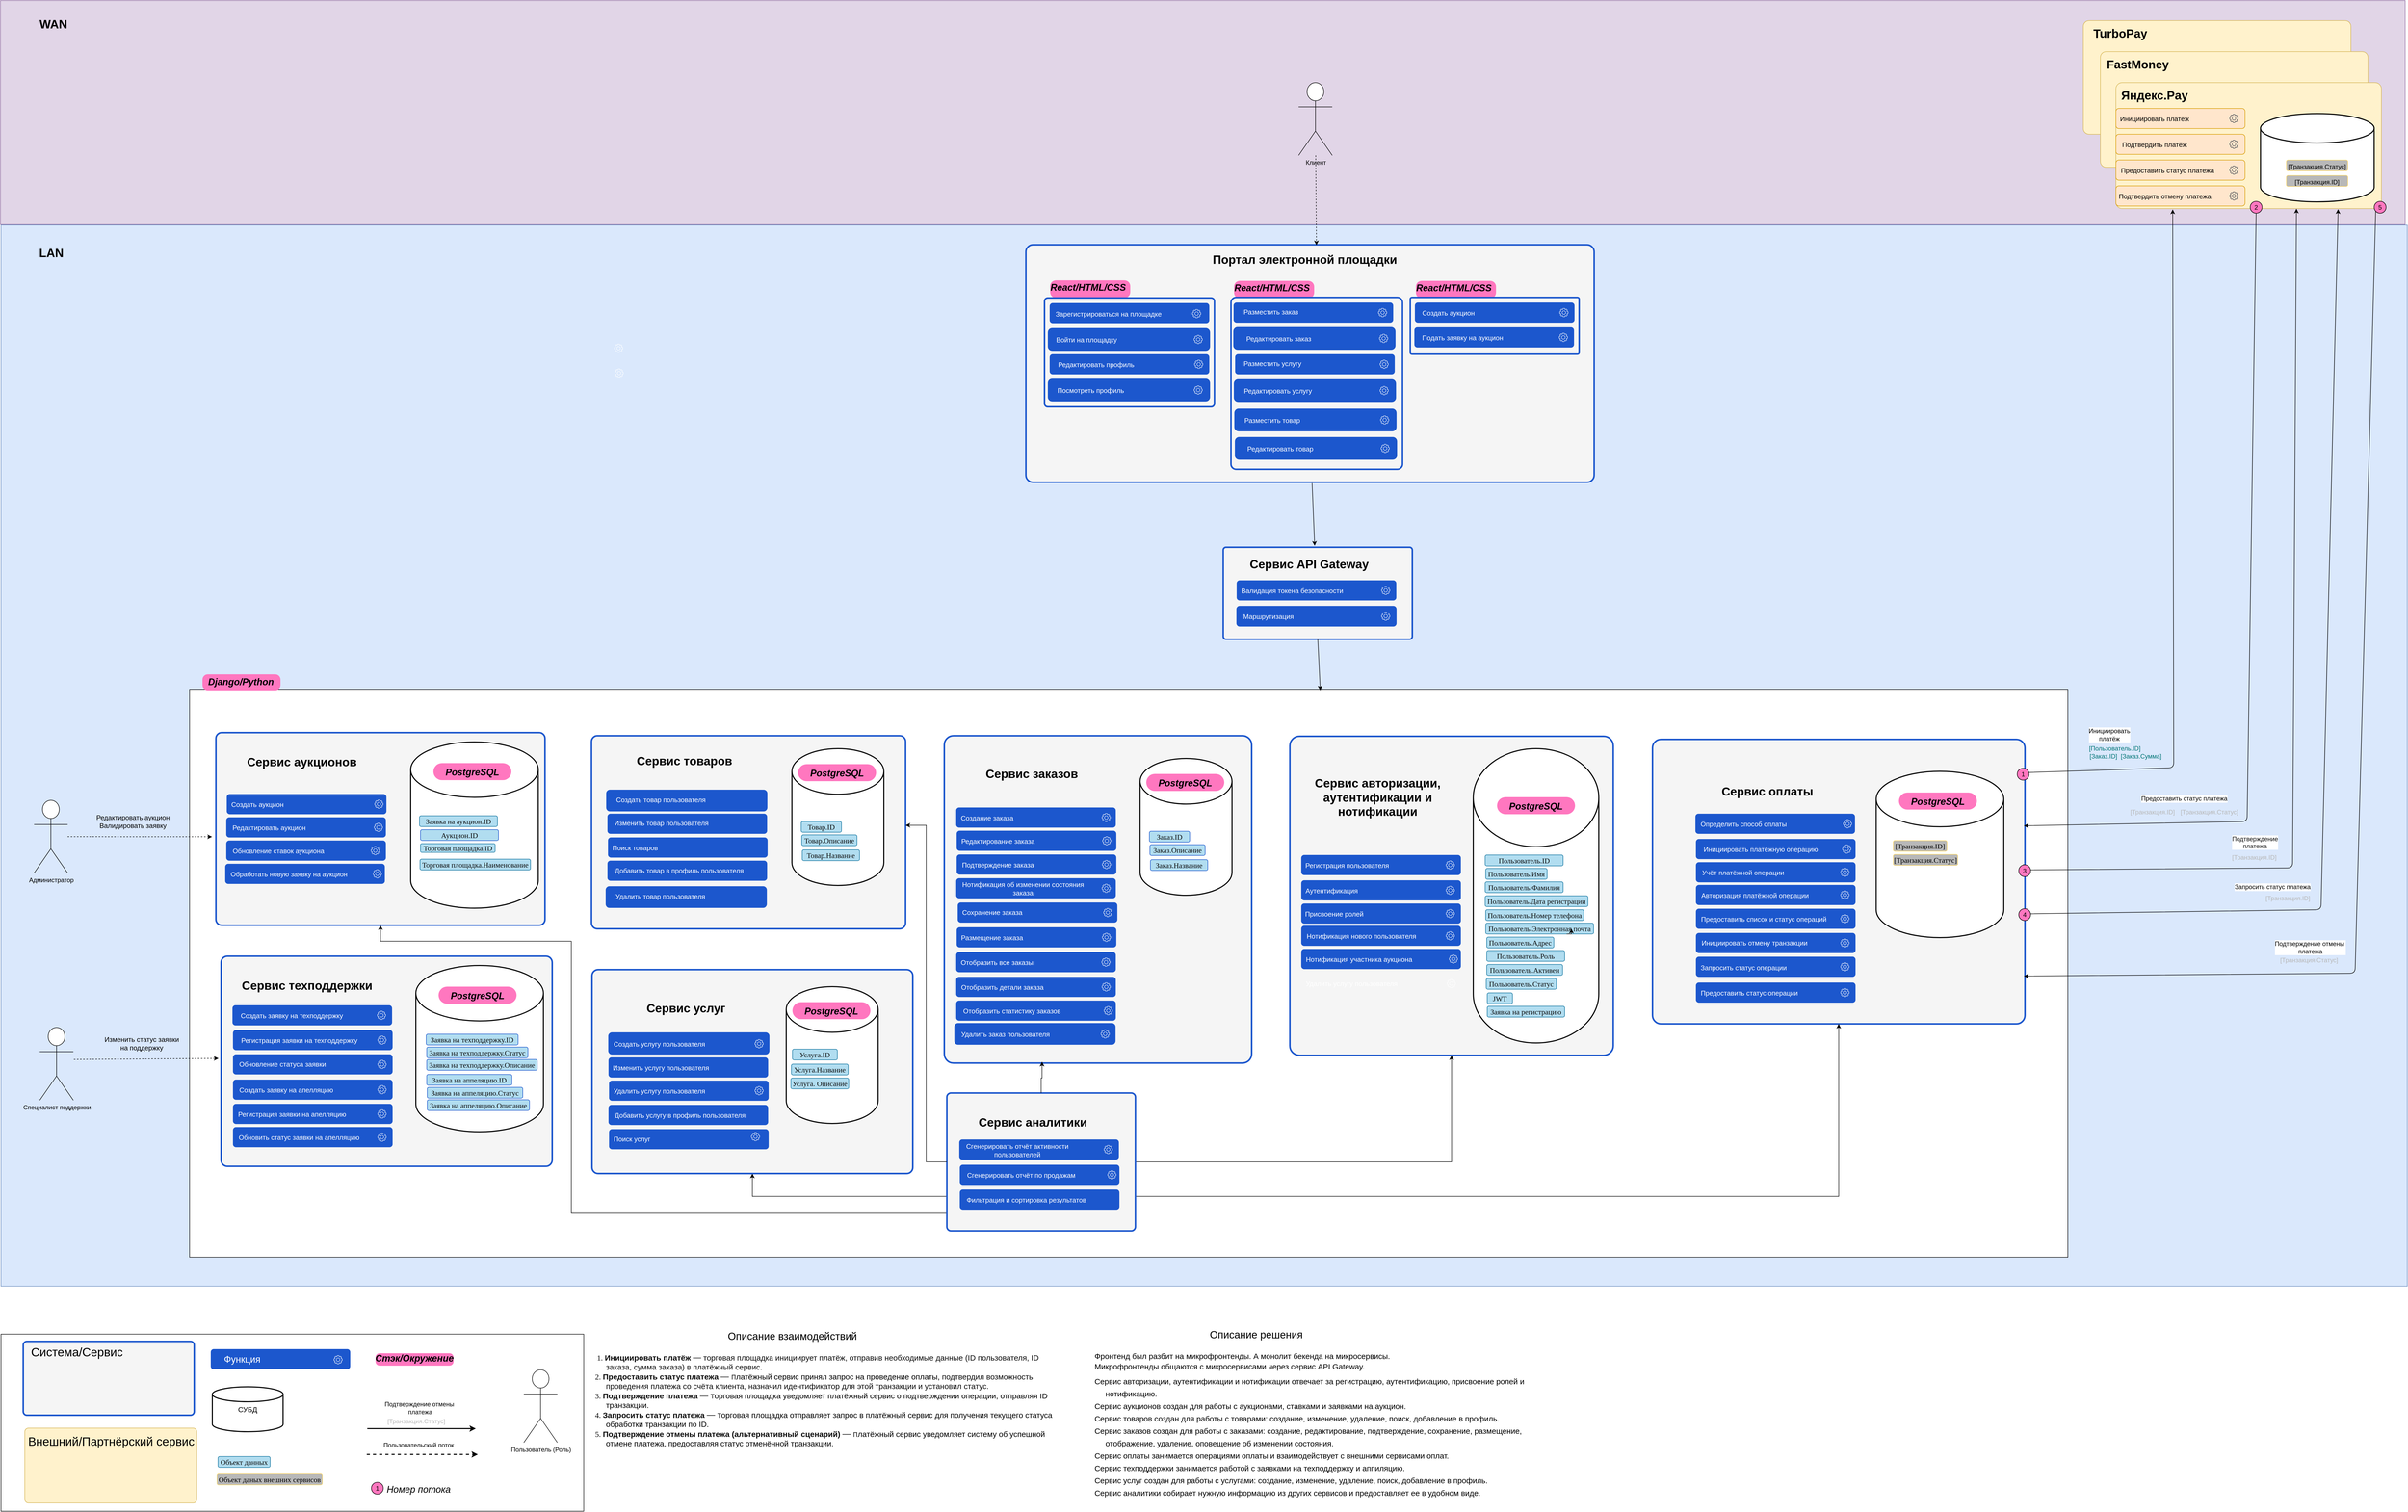 <mxfile version="26.1.0" pages="2">
  <diagram name="Микросервисы" id="1h7LYO9d979KJ2d78Uyb">
    <mxGraphModel grid="0" page="0" gridSize="10" guides="0" tooltips="0" connect="1" arrows="1" fold="1" pageScale="1" pageWidth="827" pageHeight="1169" math="0" shadow="0">
      <root>
        <mxCell id="qv70xGz77JfS6zz50gK1-0" />
        <mxCell id="qv70xGz77JfS6zz50gK1-1" parent="qv70xGz77JfS6zz50gK1-0" />
        <mxCell id="qv70xGz77JfS6zz50gK1-2" value="aǎ" style="rounded=0;whiteSpace=wrap;html=1;fillColor=#dae8fc;strokeColor=#6c8ebf;" vertex="1" parent="qv70xGz77JfS6zz50gK1-1">
          <mxGeometry x="-551" y="-433" width="4658" height="2055" as="geometry" />
        </mxCell>
        <mxCell id="7mppnFJRBLBGJWPRe-AB-2" value="" style="rounded=0;whiteSpace=wrap;html=1;" vertex="1" parent="qv70xGz77JfS6zz50gK1-1">
          <mxGeometry x="-186" y="466" width="3636" height="1100" as="geometry" />
        </mxCell>
        <mxCell id="qv70xGz77JfS6zz50gK1-20" value="" style="rounded=1;whiteSpace=wrap;html=1;arcSize=3;movable=1;resizable=1;rotatable=1;deletable=1;editable=1;locked=0;connectable=1;fillColor=#f5f5f5;strokeColor=light-dark(#1C57CD,#FF9090);strokeWidth=3;fontColor=#333333;" vertex="1" parent="qv70xGz77JfS6zz50gK1-1">
          <mxGeometry x="2646" y="563" width="721" height="551" as="geometry" />
        </mxCell>
        <mxCell id="9aGAsVkTYYeAIhUAV8Xy-132" value="" style="strokeWidth=2;html=1;shape=mxgraph.flowchart.database;whiteSpace=wrap;rounded=1;movable=1;resizable=1;rotatable=1;deletable=1;editable=1;locked=0;connectable=1;" vertex="1" parent="qv70xGz77JfS6zz50gK1-1">
          <mxGeometry x="3079" y="625" width="247" height="322" as="geometry" />
        </mxCell>
        <mxCell id="70xF1F_iIhPhkLIysyAm-2" style="edgeStyle=orthogonalEdgeStyle;rounded=0;orthogonalLoop=1;jettySize=auto;html=1;exitX=0.5;exitY=1;exitDx=0;exitDy=0;entryX=1;entryY=0.5;entryDx=0;entryDy=0;" edge="1" parent="qv70xGz77JfS6zz50gK1-1" source="9aGAsVkTYYeAIhUAV8Xy-71" target="KATan0Kupi_0ObeR3sfJ-0">
          <mxGeometry relative="1" as="geometry">
            <Array as="points">
              <mxPoint x="1280" y="1481" />
              <mxPoint x="553" y="1481" />
              <mxPoint x="553" y="954" />
              <mxPoint x="184" y="954" />
            </Array>
          </mxGeometry>
        </mxCell>
        <mxCell id="70xF1F_iIhPhkLIysyAm-4" style="edgeStyle=orthogonalEdgeStyle;rounded=0;orthogonalLoop=1;jettySize=auto;html=1;exitX=0.75;exitY=1;exitDx=0;exitDy=0;entryX=1;entryY=0.5;entryDx=0;entryDy=0;" edge="1" parent="qv70xGz77JfS6zz50gK1-1" source="9aGAsVkTYYeAIhUAV8Xy-71" target="zCkwcp9_OYQ5GGvPref7-448">
          <mxGeometry relative="1" as="geometry" />
        </mxCell>
        <mxCell id="70xF1F_iIhPhkLIysyAm-6" style="edgeStyle=orthogonalEdgeStyle;rounded=0;orthogonalLoop=1;jettySize=auto;html=1;exitX=0.5;exitY=0;exitDx=0;exitDy=0;" edge="1" parent="qv70xGz77JfS6zz50gK1-1" source="9aGAsVkTYYeAIhUAV8Xy-71" target="71rJk3s8y08JrB8FyYXX-70">
          <mxGeometry relative="1" as="geometry" />
        </mxCell>
        <mxCell id="70xF1F_iIhPhkLIysyAm-7" style="edgeStyle=orthogonalEdgeStyle;rounded=0;orthogonalLoop=1;jettySize=auto;html=1;exitX=0.75;exitY=0;exitDx=0;exitDy=0;entryX=0.5;entryY=1;entryDx=0;entryDy=0;" edge="1" parent="qv70xGz77JfS6zz50gK1-1" source="9aGAsVkTYYeAIhUAV8Xy-71" target="qv70xGz77JfS6zz50gK1-20">
          <mxGeometry relative="1" as="geometry" />
        </mxCell>
        <mxCell id="9aGAsVkTYYeAIhUAV8Xy-71" value="" style="rounded=1;whiteSpace=wrap;html=1;arcSize=3;movable=1;resizable=1;rotatable=1;deletable=1;editable=1;locked=0;connectable=1;fillColor=#f5f5f5;strokeColor=light-dark(#1C57CD,#FF9090);strokeWidth=3;fontColor=#333333;direction=south;" vertex="1" parent="qv70xGz77JfS6zz50gK1-1">
          <mxGeometry x="1280" y="1248" width="365" height="267" as="geometry" />
        </mxCell>
        <mxCell id="9aGAsVkTYYeAIhUAV8Xy-0" value="" style="rounded=1;whiteSpace=wrap;html=1;arcSize=3;movable=1;resizable=1;rotatable=1;deletable=1;editable=1;locked=0;connectable=1;fillColor=#f5f5f5;strokeColor=light-dark(#1C57CD,#FF9090);strokeWidth=3;fontColor=#333333;direction=south;" vertex="1" parent="qv70xGz77JfS6zz50gK1-1">
          <mxGeometry x="-125" y="983" width="641" height="407" as="geometry" />
        </mxCell>
        <mxCell id="KATan0Kupi_0ObeR3sfJ-0" value="" style="rounded=1;whiteSpace=wrap;html=1;arcSize=3;movable=1;resizable=1;rotatable=1;deletable=1;editable=1;locked=0;connectable=1;fillColor=#f5f5f5;strokeColor=light-dark(#1C57CD,#FF9090);strokeWidth=3;fontColor=#333333;direction=south;" vertex="1" parent="qv70xGz77JfS6zz50gK1-1">
          <mxGeometry x="-135" y="550" width="637" height="373" as="geometry" />
        </mxCell>
        <mxCell id="zCkwcp9_OYQ5GGvPref7-448" value="" style="rounded=1;whiteSpace=wrap;html=1;arcSize=3;movable=1;resizable=1;rotatable=1;deletable=1;editable=1;locked=0;connectable=1;fillColor=#f5f5f5;strokeColor=light-dark(#1C57CD,#FF9090);strokeWidth=3;fontColor=#333333;direction=south;" vertex="1" parent="qv70xGz77JfS6zz50gK1-1">
          <mxGeometry x="593" y="1009" width="621" height="395" as="geometry" />
        </mxCell>
        <mxCell id="zCkwcp9_OYQ5GGvPref7-550" value="" style="strokeWidth=2;html=1;shape=mxgraph.flowchart.database;whiteSpace=wrap;rounded=1;movable=1;resizable=1;rotatable=1;deletable=1;editable=1;locked=0;connectable=1;" vertex="1" parent="qv70xGz77JfS6zz50gK1-1">
          <mxGeometry x="969" y="1042" width="178" height="265" as="geometry" />
        </mxCell>
        <mxCell id="KATan0Kupi_0ObeR3sfJ-42" value="" style="strokeWidth=2;html=1;shape=mxgraph.flowchart.database;whiteSpace=wrap;rounded=1;movable=1;resizable=1;rotatable=1;deletable=1;editable=1;locked=0;connectable=1;" vertex="1" parent="qv70xGz77JfS6zz50gK1-1">
          <mxGeometry x="242" y="568" width="247" height="322" as="geometry" />
        </mxCell>
        <mxCell id="zCkwcp9_OYQ5GGvPref7-99" value="" style="rounded=1;whiteSpace=wrap;html=1;arcSize=3;movable=1;resizable=1;rotatable=1;deletable=1;editable=1;locked=0;connectable=1;fillColor=#f5f5f5;strokeColor=light-dark(#1C57CD,#FF9090);strokeWidth=3;fontColor=#333333;direction=south;" vertex="1" parent="qv70xGz77JfS6zz50gK1-1">
          <mxGeometry x="592" y="556" width="608" height="374" as="geometry" />
        </mxCell>
        <mxCell id="zCkwcp9_OYQ5GGvPref7-101" value="" style="strokeWidth=2;html=1;shape=mxgraph.flowchart.database;whiteSpace=wrap;rounded=1;movable=1;resizable=1;rotatable=1;deletable=1;editable=1;locked=0;connectable=1;" vertex="1" parent="qv70xGz77JfS6zz50gK1-1">
          <mxGeometry x="980" y="581" width="178" height="265" as="geometry" />
        </mxCell>
        <mxCell id="qv70xGz77JfS6zz50gK1-81" value="z" style="rounded=1;whiteSpace=wrap;html=1;arcSize=3;fillColor=#f5f5f5;strokeColor=#1C57CD;strokeWidth=3;align=center;verticalAlign=middle;fontFamily=Helvetica;fontSize=12;fontColor=#333333;resizable=1;movable=1;rotatable=1;deletable=1;editable=1;locked=0;connectable=1;" vertex="1" parent="qv70xGz77JfS6zz50gK1-1">
          <mxGeometry x="1433" y="-395" width="1100" height="460" as="geometry" />
        </mxCell>
        <mxCell id="POJryFaDRsJxR8Lte9ae-422" value="" style="group" vertex="1" connectable="0" parent="qv70xGz77JfS6zz50gK1-1">
          <mxGeometry x="1836" y="-338" width="155" height="49" as="geometry" />
        </mxCell>
        <mxCell id="POJryFaDRsJxR8Lte9ae-423" value="&lt;p style=&quot;margin: 0px 0px 0px 13px; text-indent: -13px; font-variant-numeric: normal; font-variant-east-asian: normal; font-variant-alternates: normal; font-kerning: auto; font-optical-sizing: auto; font-feature-settings: normal; font-variation-settings: normal; font-variant-position: normal; font-stretch: normal; font-size: 14px; line-height: normal; color: rgb(14, 14, 14); text-align: start;&quot; class=&quot;p1&quot;&gt;&lt;br&gt;&lt;/p&gt;" style="rounded=1;whiteSpace=wrap;html=1;fillColor=#FF77BF;strokeColor=none;arcSize=33;" vertex="1" parent="POJryFaDRsJxR8Lte9ae-422">
          <mxGeometry y="13" width="155" height="34" as="geometry" />
        </mxCell>
        <mxCell id="POJryFaDRsJxR8Lte9ae-424" value="&lt;font style=&quot;font-size: 18px;&quot;&gt;&lt;i&gt;React/HTML/CSS&lt;/i&gt;&lt;/font&gt;" style="text;html=1;align=center;verticalAlign=middle;whiteSpace=wrap;rounded=1;shadow=0;fontSize=23;fontStyle=1" vertex="1" parent="POJryFaDRsJxR8Lte9ae-422">
          <mxGeometry x="29" width="89" height="49" as="geometry" />
        </mxCell>
        <mxCell id="POJryFaDRsJxR8Lte9ae-425" value="" style="group" vertex="1" connectable="0" parent="qv70xGz77JfS6zz50gK1-1">
          <mxGeometry x="2188" y="-338" width="155" height="49" as="geometry" />
        </mxCell>
        <mxCell id="POJryFaDRsJxR8Lte9ae-426" value="&lt;p style=&quot;margin: 0px 0px 0px 13px; text-indent: -13px; font-variant-numeric: normal; font-variant-east-asian: normal; font-variant-alternates: normal; font-kerning: auto; font-optical-sizing: auto; font-feature-settings: normal; font-variation-settings: normal; font-variant-position: normal; font-stretch: normal; font-size: 14px; line-height: normal; color: rgb(14, 14, 14); text-align: start;&quot; class=&quot;p1&quot;&gt;&lt;br&gt;&lt;/p&gt;" style="rounded=1;whiteSpace=wrap;html=1;fillColor=#FF77BF;strokeColor=none;arcSize=33;" vertex="1" parent="POJryFaDRsJxR8Lte9ae-425">
          <mxGeometry y="13" width="155" height="34" as="geometry" />
        </mxCell>
        <mxCell id="POJryFaDRsJxR8Lte9ae-427" value="&lt;font style=&quot;font-size: 18px;&quot;&gt;&lt;i&gt;React/HTML/CSS&lt;/i&gt;&lt;/font&gt;" style="text;html=1;align=center;verticalAlign=middle;whiteSpace=wrap;rounded=1;shadow=0;fontSize=23;fontStyle=1" vertex="1" parent="POJryFaDRsJxR8Lte9ae-425">
          <mxGeometry x="29" width="89" height="49" as="geometry" />
        </mxCell>
        <mxCell id="POJryFaDRsJxR8Lte9ae-416" value="" style="rounded=1;whiteSpace=wrap;html=1;arcSize=3;fillColor=#f5f5f5;strokeColor=light-dark(#1C57CD,#FF9090);strokeWidth=3;align=center;verticalAlign=middle;fontFamily=Helvetica;fontSize=12;fontColor=#333333;resizable=1;" vertex="1" parent="qv70xGz77JfS6zz50gK1-1">
          <mxGeometry x="2177" y="-293" width="327" height="110" as="geometry" />
        </mxCell>
        <mxCell id="qv70xGz77JfS6zz50gK1-3" value="" style="group" vertex="1" connectable="0" parent="qv70xGz77JfS6zz50gK1-1">
          <mxGeometry x="-161" y="432" width="151" height="36" as="geometry" />
        </mxCell>
        <mxCell id="qv70xGz77JfS6zz50gK1-4" value="&lt;p style=&quot;margin: 0px 0px 0px 13px; text-indent: -13px; font-variant-numeric: normal; font-variant-east-asian: normal; font-variant-alternates: normal; font-kerning: auto; font-optical-sizing: auto; font-feature-settings: normal; font-variation-settings: normal; font-variant-position: normal; font-stretch: normal; font-size: 14px; line-height: normal; color: rgb(14, 14, 14); text-align: start;&quot; class=&quot;p1&quot;&gt;&lt;br&gt;&lt;/p&gt;" style="rounded=1;whiteSpace=wrap;html=1;fillColor=#FF77BF;strokeColor=none;arcSize=33;" vertex="1" parent="qv70xGz77JfS6zz50gK1-3">
          <mxGeometry y="5" width="151" height="31" as="geometry" />
        </mxCell>
        <mxCell id="qv70xGz77JfS6zz50gK1-5" value="&lt;font style=&quot;font-size: 18px;&quot;&gt;&lt;i&gt;Django/Python&lt;/i&gt;&lt;/font&gt;" style="text;html=1;align=center;verticalAlign=middle;whiteSpace=wrap;rounded=1;shadow=0;fontSize=23;fontStyle=1" vertex="1" parent="qv70xGz77JfS6zz50gK1-3">
          <mxGeometry x="30" width="89" height="36" as="geometry" />
        </mxCell>
        <mxCell id="qv70xGz77JfS6zz50gK1-6" value="" style="group" vertex="1" connectable="0" parent="qv70xGz77JfS6zz50gK1-1">
          <mxGeometry x="1480" y="-339" width="155" height="49" as="geometry" />
        </mxCell>
        <mxCell id="qv70xGz77JfS6zz50gK1-7" value="&lt;p style=&quot;margin: 0px 0px 0px 13px; text-indent: -13px; font-variant-numeric: normal; font-variant-east-asian: normal; font-variant-alternates: normal; font-kerning: auto; font-optical-sizing: auto; font-feature-settings: normal; font-variation-settings: normal; font-variant-position: normal; font-stretch: normal; font-size: 14px; line-height: normal; color: rgb(14, 14, 14); text-align: start;&quot; class=&quot;p1&quot;&gt;&lt;br&gt;&lt;/p&gt;" style="rounded=1;whiteSpace=wrap;html=1;fillColor=#FF77BF;strokeColor=none;arcSize=33;" vertex="1" parent="qv70xGz77JfS6zz50gK1-6">
          <mxGeometry y="13" width="155" height="34" as="geometry" />
        </mxCell>
        <mxCell id="qv70xGz77JfS6zz50gK1-8" value="&lt;font style=&quot;font-size: 18px;&quot;&gt;&lt;i&gt;React/HTML/CSS&lt;/i&gt;&lt;/font&gt;" style="text;html=1;align=center;verticalAlign=middle;whiteSpace=wrap;rounded=1;shadow=0;fontSize=23;fontStyle=1" vertex="1" parent="qv70xGz77JfS6zz50gK1-6">
          <mxGeometry x="29" width="89" height="49" as="geometry" />
        </mxCell>
        <mxCell id="qv70xGz77JfS6zz50gK1-9" value="" style="rounded=0;whiteSpace=wrap;html=1;fillColor=#e1d5e7;strokeColor=#9673a6;movable=1;resizable=1;rotatable=1;deletable=1;editable=1;locked=0;connectable=1;" vertex="1" parent="qv70xGz77JfS6zz50gK1-1">
          <mxGeometry x="-552" y="-868" width="4655" height="434" as="geometry" />
        </mxCell>
        <mxCell id="qv70xGz77JfS6zz50gK1-10" value="" style="group" vertex="1" connectable="0" parent="qv70xGz77JfS6zz50gK1-1">
          <mxGeometry x="3463" y="-829" width="535" height="220" as="geometry" />
        </mxCell>
        <mxCell id="qv70xGz77JfS6zz50gK1-11" value="" style="rounded=1;whiteSpace=wrap;html=1;arcSize=5;fillColor=#fff2cc;strokeColor=#d6b656;" vertex="1" parent="qv70xGz77JfS6zz50gK1-10">
          <mxGeometry x="17" width="518" height="220" as="geometry" />
        </mxCell>
        <mxCell id="qv70xGz77JfS6zz50gK1-12" value="TurboPay" style="text;html=1;align=center;verticalAlign=middle;whiteSpace=wrap;rounded=1;shadow=0;fontSize=23;fontStyle=1" vertex="1" parent="qv70xGz77JfS6zz50gK1-10">
          <mxGeometry width="177" height="49" as="geometry" />
        </mxCell>
        <mxCell id="qv70xGz77JfS6zz50gK1-13" value="" style="group" vertex="1" connectable="0" parent="qv70xGz77JfS6zz50gK1-1">
          <mxGeometry x="3513" y="-769" width="518" height="224" as="geometry" />
        </mxCell>
        <mxCell id="qv70xGz77JfS6zz50gK1-14" value="" style="rounded=1;whiteSpace=wrap;html=1;arcSize=5;fillColor=#fff2cc;strokeColor=#d6b656;" vertex="1" parent="qv70xGz77JfS6zz50gK1-13">
          <mxGeometry width="518" height="224" as="geometry" />
        </mxCell>
        <mxCell id="qv70xGz77JfS6zz50gK1-15" value="FastMoney" style="text;html=1;align=center;verticalAlign=middle;whiteSpace=wrap;rounded=1;shadow=0;fontSize=23;fontStyle=1" vertex="1" parent="qv70xGz77JfS6zz50gK1-13">
          <mxGeometry x="2" width="141" height="49" as="geometry" />
        </mxCell>
        <mxCell id="qv70xGz77JfS6zz50gK1-16" value="" style="group" vertex="1" connectable="0" parent="qv70xGz77JfS6zz50gK1-1">
          <mxGeometry x="3543" y="-709" width="514" height="244" as="geometry" />
        </mxCell>
        <mxCell id="qv70xGz77JfS6zz50gK1-17" value="" style="rounded=1;whiteSpace=wrap;html=1;arcSize=5;fillColor=#fff2cc;strokeColor=#d6b656;" vertex="1" parent="qv70xGz77JfS6zz50gK1-16">
          <mxGeometry width="514" height="244" as="geometry" />
        </mxCell>
        <mxCell id="qv70xGz77JfS6zz50gK1-18" value="Яндекс.Pay" style="text;html=1;align=center;verticalAlign=middle;whiteSpace=wrap;rounded=1;shadow=0;fontSize=23;fontStyle=1" vertex="1" parent="qv70xGz77JfS6zz50gK1-16">
          <mxGeometry width="150" height="49" as="geometry" />
        </mxCell>
        <mxCell id="qv70xGz77JfS6zz50gK1-19" value="" style="rounded=1;whiteSpace=wrap;html=1;arcSize=0;" vertex="1" parent="qv70xGz77JfS6zz50gK1-1">
          <mxGeometry x="-551" y="1715" width="1128" height="343" as="geometry" />
        </mxCell>
        <mxCell id="qv70xGz77JfS6zz50gK1-23" value="&lt;p style=&quot;margin: 0px 0px 0px 13px; text-indent: -13px; font-variant-numeric: normal; font-variant-east-asian: normal; font-variant-alternates: normal; font-kerning: auto; font-optical-sizing: auto; font-feature-settings: normal; font-variation-settings: normal; font-variant-position: normal; font-stretch: normal; font-size: 14px; line-height: normal; color: rgb(14, 14, 14); text-align: start;&quot; class=&quot;p1&quot;&gt;&lt;font face=&quot;Times New Roman&quot;&gt;Заявка на аукцион.ID&lt;/font&gt;&lt;/p&gt;" style="rounded=1;whiteSpace=wrap;html=1;fillColor=#b1ddf0;strokeColor=#10739e;" vertex="1" parent="qv70xGz77JfS6zz50gK1-1">
          <mxGeometry x="259" y="711" width="151" height="21" as="geometry" />
        </mxCell>
        <mxCell id="qv70xGz77JfS6zz50gK1-35" value="&lt;p style=&quot;margin: 0px 0px 0px 13px; text-indent: -13px; font-variant-numeric: normal; font-variant-east-asian: normal; font-variant-alternates: normal; font-kerning: auto; font-optical-sizing: auto; font-feature-settings: normal; font-variation-settings: normal; font-variant-position: normal; font-stretch: normal; font-size: 14px; line-height: normal; color: rgb(14, 14, 14); text-align: start;&quot; class=&quot;p1&quot;&gt;&lt;font face=&quot;Times New Roman&quot;&gt;Торговая площадка.ID&lt;/font&gt;&lt;/p&gt;" style="rounded=1;whiteSpace=wrap;html=1;fillColor=#b1ddf0;strokeColor=#10739e;" vertex="1" parent="qv70xGz77JfS6zz50gK1-1">
          <mxGeometry x="261" y="765" width="144.5" height="17" as="geometry" />
        </mxCell>
        <mxCell id="qv70xGz77JfS6zz50gK1-36" value="&lt;p style=&quot;margin: 0px 0px 0px 13px; text-indent: -13px; font-variant-numeric: normal; font-variant-east-asian: normal; font-variant-alternates: normal; font-kerning: auto; font-optical-sizing: auto; font-feature-settings: normal; font-variation-settings: normal; font-variant-position: normal; font-stretch: normal; font-size: 14px; line-height: normal; color: rgb(14, 14, 14); text-align: start;&quot; class=&quot;p1&quot;&gt;&lt;font face=&quot;Times New Roman&quot;&gt;Торговая площадка.Наименование&lt;/font&gt;&lt;/p&gt;" style="rounded=1;whiteSpace=wrap;html=1;fillColor=#b1ddf0;strokeColor=#10739e;" vertex="1" parent="qv70xGz77JfS6zz50gK1-1">
          <mxGeometry x="260" y="795" width="214" height="21" as="geometry" />
        </mxCell>
        <mxCell id="qv70xGz77JfS6zz50gK1-38" value="&lt;p style=&quot;margin: 0px 0px 0px 13px; text-indent: -13px; font-variant-numeric: normal; font-variant-east-asian: normal; font-variant-alternates: normal; font-kerning: auto; font-optical-sizing: auto; font-feature-settings: normal; font-variation-settings: normal; font-variant-position: normal; font-stretch: normal; font-size: 14px; line-height: normal; color: rgb(14, 14, 14); text-align: start;&quot; class=&quot;p1&quot;&gt;&lt;font face=&quot;Times New Roman&quot;&gt;Услуга.ID&lt;/font&gt;&lt;/p&gt;" style="rounded=1;whiteSpace=wrap;html=1;fillColor=#b1ddf0;strokeColor=#10739e;" vertex="1" parent="qv70xGz77JfS6zz50gK1-1">
          <mxGeometry x="981" y="1163" width="87" height="21" as="geometry" />
        </mxCell>
        <mxCell id="qv70xGz77JfS6zz50gK1-39" value="&lt;p style=&quot;margin: 0px 0px 0px 13px; text-indent: -13px; font-variant-numeric: normal; font-variant-east-asian: normal; font-variant-alternates: normal; font-kerning: auto; font-optical-sizing: auto; font-feature-settings: normal; font-variation-settings: normal; font-variant-position: normal; font-stretch: normal; font-size: 14px; line-height: normal; color: rgb(14, 14, 14); text-align: start;&quot; class=&quot;p1&quot;&gt;&lt;font face=&quot;Times New Roman&quot;&gt;Услуга.Название&lt;/font&gt;&lt;/p&gt;" style="rounded=1;whiteSpace=wrap;html=1;fillColor=#b1ddf0;strokeColor=#10739e;" vertex="1" parent="qv70xGz77JfS6zz50gK1-1">
          <mxGeometry x="979" y="1192" width="110" height="21" as="geometry" />
        </mxCell>
        <mxCell id="qv70xGz77JfS6zz50gK1-40" value="&lt;p style=&quot;margin: 0px 0px 0px 13px; text-indent: -13px; font-variant-numeric: normal; font-variant-east-asian: normal; font-variant-alternates: normal; font-kerning: auto; font-optical-sizing: auto; font-feature-settings: normal; font-variation-settings: normal; font-variant-position: normal; font-stretch: normal; font-size: 14px; line-height: normal; color: rgb(14, 14, 14); text-align: start;&quot; class=&quot;p1&quot;&gt;&lt;font face=&quot;Times New Roman&quot;&gt;Услуга. Описание&lt;/font&gt;&lt;/p&gt;" style="rounded=1;whiteSpace=wrap;html=1;fillColor=#b1ddf0;strokeColor=#10739e;" vertex="1" parent="qv70xGz77JfS6zz50gK1-1">
          <mxGeometry x="978" y="1219" width="112" height="21" as="geometry" />
        </mxCell>
        <mxCell id="qv70xGz77JfS6zz50gK1-41" value="&lt;p style=&quot;margin: 0px 0px 0px 13px; text-indent: -13px; font-variant-numeric: normal; font-variant-east-asian: normal; font-variant-alternates: normal; font-kerning: auto; font-optical-sizing: auto; font-feature-settings: normal; font-variation-settings: normal; font-variant-position: normal; font-stretch: normal; font-size: 14px; line-height: normal; color: rgb(14, 14, 14); text-align: start;&quot; class=&quot;p1&quot;&gt;&lt;font face=&quot;Times New Roman&quot;&gt;Товар.ID&lt;/font&gt;&lt;/p&gt;" style="rounded=1;whiteSpace=wrap;html=1;fillColor=#b1ddf0;strokeColor=#10739e;" vertex="1" parent="qv70xGz77JfS6zz50gK1-1">
          <mxGeometry x="998" y="722" width="78" height="21" as="geometry" />
        </mxCell>
        <mxCell id="qv70xGz77JfS6zz50gK1-42" value="&lt;p style=&quot;margin: 0px 0px 0px 13px; text-indent: -13px; font-variant-numeric: normal; font-variant-east-asian: normal; font-variant-alternates: normal; font-kerning: auto; font-optical-sizing: auto; font-feature-settings: normal; font-variation-settings: normal; font-variant-position: normal; font-stretch: normal; font-size: 14px; line-height: normal; color: rgb(14, 14, 14); text-align: start;&quot; class=&quot;p1&quot;&gt;&lt;font face=&quot;Times New Roman&quot;&gt;Товар.Название&lt;/font&gt;&lt;/p&gt;" style="rounded=1;whiteSpace=wrap;html=1;fillColor=#b1ddf0;strokeColor=#10739e;" vertex="1" parent="qv70xGz77JfS6zz50gK1-1">
          <mxGeometry x="1000" y="777" width="111" height="21" as="geometry" />
        </mxCell>
        <mxCell id="qv70xGz77JfS6zz50gK1-43" value="&lt;p style=&quot;margin: 0px 0px 0px 13px; text-indent: -13px; font-variant-numeric: normal; font-variant-east-asian: normal; font-variant-alternates: normal; font-kerning: auto; font-optical-sizing: auto; font-feature-settings: normal; font-variation-settings: normal; font-variant-position: normal; font-stretch: normal; font-size: 14px; line-height: normal; color: rgb(14, 14, 14); text-align: start;&quot; class=&quot;p1&quot;&gt;&lt;font face=&quot;Times New Roman&quot;&gt;Товар.Описание&lt;/font&gt;&lt;/p&gt;" style="rounded=1;whiteSpace=wrap;html=1;fillColor=#b1ddf0;strokeColor=#10739e;" vertex="1" parent="qv70xGz77JfS6zz50gK1-1">
          <mxGeometry x="999" y="748" width="107" height="21" as="geometry" />
        </mxCell>
        <mxCell id="qv70xGz77JfS6zz50gK1-44" value="Администратор" style="shape=umlActor;verticalLabelPosition=bottom;verticalAlign=top;html=1;outlineConnect=0;rounded=1;" vertex="1" parent="qv70xGz77JfS6zz50gK1-1">
          <mxGeometry x="-487" y="681" width="65" height="141" as="geometry" />
        </mxCell>
        <mxCell id="qv70xGz77JfS6zz50gK1-45" value="" style="endArrow=classic;html=1;rounded=1;dashed=1;entryX=0.961;entryY=0.023;entryDx=0;entryDy=0;entryPerimeter=0;" edge="1" parent="qv70xGz77JfS6zz50gK1-1" source="qv70xGz77JfS6zz50gK1-44">
          <mxGeometry width="50" height="50" relative="1" as="geometry">
            <mxPoint x="-260" y="845" as="sourcePoint" />
            <mxPoint x="-142.477" y="751.69" as="targetPoint" />
            <Array as="points" />
          </mxGeometry>
        </mxCell>
        <mxCell id="qv70xGz77JfS6zz50gK1-46" value="WAN" style="text;html=1;align=center;verticalAlign=middle;whiteSpace=wrap;rounded=1;shadow=0;fontSize=23;fontStyle=1" vertex="1" parent="qv70xGz77JfS6zz50gK1-1">
          <mxGeometry x="-492" y="-847" width="85" height="49" as="geometry" />
        </mxCell>
        <mxCell id="qv70xGz77JfS6zz50gK1-47" value="LAN" style="text;html=1;align=center;verticalAlign=middle;whiteSpace=wrap;rounded=1;shadow=0;fontSize=23;fontStyle=1" vertex="1" parent="qv70xGz77JfS6zz50gK1-1">
          <mxGeometry x="-496" y="-404" width="85" height="49" as="geometry" />
        </mxCell>
        <mxCell id="qv70xGz77JfS6zz50gK1-48" value="" style="endArrow=classic;html=1;rounded=1;curved=0;entryX=0.997;entryY=0.304;entryDx=0;entryDy=0;entryPerimeter=0;exitX=0.5;exitY=1;exitDx=0;exitDy=0;" edge="1" parent="qv70xGz77JfS6zz50gK1-1" source="qv70xGz77JfS6zz50gK1-67" target="qv70xGz77JfS6zz50gK1-20">
          <mxGeometry width="50" height="50" relative="1" as="geometry">
            <mxPoint x="3796.648" y="-256.002" as="sourcePoint" />
            <mxPoint x="2717.001" y="721.952" as="targetPoint" />
            <Array as="points">
              <mxPoint x="3797" y="722" />
            </Array>
          </mxGeometry>
        </mxCell>
        <mxCell id="qv70xGz77JfS6zz50gK1-49" value="&lt;p style=&quot;margin: 0px 0px 0px 21px; text-indent: -21px; font-variant-numeric: normal; font-variant-east-asian: normal; font-variant-alternates: normal; font-kerning: auto; font-optical-sizing: auto; font-feature-settings: normal; font-variation-settings: normal; font-variant-position: normal; font-stretch: normal; line-height: normal; color: rgb(14, 14, 14); text-align: start; text-wrap: wrap;&quot; class=&quot;p1&quot;&gt;&lt;font style=&quot;font-size: 12px;&quot; face=&quot;Helvetica&quot;&gt;Подтверждение платежа&lt;/font&gt;&lt;/p&gt;" style="edgeLabel;html=1;align=center;verticalAlign=middle;resizable=0;points=[];rounded=1;" vertex="1" connectable="0" parent="qv70xGz77JfS6zz50gK1-48">
          <mxGeometry x="0.194" y="1" relative="1" as="geometry">
            <mxPoint x="11" y="256" as="offset" />
          </mxGeometry>
        </mxCell>
        <mxCell id="qv70xGz77JfS6zz50gK1-50" value="" style="endArrow=classic;html=1;rounded=1;curved=0;entryX=0.68;entryY=1.001;entryDx=0;entryDy=0;entryPerimeter=0;exitX=1;exitY=0.459;exitDx=0;exitDy=0;exitPerimeter=0;" edge="1" parent="qv70xGz77JfS6zz50gK1-1" source="qv70xGz77JfS6zz50gK1-20" target="qv70xGz77JfS6zz50gK1-17">
          <mxGeometry width="50" height="50" relative="1" as="geometry">
            <mxPoint x="3119" y="812" as="sourcePoint" />
            <mxPoint x="3200" y="-20" as="targetPoint" />
            <Array as="points">
              <mxPoint x="3885" y="812" />
            </Array>
          </mxGeometry>
        </mxCell>
        <mxCell id="qv70xGz77JfS6zz50gK1-51" value="&lt;font style=&quot;font-size: 12px;&quot;&gt;Предоставить статус платежа&lt;/font&gt;" style="edgeLabel;html=1;align=center;verticalAlign=middle;resizable=0;points=[];rounded=1;" vertex="1" connectable="0" parent="qv70xGz77JfS6zz50gK1-50">
          <mxGeometry x="0.194" y="1" relative="1" as="geometry">
            <mxPoint x="-213" y="419" as="offset" />
          </mxGeometry>
        </mxCell>
        <mxCell id="qv70xGz77JfS6zz50gK1-52" value="" style="endArrow=classic;html=1;rounded=1;curved=0;entryX=0.997;entryY=0.832;entryDx=0;entryDy=0;entryPerimeter=0;exitX=0;exitY=0;exitDx=0;exitDy=0;" edge="1" parent="qv70xGz77JfS6zz50gK1-1" source="qv70xGz77JfS6zz50gK1-71" target="qv70xGz77JfS6zz50gK1-20">
          <mxGeometry width="50" height="50" relative="1" as="geometry">
            <mxPoint x="3360" y="-210" as="sourcePoint" />
            <mxPoint x="2740" y="520" as="targetPoint" />
            <Array as="points">
              <mxPoint x="4006" y="1016" />
            </Array>
          </mxGeometry>
        </mxCell>
        <mxCell id="qv70xGz77JfS6zz50gK1-53" value="&lt;font style=&quot;font-size: 12px;&quot;&gt;Подтверждение отмены&amp;nbsp;&lt;/font&gt;&lt;div&gt;&lt;font style=&quot;font-size: 12px;&quot;&gt;платежа&lt;/font&gt;&lt;/div&gt;" style="edgeLabel;html=1;align=center;verticalAlign=middle;resizable=0;points=[];rounded=1;" vertex="1" connectable="0" parent="qv70xGz77JfS6zz50gK1-52">
          <mxGeometry x="0.194" y="1" relative="1" as="geometry">
            <mxPoint x="-94" y="168" as="offset" />
          </mxGeometry>
        </mxCell>
        <mxCell id="qv70xGz77JfS6zz50gK1-54" value="" style="endArrow=classic;html=1;rounded=1;exitX=1;exitY=0.117;exitDx=0;exitDy=0;exitPerimeter=0;curved=0;entryX=0.214;entryY=1.007;entryDx=0;entryDy=0;entryPerimeter=0;" edge="1" parent="qv70xGz77JfS6zz50gK1-1" source="qv70xGz77JfS6zz50gK1-20" target="qv70xGz77JfS6zz50gK1-17">
          <mxGeometry width="50" height="50" relative="1" as="geometry">
            <mxPoint x="2610" y="206" as="sourcePoint" />
            <mxPoint x="2955" y="-179" as="targetPoint" />
            <Array as="points">
              <mxPoint x="3655" y="618" />
            </Array>
          </mxGeometry>
        </mxCell>
        <mxCell id="qv70xGz77JfS6zz50gK1-55" value="&lt;span style=&quot;text-wrap: wrap;&quot;&gt;&lt;font style=&quot;font-size: 12px;&quot;&gt;Инициировать платёж&lt;/font&gt;&lt;/span&gt;" style="edgeLabel;html=1;align=center;verticalAlign=middle;resizable=0;points=[];rounded=1;" vertex="1" connectable="0" parent="qv70xGz77JfS6zz50gK1-54">
          <mxGeometry x="0.194" y="1" relative="1" as="geometry">
            <mxPoint x="-123" y="465" as="offset" />
          </mxGeometry>
        </mxCell>
        <mxCell id="qv70xGz77JfS6zz50gK1-56" value="&lt;font style=&quot;font-size: 12px;&quot;&gt;[Транзакция.ID]&lt;/font&gt;" style="text;html=1;align=center;verticalAlign=middle;whiteSpace=wrap;rounded=1;fontSize=13;labelBackgroundColor=none;fontColor=#B8B8B8;" vertex="1" parent="qv70xGz77JfS6zz50gK1-1">
          <mxGeometry x="3564" y="688" width="100" height="30" as="geometry" />
        </mxCell>
        <mxCell id="qv70xGz77JfS6zz50gK1-57" value="&lt;font style=&quot;font-size: 12px;&quot;&gt;[Транзакция.Статус]&lt;/font&gt;" style="text;html=1;align=center;verticalAlign=middle;whiteSpace=wrap;rounded=1;fontSize=13;labelBackgroundColor=none;fontColor=#B8B8B8;" vertex="1" parent="qv70xGz77JfS6zz50gK1-1">
          <mxGeometry x="3644" y="688" width="160" height="30" as="geometry" />
        </mxCell>
        <mxCell id="qv70xGz77JfS6zz50gK1-58" value="&lt;font style=&quot;font-size: 12px;&quot;&gt;[Пользователь.ID]&lt;/font&gt;" style="text;html=1;align=center;verticalAlign=middle;whiteSpace=wrap;rounded=1;fontSize=13;labelBackgroundColor=none;fontColor=#007575;" vertex="1" parent="qv70xGz77JfS6zz50gK1-1">
          <mxGeometry x="3461" y="565" width="160" height="30" as="geometry" />
        </mxCell>
        <mxCell id="qv70xGz77JfS6zz50gK1-59" value="&lt;font style=&quot;font-size: 12px;&quot;&gt;[Заказ.ID]&lt;/font&gt;" style="text;html=1;align=center;verticalAlign=middle;whiteSpace=wrap;rounded=1;fontSize=13;labelBackgroundColor=none;fontColor=#007575;" vertex="1" parent="qv70xGz77JfS6zz50gK1-1">
          <mxGeometry x="3439" y="580" width="160" height="30" as="geometry" />
        </mxCell>
        <mxCell id="qv70xGz77JfS6zz50gK1-60" value="&lt;font style=&quot;font-size: 12px;&quot;&gt;[Заказ.Сумма]&lt;/font&gt;" style="text;html=1;align=center;verticalAlign=middle;whiteSpace=wrap;rounded=1;fontSize=13;labelBackgroundColor=none;fontColor=#007575;" vertex="1" parent="qv70xGz77JfS6zz50gK1-1">
          <mxGeometry x="3512" y="580" width="160" height="30" as="geometry" />
        </mxCell>
        <mxCell id="qv70xGz77JfS6zz50gK1-61" value="&lt;font style=&quot;font-size: 12px;&quot;&gt;[Транзакция.ID]&lt;/font&gt;" style="text;html=1;align=center;verticalAlign=middle;whiteSpace=wrap;rounded=1;fontSize=13;labelBackgroundColor=none;fontColor=#B8B8B8;" vertex="1" parent="qv70xGz77JfS6zz50gK1-1">
          <mxGeometry x="3761" y="776" width="100" height="30" as="geometry" />
        </mxCell>
        <mxCell id="qv70xGz77JfS6zz50gK1-62" value="" style="endArrow=classic;html=1;rounded=1;exitX=1;exitY=0.429;exitDx=0;exitDy=0;exitPerimeter=0;curved=0;entryX=0.837;entryY=1.005;entryDx=0;entryDy=0;entryPerimeter=0;" edge="1" parent="qv70xGz77JfS6zz50gK1-1" source="qv70xGz77JfS6zz50gK1-70" target="qv70xGz77JfS6zz50gK1-17">
          <mxGeometry width="50" height="50" relative="1" as="geometry">
            <mxPoint x="2740" y="444" as="sourcePoint" />
            <mxPoint x="3204" y="60" as="targetPoint" />
            <Array as="points">
              <mxPoint x="3940" y="893" />
            </Array>
          </mxGeometry>
        </mxCell>
        <mxCell id="qv70xGz77JfS6zz50gK1-63" value="&lt;font style=&quot;font-size: 12px;&quot;&gt;Запросить статус платежа&lt;/font&gt;" style="edgeLabel;html=1;align=center;verticalAlign=middle;resizable=0;points=[];rounded=1;" vertex="1" connectable="0" parent="qv70xGz77JfS6zz50gK1-62">
          <mxGeometry x="-0.441" y="-1" relative="1" as="geometry">
            <mxPoint x="-69" y="-46" as="offset" />
          </mxGeometry>
        </mxCell>
        <mxCell id="qv70xGz77JfS6zz50gK1-64" value="&lt;font style=&quot;font-size: 12px;&quot;&gt;[Транзакция.ID]&lt;/font&gt;" style="text;html=1;align=center;verticalAlign=middle;whiteSpace=wrap;rounded=1;fontSize=13;labelBackgroundColor=none;fontColor=#B8B8B8;" vertex="1" parent="qv70xGz77JfS6zz50gK1-1">
          <mxGeometry x="3826" y="855" width="100" height="30" as="geometry" />
        </mxCell>
        <mxCell id="qv70xGz77JfS6zz50gK1-65" value="&lt;font style=&quot;font-size: 12px;&quot;&gt;[Транзакция.Статус]&lt;/font&gt;" style="text;html=1;align=center;verticalAlign=middle;whiteSpace=wrap;rounded=1;fontSize=13;labelBackgroundColor=none;fontColor=#B8B8B8;" vertex="1" parent="qv70xGz77JfS6zz50gK1-1">
          <mxGeometry x="3837" y="975" width="160" height="30" as="geometry" />
        </mxCell>
        <mxCell id="qv70xGz77JfS6zz50gK1-66" value="1" style="ellipse;whiteSpace=wrap;html=1;aspect=fixed;rounded=1;fillColor=#FF77BF;" vertex="1" parent="qv70xGz77JfS6zz50gK1-1">
          <mxGeometry x="3352" y="619" width="23" height="23" as="geometry" />
        </mxCell>
        <mxCell id="qv70xGz77JfS6zz50gK1-67" value="2" style="ellipse;whiteSpace=wrap;html=1;aspect=fixed;rounded=1;fillColor=#FF77BF;" vertex="1" parent="qv70xGz77JfS6zz50gK1-1">
          <mxGeometry x="3803" y="-479" width="23" height="23" as="geometry" />
        </mxCell>
        <mxCell id="qv70xGz77JfS6zz50gK1-70" value="4" style="ellipse;whiteSpace=wrap;html=1;aspect=fixed;rounded=1;fillColor=#FF77BF;" vertex="1" parent="qv70xGz77JfS6zz50gK1-1">
          <mxGeometry x="3355" y="891" width="23" height="23" as="geometry" />
        </mxCell>
        <mxCell id="qv70xGz77JfS6zz50gK1-71" value="5" style="ellipse;whiteSpace=wrap;html=1;aspect=fixed;rounded=1;fillColor=#FF77BF;" vertex="1" parent="qv70xGz77JfS6zz50gK1-1">
          <mxGeometry x="4043" y="-479" width="23" height="23" as="geometry" />
        </mxCell>
        <mxCell id="qv70xGz77JfS6zz50gK1-72" value="" style="strokeWidth=2;html=1;shape=mxgraph.flowchart.database;whiteSpace=wrap;rounded=1;movable=1;resizable=1;rotatable=1;deletable=1;editable=1;locked=0;connectable=1;" vertex="1" parent="qv70xGz77JfS6zz50gK1-1">
          <mxGeometry x="3823" y="-649" width="220" height="171" as="geometry" />
        </mxCell>
        <mxCell id="qv70xGz77JfS6zz50gK1-73" value="&lt;p style=&quot;margin: 0px 0px 0px 13px; text-indent: -13px; font-variant-numeric: normal; font-variant-east-asian: normal; font-variant-alternates: normal; font-kerning: auto; font-optical-sizing: auto; font-feature-settings: normal; font-variation-settings: normal; font-variant-position: normal; font-stretch: normal; line-height: normal; text-align: start;&quot; class=&quot;p1&quot;&gt;&lt;span style=&quot;text-align: center; text-indent: 0px;&quot;&gt;&lt;font style=&quot;font-size: 14px;&quot; face=&quot;Times New Roman&quot;&gt;[Транзакция.ID]&lt;/font&gt;&lt;/span&gt;&lt;br&gt;&lt;/p&gt;" style="rounded=1;whiteSpace=wrap;html=1;fillColor=#B8B8B8;strokeColor=#FFD966;" vertex="1" parent="qv70xGz77JfS6zz50gK1-1">
          <mxGeometry x="3112" y="759" width="104" height="21" as="geometry" />
        </mxCell>
        <mxCell id="qv70xGz77JfS6zz50gK1-74" value="&lt;p style=&quot;margin: 0px 0px 0px 13px; text-indent: -13px; font-variant-numeric: normal; font-variant-east-asian: normal; font-variant-alternates: normal; font-kerning: auto; font-optical-sizing: auto; font-feature-settings: normal; font-variation-settings: normal; font-variant-position: normal; font-stretch: normal; line-height: normal; text-align: start;&quot; class=&quot;p1&quot;&gt;&lt;span style=&quot;text-align: center; text-indent: 0px;&quot;&gt;&lt;font style=&quot;font-size: 14px;&quot; face=&quot;Times New Roman&quot;&gt;[Транзакция.Статус]&lt;/font&gt;&lt;/span&gt;&lt;br&gt;&lt;/p&gt;" style="rounded=1;whiteSpace=wrap;html=1;fillColor=#B8B8B8;strokeColor=#FFD966;" vertex="1" parent="qv70xGz77JfS6zz50gK1-1">
          <mxGeometry x="3112" y="786" width="125" height="21" as="geometry" />
        </mxCell>
        <mxCell id="qv70xGz77JfS6zz50gK1-75" value="&lt;p style=&quot;margin: 0px 0px 0px 13px; text-indent: -13px; font-variant-numeric: normal; font-variant-east-asian: normal; font-variant-alternates: normal; font-kerning: auto; font-optical-sizing: auto; font-feature-settings: normal; font-variation-settings: normal; font-variant-position: normal; font-stretch: normal; font-size: 14px; line-height: normal; text-align: start;&quot; class=&quot;p1&quot;&gt;&lt;span style=&quot;font-size: 12px; text-align: center; text-indent: 0px;&quot;&gt;[Транзакция.Статус]&lt;/span&gt;&lt;br&gt;&lt;/p&gt;" style="rounded=1;whiteSpace=wrap;html=1;fillColor=#B8B8B8;strokeColor=#FFD966;" vertex="1" parent="qv70xGz77JfS6zz50gK1-1">
          <mxGeometry x="3873" y="-559" width="119" height="21" as="geometry" />
        </mxCell>
        <mxCell id="qv70xGz77JfS6zz50gK1-76" value="&lt;p style=&quot;margin: 0px 0px 0px 13px; text-indent: -13px; font-variant-numeric: normal; font-variant-east-asian: normal; font-variant-alternates: normal; font-kerning: auto; font-optical-sizing: auto; font-feature-settings: normal; font-variation-settings: normal; font-variant-position: normal; font-stretch: normal; font-size: 14px; line-height: normal; text-align: start;&quot; class=&quot;p1&quot;&gt;&lt;span style=&quot;font-size: 12px; text-align: center; text-indent: 0px;&quot;&gt;[Транзакция.ID]&lt;/span&gt;&lt;br&gt;&lt;/p&gt;" style="rounded=1;whiteSpace=wrap;html=1;fillColor=#B8B8B8;strokeColor=#FFD966;" vertex="1" parent="qv70xGz77JfS6zz50gK1-1">
          <mxGeometry x="3873" y="-529" width="119" height="21" as="geometry" />
        </mxCell>
        <mxCell id="qv70xGz77JfS6zz50gK1-77" value="Редактировать аукцион&lt;div&gt;Валидировать заявку&lt;/div&gt;" style="text;html=1;align=center;verticalAlign=middle;whiteSpace=wrap;rounded=1;fontSize=13;" vertex="1" parent="qv70xGz77JfS6zz50gK1-1">
          <mxGeometry x="-417" y="707" width="243" height="30" as="geometry" />
        </mxCell>
        <mxCell id="qv70xGz77JfS6zz50gK1-78" value="Специалист поддержки" style="shape=umlActor;verticalLabelPosition=bottom;verticalAlign=top;html=1;outlineConnect=0;rounded=1;" vertex="1" parent="qv70xGz77JfS6zz50gK1-1">
          <mxGeometry x="-476" y="1121" width="65" height="141" as="geometry" />
        </mxCell>
        <mxCell id="qv70xGz77JfS6zz50gK1-79" value="" style="endArrow=classic;html=1;rounded=1;dashed=1;" edge="1" parent="qv70xGz77JfS6zz50gK1-1">
          <mxGeometry width="50" height="50" relative="1" as="geometry">
            <mxPoint x="-410" y="1183" as="sourcePoint" />
            <mxPoint x="-130" y="1181" as="targetPoint" />
            <Array as="points" />
          </mxGeometry>
        </mxCell>
        <mxCell id="qv70xGz77JfS6zz50gK1-80" value="&lt;div&gt;Изменить статус заявки&lt;/div&gt;&lt;div&gt;на поддержку&lt;/div&gt;" style="text;html=1;align=center;verticalAlign=middle;whiteSpace=wrap;rounded=1;fontSize=13;" vertex="1" parent="qv70xGz77JfS6zz50gK1-1">
          <mxGeometry x="-400" y="1137" width="243" height="30" as="geometry" />
        </mxCell>
        <mxCell id="qv70xGz77JfS6zz50gK1-82" value="Портал электронной площадки" style="text;html=1;align=center;verticalAlign=middle;whiteSpace=wrap;rounded=1;shadow=0;fontSize=23;fontStyle=1" vertex="1" parent="qv70xGz77JfS6zz50gK1-1">
          <mxGeometry x="1783" y="-391" width="380" height="49" as="geometry" />
        </mxCell>
        <mxCell id="qv70xGz77JfS6zz50gK1-83" value="&lt;p style=&quot;margin: 0px 0px 0px 13px; text-indent: -13px; font-variant-numeric: normal; font-variant-east-asian: normal; font-variant-alternates: normal; font-kerning: auto; font-optical-sizing: auto; font-feature-settings: normal; font-variation-settings: normal; font-variant-position: normal; font-stretch: normal; font-size: 14px; line-height: normal; color: rgb(14, 14, 14); text-align: start;&quot; class=&quot;p1&quot;&gt;&lt;font face=&quot;Times New Roman&quot;&gt;Объект данных&lt;/font&gt;&lt;/p&gt;" style="rounded=1;whiteSpace=wrap;html=1;fillColor=#b1ddf0;strokeColor=#10739e;" vertex="1" parent="qv70xGz77JfS6zz50gK1-1">
          <mxGeometry x="-131" y="1952" width="101" height="21" as="geometry" />
        </mxCell>
        <mxCell id="qv70xGz77JfS6zz50gK1-84" value="&lt;font style=&quot;font-size: 14px;&quot;&gt;СУБД&lt;/font&gt;" style="strokeWidth=2;html=1;shape=mxgraph.flowchart.database;whiteSpace=wrap;rounded=1;movable=1;resizable=1;rotatable=1;deletable=1;editable=1;locked=0;connectable=1;" vertex="1" parent="qv70xGz77JfS6zz50gK1-1">
          <mxGeometry x="-142" y="1817" width="137" height="87" as="geometry" />
        </mxCell>
        <mxCell id="qv70xGz77JfS6zz50gK1-85" value="Пользователь (Роль)" style="shape=umlActor;verticalLabelPosition=bottom;verticalAlign=top;html=1;outlineConnect=0;rounded=1;" vertex="1" parent="qv70xGz77JfS6zz50gK1-1">
          <mxGeometry x="461" y="1784" width="65" height="141" as="geometry" />
        </mxCell>
        <mxCell id="qv70xGz77JfS6zz50gK1-86" value="&lt;p style=&quot;margin: 0px 0px 0px 13px; text-indent: -13px; font-variant-numeric: normal; font-variant-east-asian: normal; font-variant-alternates: normal; font-kerning: auto; font-optical-sizing: auto; font-feature-settings: normal; font-variation-settings: normal; font-variant-position: normal; font-stretch: normal; line-height: normal; text-align: start;&quot; class=&quot;p1&quot;&gt;&lt;span style=&quot;text-align: center; text-indent: 0px;&quot;&gt;&lt;font style=&quot;font-size: 14px;&quot; face=&quot;Times New Roman&quot;&gt;Объект даных внешних сервисов&lt;/font&gt;&lt;/span&gt;&lt;br&gt;&lt;/p&gt;" style="rounded=1;whiteSpace=wrap;html=1;fillColor=#B8B8B8;strokeColor=#FFD966;" vertex="1" parent="qv70xGz77JfS6zz50gK1-1">
          <mxGeometry x="-133" y="1986" width="204" height="21" as="geometry" />
        </mxCell>
        <mxCell id="qv70xGz77JfS6zz50gK1-87" value="" style="endArrow=classic;html=1;rounded=1;curved=0;strokeWidth=2;" edge="1" parent="qv70xGz77JfS6zz50gK1-1">
          <mxGeometry width="50" height="50" relative="1" as="geometry">
            <mxPoint x="158" y="1898" as="sourcePoint" />
            <mxPoint x="368" y="1898" as="targetPoint" />
            <Array as="points">
              <mxPoint x="158" y="1898" />
            </Array>
          </mxGeometry>
        </mxCell>
        <mxCell id="qv70xGz77JfS6zz50gK1-88" value="&lt;font style=&quot;font-size: 12px;&quot;&gt;Подтверждение отмены&amp;nbsp;&lt;/font&gt;&lt;div&gt;&lt;font style=&quot;font-size: 12px;&quot;&gt;платежа&lt;/font&gt;&lt;/div&gt;" style="edgeLabel;html=1;align=center;verticalAlign=middle;resizable=0;points=[];rounded=1;" vertex="1" connectable="0" parent="qv70xGz77JfS6zz50gK1-87">
          <mxGeometry x="0.194" y="1" relative="1" as="geometry">
            <mxPoint x="-24" y="-39" as="offset" />
          </mxGeometry>
        </mxCell>
        <mxCell id="qv70xGz77JfS6zz50gK1-89" value="&lt;font style=&quot;font-size: 12px;&quot;&gt;[Транзакция.Статус]&lt;/font&gt;" style="text;html=1;align=center;verticalAlign=middle;whiteSpace=wrap;rounded=1;fontSize=13;labelBackgroundColor=none;fontColor=#B8B8B8;" vertex="1" parent="qv70xGz77JfS6zz50gK1-1">
          <mxGeometry x="173" y="1868" width="160" height="30" as="geometry" />
        </mxCell>
        <mxCell id="qv70xGz77JfS6zz50gK1-90" value="" style="endArrow=classic;html=1;rounded=1;dashed=1;strokeWidth=2;" edge="1" parent="qv70xGz77JfS6zz50gK1-1">
          <mxGeometry width="50" height="50" relative="1" as="geometry">
            <mxPoint x="157" y="1948" as="sourcePoint" />
            <mxPoint x="372" y="1948" as="targetPoint" />
            <Array as="points" />
          </mxGeometry>
        </mxCell>
        <mxCell id="qv70xGz77JfS6zz50gK1-91" value="&lt;span style=&quot;font-size: 12px;&quot;&gt;Пользовательский поток&lt;/span&gt;" style="edgeLabel;html=1;align=center;verticalAlign=middle;resizable=0;points=[];rounded=1;" vertex="1" connectable="0" parent="qv70xGz77JfS6zz50gK1-1">
          <mxGeometry x="258.995" y="1977" as="geometry">
            <mxPoint x="-2" y="-47" as="offset" />
          </mxGeometry>
        </mxCell>
        <mxCell id="qv70xGz77JfS6zz50gK1-92" value="Клиент" style="shape=umlActor;verticalLabelPosition=bottom;verticalAlign=top;html=1;outlineConnect=0;rounded=1;" vertex="1" parent="qv70xGz77JfS6zz50gK1-1">
          <mxGeometry x="1961" y="-709" width="65" height="141" as="geometry" />
        </mxCell>
        <mxCell id="qv70xGz77JfS6zz50gK1-93" value="" style="endArrow=classic;html=1;rounded=1;dashed=1;fontSize=12;entryX=0.559;entryY=-0.066;entryDx=0;entryDy=0;entryPerimeter=0;" edge="1" parent="qv70xGz77JfS6zz50gK1-1" source="qv70xGz77JfS6zz50gK1-92" target="qv70xGz77JfS6zz50gK1-82">
          <mxGeometry width="50" height="50" relative="1" as="geometry">
            <mxPoint x="1993" y="-600" as="sourcePoint" />
            <mxPoint x="1994" y="-402" as="targetPoint" />
            <Array as="points" />
          </mxGeometry>
        </mxCell>
        <mxCell id="qv70xGz77JfS6zz50gK1-94" value="1" style="ellipse;whiteSpace=wrap;html=1;aspect=fixed;rounded=1;fillColor=#FF77BF;" vertex="1" parent="qv70xGz77JfS6zz50gK1-1">
          <mxGeometry x="166" y="2002" width="23" height="23" as="geometry" />
        </mxCell>
        <mxCell id="qv70xGz77JfS6zz50gK1-95" value="&lt;span style=&quot;font-size: 18px;&quot;&gt;&lt;i&gt;Номер потока&lt;/i&gt;&lt;/span&gt;" style="text;html=1;align=center;verticalAlign=middle;whiteSpace=wrap;rounded=1;shadow=0;fontSize=23;fontStyle=0" vertex="1" parent="qv70xGz77JfS6zz50gK1-1">
          <mxGeometry x="177" y="1989" width="161" height="49" as="geometry" />
        </mxCell>
        <mxCell id="qv70xGz77JfS6zz50gK1-96" value="&lt;h1 style=&quot;margin-top: 0px; font-size: 15px;&quot;&gt;&lt;p class=&quot;p1&quot; style=&quot;margin: 0px 0px 0px 21px; text-indent: -21px; font-variant-numeric: normal; font-variant-east-asian: normal; font-variant-alternates: normal; font-kerning: auto; font-optical-sizing: auto; font-feature-settings: normal; font-variation-settings: normal; font-variant-position: normal; font-stretch: normal; font-size: 15px; line-height: normal; color: rgb(14, 14, 14);&quot;&gt;&lt;span class=&quot;s1&quot; style=&quot;font-weight: 400; font-variant-numeric: normal; font-variant-east-asian: normal; font-variant-alternates: normal; font-kerning: auto; font-optical-sizing: auto; font-feature-settings: normal; font-variation-settings: normal; font-variant-position: normal; font-stretch: normal; line-height: normal; font-family: &amp;quot;Times New Roman&amp;quot;; font-size: 15px;&quot;&gt;&amp;nbsp;&lt;/span&gt;&lt;span style=&quot;color: light-dark(rgb(14, 14, 14), rgb(225, 225, 225)); background-color: transparent; font-weight: 400; font-variant-numeric: normal; font-variant-east-asian: normal; font-variant-alternates: normal; font-kerning: auto; font-optical-sizing: auto; font-feature-settings: normal; font-variation-settings: normal; font-variant-position: normal; font-stretch: normal; line-height: normal; font-family: &amp;quot;Times New Roman&amp;quot;;&quot; class=&quot;s1&quot;&gt;1.&amp;nbsp;&lt;/span&gt;&lt;b style=&quot;color: light-dark(rgb(14, 14, 14), rgb(225, 225, 225)); background-color: transparent;&quot;&gt;Инициировать платёж&lt;/b&gt;&lt;span style=&quot;color: light-dark(rgb(14, 14, 14), rgb(225, 225, 225)); background-color: transparent; font-weight: 400;&quot;&gt;&amp;nbsp;&lt;/span&gt;&lt;span style=&quot;background-color: initial; color: rgb(51, 51, 51); font-family: &amp;quot;YS Text&amp;quot;, -apple-system, BlinkMacSystemFont, Arial, Helvetica, sans-serif; font-size: 16px; font-weight: 400;&quot;&gt;—&lt;/span&gt;&lt;span style=&quot;background-color: initial; color: rgb(0, 0, 0); font-weight: normal;&quot;&gt;&amp;nbsp;т&lt;/span&gt;&lt;span style=&quot;color: light-dark(rgb(14, 14, 14), rgb(225, 225, 225)); background-color: initial; font-weight: 400;&quot;&gt;орговая площадка инициирует платёж, отправив необходимые данные (ID пользователя, ID заказа, сумма заказа) в платёжный сервис.&lt;/span&gt;&lt;/p&gt;&lt;p class=&quot;p1&quot; style=&quot;margin: 0px 0px 0px 21px; text-indent: -21px; font-variant-numeric: normal; font-variant-east-asian: normal; font-variant-alternates: normal; font-kerning: auto; font-optical-sizing: auto; font-feature-settings: normal; font-variation-settings: normal; font-variant-position: normal; font-weight: 400; font-stretch: normal; font-size: 15px; line-height: normal; color: rgb(14, 14, 14);&quot;&gt;&lt;span class=&quot;s1&quot; style=&quot;font-variant-numeric: normal; font-variant-east-asian: normal; font-variant-alternates: normal; font-kerning: auto; font-optical-sizing: auto; font-feature-settings: normal; font-variation-settings: normal; font-variant-position: normal; font-stretch: normal; line-height: normal; font-family: &amp;quot;Times New Roman&amp;quot;; font-size: 15px;&quot;&gt;2.&amp;nbsp;&lt;/span&gt;&lt;b style=&quot;font-size: 15px;&quot;&gt;Предоставить статус платежа&amp;nbsp;&lt;/b&gt;&lt;span style=&quot;background-color: initial; color: rgb(51, 51, 51); font-family: &amp;quot;YS Text&amp;quot;, -apple-system, BlinkMacSystemFont, Arial, Helvetica, sans-serif; font-size: 16px;&quot;&gt;— п&lt;/span&gt;&lt;span style=&quot;background-color: initial; color: rgb(0, 0, 0);&quot;&gt;латё&lt;/span&gt;&lt;span style=&quot;background-color: initial; color: rgb(0, 0, 0);&quot;&gt;жный сервис принял запрос на проведение оплаты,&lt;/span&gt;&lt;span style=&quot;background-color: initial;&quot; class=&quot;Apple-converted-space&quot;&gt;&amp;nbsp;&lt;/span&gt;&lt;span style=&quot;background-color: initial;&quot;&gt;подтвердил возможность проведения платежа со счёта клиента, назначил идентификатор для этой транзакции и установил статус.&lt;/span&gt;&lt;/p&gt;&lt;p class=&quot;p1&quot; style=&quot;margin: 0px 0px 0px 21px; text-indent: -21px; font-variant-numeric: normal; font-variant-east-asian: normal; font-variant-alternates: normal; font-kerning: auto; font-optical-sizing: auto; font-feature-settings: normal; font-variation-settings: normal; font-variant-position: normal; font-weight: 400; font-stretch: normal; font-size: 15px; line-height: normal; color: rgb(14, 14, 14);&quot;&gt;&lt;span class=&quot;s1&quot; style=&quot;font-variant-numeric: normal; font-variant-east-asian: normal; font-variant-alternates: normal; font-kerning: auto; font-optical-sizing: auto; font-feature-settings: normal; font-variation-settings: normal; font-variant-position: normal; font-stretch: normal; line-height: normal; font-family: &amp;quot;Times New Roman&amp;quot;; font-size: 15px;&quot;&gt;3.&amp;nbsp;&lt;/span&gt;&lt;b style=&quot;font-size: 15px;&quot;&gt;Подтверждение платежа&amp;nbsp;&lt;/b&gt;&lt;span style=&quot;background-color: initial; color: rgb(51, 51, 51); font-family: &amp;quot;YS Text&amp;quot;, -apple-system, BlinkMacSystemFont, Arial, Helvetica, sans-serif; font-size: 16px;&quot;&gt;— т&lt;/span&gt;&lt;span style=&quot;background-color: initial; color: rgb(0, 0, 0);&quot;&gt;орговая площадка уведомляет платёжный сервис о подтверждении операции, отправляя ID транзакции.&lt;/span&gt;&lt;/p&gt;&lt;p class=&quot;p1&quot; style=&quot;margin: 0px 0px 0px 21px; text-indent: -21px; font-variant-numeric: normal; font-variant-east-asian: normal; font-variant-alternates: normal; font-kerning: auto; font-optical-sizing: auto; font-feature-settings: normal; font-variation-settings: normal; font-variant-position: normal; font-weight: 400; font-stretch: normal; font-size: 15px; line-height: normal; color: rgb(14, 14, 14);&quot;&gt;&lt;span class=&quot;s1&quot; style=&quot;font-variant-numeric: normal; font-variant-east-asian: normal; font-variant-alternates: normal; font-kerning: auto; font-optical-sizing: auto; font-feature-settings: normal; font-variation-settings: normal; font-variant-position: normal; font-stretch: normal; line-height: normal; font-family: &amp;quot;Times New Roman&amp;quot;; font-size: 15px;&quot;&gt;4.&amp;nbsp;&lt;/span&gt;&lt;b style=&quot;font-size: 15px;&quot;&gt;Запросить статус платежа&lt;/b&gt;&amp;nbsp;&lt;span style=&quot;background-color: initial; color: rgb(51, 51, 51); font-family: &amp;quot;YS Text&amp;quot;, -apple-system, BlinkMacSystemFont, Arial, Helvetica, sans-serif; font-size: 16px;&quot;&gt;— т&lt;/span&gt;&lt;span style=&quot;background-color: initial; color: rgb(0, 0, 0);&quot;&gt;орговая площадка отправляет запрос в платёжный сервис для получения текущего статуса обработки транзакции по ID.&lt;/span&gt;&lt;/p&gt;&lt;p class=&quot;p1&quot; style=&quot;margin: 0px 0px 0px 21px; text-indent: -21px; font-variant-numeric: normal; font-variant-east-asian: normal; font-variant-alternates: normal; font-kerning: auto; font-optical-sizing: auto; font-feature-settings: normal; font-variation-settings: normal; font-variant-position: normal; font-weight: 400; font-stretch: normal; font-size: 15px; line-height: normal; color: rgb(14, 14, 14);&quot;&gt;&lt;span class=&quot;s1&quot; style=&quot;font-variant-numeric: normal; font-variant-east-asian: normal; font-variant-alternates: normal; font-kerning: auto; font-optical-sizing: auto; font-feature-settings: normal; font-variation-settings: normal; font-variant-position: normal; font-stretch: normal; line-height: normal; font-family: &amp;quot;Times New Roman&amp;quot;; font-size: 15px;&quot;&gt;5.&amp;nbsp;&lt;/span&gt;&lt;b style=&quot;font-size: 15px;&quot;&gt;Подтверждение отмены платежа (альтернативный сценарий)&amp;nbsp;&lt;/b&gt;&lt;span style=&quot;background-color: initial; color: rgb(51, 51, 51); font-family: &amp;quot;YS Text&amp;quot;, -apple-system, BlinkMacSystemFont, Arial, Helvetica, sans-serif; font-size: 16px;&quot;&gt;— п&lt;/span&gt;&lt;span style=&quot;background-color: initial; color: rgb(0, 0, 0);&quot;&gt;латёжный сервис уведомляет систему об успешной отмене платежа, предоставляя статус отменённой транзакции.&lt;/span&gt;&lt;/p&gt;&lt;/h1&gt;" style="text;html=1;whiteSpace=wrap;overflow=hidden;rounded=0;fontSize=15;" vertex="1" parent="qv70xGz77JfS6zz50gK1-1">
          <mxGeometry x="597" y="1743" width="904" height="202" as="geometry" />
        </mxCell>
        <mxCell id="qv70xGz77JfS6zz50gK1-97" value="&lt;font style=&quot;font-size: 20px;&quot;&gt;Описание взаимодействий&lt;/font&gt;" style="text;html=1;align=center;verticalAlign=middle;whiteSpace=wrap;rounded=0;" vertex="1" parent="qv70xGz77JfS6zz50gK1-1">
          <mxGeometry x="826" y="1703" width="310" height="30" as="geometry" />
        </mxCell>
        <mxCell id="qv70xGz77JfS6zz50gK1-189" value="" style="group" vertex="1" connectable="0" parent="qv70xGz77JfS6zz50gK1-1">
          <mxGeometry x="2729" y="707" width="309" height="39" as="geometry" />
        </mxCell>
        <mxCell id="qv70xGz77JfS6zz50gK1-190" value="" style="rounded=1;whiteSpace=wrap;html=1;fillColor=#1C57CD;strokeColor=none;" vertex="1" parent="qv70xGz77JfS6zz50gK1-189">
          <mxGeometry width="309" height="39" as="geometry" />
        </mxCell>
        <mxCell id="qv70xGz77JfS6zz50gK1-191" value="" style="sketch=0;outlineConnect=0;fontColor=#232F3E;gradientColor=none;fillColor=#FFFFFF;strokeColor=none;dashed=0;verticalLabelPosition=bottom;verticalAlign=top;align=center;html=1;fontSize=12;fontStyle=0;aspect=fixed;pointerEvents=1;shape=mxgraph.aws4.gear;rounded=1;" vertex="1" parent="qv70xGz77JfS6zz50gK1-189">
          <mxGeometry x="286" y="11" width="17" height="17" as="geometry" />
        </mxCell>
        <mxCell id="qv70xGz77JfS6zz50gK1-192" value="Определить способ оплаты" style="text;html=1;align=center;verticalAlign=middle;whiteSpace=wrap;rounded=1;fontSize=13;fontColor=#FFFFFF;strokeColor=none;" vertex="1" parent="qv70xGz77JfS6zz50gK1-189">
          <mxGeometry x="7" y="4.5" width="173" height="30" as="geometry" />
        </mxCell>
        <mxCell id="qv70xGz77JfS6zz50gK1-209" value="" style="group" vertex="1" connectable="0" parent="qv70xGz77JfS6zz50gK1-1">
          <mxGeometry x="-114" y="669" width="309" height="39" as="geometry" />
        </mxCell>
        <mxCell id="qv70xGz77JfS6zz50gK1-210" value="" style="rounded=1;whiteSpace=wrap;html=1;fillColor=#1C57CD;strokeColor=none;" vertex="1" parent="qv70xGz77JfS6zz50gK1-209">
          <mxGeometry width="309" height="39" as="geometry" />
        </mxCell>
        <mxCell id="qv70xGz77JfS6zz50gK1-211" value="" style="sketch=0;outlineConnect=0;fontColor=#232F3E;gradientColor=none;fillColor=#FFFFFF;strokeColor=none;dashed=0;verticalLabelPosition=bottom;verticalAlign=top;align=center;html=1;fontSize=12;fontStyle=0;aspect=fixed;pointerEvents=1;shape=mxgraph.aws4.gear;rounded=1;" vertex="1" parent="qv70xGz77JfS6zz50gK1-209">
          <mxGeometry x="286" y="11" width="17" height="17" as="geometry" />
        </mxCell>
        <mxCell id="qv70xGz77JfS6zz50gK1-212" value="Создать аукцион" style="text;html=1;align=center;verticalAlign=middle;whiteSpace=wrap;rounded=1;fontSize=13;fontColor=#FFFFFF;strokeColor=none;" vertex="1" parent="qv70xGz77JfS6zz50gK1-209">
          <mxGeometry x="3" y="4.5" width="113" height="30" as="geometry" />
        </mxCell>
        <mxCell id="qv70xGz77JfS6zz50gK1-213" value="" style="group" vertex="1" connectable="0" parent="qv70xGz77JfS6zz50gK1-1">
          <mxGeometry x="-115" y="714" width="309" height="39" as="geometry" />
        </mxCell>
        <mxCell id="qv70xGz77JfS6zz50gK1-214" value="" style="rounded=1;whiteSpace=wrap;html=1;fillColor=#1C57CD;strokeColor=none;" vertex="1" parent="qv70xGz77JfS6zz50gK1-213">
          <mxGeometry width="309" height="39" as="geometry" />
        </mxCell>
        <mxCell id="qv70xGz77JfS6zz50gK1-215" value="" style="sketch=0;outlineConnect=0;fontColor=#232F3E;gradientColor=none;fillColor=#FFFFFF;strokeColor=none;dashed=0;verticalLabelPosition=bottom;verticalAlign=top;align=center;html=1;fontSize=12;fontStyle=0;aspect=fixed;pointerEvents=1;shape=mxgraph.aws4.gear;rounded=1;" vertex="1" parent="qv70xGz77JfS6zz50gK1-213">
          <mxGeometry x="286" y="11" width="17" height="17" as="geometry" />
        </mxCell>
        <mxCell id="qv70xGz77JfS6zz50gK1-216" value="Редактировать аукцион" style="text;html=1;align=center;verticalAlign=middle;whiteSpace=wrap;rounded=1;fontSize=13;fontColor=#FFFFFF;strokeColor=none;" vertex="1" parent="qv70xGz77JfS6zz50gK1-213">
          <mxGeometry x="3" y="4.5" width="160" height="30" as="geometry" />
        </mxCell>
        <mxCell id="qv70xGz77JfS6zz50gK1-217" value="" style="group" vertex="1" connectable="0" parent="qv70xGz77JfS6zz50gK1-1">
          <mxGeometry x="-117" y="804" width="309" height="39" as="geometry" />
        </mxCell>
        <mxCell id="qv70xGz77JfS6zz50gK1-218" value="" style="rounded=1;whiteSpace=wrap;html=1;fillColor=#1C57CD;strokeColor=none;" vertex="1" parent="qv70xGz77JfS6zz50gK1-217">
          <mxGeometry width="309" height="39" as="geometry" />
        </mxCell>
        <mxCell id="qv70xGz77JfS6zz50gK1-219" value="" style="sketch=0;outlineConnect=0;fontColor=#232F3E;gradientColor=none;fillColor=#FFFFFF;strokeColor=none;dashed=0;verticalLabelPosition=bottom;verticalAlign=top;align=center;html=1;fontSize=12;fontStyle=0;aspect=fixed;pointerEvents=1;shape=mxgraph.aws4.gear;rounded=1;" vertex="1" parent="qv70xGz77JfS6zz50gK1-217">
          <mxGeometry x="286" y="11" width="17" height="17" as="geometry" />
        </mxCell>
        <mxCell id="qv70xGz77JfS6zz50gK1-220" value="Обработать новую заявку на аукцион" style="text;html=1;align=center;verticalAlign=middle;whiteSpace=wrap;rounded=1;fontSize=13;fontColor=#FFFFFF;strokeColor=none;" vertex="1" parent="qv70xGz77JfS6zz50gK1-217">
          <mxGeometry x="3" y="4.5" width="241" height="30" as="geometry" />
        </mxCell>
        <mxCell id="qv70xGz77JfS6zz50gK1-241" value="" style="group" vertex="1" connectable="0" parent="qv70xGz77JfS6zz50gK1-1">
          <mxGeometry x="1305" y="1387" width="309" height="39" as="geometry" />
        </mxCell>
        <mxCell id="qv70xGz77JfS6zz50gK1-242" value="" style="rounded=1;whiteSpace=wrap;html=1;fillColor=#1C57CD;strokeColor=none;" vertex="1" parent="qv70xGz77JfS6zz50gK1-241">
          <mxGeometry width="309" height="39" as="geometry" />
        </mxCell>
        <mxCell id="qv70xGz77JfS6zz50gK1-243" value="" style="sketch=0;outlineConnect=0;fontColor=#232F3E;gradientColor=none;fillColor=#FFFFFF;strokeColor=none;dashed=0;verticalLabelPosition=bottom;verticalAlign=top;align=center;html=1;fontSize=12;fontStyle=0;aspect=fixed;pointerEvents=1;shape=mxgraph.aws4.gear;rounded=1;" vertex="1" parent="qv70xGz77JfS6zz50gK1-241">
          <mxGeometry x="286" y="11" width="17" height="17" as="geometry" />
        </mxCell>
        <mxCell id="qv70xGz77JfS6zz50gK1-244" value="Сгенерировать отчёт по продажам" style="text;html=1;align=center;verticalAlign=middle;whiteSpace=wrap;rounded=1;fontSize=13;fontColor=#FFFFFF;strokeColor=none;" vertex="1" parent="qv70xGz77JfS6zz50gK1-241">
          <mxGeometry x="6" y="4.5" width="226" height="30" as="geometry" />
        </mxCell>
        <mxCell id="qv70xGz77JfS6zz50gK1-253" value="" style="group" vertex="1" connectable="0" parent="qv70xGz77JfS6zz50gK1-1">
          <mxGeometry x="-115" y="759" width="309" height="39" as="geometry" />
        </mxCell>
        <mxCell id="qv70xGz77JfS6zz50gK1-254" value="" style="rounded=1;whiteSpace=wrap;html=1;fillColor=#1C57CD;strokeColor=none;" vertex="1" parent="qv70xGz77JfS6zz50gK1-253">
          <mxGeometry width="309" height="39" as="geometry" />
        </mxCell>
        <mxCell id="qv70xGz77JfS6zz50gK1-255" value="" style="sketch=0;outlineConnect=0;fontColor=#232F3E;gradientColor=none;fillColor=#FFFFFF;strokeColor=none;dashed=0;verticalLabelPosition=bottom;verticalAlign=top;align=center;html=1;fontSize=12;fontStyle=0;aspect=fixed;pointerEvents=1;shape=mxgraph.aws4.gear;rounded=1;" vertex="1" parent="qv70xGz77JfS6zz50gK1-253">
          <mxGeometry x="280" y="11" width="17" height="17" as="geometry" />
        </mxCell>
        <mxCell id="qv70xGz77JfS6zz50gK1-256" value="Обновление ставок аукциона" style="text;html=1;align=center;verticalAlign=middle;whiteSpace=wrap;rounded=1;fontSize=13;fontColor=#FFFFFF;strokeColor=none;" vertex="1" parent="qv70xGz77JfS6zz50gK1-253">
          <mxGeometry y="4.5" width="202" height="30" as="geometry" />
        </mxCell>
        <mxCell id="qv70xGz77JfS6zz50gK1-257" value="" style="group" vertex="1" connectable="0" parent="qv70xGz77JfS6zz50gK1-1">
          <mxGeometry x="1304" y="1338" width="309" height="39" as="geometry" />
        </mxCell>
        <mxCell id="qv70xGz77JfS6zz50gK1-258" value="" style="rounded=1;whiteSpace=wrap;html=1;fillColor=#1C57CD;strokeColor=none;" vertex="1" parent="qv70xGz77JfS6zz50gK1-257">
          <mxGeometry width="309" height="39" as="geometry" />
        </mxCell>
        <mxCell id="qv70xGz77JfS6zz50gK1-259" value="" style="sketch=0;outlineConnect=0;fontColor=#232F3E;gradientColor=none;fillColor=#FFFFFF;strokeColor=none;dashed=0;verticalLabelPosition=bottom;verticalAlign=top;align=center;html=1;fontSize=12;fontStyle=0;aspect=fixed;pointerEvents=1;shape=mxgraph.aws4.gear;rounded=1;" vertex="1" parent="qv70xGz77JfS6zz50gK1-257">
          <mxGeometry x="280" y="11" width="17" height="17" as="geometry" />
        </mxCell>
        <mxCell id="qv70xGz77JfS6zz50gK1-260" value="Сгенерировать отчёт активности пользователей" style="text;html=1;align=center;verticalAlign=middle;whiteSpace=wrap;rounded=1;fontSize=13;fontColor=#FFFFFF;strokeColor=none;" vertex="1" parent="qv70xGz77JfS6zz50gK1-257">
          <mxGeometry x="5" y="6" width="215" height="30" as="geometry" />
        </mxCell>
        <mxCell id="qv70xGz77JfS6zz50gK1-261" value="" style="group" vertex="1" connectable="0" parent="qv70xGz77JfS6zz50gK1-1">
          <mxGeometry x="-102" y="1173" width="309" height="39" as="geometry" />
        </mxCell>
        <mxCell id="qv70xGz77JfS6zz50gK1-262" value="" style="rounded=1;whiteSpace=wrap;html=1;fillColor=#1C57CD;strokeColor=none;" vertex="1" parent="qv70xGz77JfS6zz50gK1-261">
          <mxGeometry width="309" height="39" as="geometry" />
        </mxCell>
        <mxCell id="qv70xGz77JfS6zz50gK1-263" value="" style="sketch=0;outlineConnect=0;fontColor=#232F3E;gradientColor=none;fillColor=#FFFFFF;strokeColor=none;dashed=0;verticalLabelPosition=bottom;verticalAlign=top;align=center;html=1;fontSize=12;fontStyle=0;aspect=fixed;pointerEvents=1;shape=mxgraph.aws4.gear;rounded=1;" vertex="1" parent="qv70xGz77JfS6zz50gK1-261">
          <mxGeometry x="280" y="11" width="17" height="17" as="geometry" />
        </mxCell>
        <mxCell id="qv70xGz77JfS6zz50gK1-264" value="Обновление статуса заявки" style="text;html=1;align=center;verticalAlign=middle;whiteSpace=wrap;rounded=1;fontSize=13;fontColor=#FFFFFF;strokeColor=none;" vertex="1" parent="qv70xGz77JfS6zz50gK1-261">
          <mxGeometry x="8" y="4" width="176" height="30" as="geometry" />
        </mxCell>
        <mxCell id="qv70xGz77JfS6zz50gK1-265" value="" style="group" vertex="1" connectable="0" parent="qv70xGz77JfS6zz50gK1-1">
          <mxGeometry x="-102" y="1126" width="309" height="39" as="geometry" />
        </mxCell>
        <mxCell id="qv70xGz77JfS6zz50gK1-266" value="" style="rounded=1;whiteSpace=wrap;html=1;fillColor=#1C57CD;strokeColor=none;" vertex="1" parent="qv70xGz77JfS6zz50gK1-265">
          <mxGeometry width="309" height="39" as="geometry" />
        </mxCell>
        <mxCell id="qv70xGz77JfS6zz50gK1-267" value="" style="sketch=0;outlineConnect=0;fontColor=#232F3E;gradientColor=none;fillColor=#FFFFFF;strokeColor=none;dashed=0;verticalLabelPosition=bottom;verticalAlign=top;align=center;html=1;fontSize=12;fontStyle=0;aspect=fixed;pointerEvents=1;shape=mxgraph.aws4.gear;rounded=1;" vertex="1" parent="qv70xGz77JfS6zz50gK1-265">
          <mxGeometry x="280" y="11" width="17" height="17" as="geometry" />
        </mxCell>
        <mxCell id="qv70xGz77JfS6zz50gK1-268" value="Регистрация заявки на техподдержку" style="text;html=1;align=center;verticalAlign=middle;whiteSpace=wrap;rounded=1;fontSize=13;fontColor=#FFFFFF;strokeColor=none;" vertex="1" parent="qv70xGz77JfS6zz50gK1-265">
          <mxGeometry x="4" y="4.5" width="249" height="30" as="geometry" />
        </mxCell>
        <mxCell id="qv70xGz77JfS6zz50gK1-269" value="" style="group" vertex="1" connectable="0" parent="qv70xGz77JfS6zz50gK1-1">
          <mxGeometry x="-103" y="1078" width="309" height="39" as="geometry" />
        </mxCell>
        <mxCell id="qv70xGz77JfS6zz50gK1-270" value="" style="rounded=1;whiteSpace=wrap;html=1;fillColor=#1C57CD;strokeColor=none;" vertex="1" parent="qv70xGz77JfS6zz50gK1-269">
          <mxGeometry width="309" height="39" as="geometry" />
        </mxCell>
        <mxCell id="qv70xGz77JfS6zz50gK1-271" value="" style="sketch=0;outlineConnect=0;fontColor=#232F3E;gradientColor=none;fillColor=#FFFFFF;strokeColor=none;dashed=0;verticalLabelPosition=bottom;verticalAlign=top;align=center;html=1;fontSize=12;fontStyle=0;aspect=fixed;pointerEvents=1;shape=mxgraph.aws4.gear;rounded=1;" vertex="1" parent="qv70xGz77JfS6zz50gK1-269">
          <mxGeometry x="280" y="11" width="17" height="17" as="geometry" />
        </mxCell>
        <mxCell id="qv70xGz77JfS6zz50gK1-272" value="Создать заявку на техподдержку" style="text;html=1;align=center;verticalAlign=middle;whiteSpace=wrap;rounded=1;fontSize=13;fontColor=#FFFFFF;strokeColor=none;" vertex="1" parent="qv70xGz77JfS6zz50gK1-269">
          <mxGeometry y="4.5" width="230" height="30" as="geometry" />
        </mxCell>
        <mxCell id="qv70xGz77JfS6zz50gK1-273" value="" style="group" vertex="1" connectable="0" parent="qv70xGz77JfS6zz50gK1-1">
          <mxGeometry x="-102" y="1314" width="309" height="39" as="geometry" />
        </mxCell>
        <mxCell id="qv70xGz77JfS6zz50gK1-274" value="" style="rounded=1;whiteSpace=wrap;html=1;fillColor=#1C57CD;strokeColor=none;" vertex="1" parent="qv70xGz77JfS6zz50gK1-273">
          <mxGeometry width="309" height="39" as="geometry" />
        </mxCell>
        <mxCell id="qv70xGz77JfS6zz50gK1-275" value="" style="sketch=0;outlineConnect=0;fontColor=#232F3E;gradientColor=none;fillColor=#FFFFFF;strokeColor=none;dashed=0;verticalLabelPosition=bottom;verticalAlign=top;align=center;html=1;fontSize=12;fontStyle=0;aspect=fixed;pointerEvents=1;shape=mxgraph.aws4.gear;rounded=1;" vertex="1" parent="qv70xGz77JfS6zz50gK1-273">
          <mxGeometry x="280" y="11" width="17" height="17" as="geometry" />
        </mxCell>
        <mxCell id="qv70xGz77JfS6zz50gK1-276" value="Обновить статус заявки на апелляцию" style="text;html=1;align=center;verticalAlign=middle;whiteSpace=wrap;rounded=1;fontSize=13;fontColor=#FFFFFF;strokeColor=none;" vertex="1" parent="qv70xGz77JfS6zz50gK1-273">
          <mxGeometry x="3" y="4.5" width="250" height="30" as="geometry" />
        </mxCell>
        <mxCell id="qv70xGz77JfS6zz50gK1-277" value="" style="group" vertex="1" connectable="0" parent="qv70xGz77JfS6zz50gK1-1">
          <mxGeometry x="-102" y="1269" width="309" height="39" as="geometry" />
        </mxCell>
        <mxCell id="qv70xGz77JfS6zz50gK1-278" value="" style="rounded=1;whiteSpace=wrap;html=1;fillColor=#1C57CD;strokeColor=none;" vertex="1" parent="qv70xGz77JfS6zz50gK1-277">
          <mxGeometry width="309" height="39" as="geometry" />
        </mxCell>
        <mxCell id="qv70xGz77JfS6zz50gK1-279" value="" style="sketch=0;outlineConnect=0;fontColor=#232F3E;gradientColor=none;fillColor=#FFFFFF;strokeColor=none;dashed=0;verticalLabelPosition=bottom;verticalAlign=top;align=center;html=1;fontSize=12;fontStyle=0;aspect=fixed;pointerEvents=1;shape=mxgraph.aws4.gear;rounded=1;" vertex="1" parent="qv70xGz77JfS6zz50gK1-277">
          <mxGeometry x="280" y="11" width="17" height="17" as="geometry" />
        </mxCell>
        <mxCell id="qv70xGz77JfS6zz50gK1-280" value="Регистрация заявки на апелляцию" style="text;html=1;align=center;verticalAlign=middle;whiteSpace=wrap;rounded=1;fontSize=13;fontColor=#FFFFFF;strokeColor=none;" vertex="1" parent="qv70xGz77JfS6zz50gK1-277">
          <mxGeometry x="1" y="4.5" width="227" height="30" as="geometry" />
        </mxCell>
        <mxCell id="qv70xGz77JfS6zz50gK1-281" value="" style="group" vertex="1" connectable="0" parent="qv70xGz77JfS6zz50gK1-1">
          <mxGeometry x="-102" y="1222" width="309" height="39" as="geometry" />
        </mxCell>
        <mxCell id="qv70xGz77JfS6zz50gK1-282" value="" style="rounded=1;whiteSpace=wrap;html=1;fillColor=#1C57CD;strokeColor=none;" vertex="1" parent="qv70xGz77JfS6zz50gK1-281">
          <mxGeometry width="309" height="39" as="geometry" />
        </mxCell>
        <mxCell id="qv70xGz77JfS6zz50gK1-283" value="" style="sketch=0;outlineConnect=0;fontColor=#232F3E;gradientColor=none;fillColor=#FFFFFF;strokeColor=none;dashed=0;verticalLabelPosition=bottom;verticalAlign=top;align=center;html=1;fontSize=12;fontStyle=0;aspect=fixed;pointerEvents=1;shape=mxgraph.aws4.gear;rounded=1;" vertex="1" parent="qv70xGz77JfS6zz50gK1-281">
          <mxGeometry x="280" y="11" width="17" height="17" as="geometry" />
        </mxCell>
        <mxCell id="qv70xGz77JfS6zz50gK1-284" value="Создать заявку на апелляцию&amp;nbsp;" style="text;html=1;align=center;verticalAlign=middle;whiteSpace=wrap;rounded=1;fontSize=13;fontColor=#FFFFFF;strokeColor=none;" vertex="1" parent="qv70xGz77JfS6zz50gK1-281">
          <mxGeometry x="4" y="4.5" width="202" height="30" as="geometry" />
        </mxCell>
        <mxCell id="qv70xGz77JfS6zz50gK1-285" value="" style="group" vertex="1" connectable="0" parent="qv70xGz77JfS6zz50gK1-1">
          <mxGeometry x="2730" y="1034" width="309" height="39" as="geometry" />
        </mxCell>
        <mxCell id="qv70xGz77JfS6zz50gK1-286" value="" style="rounded=1;whiteSpace=wrap;html=1;fillColor=#1C57CD;strokeColor=none;" vertex="1" parent="qv70xGz77JfS6zz50gK1-285">
          <mxGeometry width="309" height="39" as="geometry" />
        </mxCell>
        <mxCell id="qv70xGz77JfS6zz50gK1-287" value="" style="sketch=0;outlineConnect=0;fontColor=#232F3E;gradientColor=none;fillColor=#FFFFFF;strokeColor=none;dashed=0;verticalLabelPosition=bottom;verticalAlign=top;align=center;html=1;fontSize=12;fontStyle=0;aspect=fixed;pointerEvents=1;shape=mxgraph.aws4.gear;rounded=1;" vertex="1" parent="qv70xGz77JfS6zz50gK1-285">
          <mxGeometry x="280" y="11" width="17" height="17" as="geometry" />
        </mxCell>
        <mxCell id="qv70xGz77JfS6zz50gK1-288" value="Предоставить статус операции" style="text;html=1;align=center;verticalAlign=middle;whiteSpace=wrap;rounded=1;fontSize=13;fontColor=#FFFFFF;strokeColor=none;" vertex="1" parent="qv70xGz77JfS6zz50gK1-285">
          <mxGeometry y="4.5" width="207" height="30" as="geometry" />
        </mxCell>
        <mxCell id="qv70xGz77JfS6zz50gK1-289" value="" style="group" vertex="1" connectable="0" parent="qv70xGz77JfS6zz50gK1-1">
          <mxGeometry x="2730" y="984" width="309" height="39" as="geometry" />
        </mxCell>
        <mxCell id="qv70xGz77JfS6zz50gK1-290" value="" style="rounded=1;whiteSpace=wrap;html=1;fillColor=#1C57CD;strokeColor=none;" vertex="1" parent="qv70xGz77JfS6zz50gK1-289">
          <mxGeometry width="309" height="39" as="geometry" />
        </mxCell>
        <mxCell id="qv70xGz77JfS6zz50gK1-291" value="" style="sketch=0;outlineConnect=0;fontColor=#232F3E;gradientColor=none;fillColor=#FFFFFF;strokeColor=none;dashed=0;verticalLabelPosition=bottom;verticalAlign=top;align=center;html=1;fontSize=12;fontStyle=0;aspect=fixed;pointerEvents=1;shape=mxgraph.aws4.gear;rounded=1;" vertex="1" parent="qv70xGz77JfS6zz50gK1-289">
          <mxGeometry x="280" y="11" width="17" height="17" as="geometry" />
        </mxCell>
        <mxCell id="qv70xGz77JfS6zz50gK1-292" value="Запросить статус операции" style="text;html=1;align=center;verticalAlign=middle;whiteSpace=wrap;rounded=1;fontSize=13;fontColor=#FFFFFF;strokeColor=none;" vertex="1" parent="qv70xGz77JfS6zz50gK1-289">
          <mxGeometry x="3" y="6" width="179" height="30" as="geometry" />
        </mxCell>
        <mxCell id="qv70xGz77JfS6zz50gK1-293" value="" style="group" vertex="1" connectable="0" parent="qv70xGz77JfS6zz50gK1-1">
          <mxGeometry x="2730" y="938" width="309" height="39" as="geometry" />
        </mxCell>
        <mxCell id="qv70xGz77JfS6zz50gK1-294" value="" style="rounded=1;whiteSpace=wrap;html=1;fillColor=#1C57CD;strokeColor=none;" vertex="1" parent="qv70xGz77JfS6zz50gK1-293">
          <mxGeometry width="309" height="39" as="geometry" />
        </mxCell>
        <mxCell id="qv70xGz77JfS6zz50gK1-295" value="" style="sketch=0;outlineConnect=0;fontColor=#232F3E;gradientColor=none;fillColor=#FFFFFF;strokeColor=none;dashed=0;verticalLabelPosition=bottom;verticalAlign=top;align=center;html=1;fontSize=12;fontStyle=0;aspect=fixed;pointerEvents=1;shape=mxgraph.aws4.gear;rounded=1;" vertex="1" parent="qv70xGz77JfS6zz50gK1-293">
          <mxGeometry x="280" y="11" width="17" height="17" as="geometry" />
        </mxCell>
        <mxCell id="qv70xGz77JfS6zz50gK1-296" value="Инициировать отмену транзакции" style="text;html=1;align=center;verticalAlign=middle;whiteSpace=wrap;rounded=1;fontSize=13;fontColor=#FFFFFF;strokeColor=none;" vertex="1" parent="qv70xGz77JfS6zz50gK1-293">
          <mxGeometry x="2" y="4" width="223" height="30" as="geometry" />
        </mxCell>
        <mxCell id="qv70xGz77JfS6zz50gK1-297" value="" style="group" vertex="1" connectable="0" parent="qv70xGz77JfS6zz50gK1-1">
          <mxGeometry x="2730" y="891" width="309" height="39" as="geometry" />
        </mxCell>
        <mxCell id="qv70xGz77JfS6zz50gK1-298" value="" style="rounded=1;whiteSpace=wrap;html=1;fillColor=#1C57CD;strokeColor=none;" vertex="1" parent="qv70xGz77JfS6zz50gK1-297">
          <mxGeometry width="309" height="39" as="geometry" />
        </mxCell>
        <mxCell id="qv70xGz77JfS6zz50gK1-299" value="" style="sketch=0;outlineConnect=0;fontColor=#232F3E;gradientColor=none;fillColor=#FFFFFF;strokeColor=none;dashed=0;verticalLabelPosition=bottom;verticalAlign=top;align=center;html=1;fontSize=12;fontStyle=0;aspect=fixed;pointerEvents=1;shape=mxgraph.aws4.gear;rounded=1;" vertex="1" parent="qv70xGz77JfS6zz50gK1-297">
          <mxGeometry x="280" y="11" width="17" height="17" as="geometry" />
        </mxCell>
        <mxCell id="qv70xGz77JfS6zz50gK1-300" value="Предоставить список и статус операций" style="text;html=1;align=center;verticalAlign=middle;whiteSpace=wrap;rounded=1;fontSize=13;fontColor=#FFFFFF;strokeColor=none;" vertex="1" parent="qv70xGz77JfS6zz50gK1-297">
          <mxGeometry y="4.5" width="263" height="30" as="geometry" />
        </mxCell>
        <mxCell id="qv70xGz77JfS6zz50gK1-301" value="" style="group" vertex="1" connectable="0" parent="qv70xGz77JfS6zz50gK1-1">
          <mxGeometry x="2723" y="845" width="316" height="39" as="geometry" />
        </mxCell>
        <mxCell id="qv70xGz77JfS6zz50gK1-302" value="" style="rounded=1;whiteSpace=wrap;html=1;fillColor=#1C57CD;strokeColor=none;" vertex="1" parent="qv70xGz77JfS6zz50gK1-301">
          <mxGeometry x="7" width="309" height="39" as="geometry" />
        </mxCell>
        <mxCell id="qv70xGz77JfS6zz50gK1-303" value="" style="sketch=0;outlineConnect=0;fontColor=#232F3E;gradientColor=none;fillColor=#FFFFFF;strokeColor=none;dashed=0;verticalLabelPosition=bottom;verticalAlign=top;align=center;html=1;fontSize=12;fontStyle=0;aspect=fixed;pointerEvents=1;shape=mxgraph.aws4.gear;rounded=1;" vertex="1" parent="qv70xGz77JfS6zz50gK1-301">
          <mxGeometry x="287" y="11" width="17" height="17" as="geometry" />
        </mxCell>
        <mxCell id="qv70xGz77JfS6zz50gK1-304" value="Авторизация платёжной операции" style="text;html=1;align=center;verticalAlign=middle;whiteSpace=wrap;rounded=1;fontSize=13;fontColor=#FFFFFF;strokeColor=none;" vertex="1" parent="qv70xGz77JfS6zz50gK1-301">
          <mxGeometry y="4.5" width="243" height="30" as="geometry" />
        </mxCell>
        <mxCell id="qv70xGz77JfS6zz50gK1-305" value="" style="group" vertex="1" connectable="0" parent="qv70xGz77JfS6zz50gK1-1">
          <mxGeometry x="2730" y="801" width="309" height="39" as="geometry" />
        </mxCell>
        <mxCell id="qv70xGz77JfS6zz50gK1-306" value="" style="rounded=1;whiteSpace=wrap;html=1;fillColor=#1C57CD;strokeColor=none;" vertex="1" parent="qv70xGz77JfS6zz50gK1-305">
          <mxGeometry width="309" height="39" as="geometry" />
        </mxCell>
        <mxCell id="qv70xGz77JfS6zz50gK1-307" value="" style="sketch=0;outlineConnect=0;fontColor=#232F3E;gradientColor=none;fillColor=#FFFFFF;strokeColor=none;dashed=0;verticalLabelPosition=bottom;verticalAlign=top;align=center;html=1;fontSize=12;fontStyle=0;aspect=fixed;pointerEvents=1;shape=mxgraph.aws4.gear;rounded=1;" vertex="1" parent="qv70xGz77JfS6zz50gK1-305">
          <mxGeometry x="280" y="11" width="17" height="17" as="geometry" />
        </mxCell>
        <mxCell id="qv70xGz77JfS6zz50gK1-308" value="Учёт платёжной операции" style="text;html=1;align=center;verticalAlign=middle;whiteSpace=wrap;rounded=1;fontSize=13;fontColor=#FFFFFF;strokeColor=none;" vertex="1" parent="qv70xGz77JfS6zz50gK1-305">
          <mxGeometry x="5" y="4.5" width="173" height="30" as="geometry" />
        </mxCell>
        <mxCell id="qv70xGz77JfS6zz50gK1-309" value="" style="group" vertex="1" connectable="0" parent="qv70xGz77JfS6zz50gK1-1">
          <mxGeometry x="2733.5" y="756" width="309" height="39" as="geometry" />
        </mxCell>
        <mxCell id="qv70xGz77JfS6zz50gK1-310" value="" style="rounded=1;whiteSpace=wrap;html=1;fillColor=#1C57CD;strokeColor=none;" vertex="1" parent="qv70xGz77JfS6zz50gK1-309">
          <mxGeometry x="-3.5" width="309" height="39" as="geometry" />
        </mxCell>
        <mxCell id="qv70xGz77JfS6zz50gK1-311" value="" style="sketch=0;outlineConnect=0;fontColor=#232F3E;gradientColor=none;fillColor=#FFFFFF;strokeColor=none;dashed=0;verticalLabelPosition=bottom;verticalAlign=top;align=center;html=1;fontSize=12;fontStyle=0;aspect=fixed;pointerEvents=1;shape=mxgraph.aws4.gear;rounded=1;" vertex="1" parent="qv70xGz77JfS6zz50gK1-309">
          <mxGeometry x="280" y="11" width="17" height="17" as="geometry" />
        </mxCell>
        <mxCell id="qv70xGz77JfS6zz50gK1-312" value="Инициировать платёжную операцию" style="text;html=1;align=center;verticalAlign=middle;whiteSpace=wrap;rounded=1;fontSize=13;fontColor=#FFFFFF;strokeColor=none;" vertex="1" parent="qv70xGz77JfS6zz50gK1-309">
          <mxGeometry y="4.5" width="243" height="30" as="geometry" />
        </mxCell>
        <mxCell id="qv70xGz77JfS6zz50gK1-313" value="" style="group" vertex="1" connectable="0" parent="qv70xGz77JfS6zz50gK1-1">
          <mxGeometry x="3533" y="-659" width="260" height="39" as="geometry" />
        </mxCell>
        <mxCell id="qv70xGz77JfS6zz50gK1-314" value="" style="rounded=1;whiteSpace=wrap;html=1;fillColor=#ffe6cc;strokeColor=#d79b00;" vertex="1" parent="qv70xGz77JfS6zz50gK1-313">
          <mxGeometry x="10" width="250" height="39" as="geometry" />
        </mxCell>
        <mxCell id="qv70xGz77JfS6zz50gK1-315" value="" style="sketch=0;outlineConnect=0;fontColor=#232F3E;gradientColor=none;fillColor=#232F3D;strokeColor=none;dashed=0;verticalLabelPosition=bottom;verticalAlign=top;align=center;html=1;fontSize=12;fontStyle=0;aspect=fixed;pointerEvents=1;shape=mxgraph.aws4.gear;rounded=1;" vertex="1" parent="qv70xGz77JfS6zz50gK1-313">
          <mxGeometry x="230" y="11" width="17" height="17" as="geometry" />
        </mxCell>
        <mxCell id="qv70xGz77JfS6zz50gK1-316" value="Инициировать платёж" style="text;html=1;align=center;verticalAlign=middle;whiteSpace=wrap;rounded=1;fontSize=13;" vertex="1" parent="qv70xGz77JfS6zz50gK1-313">
          <mxGeometry y="4.5" width="170" height="30" as="geometry" />
        </mxCell>
        <mxCell id="qv70xGz77JfS6zz50gK1-317" value="" style="group" vertex="1" connectable="0" parent="qv70xGz77JfS6zz50gK1-1">
          <mxGeometry x="3533" y="-609" width="260" height="39" as="geometry" />
        </mxCell>
        <mxCell id="qv70xGz77JfS6zz50gK1-318" value="" style="rounded=1;whiteSpace=wrap;html=1;fillColor=#ffe6cc;strokeColor=#d79b00;" vertex="1" parent="qv70xGz77JfS6zz50gK1-317">
          <mxGeometry x="10" width="250" height="39" as="geometry" />
        </mxCell>
        <mxCell id="qv70xGz77JfS6zz50gK1-319" value="" style="sketch=0;outlineConnect=0;fontColor=#232F3E;gradientColor=none;fillColor=#232F3D;strokeColor=none;dashed=0;verticalLabelPosition=bottom;verticalAlign=top;align=center;html=1;fontSize=12;fontStyle=0;aspect=fixed;pointerEvents=1;shape=mxgraph.aws4.gear;rounded=1;" vertex="1" parent="qv70xGz77JfS6zz50gK1-317">
          <mxGeometry x="230" y="11" width="17" height="17" as="geometry" />
        </mxCell>
        <mxCell id="qv70xGz77JfS6zz50gK1-320" value="Подтвердить платёж" style="text;html=1;align=center;verticalAlign=middle;whiteSpace=wrap;rounded=1;fontSize=13;" vertex="1" parent="qv70xGz77JfS6zz50gK1-317">
          <mxGeometry y="4.5" width="170" height="30" as="geometry" />
        </mxCell>
        <mxCell id="qv70xGz77JfS6zz50gK1-321" value="" style="group" vertex="1" connectable="0" parent="qv70xGz77JfS6zz50gK1-1">
          <mxGeometry x="3543" y="-559" width="250" height="39" as="geometry" />
        </mxCell>
        <mxCell id="qv70xGz77JfS6zz50gK1-322" value="" style="rounded=1;whiteSpace=wrap;html=1;fillColor=#ffe6cc;strokeColor=#d79b00;" vertex="1" parent="qv70xGz77JfS6zz50gK1-321">
          <mxGeometry width="250" height="39" as="geometry" />
        </mxCell>
        <mxCell id="qv70xGz77JfS6zz50gK1-323" value="" style="sketch=0;outlineConnect=0;fontColor=#232F3E;gradientColor=none;fillColor=#232F3D;strokeColor=none;dashed=0;verticalLabelPosition=bottom;verticalAlign=top;align=center;html=1;fontSize=12;fontStyle=0;aspect=fixed;pointerEvents=1;shape=mxgraph.aws4.gear;rounded=1;" vertex="1" parent="qv70xGz77JfS6zz50gK1-321">
          <mxGeometry x="220" y="11" width="17" height="17" as="geometry" />
        </mxCell>
        <mxCell id="qv70xGz77JfS6zz50gK1-324" value="Предоставить статус платежа" style="text;html=1;align=center;verticalAlign=middle;whiteSpace=wrap;rounded=1;fontSize=13;" vertex="1" parent="qv70xGz77JfS6zz50gK1-321">
          <mxGeometry y="4.5" width="200" height="30" as="geometry" />
        </mxCell>
        <mxCell id="qv70xGz77JfS6zz50gK1-325" value="" style="group" vertex="1" connectable="0" parent="qv70xGz77JfS6zz50gK1-1">
          <mxGeometry x="3533" y="-509" width="260" height="39" as="geometry" />
        </mxCell>
        <mxCell id="qv70xGz77JfS6zz50gK1-326" value="" style="rounded=1;whiteSpace=wrap;html=1;fillColor=#ffe6cc;strokeColor=#d79b00;" vertex="1" parent="qv70xGz77JfS6zz50gK1-325">
          <mxGeometry x="10" width="250" height="39" as="geometry" />
        </mxCell>
        <mxCell id="qv70xGz77JfS6zz50gK1-327" value="" style="sketch=0;outlineConnect=0;fontColor=#232F3E;gradientColor=none;fillColor=#232F3D;strokeColor=none;dashed=0;verticalLabelPosition=bottom;verticalAlign=top;align=center;html=1;fontSize=12;fontStyle=0;aspect=fixed;pointerEvents=1;shape=mxgraph.aws4.gear;rounded=1;" vertex="1" parent="qv70xGz77JfS6zz50gK1-325">
          <mxGeometry x="230" y="11" width="17" height="17" as="geometry" />
        </mxCell>
        <mxCell id="qv70xGz77JfS6zz50gK1-328" value="Подтвердить отмену платежа" style="text;html=1;align=center;verticalAlign=middle;whiteSpace=wrap;rounded=1;fontSize=13;" vertex="1" parent="qv70xGz77JfS6zz50gK1-325">
          <mxGeometry y="4.5" width="210" height="30" as="geometry" />
        </mxCell>
        <mxCell id="qv70xGz77JfS6zz50gK1-332" value="" style="group" vertex="1" connectable="0" parent="qv70xGz77JfS6zz50gK1-1">
          <mxGeometry x="-145" y="1744" width="270" height="39" as="geometry" />
        </mxCell>
        <mxCell id="qv70xGz77JfS6zz50gK1-333" value="" style="rounded=1;whiteSpace=wrap;html=1;strokeColor=none;fillColor=#1C57CD;" vertex="1" parent="qv70xGz77JfS6zz50gK1-332">
          <mxGeometry width="270" height="39" as="geometry" />
        </mxCell>
        <mxCell id="qv70xGz77JfS6zz50gK1-334" value="" style="sketch=0;outlineConnect=0;fontColor=#FFFFFF;gradientColor=none;fillColor=#FFFFFF;strokeColor=none;dashed=0;verticalLabelPosition=bottom;verticalAlign=top;align=center;html=1;fontSize=12;fontStyle=0;aspect=fixed;pointerEvents=1;shape=mxgraph.aws4.gear;rounded=1;" vertex="1" parent="qv70xGz77JfS6zz50gK1-332">
          <mxGeometry x="238" y="12" width="17" height="17" as="geometry" />
        </mxCell>
        <mxCell id="qv70xGz77JfS6zz50gK1-335" value="&lt;font style=&quot;font-size: 18px;&quot;&gt;Функция&lt;/font&gt;" style="text;html=1;align=center;verticalAlign=middle;whiteSpace=wrap;rounded=1;fontSize=13;fontColor=#FFFFFF;" vertex="1" parent="qv70xGz77JfS6zz50gK1-332">
          <mxGeometry x="22" y="5" width="78" height="30" as="geometry" />
        </mxCell>
        <mxCell id="qv70xGz77JfS6zz50gK1-336" value="" style="group" vertex="1" connectable="0" parent="qv70xGz77JfS6zz50gK1-1">
          <mxGeometry x="171" y="1751" width="157" height="25" as="geometry" />
        </mxCell>
        <mxCell id="qv70xGz77JfS6zz50gK1-337" value="&lt;p style=&quot;margin: 0px 0px 0px 13px; text-indent: -13px; font-variant-numeric: normal; font-variant-east-asian: normal; font-variant-alternates: normal; font-kerning: auto; font-optical-sizing: auto; font-feature-settings: normal; font-variation-settings: normal; font-variant-position: normal; font-stretch: normal; font-size: 14px; line-height: normal; color: rgb(14, 14, 14); text-align: start;&quot; class=&quot;p1&quot;&gt;&lt;br&gt;&lt;/p&gt;" style="rounded=1;whiteSpace=wrap;html=1;fillColor=#FF77BF;strokeColor=none;arcSize=33;" vertex="1" parent="qv70xGz77JfS6zz50gK1-336">
          <mxGeometry x="3" y="1" width="151" height="24" as="geometry" />
        </mxCell>
        <mxCell id="qv70xGz77JfS6zz50gK1-338" value="&lt;span style=&quot;font-size: 18px;&quot;&gt;&lt;i&gt;Стэк/Окружение&lt;/i&gt;&lt;/span&gt;" style="text;html=1;align=center;verticalAlign=middle;whiteSpace=wrap;rounded=1;shadow=0;fontSize=23;fontStyle=1" vertex="1" parent="qv70xGz77JfS6zz50gK1-336">
          <mxGeometry width="157" height="17" as="geometry" />
        </mxCell>
        <mxCell id="qv70xGz77JfS6zz50gK1-339" value="" style="group" vertex="1" connectable="0" parent="qv70xGz77JfS6zz50gK1-1">
          <mxGeometry x="-505" y="1897" width="333" height="145" as="geometry" />
        </mxCell>
        <mxCell id="qv70xGz77JfS6zz50gK1-340" value="" style="rounded=1;whiteSpace=wrap;html=1;arcSize=5;fillColor=#fff2cc;strokeColor=#d6b656;" vertex="1" parent="qv70xGz77JfS6zz50gK1-339">
          <mxGeometry width="333" height="145" as="geometry" />
        </mxCell>
        <mxCell id="qv70xGz77JfS6zz50gK1-341" value="&lt;span style=&quot;font-weight: normal;&quot;&gt;Внешний/Партнёрский сервис&lt;/span&gt;" style="text;html=1;align=center;verticalAlign=middle;whiteSpace=wrap;rounded=1;shadow=0;fontSize=23;fontStyle=1" vertex="1" parent="qv70xGz77JfS6zz50gK1-339">
          <mxGeometry x="2" y="1" width="331" height="49" as="geometry" />
        </mxCell>
        <mxCell id="qv70xGz77JfS6zz50gK1-342" value="" style="group" vertex="1" connectable="0" parent="qv70xGz77JfS6zz50gK1-1">
          <mxGeometry x="-508" y="1729" width="331" height="143" as="geometry" />
        </mxCell>
        <mxCell id="qv70xGz77JfS6zz50gK1-343" value="" style="rounded=1;whiteSpace=wrap;html=1;arcSize=5;fillColor=#f5f5f5;strokeColor=#1C57CD;strokeWidth=3;" vertex="1" parent="qv70xGz77JfS6zz50gK1-342">
          <mxGeometry width="331" height="143" as="geometry" />
        </mxCell>
        <mxCell id="qv70xGz77JfS6zz50gK1-344" value="&lt;font style=&quot;font-size: 23px;&quot;&gt;Система/Сервис&lt;/font&gt;" style="text;html=1;align=center;verticalAlign=middle;whiteSpace=wrap;rounded=1;fontSize=13;" vertex="1" parent="qv70xGz77JfS6zz50gK1-342">
          <mxGeometry x="1" y="6" width="206" height="30" as="geometry" />
        </mxCell>
        <mxCell id="POJryFaDRsJxR8Lte9ae-395" value="" style="group" vertex="1" connectable="0" parent="qv70xGz77JfS6zz50gK1-1">
          <mxGeometry x="1827" y="-56" width="347" height="496" as="geometry" />
        </mxCell>
        <mxCell id="POJryFaDRsJxR8Lte9ae-396" value="" style="group" vertex="1" connectable="0" parent="POJryFaDRsJxR8Lte9ae-395">
          <mxGeometry width="347" height="496" as="geometry" />
        </mxCell>
        <mxCell id="POJryFaDRsJxR8Lte9ae-417" value="" style="rounded=1;whiteSpace=wrap;html=1;arcSize=3;fillColor=#f5f5f5;strokeColor=light-dark(#1C57CD,#FF9090);strokeWidth=3;align=center;verticalAlign=middle;fontFamily=Helvetica;fontSize=12;fontColor=#333333;resizable=1;" vertex="1" parent="POJryFaDRsJxR8Lte9ae-396">
          <mxGeometry x="3" y="-237" width="332" height="333" as="geometry" />
        </mxCell>
        <mxCell id="POJryFaDRsJxR8Lte9ae-398" value="" style="sketch=0;outlineConnect=0;fontColor=#FFFFFF;gradientColor=none;fillColor=#FFFFFF;strokeColor=none;dashed=0;verticalLabelPosition=bottom;verticalAlign=top;align=center;html=1;fontSize=12;fontStyle=0;aspect=fixed;pointerEvents=1;shape=mxgraph.aws4.gear;rounded=1;" vertex="1" parent="POJryFaDRsJxR8Lte9ae-396">
          <mxGeometry x="288" y="-169" width="17" height="17" as="geometry" />
        </mxCell>
        <mxCell id="71rJk3s8y08JrB8FyYXX-303" value="" style="group;strokeColor=light-dark(#1C57CD,#FF9090);rounded=1;strokeWidth=5;perimeterSpacing=0;" vertex="1" connectable="0" parent="POJryFaDRsJxR8Lte9ae-396">
          <mxGeometry x="11" y="-76" width="309" height="39" as="geometry" />
        </mxCell>
        <mxCell id="71rJk3s8y08JrB8FyYXX-304" value="" style="group;strokeWidth=0;strokeColor=default;perimeterSpacing=3;" vertex="1" connectable="0" parent="71rJk3s8y08JrB8FyYXX-303">
          <mxGeometry width="309" height="39" as="geometry" />
        </mxCell>
        <mxCell id="71rJk3s8y08JrB8FyYXX-305" value="" style="rounded=1;whiteSpace=wrap;html=1;fillColor=#1C57CD;strokeColor=none;strokeWidth=3;" vertex="1" parent="71rJk3s8y08JrB8FyYXX-304">
          <mxGeometry width="309" height="39" as="geometry" />
        </mxCell>
        <mxCell id="71rJk3s8y08JrB8FyYXX-306" value="" style="sketch=0;outlineConnect=0;fontColor=#FFFFFF;gradientColor=none;fillColor=#FFFFFF;strokeColor=none;dashed=0;verticalLabelPosition=bottom;verticalAlign=top;align=center;html=1;fontSize=12;fontStyle=0;aspect=fixed;pointerEvents=1;shape=mxgraph.aws4.gear;rounded=1;" vertex="1" parent="71rJk3s8y08JrB8FyYXX-304">
          <mxGeometry x="280" y="11" width="17" height="17" as="geometry" />
        </mxCell>
        <mxCell id="71rJk3s8y08JrB8FyYXX-307" value="Редактировать услугу" style="text;html=1;align=center;verticalAlign=middle;whiteSpace=wrap;rounded=1;fontSize=13;fontColor=#FFFFFF;" vertex="1" parent="71rJk3s8y08JrB8FyYXX-304">
          <mxGeometry x="9" y="4.5" width="148" height="30" as="geometry" />
        </mxCell>
        <mxCell id="71rJk3s8y08JrB8FyYXX-316" value="" style="group;strokeColor=light-dark(#1C57CD,#FF9090);rounded=1;strokeWidth=5;perimeterSpacing=0;" vertex="1" connectable="0" parent="POJryFaDRsJxR8Lte9ae-396">
          <mxGeometry x="13" y="36" width="309" height="39" as="geometry" />
        </mxCell>
        <mxCell id="71rJk3s8y08JrB8FyYXX-317" value="" style="group;strokeWidth=0;strokeColor=default;perimeterSpacing=3;" vertex="1" connectable="0" parent="71rJk3s8y08JrB8FyYXX-316">
          <mxGeometry width="309" height="39" as="geometry" />
        </mxCell>
        <mxCell id="71rJk3s8y08JrB8FyYXX-318" value="" style="rounded=1;whiteSpace=wrap;html=1;fillColor=#1C57CD;strokeColor=none;strokeWidth=3;" vertex="1" parent="71rJk3s8y08JrB8FyYXX-317">
          <mxGeometry width="309" height="39" as="geometry" />
        </mxCell>
        <mxCell id="71rJk3s8y08JrB8FyYXX-319" value="" style="sketch=0;outlineConnect=0;fontColor=#FFFFFF;gradientColor=none;fillColor=#FFFFFF;strokeColor=none;dashed=0;verticalLabelPosition=bottom;verticalAlign=top;align=center;html=1;fontSize=12;fontStyle=0;aspect=fixed;pointerEvents=1;shape=mxgraph.aws4.gear;rounded=1;" vertex="1" parent="71rJk3s8y08JrB8FyYXX-317">
          <mxGeometry x="280" y="11" width="17" height="17" as="geometry" />
        </mxCell>
        <mxCell id="71rJk3s8y08JrB8FyYXX-320" value="Редактировать товар" style="text;html=1;align=center;verticalAlign=middle;whiteSpace=wrap;rounded=1;fontSize=13;fontColor=#FFFFFF;" vertex="1" parent="71rJk3s8y08JrB8FyYXX-317">
          <mxGeometry x="9" y="4.5" width="153" height="30" as="geometry" />
        </mxCell>
        <mxCell id="71rJk3s8y08JrB8FyYXX-326" value="" style="group;strokeColor=light-dark(#1C57CD,#FF9090);rounded=1;strokeWidth=5;perimeterSpacing=0;" vertex="1" connectable="0" parent="POJryFaDRsJxR8Lte9ae-396">
          <mxGeometry x="12" y="-19" width="309" height="39" as="geometry" />
        </mxCell>
        <mxCell id="71rJk3s8y08JrB8FyYXX-327" value="" style="group;strokeWidth=0;strokeColor=default;perimeterSpacing=3;" vertex="1" connectable="0" parent="71rJk3s8y08JrB8FyYXX-326">
          <mxGeometry width="309" height="39" as="geometry" />
        </mxCell>
        <mxCell id="71rJk3s8y08JrB8FyYXX-328" value="" style="rounded=1;whiteSpace=wrap;html=1;fillColor=#1C57CD;strokeColor=none;strokeWidth=3;" vertex="1" parent="71rJk3s8y08JrB8FyYXX-327">
          <mxGeometry width="309" height="39" as="geometry" />
        </mxCell>
        <mxCell id="71rJk3s8y08JrB8FyYXX-329" value="" style="sketch=0;outlineConnect=0;fontColor=#FFFFFF;gradientColor=none;fillColor=#FFFFFF;strokeColor=none;dashed=0;verticalLabelPosition=bottom;verticalAlign=top;align=center;html=1;fontSize=12;fontStyle=0;aspect=fixed;pointerEvents=1;shape=mxgraph.aws4.gear;rounded=1;" vertex="1" parent="71rJk3s8y08JrB8FyYXX-327">
          <mxGeometry x="280" y="11" width="17" height="17" as="geometry" />
        </mxCell>
        <mxCell id="71rJk3s8y08JrB8FyYXX-330" value="Разместить товар" style="text;html=1;align=center;verticalAlign=middle;whiteSpace=wrap;rounded=1;fontSize=13;fontColor=#FFFFFF;" vertex="1" parent="71rJk3s8y08JrB8FyYXX-327">
          <mxGeometry x="9" y="4.5" width="124" height="30" as="geometry" />
        </mxCell>
        <mxCell id="71rJk3s8y08JrB8FyYXX-358" value="" style="group" vertex="1" connectable="0" parent="POJryFaDRsJxR8Lte9ae-396">
          <mxGeometry x="11" y="-127" width="309" height="39" as="geometry" />
        </mxCell>
        <mxCell id="71rJk3s8y08JrB8FyYXX-359" value="" style="group" vertex="1" connectable="0" parent="71rJk3s8y08JrB8FyYXX-358">
          <mxGeometry width="309" height="39" as="geometry" />
        </mxCell>
        <mxCell id="71rJk3s8y08JrB8FyYXX-360" value="" style="rounded=1;whiteSpace=wrap;html=1;fillColor=#1C57CD;strokeColor=none;" vertex="1" parent="71rJk3s8y08JrB8FyYXX-359">
          <mxGeometry width="309" height="39" as="geometry" />
        </mxCell>
        <mxCell id="71rJk3s8y08JrB8FyYXX-361" value="" style="sketch=0;outlineConnect=0;fontColor=#FFFFFF;gradientColor=none;fillColor=#FFFFFF;strokeColor=none;dashed=0;verticalLabelPosition=bottom;verticalAlign=top;align=center;html=1;fontSize=12;fontStyle=0;aspect=fixed;pointerEvents=1;shape=mxgraph.aws4.gear;rounded=1;" vertex="1" parent="71rJk3s8y08JrB8FyYXX-359">
          <mxGeometry x="280" y="11" width="17" height="17" as="geometry" />
        </mxCell>
        <mxCell id="71rJk3s8y08JrB8FyYXX-362" value="Разместить услугу" style="text;html=1;align=center;verticalAlign=middle;whiteSpace=wrap;rounded=1;fontSize=13;fontColor=#FFFFFF;" vertex="1" parent="71rJk3s8y08JrB8FyYXX-359">
          <mxGeometry x="14" y="3" width="117" height="30" as="geometry" />
        </mxCell>
        <mxCell id="71rJk3s8y08JrB8FyYXX-321" value="" style="group;strokeColor=light-dark(#1C57CD,#FF9090);rounded=1;strokeWidth=5;perimeterSpacing=0;" vertex="1" connectable="0" parent="POJryFaDRsJxR8Lte9ae-396">
          <mxGeometry x="10" y="-177" width="309" height="39" as="geometry" />
        </mxCell>
        <mxCell id="71rJk3s8y08JrB8FyYXX-322" value="" style="group;strokeWidth=0;strokeColor=default;perimeterSpacing=3;" vertex="1" connectable="0" parent="71rJk3s8y08JrB8FyYXX-321">
          <mxGeometry width="309" height="39" as="geometry" />
        </mxCell>
        <mxCell id="71rJk3s8y08JrB8FyYXX-323" value="" style="rounded=1;whiteSpace=wrap;html=1;fillColor=#1C57CD;strokeColor=none;strokeWidth=3;" vertex="1" parent="71rJk3s8y08JrB8FyYXX-322">
          <mxGeometry width="309" height="39" as="geometry" />
        </mxCell>
        <mxCell id="71rJk3s8y08JrB8FyYXX-324" value="" style="sketch=0;outlineConnect=0;fontColor=#FFFFFF;gradientColor=none;fillColor=#FFFFFF;strokeColor=none;dashed=0;verticalLabelPosition=bottom;verticalAlign=top;align=center;html=1;fontSize=12;fontStyle=0;aspect=fixed;pointerEvents=1;shape=mxgraph.aws4.gear;rounded=1;" vertex="1" parent="71rJk3s8y08JrB8FyYXX-322">
          <mxGeometry x="280" y="11" width="17" height="17" as="geometry" />
        </mxCell>
        <mxCell id="71rJk3s8y08JrB8FyYXX-325" value="Редактировать заказ" style="text;html=1;align=center;verticalAlign=middle;whiteSpace=wrap;rounded=1;fontSize=13;fontColor=#FFFFFF;" vertex="1" parent="71rJk3s8y08JrB8FyYXX-322">
          <mxGeometry x="9" y="4.5" width="153" height="30" as="geometry" />
        </mxCell>
        <mxCell id="eMaRRbWh7RKwSaYnvjdU-0" value="" style="rounded=1;whiteSpace=wrap;html=1;arcSize=3;movable=1;resizable=1;rotatable=1;deletable=1;editable=1;locked=0;connectable=1;fillColor=#f5f5f5;strokeColor=light-dark(#1C57CD,#FF9090);strokeWidth=3;fontColor=#333333;direction=south;" vertex="1" parent="POJryFaDRsJxR8Lte9ae-396">
          <mxGeometry x="-12" y="247" width="366" height="178" as="geometry" />
        </mxCell>
        <mxCell id="eMaRRbWh7RKwSaYnvjdU-12" value="Сервис API Gateway" style="text;html=1;align=center;verticalAlign=middle;whiteSpace=wrap;rounded=1;shadow=0;fontSize=23;fontStyle=1" vertex="1" parent="POJryFaDRsJxR8Lte9ae-396">
          <mxGeometry x="17" y="239" width="275" height="81" as="geometry" />
        </mxCell>
        <mxCell id="71rJk3s8y08JrB8FyYXX-117" value="" style="group" vertex="1" connectable="0" parent="POJryFaDRsJxR8Lte9ae-396">
          <mxGeometry x="14" y="311" width="309" height="39" as="geometry" />
        </mxCell>
        <mxCell id="71rJk3s8y08JrB8FyYXX-118" value="" style="rounded=1;whiteSpace=wrap;html=1;fillColor=#1C57CD;strokeColor=none;" vertex="1" parent="71rJk3s8y08JrB8FyYXX-117">
          <mxGeometry width="309" height="39" as="geometry" />
        </mxCell>
        <mxCell id="71rJk3s8y08JrB8FyYXX-119" value="" style="sketch=0;outlineConnect=0;fontColor=#232F3E;gradientColor=none;fillColor=default;strokeColor=none;dashed=0;verticalLabelPosition=bottom;verticalAlign=top;align=center;html=1;fontSize=12;fontStyle=0;aspect=fixed;pointerEvents=1;shape=mxgraph.aws4.gear;rounded=1;" vertex="1" parent="71rJk3s8y08JrB8FyYXX-117">
          <mxGeometry x="280" y="11" width="17" height="17" as="geometry" />
        </mxCell>
        <mxCell id="71rJk3s8y08JrB8FyYXX-120" value="Валидация токена безопасности" style="text;html=1;align=center;verticalAlign=middle;whiteSpace=wrap;rounded=1;fontSize=13;fontColor=#FFFFFF;strokeColor=none;" vertex="1" parent="71rJk3s8y08JrB8FyYXX-117">
          <mxGeometry x="3" y="4.5" width="209" height="30" as="geometry" />
        </mxCell>
        <mxCell id="eMaRRbWh7RKwSaYnvjdU-13" value="" style="group" connectable="0" vertex="1" parent="POJryFaDRsJxR8Lte9ae-396">
          <mxGeometry x="14" y="361" width="309" height="39" as="geometry" />
        </mxCell>
        <mxCell id="eMaRRbWh7RKwSaYnvjdU-14" value="" style="rounded=1;whiteSpace=wrap;html=1;fillColor=#1C57CD;strokeColor=light-dark(#1C57CD,#FF9090);" vertex="1" parent="eMaRRbWh7RKwSaYnvjdU-13">
          <mxGeometry width="309" height="39" as="geometry" />
        </mxCell>
        <mxCell id="eMaRRbWh7RKwSaYnvjdU-15" value="" style="sketch=0;outlineConnect=0;fontColor=#232F3E;gradientColor=none;fillColor=default;strokeColor=none;dashed=0;verticalLabelPosition=bottom;verticalAlign=top;align=center;html=1;fontSize=12;fontStyle=0;aspect=fixed;pointerEvents=1;shape=mxgraph.aws4.gear;rounded=1;" vertex="1" parent="eMaRRbWh7RKwSaYnvjdU-13">
          <mxGeometry x="280" y="11" width="17" height="17" as="geometry" />
        </mxCell>
        <mxCell id="eMaRRbWh7RKwSaYnvjdU-16" value="Маршрутизация" style="text;html=1;align=center;verticalAlign=middle;whiteSpace=wrap;rounded=1;fontSize=13;fontColor=#FFFFFF;strokeColor=none;" vertex="1" parent="eMaRRbWh7RKwSaYnvjdU-13">
          <mxGeometry x="3" y="4.5" width="117" height="30" as="geometry" />
        </mxCell>
        <mxCell id="7mppnFJRBLBGJWPRe-AB-4" value="" style="endArrow=classic;html=1;rounded=0;exitX=1;exitY=0.5;exitDx=0;exitDy=0;" edge="1" parent="POJryFaDRsJxR8Lte9ae-396">
          <mxGeometry width="50" height="50" relative="1" as="geometry">
            <mxPoint x="160" y="123" as="sourcePoint" />
            <mxPoint x="165" y="244" as="targetPoint" />
          </mxGeometry>
        </mxCell>
        <mxCell id="POJryFaDRsJxR8Lte9ae-378" value="" style="rounded=1;whiteSpace=wrap;html=1;arcSize=3;fillColor=#f5f5f5;strokeColor=light-dark(#1C57CD,#FF9090);strokeWidth=3;align=center;verticalAlign=middle;fontFamily=Helvetica;fontSize=12;fontColor=#333333;resizable=1;" vertex="1" parent="qv70xGz77JfS6zz50gK1-1">
          <mxGeometry x="1469" y="-292" width="329" height="211" as="geometry" />
        </mxCell>
        <mxCell id="POJryFaDRsJxR8Lte9ae-406" value="" style="group" vertex="1" connectable="0" parent="qv70xGz77JfS6zz50gK1-1">
          <mxGeometry x="2185" y="-235" width="327" height="99" as="geometry" />
        </mxCell>
        <mxCell id="POJryFaDRsJxR8Lte9ae-407" value="" style="rounded=1;whiteSpace=wrap;html=1;fillColor=#1C57CD;strokeColor=none;" vertex="1" parent="POJryFaDRsJxR8Lte9ae-406">
          <mxGeometry width="309" height="39" as="geometry" />
        </mxCell>
        <mxCell id="POJryFaDRsJxR8Lte9ae-408" value="" style="sketch=0;outlineConnect=0;fontColor=#FFFFFF;gradientColor=none;fillColor=#FFFFFF;strokeColor=none;dashed=0;verticalLabelPosition=bottom;verticalAlign=top;align=center;html=1;fontSize=12;fontStyle=0;aspect=fixed;pointerEvents=1;shape=mxgraph.aws4.gear;rounded=1;" vertex="1" parent="POJryFaDRsJxR8Lte9ae-406">
          <mxGeometry x="280" y="11" width="17" height="17" as="geometry" />
        </mxCell>
        <mxCell id="POJryFaDRsJxR8Lte9ae-409" value="Подать заявку на аукцион" style="text;html=1;align=center;verticalAlign=middle;whiteSpace=wrap;rounded=1;fontSize=13;fontColor=#FFFFFF;" vertex="1" parent="POJryFaDRsJxR8Lte9ae-406">
          <mxGeometry x="10" y="4.5" width="167" height="30" as="geometry" />
        </mxCell>
        <mxCell id="POJryFaDRsJxR8Lte9ae-400" value="" style="group" vertex="1" connectable="0" parent="POJryFaDRsJxR8Lte9ae-406">
          <mxGeometry x="1" y="-48" width="309" height="39" as="geometry" />
        </mxCell>
        <mxCell id="POJryFaDRsJxR8Lte9ae-401" value="" style="group" vertex="1" connectable="0" parent="POJryFaDRsJxR8Lte9ae-400">
          <mxGeometry width="309" height="39" as="geometry" />
        </mxCell>
        <mxCell id="POJryFaDRsJxR8Lte9ae-402" value="" style="rounded=1;whiteSpace=wrap;html=1;fillColor=#1C57CD;strokeColor=none;" vertex="1" parent="POJryFaDRsJxR8Lte9ae-401">
          <mxGeometry width="309" height="39" as="geometry" />
        </mxCell>
        <mxCell id="POJryFaDRsJxR8Lte9ae-403" value="" style="sketch=0;outlineConnect=0;fontColor=#FFFFFF;gradientColor=none;fillColor=#FFFFFF;strokeColor=none;dashed=0;verticalLabelPosition=bottom;verticalAlign=top;align=center;html=1;fontSize=12;fontStyle=0;aspect=fixed;pointerEvents=1;shape=mxgraph.aws4.gear;rounded=1;" vertex="1" parent="POJryFaDRsJxR8Lte9ae-401">
          <mxGeometry x="280" y="11" width="17" height="17" as="geometry" />
        </mxCell>
        <mxCell id="POJryFaDRsJxR8Lte9ae-404" value="Создать аукцион" style="text;html=1;align=center;verticalAlign=middle;whiteSpace=wrap;rounded=1;fontSize=13;fontColor=#FFFFFF;" vertex="1" parent="POJryFaDRsJxR8Lte9ae-401">
          <mxGeometry x="10" y="4.5" width="110" height="30" as="geometry" />
        </mxCell>
        <mxCell id="POJryFaDRsJxR8Lte9ae-380" value="" style="group" vertex="1" connectable="0" parent="qv70xGz77JfS6zz50gK1-1">
          <mxGeometry x="1475" y="-281" width="345" height="137" as="geometry" />
        </mxCell>
        <mxCell id="POJryFaDRsJxR8Lte9ae-381" value="" style="group" vertex="1" connectable="0" parent="POJryFaDRsJxR8Lte9ae-380">
          <mxGeometry width="345" height="137" as="geometry" />
        </mxCell>
        <mxCell id="POJryFaDRsJxR8Lte9ae-382" value="" style="rounded=1;whiteSpace=wrap;html=1;fillColor=#1C57CD;strokeColor=none;" vertex="1" parent="POJryFaDRsJxR8Lte9ae-381">
          <mxGeometry x="4" y="-1" width="309" height="39" as="geometry" />
        </mxCell>
        <mxCell id="POJryFaDRsJxR8Lte9ae-383" value="" style="sketch=0;outlineConnect=0;fontColor=#FFFFFF;gradientColor=none;fillColor=#FFFFFF;strokeColor=none;dashed=0;verticalLabelPosition=bottom;verticalAlign=top;align=center;html=1;fontSize=12;fontStyle=0;aspect=fixed;pointerEvents=1;shape=mxgraph.aws4.gear;rounded=1;" vertex="1" parent="POJryFaDRsJxR8Lte9ae-381">
          <mxGeometry x="280" y="11" width="17" height="17" as="geometry" />
        </mxCell>
        <mxCell id="POJryFaDRsJxR8Lte9ae-384" value="Зарегистрироваться на площадке" style="text;html=1;align=center;verticalAlign=middle;whiteSpace=wrap;rounded=1;fontSize=13;fontColor=#FFFFFF;" vertex="1" parent="POJryFaDRsJxR8Lte9ae-381">
          <mxGeometry x="9" y="4.5" width="218" height="30" as="geometry" />
        </mxCell>
        <mxCell id="POJryFaDRsJxR8Lte9ae-410" value="" style="group;strokeColor=light-dark(#1C57CD,#FF9090);rounded=1;strokeWidth=5;perimeterSpacing=0;" vertex="1" connectable="0" parent="POJryFaDRsJxR8Lte9ae-381">
          <mxGeometry x="3" y="50" width="309" height="39" as="geometry" />
        </mxCell>
        <mxCell id="POJryFaDRsJxR8Lte9ae-411" value="" style="group;strokeWidth=0;strokeColor=default;perimeterSpacing=3;" vertex="1" connectable="0" parent="POJryFaDRsJxR8Lte9ae-410">
          <mxGeometry width="309" height="39" as="geometry" />
        </mxCell>
        <mxCell id="POJryFaDRsJxR8Lte9ae-412" value="" style="rounded=1;whiteSpace=wrap;html=1;fillColor=#1C57CD;strokeColor=none;strokeWidth=3;" vertex="1" parent="POJryFaDRsJxR8Lte9ae-411">
          <mxGeometry width="309" height="39" as="geometry" />
        </mxCell>
        <mxCell id="POJryFaDRsJxR8Lte9ae-413" value="" style="sketch=0;outlineConnect=0;fontColor=#FFFFFF;gradientColor=none;fillColor=#FFFFFF;strokeColor=none;dashed=0;verticalLabelPosition=bottom;verticalAlign=top;align=center;html=1;fontSize=12;fontStyle=0;aspect=fixed;pointerEvents=1;shape=mxgraph.aws4.gear;rounded=1;" vertex="1" parent="POJryFaDRsJxR8Lte9ae-411">
          <mxGeometry x="280" y="11" width="17" height="17" as="geometry" />
        </mxCell>
        <mxCell id="POJryFaDRsJxR8Lte9ae-414" value="Войти на площадку" style="text;html=1;align=center;verticalAlign=middle;whiteSpace=wrap;rounded=1;fontSize=13;fontColor=#FFFFFF;" vertex="1" parent="POJryFaDRsJxR8Lte9ae-411">
          <mxGeometry x="9" y="4.5" width="127" height="30" as="geometry" />
        </mxCell>
        <mxCell id="POJryFaDRsJxR8Lte9ae-385" value="" style="group" vertex="1" connectable="0" parent="qv70xGz77JfS6zz50gK1-1">
          <mxGeometry x="1479" y="-183" width="309" height="39" as="geometry" />
        </mxCell>
        <mxCell id="POJryFaDRsJxR8Lte9ae-386" value="" style="group" vertex="1" connectable="0" parent="POJryFaDRsJxR8Lte9ae-385">
          <mxGeometry width="309" height="39" as="geometry" />
        </mxCell>
        <mxCell id="POJryFaDRsJxR8Lte9ae-387" value="" style="rounded=1;whiteSpace=wrap;html=1;fillColor=#1C57CD;strokeColor=none;" vertex="1" parent="POJryFaDRsJxR8Lte9ae-386">
          <mxGeometry width="309" height="39" as="geometry" />
        </mxCell>
        <mxCell id="POJryFaDRsJxR8Lte9ae-388" value="" style="sketch=0;outlineConnect=0;fontColor=#FFFFFF;gradientColor=none;fillColor=#FFFFFF;strokeColor=none;dashed=0;verticalLabelPosition=bottom;verticalAlign=top;align=center;html=1;fontSize=12;fontStyle=0;aspect=fixed;pointerEvents=1;shape=mxgraph.aws4.gear;rounded=1;" vertex="1" parent="POJryFaDRsJxR8Lte9ae-386">
          <mxGeometry x="280" y="11" width="17" height="17" as="geometry" />
        </mxCell>
        <mxCell id="POJryFaDRsJxR8Lte9ae-389" value="Редактировать профиль" style="text;html=1;align=center;verticalAlign=middle;whiteSpace=wrap;rounded=1;fontSize=13;fontColor=#FFFFFF;" vertex="1" parent="POJryFaDRsJxR8Lte9ae-386">
          <mxGeometry x="8" y="4.5" width="164" height="30" as="geometry" />
        </mxCell>
        <mxCell id="71rJk3s8y08JrB8FyYXX-70" value="" style="rounded=1;whiteSpace=wrap;html=1;arcSize=3;movable=1;resizable=1;rotatable=1;deletable=1;editable=1;locked=0;connectable=1;fillColor=#f5f5f5;strokeColor=light-dark(#1C57CD,#FF9090);strokeWidth=3;fontColor=#333333;" vertex="1" parent="qv70xGz77JfS6zz50gK1-1">
          <mxGeometry x="1944" y="557" width="626" height="618" as="geometry" />
        </mxCell>
        <mxCell id="71rJk3s8y08JrB8FyYXX-71" value="Сервис авторизации, аутентификации и нотификации" style="text;html=1;align=center;verticalAlign=middle;whiteSpace=wrap;rounded=1;shadow=0;fontSize=23;fontStyle=1" vertex="1" parent="qv70xGz77JfS6zz50gK1-1">
          <mxGeometry x="1951" y="607" width="326" height="137" as="geometry" />
        </mxCell>
        <mxCell id="71rJk3s8y08JrB8FyYXX-72" value="" style="strokeWidth=2;html=1;shape=mxgraph.flowchart.database;whiteSpace=wrap;rounded=1;movable=1;resizable=1;rotatable=1;deletable=1;editable=1;locked=0;connectable=1;" vertex="1" parent="qv70xGz77JfS6zz50gK1-1">
          <mxGeometry x="2299" y="581" width="243" height="570" as="geometry" />
        </mxCell>
        <mxCell id="71rJk3s8y08JrB8FyYXX-74" value="&lt;p style=&quot;margin: 0px 0px 0px 13px; text-indent: -13px; font-variant-numeric: normal; font-variant-east-asian: normal; font-variant-alternates: normal; font-kerning: auto; font-optical-sizing: auto; font-feature-settings: normal; font-variation-settings: normal; font-variant-position: normal; font-stretch: normal; line-height: normal; color: rgb(14, 14, 14); text-align: start;&quot; class=&quot;p1&quot;&gt;&lt;font style=&quot;font-size: 14px;&quot; face=&quot;Times New Roman&quot;&gt;Заявка на регистрацию&lt;/font&gt;&lt;/p&gt;" style="rounded=1;whiteSpace=wrap;html=1;fillColor=#b1ddf0;strokeColor=#10739e;" vertex="1" parent="qv70xGz77JfS6zz50gK1-1">
          <mxGeometry x="2326" y="1080" width="150" height="21" as="geometry" />
        </mxCell>
        <mxCell id="71rJk3s8y08JrB8FyYXX-75" value="&lt;p style=&quot;margin: 0px 0px 0px 13px; text-indent: -13px; font-variant-numeric: normal; font-variant-east-asian: normal; font-variant-alternates: normal; font-kerning: auto; font-optical-sizing: auto; font-feature-settings: normal; font-variation-settings: normal; font-variant-position: normal; font-stretch: normal; line-height: normal; color: rgb(14, 14, 14); text-align: start;&quot; class=&quot;p1&quot;&gt;&lt;font face=&quot;Times New Roman&quot;&gt;&lt;span style=&quot;font-size: 14px;&quot;&gt;JWT&lt;/span&gt;&lt;/font&gt;&lt;/p&gt;" style="rounded=1;whiteSpace=wrap;html=1;fillColor=#b1ddf0;strokeColor=#10739e;" vertex="1" parent="qv70xGz77JfS6zz50gK1-1">
          <mxGeometry x="2326" y="1054" width="49" height="21" as="geometry" />
        </mxCell>
        <mxCell id="71rJk3s8y08JrB8FyYXX-76" value="&lt;p style=&quot;margin: 0px 0px 0px 13px; text-indent: -13px; font-variant-numeric: normal; font-variant-east-asian: normal; font-variant-alternates: normal; font-kerning: auto; font-optical-sizing: auto; font-feature-settings: normal; font-variation-settings: normal; font-variant-position: normal; font-stretch: normal; font-size: 14px; line-height: normal; color: rgb(14, 14, 14); text-align: start;&quot; class=&quot;p1&quot;&gt;&lt;font face=&quot;Times New Roman&quot;&gt;Пользователь.Роль&lt;/font&gt;&lt;/p&gt;" style="rounded=1;whiteSpace=wrap;html=1;fillColor=#b1ddf0;strokeColor=#10739e;" vertex="1" parent="qv70xGz77JfS6zz50gK1-1">
          <mxGeometry x="2325" y="972" width="151" height="21" as="geometry" />
        </mxCell>
        <mxCell id="71rJk3s8y08JrB8FyYXX-77" value="&lt;p style=&quot;margin: 0px 0px 0px 13px; text-indent: -13px; font-variant-numeric: normal; font-variant-east-asian: normal; font-variant-alternates: normal; font-kerning: auto; font-optical-sizing: auto; font-feature-settings: normal; font-variation-settings: normal; font-variant-position: normal; font-stretch: normal; font-size: 14px; line-height: normal; color: rgb(14, 14, 14); text-align: start;&quot; class=&quot;p1&quot;&gt;&lt;font face=&quot;Times New Roman&quot;&gt;Пользователь.ID&lt;/font&gt;&lt;/p&gt;" style="rounded=1;whiteSpace=wrap;html=1;fillColor=#b1ddf0;strokeColor=#10739e;" vertex="1" parent="qv70xGz77JfS6zz50gK1-1">
          <mxGeometry x="2322" y="787" width="151" height="21" as="geometry" />
        </mxCell>
        <mxCell id="71rJk3s8y08JrB8FyYXX-78" value="&lt;p style=&quot;margin: 0px 0px 0px 13px; text-indent: -13px; font-variant-numeric: normal; font-variant-east-asian: normal; font-variant-alternates: normal; font-kerning: auto; font-optical-sizing: auto; font-feature-settings: normal; font-variation-settings: normal; font-variant-position: normal; font-stretch: normal; font-size: 14px; line-height: normal; color: rgb(14, 14, 14); text-align: start;&quot; class=&quot;p1&quot;&gt;&lt;font face=&quot;Times New Roman&quot;&gt;Пользователь.Имя&lt;/font&gt;&lt;/p&gt;" style="rounded=1;whiteSpace=wrap;html=1;fillColor=#b1ddf0;strokeColor=#10739e;" vertex="1" parent="qv70xGz77JfS6zz50gK1-1">
          <mxGeometry x="2323" y="813" width="119" height="21" as="geometry" />
        </mxCell>
        <mxCell id="71rJk3s8y08JrB8FyYXX-79" value="&lt;p style=&quot;margin: 0px 0px 0px 13px; text-indent: -13px; font-variant-numeric: normal; font-variant-east-asian: normal; font-variant-alternates: normal; font-kerning: auto; font-optical-sizing: auto; font-feature-settings: normal; font-variation-settings: normal; font-variant-position: normal; font-stretch: normal; font-size: 14px; line-height: normal; color: rgb(14, 14, 14); text-align: start;&quot; class=&quot;p1&quot;&gt;&lt;font face=&quot;Times New Roman&quot;&gt;Пользователь.Фамилия&lt;/font&gt;&lt;/p&gt;" style="rounded=1;whiteSpace=wrap;html=1;fillColor=#b1ddf0;strokeColor=#10739e;" vertex="1" parent="qv70xGz77JfS6zz50gK1-1">
          <mxGeometry x="2322" y="839" width="151" height="21" as="geometry" />
        </mxCell>
        <mxCell id="71rJk3s8y08JrB8FyYXX-80" value="&lt;p style=&quot;margin: 0px 0px 0px 13px; text-indent: -13px; font-variant-numeric: normal; font-variant-east-asian: normal; font-variant-alternates: normal; font-kerning: auto; font-optical-sizing: auto; font-feature-settings: normal; font-variation-settings: normal; font-variant-position: normal; font-stretch: normal; font-size: 14px; line-height: normal; color: rgb(14, 14, 14); text-align: start;&quot; class=&quot;p1&quot;&gt;&lt;font face=&quot;Times New Roman&quot;&gt;Пользователь.Адрес&lt;/font&gt;&lt;/p&gt;" style="rounded=1;whiteSpace=wrap;html=1;fillColor=#b1ddf0;strokeColor=#10739e;" vertex="1" parent="qv70xGz77JfS6zz50gK1-1">
          <mxGeometry x="2325" y="946" width="130" height="21" as="geometry" />
        </mxCell>
        <mxCell id="71rJk3s8y08JrB8FyYXX-81" value="&lt;p style=&quot;margin: 0px 0px 0px 13px; text-indent: -13px; font-variant-numeric: normal; font-variant-east-asian: normal; font-variant-alternates: normal; font-kerning: auto; font-optical-sizing: auto; font-feature-settings: normal; font-variation-settings: normal; font-variant-position: normal; font-stretch: normal; font-size: 14px; line-height: normal; color: rgb(14, 14, 14); text-align: start;&quot; class=&quot;p1&quot;&gt;&lt;font face=&quot;Times New Roman&quot;&gt;Пользователь.Дата регистрации&lt;/font&gt;&lt;/p&gt;" style="rounded=1;whiteSpace=wrap;html=1;fillColor=#b1ddf0;strokeColor=#10739e;" vertex="1" parent="qv70xGz77JfS6zz50gK1-1">
          <mxGeometry x="2322" y="866" width="199" height="21" as="geometry" />
        </mxCell>
        <mxCell id="71rJk3s8y08JrB8FyYXX-82" value="&lt;p style=&quot;margin: 0px 0px 0px 13px; text-indent: -13px; font-variant-numeric: normal; font-variant-east-asian: normal; font-variant-alternates: normal; font-kerning: auto; font-optical-sizing: auto; font-feature-settings: normal; font-variation-settings: normal; font-variant-position: normal; font-stretch: normal; font-size: 14px; line-height: normal; color: rgb(14, 14, 14); text-align: start;&quot; class=&quot;p1&quot;&gt;&lt;font face=&quot;Times New Roman&quot;&gt;Пользователь.Статус&lt;/font&gt;&lt;/p&gt;" style="rounded=1;whiteSpace=wrap;html=1;fillColor=#b1ddf0;strokeColor=#10739e;" vertex="1" parent="qv70xGz77JfS6zz50gK1-1">
          <mxGeometry x="2324" y="1026" width="136" height="21" as="geometry" />
        </mxCell>
        <mxCell id="71rJk3s8y08JrB8FyYXX-83" value="&lt;p style=&quot;margin: 0px 0px 0px 13px; text-indent: -13px; font-variant-numeric: normal; font-variant-east-asian: normal; font-variant-alternates: normal; font-kerning: auto; font-optical-sizing: auto; font-feature-settings: normal; font-variation-settings: normal; font-variant-position: normal; font-stretch: normal; font-size: 14px; line-height: normal; color: rgb(14, 14, 14); text-align: start;&quot; class=&quot;p1&quot;&gt;&lt;font face=&quot;Times New Roman&quot;&gt;Пользователь.Электронная почта&lt;/font&gt;&lt;/p&gt;" style="rounded=1;whiteSpace=wrap;html=1;fillColor=#b1ddf0;strokeColor=#10739e;" vertex="1" parent="qv70xGz77JfS6zz50gK1-1">
          <mxGeometry x="2323" y="919" width="209" height="21" as="geometry" />
        </mxCell>
        <mxCell id="71rJk3s8y08JrB8FyYXX-84" value="&lt;p style=&quot;margin: 0px 0px 0px 13px; text-indent: -13px; font-variant-numeric: normal; font-variant-east-asian: normal; font-variant-alternates: normal; font-kerning: auto; font-optical-sizing: auto; font-feature-settings: normal; font-variation-settings: normal; font-variant-position: normal; font-stretch: normal; font-size: 14px; line-height: normal; color: rgb(14, 14, 14); text-align: start;&quot; class=&quot;p1&quot;&gt;&lt;font face=&quot;Times New Roman&quot;&gt;Пользователь.Номер телефона&lt;/font&gt;&lt;/p&gt;" style="rounded=1;whiteSpace=wrap;html=1;fillColor=#b1ddf0;strokeColor=#10739e;" vertex="1" parent="qv70xGz77JfS6zz50gK1-1">
          <mxGeometry x="2323" y="893" width="190" height="21" as="geometry" />
        </mxCell>
        <mxCell id="71rJk3s8y08JrB8FyYXX-87" value="&lt;p style=&quot;margin: 0px 0px 0px 13px; text-indent: -13px; font-variant-numeric: normal; font-variant-east-asian: normal; font-variant-alternates: normal; font-kerning: auto; font-optical-sizing: auto; font-feature-settings: normal; font-variation-settings: normal; font-variant-position: normal; font-stretch: normal; font-size: 14px; line-height: normal; color: rgb(14, 14, 14); text-align: start;&quot; class=&quot;p1&quot;&gt;&lt;font face=&quot;Times New Roman&quot;&gt;Пользователь.Активен&lt;/font&gt;&lt;/p&gt;" style="rounded=1;whiteSpace=wrap;html=1;fillColor=#b1ddf0;strokeColor=#10739e;" vertex="1" parent="qv70xGz77JfS6zz50gK1-1">
          <mxGeometry x="2325" y="999" width="147" height="21" as="geometry" />
        </mxCell>
        <mxCell id="71rJk3s8y08JrB8FyYXX-100" value="" style="group" vertex="1" connectable="0" parent="qv70xGz77JfS6zz50gK1-1">
          <mxGeometry x="1966" y="787" width="309" height="39" as="geometry" />
        </mxCell>
        <mxCell id="71rJk3s8y08JrB8FyYXX-101" value="" style="group" vertex="1" connectable="0" parent="71rJk3s8y08JrB8FyYXX-100">
          <mxGeometry width="309" height="39" as="geometry" />
        </mxCell>
        <mxCell id="71rJk3s8y08JrB8FyYXX-102" value="" style="rounded=1;whiteSpace=wrap;html=1;gradientColor=none;fillColor=#1C57CD;strokeColor=none;movable=1;resizable=1;rotatable=1;deletable=1;editable=1;locked=0;connectable=1;" vertex="1" parent="71rJk3s8y08JrB8FyYXX-101">
          <mxGeometry width="309" height="39" as="geometry" />
        </mxCell>
        <mxCell id="71rJk3s8y08JrB8FyYXX-103" value="" style="sketch=0;outlineConnect=0;dashed=0;verticalLabelPosition=bottom;verticalAlign=top;align=center;html=1;fontSize=12;fontStyle=0;aspect=fixed;pointerEvents=1;shape=mxgraph.aws4.gear;rounded=1;strokeColor=none;fillColor=default;" vertex="1" parent="71rJk3s8y08JrB8FyYXX-101">
          <mxGeometry x="280" y="11" width="17" height="17" as="geometry" />
        </mxCell>
        <mxCell id="71rJk3s8y08JrB8FyYXX-104" value="Регистрация пользователя" style="text;html=1;align=center;verticalAlign=middle;whiteSpace=wrap;rounded=1;fontSize=13;fontColor=#FFFFFF;strokeColor=none;movable=1;resizable=1;rotatable=1;deletable=1;editable=1;locked=0;connectable=1;" vertex="1" parent="71rJk3s8y08JrB8FyYXX-101">
          <mxGeometry x="3" y="4.5" width="172" height="30" as="geometry" />
        </mxCell>
        <mxCell id="71rJk3s8y08JrB8FyYXX-105" value="" style="group" vertex="1" connectable="0" parent="qv70xGz77JfS6zz50gK1-1">
          <mxGeometry x="1966" y="836" width="309" height="39" as="geometry" />
        </mxCell>
        <mxCell id="71rJk3s8y08JrB8FyYXX-106" value="" style="rounded=1;whiteSpace=wrap;html=1;fillColor=#1C57CD;strokeColor=none;" vertex="1" parent="71rJk3s8y08JrB8FyYXX-105">
          <mxGeometry width="309" height="39" as="geometry" />
        </mxCell>
        <mxCell id="71rJk3s8y08JrB8FyYXX-107" value="" style="sketch=0;outlineConnect=0;fontColor=#232F3E;gradientColor=none;fillColor=default;strokeColor=none;dashed=0;verticalLabelPosition=bottom;verticalAlign=top;align=center;html=1;fontSize=12;fontStyle=0;aspect=fixed;pointerEvents=1;shape=mxgraph.aws4.gear;rounded=1;" vertex="1" parent="71rJk3s8y08JrB8FyYXX-105">
          <mxGeometry x="280" y="11" width="17" height="17" as="geometry" />
        </mxCell>
        <mxCell id="71rJk3s8y08JrB8FyYXX-108" value="Аутентификация" style="text;html=1;align=center;verticalAlign=middle;whiteSpace=wrap;rounded=1;fontSize=13;fontColor=#FFFFFF;strokeColor=none;" vertex="1" parent="71rJk3s8y08JrB8FyYXX-105">
          <mxGeometry x="2" y="4.5" width="114" height="30" as="geometry" />
        </mxCell>
        <mxCell id="71rJk3s8y08JrB8FyYXX-109" value="" style="group" vertex="1" connectable="0" parent="qv70xGz77JfS6zz50gK1-1">
          <mxGeometry x="1966" y="881" width="309" height="39" as="geometry" />
        </mxCell>
        <mxCell id="71rJk3s8y08JrB8FyYXX-110" value="" style="rounded=1;whiteSpace=wrap;html=1;fillColor=#1C57CD;strokeColor=none;" vertex="1" parent="71rJk3s8y08JrB8FyYXX-109">
          <mxGeometry width="309" height="39" as="geometry" />
        </mxCell>
        <mxCell id="71rJk3s8y08JrB8FyYXX-111" value="" style="sketch=0;outlineConnect=0;fontColor=#232F3E;gradientColor=none;fillColor=default;strokeColor=none;dashed=0;verticalLabelPosition=bottom;verticalAlign=top;align=center;html=1;fontSize=12;fontStyle=0;aspect=fixed;pointerEvents=1;shape=mxgraph.aws4.gear;rounded=1;" vertex="1" parent="71rJk3s8y08JrB8FyYXX-109">
          <mxGeometry x="280" y="11" width="17" height="17" as="geometry" />
        </mxCell>
        <mxCell id="71rJk3s8y08JrB8FyYXX-112" value="Присвоение ролей" style="text;html=1;align=center;verticalAlign=middle;whiteSpace=wrap;rounded=1;fontSize=13;fontColor=#FFFFFF;strokeColor=none;" vertex="1" parent="71rJk3s8y08JrB8FyYXX-109">
          <mxGeometry x="3" y="5" width="122" height="30" as="geometry" />
        </mxCell>
        <mxCell id="71rJk3s8y08JrB8FyYXX-113" value="" style="group" vertex="1" connectable="0" parent="qv70xGz77JfS6zz50gK1-1">
          <mxGeometry x="1966" y="924" width="309" height="39" as="geometry" />
        </mxCell>
        <mxCell id="71rJk3s8y08JrB8FyYXX-114" value="" style="rounded=1;whiteSpace=wrap;html=1;fillColor=#1C57CD;strokeColor=none;" vertex="1" parent="71rJk3s8y08JrB8FyYXX-113">
          <mxGeometry width="309" height="39" as="geometry" />
        </mxCell>
        <mxCell id="71rJk3s8y08JrB8FyYXX-115" value="" style="sketch=0;outlineConnect=0;fontColor=#232F3E;gradientColor=none;fillColor=default;strokeColor=none;dashed=0;verticalLabelPosition=bottom;verticalAlign=top;align=center;html=1;fontSize=12;fontStyle=0;aspect=fixed;pointerEvents=1;shape=mxgraph.aws4.gear;rounded=1;" vertex="1" parent="71rJk3s8y08JrB8FyYXX-113">
          <mxGeometry x="280" y="11" width="17" height="17" as="geometry" />
        </mxCell>
        <mxCell id="71rJk3s8y08JrB8FyYXX-116" value="Нотификация нового пользователя" style="text;html=1;align=center;verticalAlign=middle;whiteSpace=wrap;rounded=1;fontSize=13;fontColor=#FFFFFF;strokeColor=none;" vertex="1" parent="71rJk3s8y08JrB8FyYXX-113">
          <mxGeometry x="3" y="4.5" width="227" height="30" as="geometry" />
        </mxCell>
        <mxCell id="71rJk3s8y08JrB8FyYXX-121" value="" style="group" vertex="1" connectable="0" parent="qv70xGz77JfS6zz50gK1-1">
          <mxGeometry x="1966" y="1016.5" width="309" height="39" as="geometry" />
        </mxCell>
        <mxCell id="71rJk3s8y08JrB8FyYXX-123" value="" style="sketch=0;outlineConnect=0;fontColor=#232F3E;gradientColor=none;fillColor=default;strokeColor=none;dashed=0;verticalLabelPosition=bottom;verticalAlign=top;align=center;html=1;fontSize=12;fontStyle=0;aspect=fixed;pointerEvents=1;shape=mxgraph.aws4.gear;rounded=1;" vertex="1" parent="71rJk3s8y08JrB8FyYXX-121">
          <mxGeometry x="282" y="11" width="17" height="17" as="geometry" />
        </mxCell>
        <mxCell id="71rJk3s8y08JrB8FyYXX-124" value="Удалить услугу пользователя" style="text;html=1;align=center;verticalAlign=middle;whiteSpace=wrap;rounded=1;fontSize=13;fontColor=#FFFFFF;strokeColor=none;" vertex="1" parent="71rJk3s8y08JrB8FyYXX-121">
          <mxGeometry x="3" y="4.5" width="189" height="30" as="geometry" />
        </mxCell>
        <mxCell id="71rJk3s8y08JrB8FyYXX-197" value="" style="group" vertex="1" connectable="0" parent="qv70xGz77JfS6zz50gK1-1">
          <mxGeometry x="1966" y="969" width="309" height="39" as="geometry" />
        </mxCell>
        <mxCell id="71rJk3s8y08JrB8FyYXX-198" value="" style="rounded=1;whiteSpace=wrap;html=1;fillColor=#1C57CD;strokeColor=none;" vertex="1" parent="71rJk3s8y08JrB8FyYXX-197">
          <mxGeometry width="309" height="39" as="geometry" />
        </mxCell>
        <mxCell id="71rJk3s8y08JrB8FyYXX-199" value="" style="sketch=0;outlineConnect=0;fontColor=#232F3E;gradientColor=none;fillColor=#FFFFFF;strokeColor=none;dashed=0;verticalLabelPosition=bottom;verticalAlign=top;align=center;html=1;fontSize=12;fontStyle=0;aspect=fixed;pointerEvents=1;shape=mxgraph.aws4.gear;rounded=1;" vertex="1" parent="71rJk3s8y08JrB8FyYXX-197">
          <mxGeometry x="286" y="11" width="17" height="17" as="geometry" />
        </mxCell>
        <mxCell id="71rJk3s8y08JrB8FyYXX-200" value="Нотификация участника аукциона" style="text;html=1;align=center;verticalAlign=middle;whiteSpace=wrap;rounded=1;fontSize=13;fontColor=#FFFFFF;strokeColor=none;" vertex="1" parent="71rJk3s8y08JrB8FyYXX-197">
          <mxGeometry x="3" y="4.5" width="218" height="30" as="geometry" />
        </mxCell>
        <mxCell id="71rJk3s8y08JrB8FyYXX-285" value="" style="group" vertex="1" connectable="0" parent="qv70xGz77JfS6zz50gK1-1">
          <mxGeometry x="2345" y="666" width="151" height="49" as="geometry" />
        </mxCell>
        <mxCell id="71rJk3s8y08JrB8FyYXX-286" value="&lt;p style=&quot;margin: 0px 0px 0px 13px; text-indent: -13px; font-variant-numeric: normal; font-variant-east-asian: normal; font-variant-alternates: normal; font-kerning: auto; font-optical-sizing: auto; font-feature-settings: normal; font-variation-settings: normal; font-variant-position: normal; font-stretch: normal; font-size: 14px; line-height: normal; color: rgb(14, 14, 14); text-align: start;&quot; class=&quot;p1&quot;&gt;&lt;br&gt;&lt;/p&gt;" style="rounded=1;whiteSpace=wrap;html=1;fillColor=#FF77BF;strokeColor=none;arcSize=50;" vertex="1" parent="71rJk3s8y08JrB8FyYXX-285">
          <mxGeometry y="9" width="151" height="33" as="geometry" />
        </mxCell>
        <mxCell id="71rJk3s8y08JrB8FyYXX-287" value="&lt;font style=&quot;font-size: 18px;&quot;&gt;&lt;i&gt;PostgreSQL&lt;/i&gt;&lt;/font&gt;" style="text;html=1;align=center;verticalAlign=middle;whiteSpace=wrap;rounded=1;shadow=0;fontSize=23;fontStyle=1" vertex="1" parent="71rJk3s8y08JrB8FyYXX-285">
          <mxGeometry x="31" width="89" height="49" as="geometry" />
        </mxCell>
        <mxCell id="71rJk3s8y08JrB8FyYXX-298" value="" style="group;strokeColor=light-dark(#1C57CD,#FF9090);rounded=1;strokeWidth=5;perimeterSpacing=0;" vertex="1" connectable="0" parent="qv70xGz77JfS6zz50gK1-1">
          <mxGeometry x="1478" y="-133" width="309" height="39" as="geometry" />
        </mxCell>
        <mxCell id="71rJk3s8y08JrB8FyYXX-299" value="" style="group;strokeWidth=0;strokeColor=default;perimeterSpacing=3;" vertex="1" connectable="0" parent="71rJk3s8y08JrB8FyYXX-298">
          <mxGeometry width="309" height="39" as="geometry" />
        </mxCell>
        <mxCell id="71rJk3s8y08JrB8FyYXX-300" value="" style="rounded=1;whiteSpace=wrap;html=1;fillColor=#1C57CD;strokeColor=none;strokeWidth=3;" vertex="1" parent="71rJk3s8y08JrB8FyYXX-299">
          <mxGeometry width="309" height="39" as="geometry" />
        </mxCell>
        <mxCell id="71rJk3s8y08JrB8FyYXX-301" value="" style="sketch=0;outlineConnect=0;fontColor=#FFFFFF;gradientColor=none;fillColor=#FFFFFF;strokeColor=none;dashed=0;verticalLabelPosition=bottom;verticalAlign=top;align=center;html=1;fontSize=12;fontStyle=0;aspect=fixed;pointerEvents=1;shape=mxgraph.aws4.gear;rounded=1;" vertex="1" parent="71rJk3s8y08JrB8FyYXX-299">
          <mxGeometry x="280" y="11" width="17" height="17" as="geometry" />
        </mxCell>
        <mxCell id="71rJk3s8y08JrB8FyYXX-302" value="Посмотреть профиль" style="text;html=1;align=center;verticalAlign=middle;whiteSpace=wrap;rounded=1;fontSize=13;fontColor=#FFFFFF;" vertex="1" parent="71rJk3s8y08JrB8FyYXX-299">
          <mxGeometry x="9" y="4.5" width="143" height="30" as="geometry" />
        </mxCell>
        <mxCell id="POJryFaDRsJxR8Lte9ae-390" value="" style="group" vertex="1" connectable="0" parent="qv70xGz77JfS6zz50gK1-1">
          <mxGeometry x="1835" y="-283" width="309" height="39" as="geometry" />
        </mxCell>
        <mxCell id="POJryFaDRsJxR8Lte9ae-391" value="" style="group" vertex="1" connectable="0" parent="POJryFaDRsJxR8Lte9ae-390">
          <mxGeometry width="309" height="39" as="geometry" />
        </mxCell>
        <mxCell id="POJryFaDRsJxR8Lte9ae-392" value="" style="rounded=1;whiteSpace=wrap;html=1;fillColor=#1C57CD;strokeColor=none;" vertex="1" parent="POJryFaDRsJxR8Lte9ae-391">
          <mxGeometry width="309" height="39" as="geometry" />
        </mxCell>
        <mxCell id="POJryFaDRsJxR8Lte9ae-393" value="" style="sketch=0;outlineConnect=0;fontColor=#FFFFFF;gradientColor=none;fillColor=#FFFFFF;strokeColor=none;dashed=0;verticalLabelPosition=bottom;verticalAlign=top;align=center;html=1;fontSize=12;fontStyle=0;aspect=fixed;pointerEvents=1;shape=mxgraph.aws4.gear;rounded=1;" vertex="1" parent="POJryFaDRsJxR8Lte9ae-391">
          <mxGeometry x="280" y="11" width="17" height="17" as="geometry" />
        </mxCell>
        <mxCell id="POJryFaDRsJxR8Lte9ae-394" value="Разместить заказ" style="text;html=1;align=center;verticalAlign=middle;whiteSpace=wrap;rounded=1;fontSize=13;fontColor=#FFFFFF;" vertex="1" parent="POJryFaDRsJxR8Lte9ae-391">
          <mxGeometry x="14" y="3" width="117" height="30" as="geometry" />
        </mxCell>
        <mxCell id="zCkwcp9_OYQ5GGvPref7-1" style="edgeStyle=orthogonalEdgeStyle;rounded=0;orthogonalLoop=1;jettySize=auto;html=1;exitX=0.75;exitY=1;exitDx=0;exitDy=0;entryX=0.794;entryY=0.517;entryDx=0;entryDy=0;entryPerimeter=0;" edge="1" parent="qv70xGz77JfS6zz50gK1-1" source="71rJk3s8y08JrB8FyYXX-83" target="71rJk3s8y08JrB8FyYXX-83">
          <mxGeometry relative="1" as="geometry" />
        </mxCell>
        <mxCell id="zCkwcp9_OYQ5GGvPref7-142" value="" style="group" vertex="1" connectable="0" parent="qv70xGz77JfS6zz50gK1-1">
          <mxGeometry x="992" y="602" width="151" height="49" as="geometry" />
        </mxCell>
        <mxCell id="zCkwcp9_OYQ5GGvPref7-143" value="&lt;p style=&quot;margin: 0px 0px 0px 13px; text-indent: -13px; font-variant-numeric: normal; font-variant-east-asian: normal; font-variant-alternates: normal; font-kerning: auto; font-optical-sizing: auto; font-feature-settings: normal; font-variation-settings: normal; font-variant-position: normal; font-stretch: normal; font-size: 14px; line-height: normal; color: rgb(14, 14, 14); text-align: start;&quot; class=&quot;p1&quot;&gt;&lt;br&gt;&lt;/p&gt;" style="rounded=1;whiteSpace=wrap;html=1;fillColor=#FF77BF;strokeColor=none;arcSize=50;" vertex="1" parent="zCkwcp9_OYQ5GGvPref7-142">
          <mxGeometry y="9" width="151" height="33" as="geometry" />
        </mxCell>
        <mxCell id="zCkwcp9_OYQ5GGvPref7-144" value="&lt;font style=&quot;font-size: 18px;&quot;&gt;&lt;i&gt;PostgreSQL&lt;/i&gt;&lt;/font&gt;" style="text;html=1;align=center;verticalAlign=middle;whiteSpace=wrap;rounded=1;shadow=0;fontSize=23;fontStyle=1" vertex="1" parent="zCkwcp9_OYQ5GGvPref7-142">
          <mxGeometry x="31" width="89" height="49" as="geometry" />
        </mxCell>
        <mxCell id="zCkwcp9_OYQ5GGvPref7-100" value="Сервис товаров" style="text;html=1;align=center;verticalAlign=middle;whiteSpace=wrap;rounded=1;shadow=0;fontSize=23;fontStyle=1" vertex="1" parent="qv70xGz77JfS6zz50gK1-1">
          <mxGeometry x="609" y="536" width="326" height="137" as="geometry" />
        </mxCell>
        <mxCell id="qv70xGz77JfS6zz50gK1-201" value="" style="group" vertex="1" connectable="0" parent="qv70xGz77JfS6zz50gK1-1">
          <mxGeometry x="623" y="707" width="309" height="39" as="geometry" />
        </mxCell>
        <mxCell id="qv70xGz77JfS6zz50gK1-203" value="" style="sketch=0;outlineConnect=0;fontColor=#232F3E;gradientColor=none;fillColor=#FFFFFF;strokeColor=none;dashed=0;verticalLabelPosition=bottom;verticalAlign=top;align=center;html=1;fontSize=12;fontStyle=0;aspect=fixed;pointerEvents=1;shape=mxgraph.aws4.gear;rounded=1;" vertex="1" parent="qv70xGz77JfS6zz50gK1-201">
          <mxGeometry x="975" y="73" width="17" height="17" as="geometry" />
        </mxCell>
        <mxCell id="qv70xGz77JfS6zz50gK1-202" value="" style="rounded=1;whiteSpace=wrap;html=1;fillColor=#1C57CD;strokeColor=none;" vertex="1" parent="qv70xGz77JfS6zz50gK1-201">
          <mxGeometry width="309" height="39" as="geometry" />
        </mxCell>
        <mxCell id="qv70xGz77JfS6zz50gK1-204" value="Изменить товар пользователя" style="text;html=1;align=center;verticalAlign=middle;whiteSpace=wrap;rounded=1;fontSize=13;fontColor=#FFFFFF;strokeColor=none;" vertex="1" parent="qv70xGz77JfS6zz50gK1-201">
          <mxGeometry x="7" y="3" width="195" height="30" as="geometry" />
        </mxCell>
        <mxCell id="qv70xGz77JfS6zz50gK1-229" value="" style="group" vertex="1" connectable="0" parent="qv70xGz77JfS6zz50gK1-1">
          <mxGeometry x="624" y="753" width="309" height="39" as="geometry" />
        </mxCell>
        <mxCell id="qv70xGz77JfS6zz50gK1-231" value="" style="sketch=0;outlineConnect=0;fontColor=#232F3E;gradientColor=none;fillColor=#FFFFFF;strokeColor=none;dashed=0;verticalLabelPosition=bottom;verticalAlign=top;align=center;html=1;fontSize=12;fontStyle=0;aspect=fixed;pointerEvents=1;shape=mxgraph.aws4.gear;rounded=1;" vertex="1" parent="qv70xGz77JfS6zz50gK1-229">
          <mxGeometry x="975" y="73" width="17" height="17" as="geometry" />
        </mxCell>
        <mxCell id="qv70xGz77JfS6zz50gK1-230" value="" style="rounded=1;whiteSpace=wrap;html=1;fillColor=#1C57CD;strokeColor=none;" vertex="1" parent="qv70xGz77JfS6zz50gK1-229">
          <mxGeometry width="309" height="39" as="geometry" />
        </mxCell>
        <mxCell id="qv70xGz77JfS6zz50gK1-232" value="Поиск товаров" style="text;html=1;align=center;verticalAlign=middle;whiteSpace=wrap;rounded=1;fontSize=13;fontColor=#FFFFFF;strokeColor=none;" vertex="1" parent="qv70xGz77JfS6zz50gK1-229">
          <mxGeometry x="3" y="4.5" width="99" height="30" as="geometry" />
        </mxCell>
        <mxCell id="qv70xGz77JfS6zz50gK1-237" value="" style="group" vertex="1" connectable="0" parent="qv70xGz77JfS6zz50gK1-1">
          <mxGeometry x="1305" y="1435" width="309" height="39" as="geometry" />
        </mxCell>
        <mxCell id="qv70xGz77JfS6zz50gK1-238" value="" style="rounded=1;whiteSpace=wrap;html=1;fillColor=#1C57CD;strokeColor=none;" vertex="1" parent="qv70xGz77JfS6zz50gK1-237">
          <mxGeometry width="309" height="39" as="geometry" />
        </mxCell>
        <mxCell id="qv70xGz77JfS6zz50gK1-240" value="Фильтрация и сортировка результатов" style="text;html=1;align=center;verticalAlign=middle;whiteSpace=wrap;rounded=1;fontSize=13;fontColor=#FFFFFF;strokeColor=none;" vertex="1" parent="qv70xGz77JfS6zz50gK1-237">
          <mxGeometry x="5" y="4.5" width="248" height="30" as="geometry" />
        </mxCell>
        <mxCell id="zCkwcp9_OYQ5GGvPref7-146" value="" style="group;strokeWidth=3;" vertex="1" connectable="0" parent="qv70xGz77JfS6zz50gK1-1">
          <mxGeometry x="622" y="662" width="309" height="39" as="geometry" />
        </mxCell>
        <mxCell id="zCkwcp9_OYQ5GGvPref7-148" value="" style="sketch=0;outlineConnect=0;fontColor=#232F3E;gradientColor=none;fillColor=#FFFFFF;strokeColor=none;dashed=0;verticalLabelPosition=bottom;verticalAlign=top;align=center;html=1;fontSize=12;fontStyle=0;aspect=fixed;pointerEvents=1;shape=mxgraph.aws4.gear;rounded=1;" vertex="1" parent="zCkwcp9_OYQ5GGvPref7-146">
          <mxGeometry x="975" y="73" width="17" height="17" as="geometry" />
        </mxCell>
        <mxCell id="zCkwcp9_OYQ5GGvPref7-147" value="" style="rounded=1;whiteSpace=wrap;html=1;fillColor=#1C57CD;strokeColor=light-dark(#1C57CD,#FF9090);strokeWidth=3;" vertex="1" parent="zCkwcp9_OYQ5GGvPref7-146">
          <mxGeometry width="309" height="39" as="geometry" />
        </mxCell>
        <mxCell id="zCkwcp9_OYQ5GGvPref7-149" value="Создать товар пользователя" style="text;html=1;align=center;verticalAlign=middle;whiteSpace=wrap;rounded=1;fontSize=13;fontColor=#FFFFFF;strokeColor=none;" vertex="1" parent="zCkwcp9_OYQ5GGvPref7-146">
          <mxGeometry x="7" y="3" width="195" height="30" as="geometry" />
        </mxCell>
        <mxCell id="qv70xGz77JfS6zz50gK1-193" value="" style="group" vertex="1" connectable="0" parent="qv70xGz77JfS6zz50gK1-1">
          <mxGeometry x="623" y="798" width="309" height="39" as="geometry" />
        </mxCell>
        <mxCell id="qv70xGz77JfS6zz50gK1-195" value="" style="sketch=0;outlineConnect=0;fontColor=#232F3E;gradientColor=none;fillColor=#FFFFFF;strokeColor=none;dashed=0;verticalLabelPosition=bottom;verticalAlign=top;align=center;html=1;fontSize=12;fontStyle=0;aspect=fixed;pointerEvents=1;shape=mxgraph.aws4.gear;rounded=1;" vertex="1" parent="qv70xGz77JfS6zz50gK1-193">
          <mxGeometry x="975" y="73" width="17" height="17" as="geometry" />
        </mxCell>
        <mxCell id="qv70xGz77JfS6zz50gK1-194" value="" style="rounded=1;whiteSpace=wrap;html=1;fillColor=#1C57CD;strokeColor=none;" vertex="1" parent="qv70xGz77JfS6zz50gK1-193">
          <mxGeometry width="309" height="39" as="geometry" />
        </mxCell>
        <mxCell id="qv70xGz77JfS6zz50gK1-196" value="Добавить товар в профиль пользователя" style="text;html=1;align=center;verticalAlign=middle;whiteSpace=wrap;rounded=1;fontSize=13;fontColor=#FFFFFF;strokeColor=none;" vertex="1" parent="qv70xGz77JfS6zz50gK1-193">
          <mxGeometry x="8" y="4" width="262" height="30" as="geometry" />
        </mxCell>
        <mxCell id="zCkwcp9_OYQ5GGvPref7-354" value="" style="rounded=1;whiteSpace=wrap;html=1;arcSize=3;movable=1;resizable=1;rotatable=1;deletable=1;editable=1;locked=0;connectable=1;fillColor=#f5f5f5;strokeColor=light-dark(#1C57CD,#FF9090);strokeWidth=3;fontColor=#333333;direction=south;" vertex="1" parent="qv70xGz77JfS6zz50gK1-1">
          <mxGeometry x="1275" y="556" width="595" height="634" as="geometry" />
        </mxCell>
        <mxCell id="zCkwcp9_OYQ5GGvPref7-363" value="Сервис заказов" style="text;html=1;align=center;verticalAlign=middle;whiteSpace=wrap;rounded=1;shadow=0;fontSize=23;fontStyle=1" vertex="1" parent="qv70xGz77JfS6zz50gK1-1">
          <mxGeometry x="1307" y="589" width="275" height="81" as="geometry" />
        </mxCell>
        <mxCell id="zCkwcp9_OYQ5GGvPref7-368" value="" style="group" vertex="1" connectable="0" parent="qv70xGz77JfS6zz50gK1-1">
          <mxGeometry x="1298" y="695" width="309" height="39" as="geometry" />
        </mxCell>
        <mxCell id="zCkwcp9_OYQ5GGvPref7-369" value="" style="rounded=1;whiteSpace=wrap;html=1;fillColor=#1C57CD;strokeColor=none;" vertex="1" parent="zCkwcp9_OYQ5GGvPref7-368">
          <mxGeometry width="309" height="39" as="geometry" />
        </mxCell>
        <mxCell id="zCkwcp9_OYQ5GGvPref7-370" value="" style="sketch=0;outlineConnect=0;fontColor=#232F3E;gradientColor=none;fillColor=default;strokeColor=none;dashed=0;verticalLabelPosition=bottom;verticalAlign=top;align=center;html=1;fontSize=12;fontStyle=0;aspect=fixed;pointerEvents=1;shape=mxgraph.aws4.gear;rounded=1;" vertex="1" parent="zCkwcp9_OYQ5GGvPref7-368">
          <mxGeometry x="282" y="11" width="17" height="17" as="geometry" />
        </mxCell>
        <mxCell id="zCkwcp9_OYQ5GGvPref7-371" value="Создание заказа" style="text;html=1;align=center;verticalAlign=middle;whiteSpace=wrap;rounded=1;fontSize=13;fontColor=#FFFFFF;strokeColor=none;" vertex="1" parent="zCkwcp9_OYQ5GGvPref7-368">
          <mxGeometry x="5" y="4.5" width="110" height="30" as="geometry" />
        </mxCell>
        <mxCell id="zCkwcp9_OYQ5GGvPref7-372" value="" style="group" vertex="1" connectable="0" parent="qv70xGz77JfS6zz50gK1-1">
          <mxGeometry x="1299" y="740" width="309" height="39" as="geometry" />
        </mxCell>
        <mxCell id="zCkwcp9_OYQ5GGvPref7-373" value="" style="rounded=1;whiteSpace=wrap;html=1;fillColor=#1C57CD;strokeColor=none;" vertex="1" parent="zCkwcp9_OYQ5GGvPref7-372">
          <mxGeometry width="309" height="39" as="geometry" />
        </mxCell>
        <mxCell id="zCkwcp9_OYQ5GGvPref7-374" value="" style="sketch=0;outlineConnect=0;fontColor=#232F3E;gradientColor=none;fillColor=default;strokeColor=none;dashed=0;verticalLabelPosition=bottom;verticalAlign=top;align=center;html=1;fontSize=12;fontStyle=0;aspect=fixed;pointerEvents=1;shape=mxgraph.aws4.gear;rounded=1;" vertex="1" parent="zCkwcp9_OYQ5GGvPref7-372">
          <mxGeometry x="282" y="11" width="17" height="17" as="geometry" />
        </mxCell>
        <mxCell id="zCkwcp9_OYQ5GGvPref7-375" value="Редактирование заказа" style="text;html=1;align=center;verticalAlign=middle;whiteSpace=wrap;rounded=1;fontSize=13;fontColor=#FFFFFF;strokeColor=none;" vertex="1" parent="zCkwcp9_OYQ5GGvPref7-372">
          <mxGeometry x="3" y="4.5" width="154" height="30" as="geometry" />
        </mxCell>
        <mxCell id="zCkwcp9_OYQ5GGvPref7-376" value="" style="group" vertex="1" connectable="0" parent="qv70xGz77JfS6zz50gK1-1">
          <mxGeometry x="1301" y="879" width="309" height="39" as="geometry" />
        </mxCell>
        <mxCell id="zCkwcp9_OYQ5GGvPref7-377" value="" style="rounded=1;whiteSpace=wrap;html=1;fillColor=#1C57CD;strokeColor=none;" vertex="1" parent="zCkwcp9_OYQ5GGvPref7-376">
          <mxGeometry width="309" height="39" as="geometry" />
        </mxCell>
        <mxCell id="zCkwcp9_OYQ5GGvPref7-378" value="" style="sketch=0;outlineConnect=0;fontColor=#232F3E;gradientColor=none;fillColor=default;strokeColor=none;dashed=0;verticalLabelPosition=bottom;verticalAlign=top;align=center;html=1;fontSize=12;fontStyle=0;aspect=fixed;pointerEvents=1;shape=mxgraph.aws4.gear;rounded=1;" vertex="1" parent="zCkwcp9_OYQ5GGvPref7-376">
          <mxGeometry x="282" y="11" width="17" height="17" as="geometry" />
        </mxCell>
        <mxCell id="zCkwcp9_OYQ5GGvPref7-379" value="Сохранение заказа" style="text;html=1;align=center;verticalAlign=middle;whiteSpace=wrap;rounded=1;fontSize=13;fontColor=#FFFFFF;strokeColor=none;" vertex="1" parent="zCkwcp9_OYQ5GGvPref7-376">
          <mxGeometry x="4" y="4" width="126" height="30" as="geometry" />
        </mxCell>
        <mxCell id="zCkwcp9_OYQ5GGvPref7-380" value="" style="group" vertex="1" connectable="0" parent="qv70xGz77JfS6zz50gK1-1">
          <mxGeometry x="1299" y="786" width="309" height="39" as="geometry" />
        </mxCell>
        <mxCell id="zCkwcp9_OYQ5GGvPref7-381" value="" style="rounded=1;whiteSpace=wrap;html=1;fillColor=#1C57CD;strokeColor=none;" vertex="1" parent="zCkwcp9_OYQ5GGvPref7-380">
          <mxGeometry width="309" height="39" as="geometry" />
        </mxCell>
        <mxCell id="zCkwcp9_OYQ5GGvPref7-382" value="" style="sketch=0;outlineConnect=0;fontColor=#232F3E;gradientColor=none;fillColor=default;strokeColor=none;dashed=0;verticalLabelPosition=bottom;verticalAlign=top;align=center;html=1;fontSize=12;fontStyle=0;aspect=fixed;pointerEvents=1;shape=mxgraph.aws4.gear;rounded=1;" vertex="1" parent="zCkwcp9_OYQ5GGvPref7-380">
          <mxGeometry x="281.5" y="11" width="17" height="17" as="geometry" />
        </mxCell>
        <mxCell id="zCkwcp9_OYQ5GGvPref7-383" value="Подтверждение заказа" style="text;html=1;align=center;verticalAlign=middle;whiteSpace=wrap;rounded=1;fontSize=13;fontColor=#FFFFFF;strokeColor=none;" vertex="1" parent="zCkwcp9_OYQ5GGvPref7-380">
          <mxGeometry x="4" y="4.5" width="152" height="30" as="geometry" />
        </mxCell>
        <mxCell id="zCkwcp9_OYQ5GGvPref7-384" value="" style="group" vertex="1" connectable="0" parent="qv70xGz77JfS6zz50gK1-1">
          <mxGeometry x="1299" y="927" width="309" height="39" as="geometry" />
        </mxCell>
        <mxCell id="zCkwcp9_OYQ5GGvPref7-385" value="" style="rounded=1;whiteSpace=wrap;html=1;fillColor=#1C57CD;strokeColor=none;" vertex="1" parent="zCkwcp9_OYQ5GGvPref7-384">
          <mxGeometry width="309" height="39" as="geometry" />
        </mxCell>
        <mxCell id="zCkwcp9_OYQ5GGvPref7-386" value="" style="sketch=0;outlineConnect=0;fontColor=#232F3E;gradientColor=none;fillColor=default;strokeColor=none;dashed=0;verticalLabelPosition=bottom;verticalAlign=top;align=center;html=1;fontSize=12;fontStyle=0;aspect=fixed;pointerEvents=1;shape=mxgraph.aws4.gear;rounded=1;" vertex="1" parent="zCkwcp9_OYQ5GGvPref7-384">
          <mxGeometry x="281.5" y="11" width="17" height="17" as="geometry" />
        </mxCell>
        <mxCell id="zCkwcp9_OYQ5GGvPref7-387" value="Размещение заказа" style="text;html=1;align=center;verticalAlign=middle;whiteSpace=wrap;rounded=1;fontSize=13;fontColor=#FFFFFF;strokeColor=none;" vertex="1" parent="zCkwcp9_OYQ5GGvPref7-384">
          <mxGeometry x="3" y="4.5" width="130.5" height="30" as="geometry" />
        </mxCell>
        <mxCell id="zCkwcp9_OYQ5GGvPref7-388" value="" style="group" vertex="1" connectable="0" parent="qv70xGz77JfS6zz50gK1-1">
          <mxGeometry x="1298" y="1023" width="309" height="39" as="geometry" />
        </mxCell>
        <mxCell id="zCkwcp9_OYQ5GGvPref7-389" value="" style="rounded=1;whiteSpace=wrap;html=1;fillColor=#1C57CD;strokeColor=none;" vertex="1" parent="zCkwcp9_OYQ5GGvPref7-388">
          <mxGeometry width="309" height="39" as="geometry" />
        </mxCell>
        <mxCell id="zCkwcp9_OYQ5GGvPref7-390" value="" style="sketch=0;outlineConnect=0;fontColor=#232F3E;gradientColor=none;fillColor=default;strokeColor=none;dashed=0;verticalLabelPosition=bottom;verticalAlign=top;align=center;html=1;fontSize=12;fontStyle=0;aspect=fixed;pointerEvents=1;shape=mxgraph.aws4.gear;rounded=1;" vertex="1" parent="zCkwcp9_OYQ5GGvPref7-388">
          <mxGeometry x="282" y="11" width="17" height="17" as="geometry" />
        </mxCell>
        <mxCell id="zCkwcp9_OYQ5GGvPref7-391" value="Отобразить детали заказа" style="text;html=1;align=center;verticalAlign=middle;whiteSpace=wrap;rounded=1;fontSize=13;fontColor=#FFFFFF;strokeColor=none;" vertex="1" parent="zCkwcp9_OYQ5GGvPref7-388">
          <mxGeometry x="5" y="5" width="169" height="30" as="geometry" />
        </mxCell>
        <mxCell id="zCkwcp9_OYQ5GGvPref7-392" value="" style="group" vertex="1" connectable="0" parent="qv70xGz77JfS6zz50gK1-1">
          <mxGeometry x="1298" y="832" width="309" height="39" as="geometry" />
        </mxCell>
        <mxCell id="zCkwcp9_OYQ5GGvPref7-393" value="" style="rounded=1;whiteSpace=wrap;html=1;fillColor=#1C57CD;strokeColor=none;" vertex="1" parent="zCkwcp9_OYQ5GGvPref7-392">
          <mxGeometry width="309" height="39" as="geometry" />
        </mxCell>
        <mxCell id="zCkwcp9_OYQ5GGvPref7-394" value="" style="sketch=0;outlineConnect=0;fontColor=#232F3E;gradientColor=none;fillColor=default;strokeColor=none;dashed=0;verticalLabelPosition=bottom;verticalAlign=top;align=center;html=1;fontSize=12;fontStyle=0;aspect=fixed;pointerEvents=1;shape=mxgraph.aws4.gear;rounded=1;" vertex="1" parent="zCkwcp9_OYQ5GGvPref7-392">
          <mxGeometry x="282" y="11" width="17" height="17" as="geometry" />
        </mxCell>
        <mxCell id="zCkwcp9_OYQ5GGvPref7-395" value="Нотификация об изменении состояния заказа" style="text;html=1;align=center;verticalAlign=middle;whiteSpace=wrap;rounded=1;fontSize=13;fontColor=#FFFFFF;strokeColor=none;" vertex="1" parent="zCkwcp9_OYQ5GGvPref7-392">
          <mxGeometry x="6" y="4.5" width="247" height="30" as="geometry" />
        </mxCell>
        <mxCell id="zCkwcp9_OYQ5GGvPref7-420" value="" style="group" vertex="1" connectable="0" parent="qv70xGz77JfS6zz50gK1-1">
          <mxGeometry x="1298" y="1069" width="309" height="39" as="geometry" />
        </mxCell>
        <mxCell id="zCkwcp9_OYQ5GGvPref7-421" value="" style="rounded=1;whiteSpace=wrap;html=1;fillColor=#1C57CD;strokeColor=none;" vertex="1" parent="zCkwcp9_OYQ5GGvPref7-420">
          <mxGeometry width="309" height="39" as="geometry" />
        </mxCell>
        <mxCell id="zCkwcp9_OYQ5GGvPref7-422" value="" style="sketch=0;outlineConnect=0;fontColor=#232F3E;gradientColor=none;fillColor=#FFFFFF;strokeColor=none;dashed=0;verticalLabelPosition=bottom;verticalAlign=top;align=center;html=1;fontSize=12;fontStyle=0;aspect=fixed;pointerEvents=1;shape=mxgraph.aws4.gear;rounded=1;" vertex="1" parent="zCkwcp9_OYQ5GGvPref7-420">
          <mxGeometry x="286" y="11" width="17" height="17" as="geometry" />
        </mxCell>
        <mxCell id="zCkwcp9_OYQ5GGvPref7-423" value="Отобразить статистику заказов" style="text;html=1;align=center;verticalAlign=middle;whiteSpace=wrap;rounded=1;fontSize=13;fontColor=#FFFFFF;strokeColor=none;" vertex="1" parent="zCkwcp9_OYQ5GGvPref7-420">
          <mxGeometry x="6.5" y="4.5" width="202" height="30" as="geometry" />
        </mxCell>
        <mxCell id="zCkwcp9_OYQ5GGvPref7-436" value="" style="group" vertex="1" connectable="0" parent="qv70xGz77JfS6zz50gK1-1">
          <mxGeometry x="1296" y="1114" width="309" height="39" as="geometry" />
        </mxCell>
        <mxCell id="zCkwcp9_OYQ5GGvPref7-437" value="" style="rounded=1;whiteSpace=wrap;html=1;fillColor=#1C57CD;strokeColor=light-dark(#1C57CD,#FF9090);strokeWidth=3;" vertex="1" parent="zCkwcp9_OYQ5GGvPref7-436">
          <mxGeometry width="309" height="39" as="geometry" />
        </mxCell>
        <mxCell id="zCkwcp9_OYQ5GGvPref7-438" value="" style="sketch=0;outlineConnect=0;fontColor=#232F3E;gradientColor=none;fillColor=default;strokeColor=none;dashed=0;verticalLabelPosition=bottom;verticalAlign=top;align=center;html=1;fontSize=12;fontStyle=0;aspect=fixed;pointerEvents=1;shape=mxgraph.aws4.gear;rounded=1;" vertex="1" parent="zCkwcp9_OYQ5GGvPref7-436">
          <mxGeometry x="282" y="11" width="17" height="17" as="geometry" />
        </mxCell>
        <mxCell id="zCkwcp9_OYQ5GGvPref7-439" value="Удалить заказ пользователя" style="text;html=1;align=center;verticalAlign=middle;whiteSpace=wrap;rounded=1;fontSize=13;fontColor=#FFFFFF;strokeColor=none;" vertex="1" parent="zCkwcp9_OYQ5GGvPref7-436">
          <mxGeometry x="3" y="4.5" width="189" height="30" as="geometry" />
        </mxCell>
        <mxCell id="zCkwcp9_OYQ5GGvPref7-444" value="" style="group" vertex="1" connectable="0" parent="qv70xGz77JfS6zz50gK1-1">
          <mxGeometry x="1298" y="975" width="309" height="39" as="geometry" />
        </mxCell>
        <mxCell id="zCkwcp9_OYQ5GGvPref7-445" value="" style="rounded=1;whiteSpace=wrap;html=1;fillColor=#1C57CD;strokeColor=none;" vertex="1" parent="zCkwcp9_OYQ5GGvPref7-444">
          <mxGeometry width="309" height="39" as="geometry" />
        </mxCell>
        <mxCell id="zCkwcp9_OYQ5GGvPref7-446" value="" style="sketch=0;outlineConnect=0;fontColor=#232F3E;gradientColor=none;fillColor=default;strokeColor=none;dashed=0;verticalLabelPosition=bottom;verticalAlign=top;align=center;html=1;fontSize=12;fontStyle=0;aspect=fixed;pointerEvents=1;shape=mxgraph.aws4.gear;rounded=1;" vertex="1" parent="zCkwcp9_OYQ5GGvPref7-444">
          <mxGeometry x="281.5" y="11" width="17" height="17" as="geometry" />
        </mxCell>
        <mxCell id="zCkwcp9_OYQ5GGvPref7-447" value="Отобразить все заказы" style="text;html=1;align=center;verticalAlign=middle;whiteSpace=wrap;rounded=1;fontSize=13;fontColor=#FFFFFF;strokeColor=none;" vertex="1" parent="zCkwcp9_OYQ5GGvPref7-444">
          <mxGeometry x="3" y="4.5" width="152" height="30" as="geometry" />
        </mxCell>
        <mxCell id="zCkwcp9_OYQ5GGvPref7-457" value="Сервис услуг" style="text;html=1;align=center;verticalAlign=middle;whiteSpace=wrap;rounded=1;shadow=0;fontSize=23;fontStyle=1" vertex="1" parent="qv70xGz77JfS6zz50gK1-1">
          <mxGeometry x="612" y="1015" width="326" height="137" as="geometry" />
        </mxCell>
        <mxCell id="zCkwcp9_OYQ5GGvPref7-458" value="" style="group" vertex="1" connectable="0" parent="qv70xGz77JfS6zz50gK1-1">
          <mxGeometry x="626" y="1224" width="309" height="39" as="geometry" />
        </mxCell>
        <mxCell id="zCkwcp9_OYQ5GGvPref7-459" value="" style="rounded=1;whiteSpace=wrap;html=1;fillColor=#1C57CD;strokeColor=none;" vertex="1" parent="zCkwcp9_OYQ5GGvPref7-458">
          <mxGeometry width="309" height="39" as="geometry" />
        </mxCell>
        <mxCell id="zCkwcp9_OYQ5GGvPref7-460" value="" style="sketch=0;outlineConnect=0;fontColor=#232F3E;gradientColor=none;fillColor=default;strokeColor=none;dashed=0;verticalLabelPosition=bottom;verticalAlign=top;align=center;html=1;fontSize=12;fontStyle=0;aspect=fixed;pointerEvents=1;shape=mxgraph.aws4.gear;rounded=1;" vertex="1" parent="zCkwcp9_OYQ5GGvPref7-458">
          <mxGeometry x="282" y="11" width="17" height="17" as="geometry" />
        </mxCell>
        <mxCell id="zCkwcp9_OYQ5GGvPref7-461" value="Удалить услугу пользователя" style="text;html=1;align=center;verticalAlign=middle;whiteSpace=wrap;rounded=1;fontSize=13;fontColor=#FFFFFF;strokeColor=none;" vertex="1" parent="zCkwcp9_OYQ5GGvPref7-458">
          <mxGeometry x="3" y="4.5" width="189" height="30" as="geometry" />
        </mxCell>
        <mxCell id="zCkwcp9_OYQ5GGvPref7-490" value="" style="group" vertex="1" connectable="0" parent="qv70xGz77JfS6zz50gK1-1">
          <mxGeometry x="625" y="1271" width="309" height="39" as="geometry" />
        </mxCell>
        <mxCell id="zCkwcp9_OYQ5GGvPref7-491" value="" style="sketch=0;outlineConnect=0;fontColor=#232F3E;gradientColor=none;fillColor=#FFFFFF;strokeColor=none;dashed=0;verticalLabelPosition=bottom;verticalAlign=top;align=center;html=1;fontSize=12;fontStyle=0;aspect=fixed;pointerEvents=1;shape=mxgraph.aws4.gear;rounded=1;" vertex="1" parent="zCkwcp9_OYQ5GGvPref7-490">
          <mxGeometry x="11" y="-1474" width="17" height="17" as="geometry" />
        </mxCell>
        <mxCell id="zCkwcp9_OYQ5GGvPref7-492" value="" style="rounded=1;whiteSpace=wrap;html=1;fillColor=#1C57CD;strokeColor=none;" vertex="1" parent="zCkwcp9_OYQ5GGvPref7-490">
          <mxGeometry width="309" height="39" as="geometry" />
        </mxCell>
        <mxCell id="zCkwcp9_OYQ5GGvPref7-493" value="Добавить услугу в профиль пользователя" style="text;html=1;align=center;verticalAlign=middle;whiteSpace=wrap;rounded=1;fontSize=13;fontColor=#FFFFFF;strokeColor=none;" vertex="1" parent="zCkwcp9_OYQ5GGvPref7-490">
          <mxGeometry x="2" y="5" width="273" height="30" as="geometry" />
        </mxCell>
        <mxCell id="zCkwcp9_OYQ5GGvPref7-498" value="" style="group" vertex="1" connectable="0" parent="qv70xGz77JfS6zz50gK1-1">
          <mxGeometry x="625" y="1179" width="309" height="39" as="geometry" />
        </mxCell>
        <mxCell id="zCkwcp9_OYQ5GGvPref7-500" value="" style="rounded=1;whiteSpace=wrap;html=1;fillColor=#1C57CD;strokeColor=none;" vertex="1" parent="zCkwcp9_OYQ5GGvPref7-498">
          <mxGeometry width="309" height="39" as="geometry" />
        </mxCell>
        <mxCell id="zCkwcp9_OYQ5GGvPref7-501" value="Изменить услугу пользователя" style="text;html=1;align=center;verticalAlign=middle;whiteSpace=wrap;rounded=1;fontSize=13;fontColor=#FFFFFF;strokeColor=none;" vertex="1" parent="zCkwcp9_OYQ5GGvPref7-498">
          <mxGeometry x="4" y="4.5" width="195" height="30" as="geometry" />
        </mxCell>
        <mxCell id="zCkwcp9_OYQ5GGvPref7-506" value="" style="group" vertex="1" connectable="0" parent="qv70xGz77JfS6zz50gK1-1">
          <mxGeometry x="626" y="1318" width="309" height="39" as="geometry" />
        </mxCell>
        <mxCell id="zCkwcp9_OYQ5GGvPref7-507" value="" style="sketch=0;outlineConnect=0;fontColor=#232F3E;gradientColor=none;fillColor=#FFFFFF;strokeColor=none;dashed=0;verticalLabelPosition=bottom;verticalAlign=top;align=center;html=1;fontSize=12;fontStyle=0;aspect=fixed;pointerEvents=1;shape=mxgraph.aws4.gear;rounded=1;" vertex="1" parent="zCkwcp9_OYQ5GGvPref7-506">
          <mxGeometry x="11" y="-1473" width="17" height="17" as="geometry" />
        </mxCell>
        <mxCell id="zCkwcp9_OYQ5GGvPref7-508" value="" style="rounded=1;whiteSpace=wrap;html=1;fillColor=#1C57CD;strokeColor=none;" vertex="1" parent="zCkwcp9_OYQ5GGvPref7-506">
          <mxGeometry width="309" height="39" as="geometry" />
        </mxCell>
        <mxCell id="zCkwcp9_OYQ5GGvPref7-509" value="Поиск услуг" style="text;html=1;align=center;verticalAlign=middle;whiteSpace=wrap;rounded=1;fontSize=13;fontColor=#FFFFFF;strokeColor=none;" vertex="1" parent="zCkwcp9_OYQ5GGvPref7-506">
          <mxGeometry x="4" y="4" width="81" height="30" as="geometry" />
        </mxCell>
        <mxCell id="zCkwcp9_OYQ5GGvPref7-499" value="" style="sketch=0;outlineConnect=0;fontColor=#232F3E;gradientColor=none;fillColor=#FFFFFF;strokeColor=none;dashed=0;verticalLabelPosition=bottom;verticalAlign=top;align=center;html=1;fontSize=12;fontStyle=0;aspect=fixed;pointerEvents=1;shape=mxgraph.aws4.gear;rounded=1;" vertex="1" parent="zCkwcp9_OYQ5GGvPref7-506">
          <mxGeometry x="275" y="6" width="17" height="17" as="geometry" />
        </mxCell>
        <mxCell id="zCkwcp9_OYQ5GGvPref7-526" value="" style="group;strokeWidth=3;strokeColor=light-dark(#1C57CD,#FF9090);rounded=1;" vertex="1" connectable="0" parent="qv70xGz77JfS6zz50gK1-1">
          <mxGeometry x="626" y="1133" width="309" height="39" as="geometry" />
        </mxCell>
        <mxCell id="zCkwcp9_OYQ5GGvPref7-527" value="" style="rounded=1;whiteSpace=wrap;html=1;fillColor=#1C57CD;strokeColor=light-dark(#1C57CD,#FF9090);strokeWidth=3;" vertex="1" parent="zCkwcp9_OYQ5GGvPref7-526">
          <mxGeometry y="-1" width="309" height="39" as="geometry" />
        </mxCell>
        <mxCell id="zCkwcp9_OYQ5GGvPref7-528" value="" style="sketch=0;outlineConnect=0;fontColor=#232F3E;gradientColor=none;fillColor=default;strokeColor=none;dashed=0;verticalLabelPosition=bottom;verticalAlign=top;align=center;html=1;fontSize=12;fontStyle=0;aspect=fixed;pointerEvents=1;shape=mxgraph.aws4.gear;rounded=1;" vertex="1" parent="zCkwcp9_OYQ5GGvPref7-526">
          <mxGeometry x="282" y="11" width="17" height="17" as="geometry" />
        </mxCell>
        <mxCell id="zCkwcp9_OYQ5GGvPref7-529" value="Создать услугу пользователя" style="text;html=1;align=center;verticalAlign=middle;whiteSpace=wrap;rounded=1;fontSize=13;fontColor=#FFFFFF;strokeColor=none;" vertex="1" parent="zCkwcp9_OYQ5GGvPref7-526">
          <mxGeometry x="3" y="4.5" width="189" height="30" as="geometry" />
        </mxCell>
        <mxCell id="zCkwcp9_OYQ5GGvPref7-162" value="" style="rounded=1;whiteSpace=wrap;html=1;fillColor=#1C57CD;strokeColor=light-dark(#1C57CD,#FF9090);strokeWidth=3;" vertex="1" parent="qv70xGz77JfS6zz50gK1-1">
          <mxGeometry x="621" y="849" width="309" height="39" as="geometry" />
        </mxCell>
        <mxCell id="zCkwcp9_OYQ5GGvPref7-164" value="Удалить товар пользователя" style="text;html=1;align=center;verticalAlign=middle;whiteSpace=wrap;rounded=1;fontSize=13;fontColor=#FFFFFF;strokeColor=none;" vertex="1" parent="qv70xGz77JfS6zz50gK1-1">
          <mxGeometry x="631" y="852" width="189" height="30" as="geometry" />
        </mxCell>
        <mxCell id="zCkwcp9_OYQ5GGvPref7-542" value="" style="strokeWidth=2;html=1;shape=mxgraph.flowchart.database;whiteSpace=wrap;rounded=1;movable=1;resizable=1;rotatable=1;deletable=1;editable=1;locked=0;connectable=1;" vertex="1" parent="qv70xGz77JfS6zz50gK1-1">
          <mxGeometry x="1654" y="600" width="178" height="265" as="geometry" />
        </mxCell>
        <mxCell id="zCkwcp9_OYQ5GGvPref7-543" value="&lt;p style=&quot;margin: 0px 0px 0px 13px; text-indent: -13px; font-variant-numeric: normal; font-variant-east-asian: normal; font-variant-alternates: normal; font-kerning: auto; font-optical-sizing: auto; font-feature-settings: normal; font-variation-settings: normal; font-variant-position: normal; font-stretch: normal; font-size: 14px; line-height: normal; color: rgb(14, 14, 14); text-align: start;&quot; class=&quot;p1&quot;&gt;&lt;font face=&quot;Times New Roman&quot;&gt;Заказ.ID&lt;/font&gt;&lt;/p&gt;" style="rounded=1;whiteSpace=wrap;html=1;fillColor=#b1ddf0;strokeColor=light-dark(#1C57CD,#FF9090);" vertex="1" parent="qv70xGz77JfS6zz50gK1-1">
          <mxGeometry x="1672" y="741" width="78" height="21" as="geometry" />
        </mxCell>
        <mxCell id="zCkwcp9_OYQ5GGvPref7-544" value="&lt;p style=&quot;margin: 0px 0px 0px 13px; text-indent: -13px; font-variant-numeric: normal; font-variant-east-asian: normal; font-variant-alternates: normal; font-kerning: auto; font-optical-sizing: auto; font-feature-settings: normal; font-variation-settings: normal; font-variant-position: normal; font-stretch: normal; font-size: 14px; line-height: normal; color: rgb(14, 14, 14); text-align: start;&quot; class=&quot;p1&quot;&gt;&lt;font face=&quot;Times New Roman&quot;&gt;Заказ.Название&lt;/font&gt;&lt;/p&gt;" style="rounded=1;whiteSpace=wrap;html=1;fillColor=#b1ddf0;strokeColor=light-dark(#1C57CD,#FF9090);" vertex="1" parent="qv70xGz77JfS6zz50gK1-1">
          <mxGeometry x="1674" y="796" width="111" height="21" as="geometry" />
        </mxCell>
        <mxCell id="zCkwcp9_OYQ5GGvPref7-545" value="&lt;p style=&quot;margin: 0px 0px 0px 13px; text-indent: -13px; font-variant-numeric: normal; font-variant-east-asian: normal; font-variant-alternates: normal; font-kerning: auto; font-optical-sizing: auto; font-feature-settings: normal; font-variation-settings: normal; font-variant-position: normal; font-stretch: normal; font-size: 14px; line-height: normal; color: rgb(14, 14, 14); text-align: start;&quot; class=&quot;p1&quot;&gt;&lt;font face=&quot;Times New Roman&quot;&gt;Заказ.Описание&lt;/font&gt;&lt;/p&gt;" style="rounded=1;whiteSpace=wrap;html=1;fillColor=#b1ddf0;strokeColor=light-dark(#1C57CD,#FF9090);" vertex="1" parent="qv70xGz77JfS6zz50gK1-1">
          <mxGeometry x="1673" y="767" width="107" height="21" as="geometry" />
        </mxCell>
        <mxCell id="zCkwcp9_OYQ5GGvPref7-547" value="" style="group" vertex="1" connectable="0" parent="qv70xGz77JfS6zz50gK1-1">
          <mxGeometry x="1666" y="621" width="151" height="49" as="geometry" />
        </mxCell>
        <mxCell id="zCkwcp9_OYQ5GGvPref7-548" value="&lt;p style=&quot;margin: 0px 0px 0px 13px; text-indent: -13px; font-variant-numeric: normal; font-variant-east-asian: normal; font-variant-alternates: normal; font-kerning: auto; font-optical-sizing: auto; font-feature-settings: normal; font-variation-settings: normal; font-variant-position: normal; font-stretch: normal; font-size: 14px; line-height: normal; color: rgb(14, 14, 14); text-align: start;&quot; class=&quot;p1&quot;&gt;&lt;br&gt;&lt;/p&gt;" style="rounded=1;whiteSpace=wrap;html=1;fillColor=#FF77BF;strokeColor=none;arcSize=50;" vertex="1" parent="zCkwcp9_OYQ5GGvPref7-547">
          <mxGeometry y="9" width="151" height="33" as="geometry" />
        </mxCell>
        <mxCell id="zCkwcp9_OYQ5GGvPref7-549" value="&lt;font style=&quot;font-size: 18px;&quot;&gt;&lt;i&gt;PostgreSQL&lt;/i&gt;&lt;/font&gt;" style="text;html=1;align=center;verticalAlign=middle;whiteSpace=wrap;rounded=1;shadow=0;fontSize=23;fontStyle=1" vertex="1" parent="zCkwcp9_OYQ5GGvPref7-547">
          <mxGeometry x="31" width="89" height="49" as="geometry" />
        </mxCell>
        <mxCell id="zCkwcp9_OYQ5GGvPref7-555" value="" style="group" vertex="1" connectable="0" parent="qv70xGz77JfS6zz50gK1-1">
          <mxGeometry x="981" y="1063" width="151" height="49" as="geometry" />
        </mxCell>
        <mxCell id="zCkwcp9_OYQ5GGvPref7-556" value="&lt;p style=&quot;margin: 0px 0px 0px 13px; text-indent: -13px; font-variant-numeric: normal; font-variant-east-asian: normal; font-variant-alternates: normal; font-kerning: auto; font-optical-sizing: auto; font-feature-settings: normal; font-variation-settings: normal; font-variant-position: normal; font-stretch: normal; font-size: 14px; line-height: normal; color: rgb(14, 14, 14); text-align: start;&quot; class=&quot;p1&quot;&gt;&lt;br&gt;&lt;/p&gt;" style="rounded=1;whiteSpace=wrap;html=1;fillColor=#FF77BF;strokeColor=none;arcSize=50;" vertex="1" parent="zCkwcp9_OYQ5GGvPref7-555">
          <mxGeometry y="9" width="151" height="33" as="geometry" />
        </mxCell>
        <mxCell id="zCkwcp9_OYQ5GGvPref7-557" value="&lt;font style=&quot;font-size: 18px;&quot;&gt;&lt;i&gt;PostgreSQL&lt;/i&gt;&lt;/font&gt;" style="text;html=1;align=center;verticalAlign=middle;whiteSpace=wrap;rounded=1;shadow=0;fontSize=23;fontStyle=1" vertex="1" parent="zCkwcp9_OYQ5GGvPref7-555">
          <mxGeometry x="31" width="89" height="49" as="geometry" />
        </mxCell>
        <mxCell id="KATan0Kupi_0ObeR3sfJ-1" value="Сервис аукционов" style="text;html=1;align=center;verticalAlign=middle;whiteSpace=wrap;rounded=1;shadow=0;fontSize=23;fontStyle=1" vertex="1" parent="qv70xGz77JfS6zz50gK1-1">
          <mxGeometry x="-106" y="566" width="275" height="81" as="geometry" />
        </mxCell>
        <mxCell id="KATan0Kupi_0ObeR3sfJ-46" value="" style="group" vertex="1" connectable="0" parent="qv70xGz77JfS6zz50gK1-1">
          <mxGeometry x="286" y="600" width="151" height="49" as="geometry" />
        </mxCell>
        <mxCell id="KATan0Kupi_0ObeR3sfJ-47" value="&lt;p style=&quot;margin: 0px 0px 0px 13px; text-indent: -13px; font-variant-numeric: normal; font-variant-east-asian: normal; font-variant-alternates: normal; font-kerning: auto; font-optical-sizing: auto; font-feature-settings: normal; font-variation-settings: normal; font-variant-position: normal; font-stretch: normal; font-size: 14px; line-height: normal; color: rgb(14, 14, 14); text-align: start;&quot; class=&quot;p1&quot;&gt;&lt;br&gt;&lt;/p&gt;" style="rounded=1;whiteSpace=wrap;html=1;fillColor=#FF77BF;strokeColor=none;arcSize=50;" vertex="1" parent="KATan0Kupi_0ObeR3sfJ-46">
          <mxGeometry y="9" width="151" height="33" as="geometry" />
        </mxCell>
        <mxCell id="KATan0Kupi_0ObeR3sfJ-48" value="&lt;font style=&quot;font-size: 18px;&quot;&gt;&lt;i&gt;PostgreSQL&lt;/i&gt;&lt;/font&gt;" style="text;html=1;align=center;verticalAlign=middle;whiteSpace=wrap;rounded=1;shadow=0;fontSize=23;fontStyle=1" vertex="1" parent="KATan0Kupi_0ObeR3sfJ-46">
          <mxGeometry x="31" width="89" height="49" as="geometry" />
        </mxCell>
        <mxCell id="KATan0Kupi_0ObeR3sfJ-50" value="&lt;p style=&quot;margin: 0px 0px 0px 13px; text-indent: -13px; font-variant-numeric: normal; font-variant-east-asian: normal; font-variant-alternates: normal; font-kerning: auto; font-optical-sizing: auto; font-feature-settings: normal; font-variation-settings: normal; font-variant-position: normal; font-stretch: normal; font-size: 14px; line-height: normal; color: rgb(14, 14, 14); text-align: start;&quot; class=&quot;p1&quot;&gt;&lt;font face=&quot;Times New Roman&quot;&gt;Аукцион.ID&lt;/font&gt;&lt;/p&gt;" style="rounded=1;whiteSpace=wrap;html=1;fillColor=#b1ddf0;strokeColor=light-dark(#1C57CD,#FF9090);" vertex="1" parent="qv70xGz77JfS6zz50gK1-1">
          <mxGeometry x="261" y="738" width="151" height="21" as="geometry" />
        </mxCell>
        <mxCell id="9aGAsVkTYYeAIhUAV8Xy-1" value="" style="strokeWidth=2;html=1;shape=mxgraph.flowchart.database;whiteSpace=wrap;rounded=1;movable=1;resizable=1;rotatable=1;deletable=1;editable=1;locked=0;connectable=1;" vertex="1" parent="qv70xGz77JfS6zz50gK1-1">
          <mxGeometry x="252" y="1001" width="247" height="322" as="geometry" />
        </mxCell>
        <mxCell id="9aGAsVkTYYeAIhUAV8Xy-3" value="&lt;p style=&quot;margin: 0px 0px 0px 13px; text-indent: -13px; font-variant-numeric: normal; font-variant-east-asian: normal; font-variant-alternates: normal; font-kerning: auto; font-optical-sizing: auto; font-feature-settings: normal; font-variation-settings: normal; font-variant-position: normal; font-stretch: normal; font-size: 14px; line-height: normal; color: rgb(14, 14, 14); text-align: start;&quot; class=&quot;p1&quot;&gt;&lt;font face=&quot;Times New Roman&quot;&gt;Заявка на аппеляцию.ID&lt;/font&gt;&lt;/p&gt;" style="rounded=1;whiteSpace=wrap;html=1;fillColor=#b1ddf0;strokeColor=light-dark(#1C57CD,#FF9090);" vertex="1" parent="qv70xGz77JfS6zz50gK1-1">
          <mxGeometry x="273" y="1212" width="165" height="21" as="geometry" />
        </mxCell>
        <mxCell id="9aGAsVkTYYeAIhUAV8Xy-25" value="Сервис техподдержки" style="text;html=1;align=center;verticalAlign=middle;whiteSpace=wrap;rounded=1;shadow=0;fontSize=23;fontStyle=1" vertex="1" parent="qv70xGz77JfS6zz50gK1-1">
          <mxGeometry x="-96" y="999" width="275" height="81" as="geometry" />
        </mxCell>
        <mxCell id="9aGAsVkTYYeAIhUAV8Xy-26" value="" style="group" connectable="0" vertex="1" parent="qv70xGz77JfS6zz50gK1-1">
          <mxGeometry x="296" y="1033" width="151" height="49" as="geometry" />
        </mxCell>
        <mxCell id="9aGAsVkTYYeAIhUAV8Xy-27" value="&lt;p style=&quot;margin: 0px 0px 0px 13px; text-indent: -13px; font-variant-numeric: normal; font-variant-east-asian: normal; font-variant-alternates: normal; font-kerning: auto; font-optical-sizing: auto; font-feature-settings: normal; font-variation-settings: normal; font-variant-position: normal; font-stretch: normal; font-size: 14px; line-height: normal; color: rgb(14, 14, 14); text-align: start;&quot; class=&quot;p1&quot;&gt;&lt;br&gt;&lt;/p&gt;" style="rounded=1;whiteSpace=wrap;html=1;fillColor=#FF77BF;strokeColor=none;arcSize=50;" vertex="1" parent="9aGAsVkTYYeAIhUAV8Xy-26">
          <mxGeometry y="9" width="151" height="33" as="geometry" />
        </mxCell>
        <mxCell id="9aGAsVkTYYeAIhUAV8Xy-28" value="&lt;font style=&quot;font-size: 18px;&quot;&gt;&lt;i&gt;PostgreSQL&lt;/i&gt;&lt;/font&gt;" style="text;html=1;align=center;verticalAlign=middle;whiteSpace=wrap;rounded=1;shadow=0;fontSize=23;fontStyle=1" vertex="1" parent="9aGAsVkTYYeAIhUAV8Xy-26">
          <mxGeometry x="31" width="89" height="49" as="geometry" />
        </mxCell>
        <mxCell id="9aGAsVkTYYeAIhUAV8Xy-29" value="&lt;p style=&quot;margin: 0px 0px 0px 13px; text-indent: -13px; font-variant-numeric: normal; font-variant-east-asian: normal; font-variant-alternates: normal; font-kerning: auto; font-optical-sizing: auto; font-feature-settings: normal; font-variation-settings: normal; font-variant-position: normal; font-stretch: normal; font-size: 14px; line-height: normal; color: rgb(14, 14, 14); text-align: start;&quot; class=&quot;p1&quot;&gt;&lt;font face=&quot;Times New Roman&quot;&gt;Заявка на техподдержку.Статус&lt;/font&gt;&lt;/p&gt;" style="rounded=1;whiteSpace=wrap;html=1;fillColor=#b1ddf0;strokeColor=light-dark(#1C57CD,#FF9090);" vertex="1" parent="qv70xGz77JfS6zz50gK1-1">
          <mxGeometry x="273" y="1159" width="196" height="21" as="geometry" />
        </mxCell>
        <mxCell id="9aGAsVkTYYeAIhUAV8Xy-30" value="&lt;p style=&quot;margin: 0px 0px 0px 13px; text-indent: -13px; font-variant-numeric: normal; font-variant-east-asian: normal; font-variant-alternates: normal; font-kerning: auto; font-optical-sizing: auto; font-feature-settings: normal; font-variation-settings: normal; font-variant-position: normal; font-stretch: normal; font-size: 14px; line-height: normal; color: rgb(14, 14, 14); text-align: start;&quot; class=&quot;p1&quot;&gt;&lt;font face=&quot;Times New Roman&quot;&gt;Заявка на техподдержку.ID&lt;/font&gt;&lt;/p&gt;" style="rounded=1;whiteSpace=wrap;html=1;fillColor=#b1ddf0;strokeColor=light-dark(#1C57CD,#FF9090);" vertex="1" parent="qv70xGz77JfS6zz50gK1-1">
          <mxGeometry x="272" y="1134" width="178" height="21" as="geometry" />
        </mxCell>
        <mxCell id="9aGAsVkTYYeAIhUAV8Xy-31" value="&lt;p style=&quot;margin: 0px 0px 0px 13px; text-indent: -13px; font-variant-numeric: normal; font-variant-east-asian: normal; font-variant-alternates: normal; font-kerning: auto; font-optical-sizing: auto; font-feature-settings: normal; font-variation-settings: normal; font-variant-position: normal; font-stretch: normal; font-size: 14px; line-height: normal; color: rgb(14, 14, 14); text-align: start;&quot; class=&quot;p1&quot;&gt;&lt;font face=&quot;Times New Roman&quot;&gt;Заявка на техподдержку.Описание&lt;/font&gt;&lt;/p&gt;" style="rounded=1;whiteSpace=wrap;html=1;fillColor=#b1ddf0;strokeColor=light-dark(#1C57CD,#FF9090);" vertex="1" parent="qv70xGz77JfS6zz50gK1-1">
          <mxGeometry x="273" y="1183" width="214" height="21" as="geometry" />
        </mxCell>
        <mxCell id="9aGAsVkTYYeAIhUAV8Xy-32" value="&lt;p style=&quot;margin: 0px 0px 0px 13px; text-indent: -13px; font-variant-numeric: normal; font-variant-east-asian: normal; font-variant-alternates: normal; font-kerning: auto; font-optical-sizing: auto; font-feature-settings: normal; font-variation-settings: normal; font-variant-position: normal; font-stretch: normal; font-size: 14px; line-height: normal; color: rgb(14, 14, 14); text-align: start;&quot; class=&quot;p1&quot;&gt;&lt;font face=&quot;Times New Roman&quot;&gt;Заявка на&amp;nbsp;&lt;/font&gt;&lt;span style=&quot;font-family: &amp;quot;Times New Roman&amp;quot;;&quot;&gt;аппеляцию&lt;/span&gt;&lt;font face=&quot;Times New Roman&quot;&gt;.Статус&lt;/font&gt;&lt;/p&gt;" style="rounded=1;whiteSpace=wrap;html=1;fillColor=#b1ddf0;strokeColor=light-dark(#1C57CD,#FF9090);" vertex="1" parent="qv70xGz77JfS6zz50gK1-1">
          <mxGeometry x="274" y="1237" width="185" height="21" as="geometry" />
        </mxCell>
        <mxCell id="9aGAsVkTYYeAIhUAV8Xy-33" value="&lt;p style=&quot;margin: 0px 0px 0px 13px; text-indent: -13px; font-variant-numeric: normal; font-variant-east-asian: normal; font-variant-alternates: normal; font-kerning: auto; font-optical-sizing: auto; font-feature-settings: normal; font-variation-settings: normal; font-variant-position: normal; font-stretch: normal; font-size: 14px; line-height: normal; color: rgb(14, 14, 14); text-align: start;&quot; class=&quot;p1&quot;&gt;&lt;font face=&quot;Times New Roman&quot;&gt;Заявка на&amp;nbsp;&lt;/font&gt;&lt;span style=&quot;font-family: &amp;quot;Times New Roman&amp;quot;;&quot;&gt;аппеляцию&lt;/span&gt;&lt;font face=&quot;Times New Roman&quot;&gt;.Описание&lt;/font&gt;&lt;/p&gt;" style="rounded=1;whiteSpace=wrap;html=1;fillColor=#b1ddf0;strokeColor=light-dark(#1C57CD,#FF9090);" vertex="1" parent="qv70xGz77JfS6zz50gK1-1">
          <mxGeometry x="274" y="1261" width="198" height="21" as="geometry" />
        </mxCell>
        <mxCell id="9aGAsVkTYYeAIhUAV8Xy-98" value="Сервис аналитики" style="text;html=1;align=center;verticalAlign=middle;whiteSpace=wrap;rounded=1;shadow=0;fontSize=23;fontStyle=1" vertex="1" parent="qv70xGz77JfS6zz50gK1-1">
          <mxGeometry x="1309" y="1264" width="275" height="81" as="geometry" />
        </mxCell>
        <mxCell id="9aGAsVkTYYeAIhUAV8Xy-134" value="Сервис оплаты" style="text;html=1;align=center;verticalAlign=middle;whiteSpace=wrap;rounded=1;shadow=0;fontSize=23;fontStyle=1" vertex="1" parent="qv70xGz77JfS6zz50gK1-1">
          <mxGeometry x="2731" y="623" width="275" height="81" as="geometry" />
        </mxCell>
        <mxCell id="9aGAsVkTYYeAIhUAV8Xy-135" value="" style="group" connectable="0" vertex="1" parent="qv70xGz77JfS6zz50gK1-1">
          <mxGeometry x="3123" y="657" width="151" height="49" as="geometry" />
        </mxCell>
        <mxCell id="9aGAsVkTYYeAIhUAV8Xy-136" value="&lt;p style=&quot;margin: 0px 0px 0px 13px; text-indent: -13px; font-variant-numeric: normal; font-variant-east-asian: normal; font-variant-alternates: normal; font-kerning: auto; font-optical-sizing: auto; font-feature-settings: normal; font-variation-settings: normal; font-variant-position: normal; font-stretch: normal; font-size: 14px; line-height: normal; color: rgb(14, 14, 14); text-align: start;&quot; class=&quot;p1&quot;&gt;&lt;br&gt;&lt;/p&gt;" style="rounded=1;whiteSpace=wrap;html=1;fillColor=#FF77BF;strokeColor=none;arcSize=50;" vertex="1" parent="9aGAsVkTYYeAIhUAV8Xy-135">
          <mxGeometry y="9" width="151" height="33" as="geometry" />
        </mxCell>
        <mxCell id="9aGAsVkTYYeAIhUAV8Xy-137" value="&lt;font style=&quot;font-size: 18px;&quot;&gt;&lt;i&gt;PostgreSQL&lt;/i&gt;&lt;/font&gt;" style="text;html=1;align=center;verticalAlign=middle;whiteSpace=wrap;rounded=1;shadow=0;fontSize=23;fontStyle=1" vertex="1" parent="9aGAsVkTYYeAIhUAV8Xy-135">
          <mxGeometry x="31" width="89" height="49" as="geometry" />
        </mxCell>
        <mxCell id="0xrgYO0CQfRhQHcKK4bt-1" value="" style="endArrow=classic;html=1;rounded=1;exitX=0.996;exitY=0.439;exitDx=0;exitDy=0;exitPerimeter=0;curved=0;entryX=0.68;entryY=1.001;entryDx=0;entryDy=0;entryPerimeter=0;" edge="1" parent="qv70xGz77JfS6zz50gK1-1" source="qv70xGz77JfS6zz50gK1-20" target="qv70xGz77JfS6zz50gK1-68">
          <mxGeometry width="50" height="50" relative="1" as="geometry">
            <mxPoint x="3364" y="805" as="sourcePoint" />
            <mxPoint x="4138" y="-278" as="targetPoint" />
            <Array as="points" />
          </mxGeometry>
        </mxCell>
        <mxCell id="qv70xGz77JfS6zz50gK1-68" value="3" style="ellipse;whiteSpace=wrap;html=1;aspect=fixed;rounded=1;fillColor=#ff77bf;" vertex="1" parent="qv70xGz77JfS6zz50gK1-1">
          <mxGeometry x="3355" y="806" width="23" height="23" as="geometry" />
        </mxCell>
        <mxCell id="7mppnFJRBLBGJWPRe-AB-3" value="" style="endArrow=classic;html=1;rounded=0;entryX=0.602;entryY=0.002;entryDx=0;entryDy=0;entryPerimeter=0;exitX=1;exitY=0.5;exitDx=0;exitDy=0;" edge="1" parent="qv70xGz77JfS6zz50gK1-1" source="eMaRRbWh7RKwSaYnvjdU-0" target="7mppnFJRBLBGJWPRe-AB-2">
          <mxGeometry width="50" height="50" relative="1" as="geometry">
            <mxPoint x="2012" y="361" as="sourcePoint" />
            <mxPoint x="2062" y="311" as="targetPoint" />
          </mxGeometry>
        </mxCell>
        <mxCell id="70xF1F_iIhPhkLIysyAm-3" style="edgeStyle=orthogonalEdgeStyle;rounded=0;orthogonalLoop=1;jettySize=auto;html=1;exitX=0.5;exitY=1;exitDx=0;exitDy=0;entryX=0.464;entryY=0;entryDx=0;entryDy=0;entryPerimeter=0;" edge="1" parent="qv70xGz77JfS6zz50gK1-1" source="9aGAsVkTYYeAIhUAV8Xy-71" target="zCkwcp9_OYQ5GGvPref7-99">
          <mxGeometry relative="1" as="geometry" />
        </mxCell>
        <mxCell id="70xF1F_iIhPhkLIysyAm-5" style="edgeStyle=orthogonalEdgeStyle;rounded=0;orthogonalLoop=1;jettySize=auto;html=1;exitX=0;exitY=0.5;exitDx=0;exitDy=0;entryX=0.996;entryY=0.682;entryDx=0;entryDy=0;entryPerimeter=0;" edge="1" parent="qv70xGz77JfS6zz50gK1-1" source="9aGAsVkTYYeAIhUAV8Xy-71" target="zCkwcp9_OYQ5GGvPref7-354">
          <mxGeometry relative="1" as="geometry" />
        </mxCell>
        <mxCell id="70xF1F_iIhPhkLIysyAm-8" value="&lt;h1 style=&quot;margin-top: 0px; line-height: 80%;&quot;&gt;&lt;p class=&quot;p1&quot; style=&quot;font-size: 15px; margin: 0px 0px 0px 21px; text-indent: -21px; font-variant-numeric: normal; font-variant-east-asian: normal; font-variant-alternates: normal; font-kerning: auto; font-optical-sizing: auto; font-feature-settings: normal; font-variation-settings: normal; font-variant-position: normal; font-stretch: normal; line-height: normal;&quot;&gt;&lt;span class=&quot;s1&quot; style=&quot;font-weight: 400; font-variant-numeric: normal; font-variant-east-asian: normal; font-variant-alternates: normal; font-kerning: auto; font-optical-sizing: auto; font-feature-settings: normal; font-variation-settings: normal; font-variant-position: normal; font-stretch: normal; line-height: normal; font-size: 15px;&quot;&gt;&lt;font style=&quot;color: light-dark(rgb(0, 0, 0), rgb(255, 255, 255));&quot;&gt;Фронтенд был разбит на микрофронтенды. А монолит бекенда на микросервисы.&lt;/font&gt;&lt;/span&gt;&lt;/p&gt;&lt;p class=&quot;p1&quot; style=&quot;font-size: 15px; margin: 0px 0px 0px 21px; text-indent: -21px; font-variant-numeric: normal; font-variant-east-asian: normal; font-variant-alternates: normal; font-kerning: auto; font-optical-sizing: auto; font-feature-settings: normal; font-variation-settings: normal; font-variant-position: normal; font-stretch: normal; color: rgb(14, 14, 14);&quot;&gt;&lt;span class=&quot;s1&quot; style=&quot;font-weight: 400; font-variant-numeric: normal; font-variant-east-asian: normal; font-variant-alternates: normal; font-kerning: auto; font-optical-sizing: auto; font-feature-settings: normal; font-variation-settings: normal; font-variant-position: normal; font-stretch: normal; font-size: 15px;&quot;&gt;&lt;font style=&quot;color: light-dark(rgb(0, 0, 0), rgb(255, 255, 255));&quot;&gt;Микрофронтенды общаются с микросервисами через сервис API Gateway.&lt;/font&gt;&lt;/span&gt;&lt;/p&gt;&lt;p class=&quot;p1&quot; style=&quot;margin: 0px 0px 0px 21px; text-indent: -21px; font-variant-numeric: normal; font-variant-east-asian: normal; font-variant-alternates: normal; font-kerning: auto; font-optical-sizing: auto; font-feature-settings: normal; font-variation-settings: normal; font-variant-position: normal; font-stretch: normal; color: rgb(14, 14, 14);&quot;&gt;&lt;font style=&quot;color: light-dark(rgb(0, 0, 0), rgb(255, 255, 255));&quot;&gt;&lt;span style=&quot;font-size: 15px; font-weight: 400; line-height: 80%;&quot;&gt;Сервис авторизации, аутентификации и нотификации отвечает за регистрацию, аутентификацию, присвоение ролей и нотификацию.&lt;/span&gt;&lt;/font&gt;&lt;/p&gt;&lt;p class=&quot;p1&quot; style=&quot;margin: 0px 0px 0px 21px; text-indent: -21px; font-variant-numeric: normal; font-variant-east-asian: normal; font-variant-alternates: normal; font-kerning: auto; font-optical-sizing: auto; font-feature-settings: normal; font-variation-settings: normal; font-variant-position: normal; font-stretch: normal; color: rgb(14, 14, 14);&quot;&gt;&lt;font style=&quot;color: light-dark(rgb(0, 0, 0), rgb(255, 255, 255));&quot;&gt;&lt;span style=&quot;font-size: 15px; font-weight: 400; line-height: 80%;&quot;&gt;Сервис аукционов создан для работы с аукционами, ставками и заявками на аукцион.&lt;/span&gt;&lt;/font&gt;&lt;/p&gt;&lt;p class=&quot;p1&quot; style=&quot;margin: 0px 0px 0px 21px; text-indent: -21px; font-variant-numeric: normal; font-variant-east-asian: normal; font-variant-alternates: normal; font-kerning: auto; font-optical-sizing: auto; font-feature-settings: normal; font-variation-settings: normal; font-variant-position: normal; font-stretch: normal; color: rgb(14, 14, 14);&quot;&gt;&lt;font style=&quot;color: light-dark(rgb(0, 0, 0), rgb(255, 255, 255));&quot;&gt;&lt;span style=&quot;font-size: 15px; font-weight: 400; line-height: 80%;&quot;&gt;Сервис товаров создан для работы с товарами: создание, изменение, удаление, поиск, добавление в профиль.&lt;/span&gt;&lt;/font&gt;&lt;/p&gt;&lt;p class=&quot;p1&quot; style=&quot;margin: 0px 0px 0px 21px; text-indent: -21px; font-variant-numeric: normal; font-variant-east-asian: normal; font-variant-alternates: normal; font-kerning: auto; font-optical-sizing: auto; font-feature-settings: normal; font-variation-settings: normal; font-variant-position: normal; font-stretch: normal; color: rgb(14, 14, 14);&quot;&gt;&lt;font style=&quot;color: light-dark(rgb(0, 0, 0), rgb(255, 255, 255));&quot;&gt;&lt;span style=&quot;font-size: 15px; font-weight: 400; line-height: 80%;&quot;&gt;Сервис заказов создан для работы с заказами: создание, редактирование, подтверждение, сохранение, размещение, отображение, удаление, оповещение об изменении состояния.&lt;/span&gt;&lt;/font&gt;&lt;/p&gt;&lt;p class=&quot;p1&quot; style=&quot;margin: 0px 0px 0px 21px; text-indent: -21px; font-variant-numeric: normal; font-variant-east-asian: normal; font-variant-alternates: normal; font-kerning: auto; font-optical-sizing: auto; font-feature-settings: normal; font-variation-settings: normal; font-variant-position: normal; font-stretch: normal; color: rgb(14, 14, 14);&quot;&gt;&lt;font style=&quot;color: light-dark(rgb(0, 0, 0), rgb(255, 255, 255));&quot;&gt;&lt;span style=&quot;font-size: 15px; font-weight: 400; line-height: 80%;&quot;&gt;Сервис оплаты занимается операциями оплаты и взаимодействует с внешними сервисами оплат.&lt;/span&gt;&lt;/font&gt;&lt;/p&gt;&lt;p class=&quot;p1&quot; style=&quot;margin: 0px 0px 0px 21px; text-indent: -21px; font-variant-numeric: normal; font-variant-east-asian: normal; font-variant-alternates: normal; font-kerning: auto; font-optical-sizing: auto; font-feature-settings: normal; font-variation-settings: normal; font-variant-position: normal; font-stretch: normal; color: rgb(14, 14, 14);&quot;&gt;&lt;font style=&quot;color: light-dark(rgb(0, 0, 0), rgb(255, 255, 255));&quot;&gt;&lt;span style=&quot;font-size: 15px; font-weight: 400; line-height: 80%;&quot;&gt;Сервис техподдержки занимается работой с заявками на техподдержку и аппиляцию.&lt;/span&gt;&lt;/font&gt;&lt;/p&gt;&lt;p class=&quot;p1&quot; style=&quot;margin: 0px 0px 0px 21px; text-indent: -21px; font-variant-numeric: normal; font-variant-east-asian: normal; font-variant-alternates: normal; font-kerning: auto; font-optical-sizing: auto; font-feature-settings: normal; font-variation-settings: normal; font-variant-position: normal; font-stretch: normal; color: rgb(14, 14, 14);&quot;&gt;&lt;font style=&quot;color: light-dark(rgb(0, 0, 0), rgb(255, 255, 255));&quot;&gt;&lt;span style=&quot;font-size: 15px; font-weight: 400; line-height: 80%;&quot;&gt;Сервис услуг создан для работы с услугами: создание, изменение, удаление, поиск, добавление в профиль.&lt;/span&gt;&lt;/font&gt;&lt;/p&gt;&lt;p class=&quot;p1&quot; style=&quot;margin: 0px 0px 0px 21px; text-indent: -21px; font-variant-numeric: normal; font-variant-east-asian: normal; font-variant-alternates: normal; font-kerning: auto; font-optical-sizing: auto; font-feature-settings: normal; font-variation-settings: normal; font-variant-position: normal; font-stretch: normal; color: rgb(14, 14, 14);&quot;&gt;&lt;font style=&quot;color: light-dark(rgb(0, 0, 0), rgb(255, 255, 255));&quot;&gt;&lt;span style=&quot;font-size: 15px; font-weight: 400; line-height: 80%;&quot;&gt;Сервис аналитики собирает нужную информацию из других сервисов и предоставляет ее в удобном виде.&lt;/span&gt;&lt;/font&gt;&lt;/p&gt;&lt;p class=&quot;p1&quot; style=&quot;font-size: 15px; margin: 0px 0px 0px 21px; text-indent: -21px; font-variant-numeric: normal; font-variant-east-asian: normal; font-variant-alternates: normal; font-kerning: auto; font-optical-sizing: auto; font-feature-settings: normal; font-variation-settings: normal; font-variant-position: normal; font-stretch: normal; line-height: normal; color: rgb(14, 14, 14);&quot;&gt;&lt;span style=&quot;font-weight: 400;&quot;&gt;&lt;font style=&quot;color: light-dark(rgb(0, 0, 0), rgb(255, 255, 255));&quot;&gt;&lt;br&gt;&lt;/font&gt;&lt;/span&gt;&lt;/p&gt;&lt;p class=&quot;p1&quot; style=&quot;font-size: 15px; margin: 0px 0px 0px 21px; text-indent: -21px; font-variant-numeric: normal; font-variant-east-asian: normal; font-variant-alternates: normal; font-kerning: auto; font-optical-sizing: auto; font-feature-settings: normal; font-variation-settings: normal; font-variant-position: normal; font-stretch: normal; line-height: normal; color: rgb(14, 14, 14);&quot;&gt;&lt;span style=&quot;font-weight: 400;&quot;&gt;&lt;br&gt;&lt;/span&gt;&lt;/p&gt;&lt;/h1&gt;" style="text;html=1;whiteSpace=wrap;overflow=hidden;rounded=0;fontSize=15;" vertex="1" parent="qv70xGz77JfS6zz50gK1-1">
          <mxGeometry x="1564" y="1742" width="904" height="311" as="geometry" />
        </mxCell>
        <mxCell id="70xF1F_iIhPhkLIysyAm-9" value="&lt;font style=&quot;font-size: 20px;&quot;&gt;Описание решения&lt;/font&gt;" style="text;html=1;align=center;verticalAlign=middle;whiteSpace=wrap;rounded=0;" vertex="1" parent="qv70xGz77JfS6zz50gK1-1">
          <mxGeometry x="1724" y="1700" width="310" height="30" as="geometry" />
        </mxCell>
      </root>
    </mxGraphModel>
  </diagram>
  <diagram name="DF" id="BleSmaJVXqo2yb7Co1eL">
    <mxGraphModel grid="0" page="0" gridSize="10" guides="0" tooltips="0" connect="1" arrows="1" fold="1" pageScale="1" pageWidth="827" pageHeight="1169" math="0" shadow="0">
      <root>
        <mxCell id="0" />
        <mxCell id="1" parent="0" />
        <mxCell id="cKbgiC5qh_IXnBO1eU4K-99" value="" style="rounded=0;whiteSpace=wrap;html=1;fillColor=#dae8fc;strokeColor=#6c8ebf;" vertex="1" parent="1">
          <mxGeometry x="960" y="-200" width="2490" height="1130" as="geometry" />
        </mxCell>
        <mxCell id="kQWFD41fJFxlXKQhT5sF-2" value="" style="group" vertex="1" connectable="0" parent="1">
          <mxGeometry x="1307" y="78" width="151" height="36" as="geometry" />
        </mxCell>
        <mxCell id="cKbgiC5qh_IXnBO1eU4K-91" value="&lt;p style=&quot;margin: 0px 0px 0px 13px; text-indent: -13px; font-variant-numeric: normal; font-variant-east-asian: normal; font-variant-alternates: normal; font-kerning: auto; font-optical-sizing: auto; font-feature-settings: normal; font-variation-settings: normal; font-variant-position: normal; font-stretch: normal; font-size: 14px; line-height: normal; color: rgb(14, 14, 14); text-align: start;&quot; class=&quot;p1&quot;&gt;&lt;br&gt;&lt;/p&gt;" style="rounded=1;whiteSpace=wrap;html=1;fillColor=#FF77BF;strokeColor=none;arcSize=33;" vertex="1" parent="kQWFD41fJFxlXKQhT5sF-2">
          <mxGeometry y="5" width="151" height="31" as="geometry" />
        </mxCell>
        <mxCell id="cKbgiC5qh_IXnBO1eU4K-92" value="&lt;font style=&quot;font-size: 18px;&quot;&gt;&lt;i&gt;Django/Python&lt;/i&gt;&lt;/font&gt;" style="text;html=1;align=center;verticalAlign=middle;whiteSpace=wrap;rounded=1;shadow=0;fontSize=23;fontStyle=1" vertex="1" parent="kQWFD41fJFxlXKQhT5sF-2">
          <mxGeometry x="30" width="89" height="36" as="geometry" />
        </mxCell>
        <mxCell id="kQWFD41fJFxlXKQhT5sF-1" value="" style="group" vertex="1" connectable="0" parent="1">
          <mxGeometry x="1691" y="-203" width="155" height="49" as="geometry" />
        </mxCell>
        <mxCell id="cKbgiC5qh_IXnBO1eU4K-166" value="&lt;p style=&quot;margin: 0px 0px 0px 13px; text-indent: -13px; font-variant-numeric: normal; font-variant-east-asian: normal; font-variant-alternates: normal; font-kerning: auto; font-optical-sizing: auto; font-feature-settings: normal; font-variation-settings: normal; font-variant-position: normal; font-stretch: normal; font-size: 14px; line-height: normal; color: rgb(14, 14, 14); text-align: start;&quot; class=&quot;p1&quot;&gt;&lt;br&gt;&lt;/p&gt;" style="rounded=1;whiteSpace=wrap;html=1;fillColor=#FF77BF;strokeColor=none;arcSize=33;" vertex="1" parent="kQWFD41fJFxlXKQhT5sF-1">
          <mxGeometry y="13" width="155" height="34" as="geometry" />
        </mxCell>
        <mxCell id="cKbgiC5qh_IXnBO1eU4K-165" value="&lt;font style=&quot;font-size: 18px;&quot;&gt;&lt;i&gt;React/HTML/CSS&lt;/i&gt;&lt;/font&gt;" style="text;html=1;align=center;verticalAlign=middle;whiteSpace=wrap;rounded=1;shadow=0;fontSize=23;fontStyle=1" vertex="1" parent="kQWFD41fJFxlXKQhT5sF-1">
          <mxGeometry x="29" width="89" height="49" as="geometry" />
        </mxCell>
        <mxCell id="cKbgiC5qh_IXnBO1eU4K-98" value="" style="rounded=0;whiteSpace=wrap;html=1;fillColor=#e1d5e7;strokeColor=#9673a6;movable=1;resizable=1;rotatable=1;deletable=1;editable=1;locked=0;connectable=1;" vertex="1" parent="1">
          <mxGeometry x="960" y="-600" width="2490" height="400" as="geometry" />
        </mxCell>
        <mxCell id="ISwjRsLXD4yoOcMXPSiY-8" value="" style="group" vertex="1" connectable="0" parent="1">
          <mxGeometry x="2770" y="-580" width="535" height="220" as="geometry" />
        </mxCell>
        <mxCell id="Tz6aEU4ManMyac2rpAqn-102" value="" style="rounded=1;whiteSpace=wrap;html=1;arcSize=5;fillColor=#fff2cc;strokeColor=#d6b656;" vertex="1" parent="ISwjRsLXD4yoOcMXPSiY-8">
          <mxGeometry x="17" width="518" height="220" as="geometry" />
        </mxCell>
        <mxCell id="Tz6aEU4ManMyac2rpAqn-103" value="TurboPay" style="text;html=1;align=center;verticalAlign=middle;whiteSpace=wrap;rounded=1;shadow=0;fontSize=23;fontStyle=1" vertex="1" parent="ISwjRsLXD4yoOcMXPSiY-8">
          <mxGeometry width="177" height="49" as="geometry" />
        </mxCell>
        <mxCell id="ISwjRsLXD4yoOcMXPSiY-9" value="" style="group" vertex="1" connectable="0" parent="1">
          <mxGeometry x="2820" y="-520" width="518" height="224" as="geometry" />
        </mxCell>
        <mxCell id="Tz6aEU4ManMyac2rpAqn-100" value="" style="rounded=1;whiteSpace=wrap;html=1;arcSize=5;fillColor=#fff2cc;strokeColor=#d6b656;" vertex="1" parent="ISwjRsLXD4yoOcMXPSiY-9">
          <mxGeometry width="518" height="224" as="geometry" />
        </mxCell>
        <mxCell id="Tz6aEU4ManMyac2rpAqn-101" value="FastMoney" style="text;html=1;align=center;verticalAlign=middle;whiteSpace=wrap;rounded=1;shadow=0;fontSize=23;fontStyle=1" vertex="1" parent="ISwjRsLXD4yoOcMXPSiY-9">
          <mxGeometry x="2" width="141" height="49" as="geometry" />
        </mxCell>
        <mxCell id="ISwjRsLXD4yoOcMXPSiY-10" value="" style="group" vertex="1" connectable="0" parent="1">
          <mxGeometry x="2850" y="-460" width="514" height="244" as="geometry" />
        </mxCell>
        <mxCell id="Tz6aEU4ManMyac2rpAqn-104" value="" style="rounded=1;whiteSpace=wrap;html=1;arcSize=5;fillColor=#fff2cc;strokeColor=#d6b656;" vertex="1" parent="ISwjRsLXD4yoOcMXPSiY-10">
          <mxGeometry width="514" height="244" as="geometry" />
        </mxCell>
        <mxCell id="Tz6aEU4ManMyac2rpAqn-105" value="Яндекс.Pay" style="text;html=1;align=center;verticalAlign=middle;whiteSpace=wrap;rounded=1;shadow=0;fontSize=23;fontStyle=1" vertex="1" parent="ISwjRsLXD4yoOcMXPSiY-10">
          <mxGeometry width="150" height="49" as="geometry" />
        </mxCell>
        <mxCell id="D1CTnjmkYU0Mq4A9S6dc-23" value="" style="rounded=1;whiteSpace=wrap;html=1;arcSize=0;" vertex="1" parent="1">
          <mxGeometry x="961" y="974" width="1128" height="343" as="geometry" />
        </mxCell>
        <mxCell id="aNh6FEuhw9lsT8rE3H5J-120" value="" style="rounded=1;whiteSpace=wrap;html=1;arcSize=3;movable=1;resizable=1;rotatable=1;deletable=1;editable=1;locked=0;connectable=1;fillColor=#f5f5f5;strokeColor=#1C57CD;strokeWidth=3;fontColor=#333333;" vertex="1" parent="1">
          <mxGeometry x="1284" y="109" width="1451" height="771" as="geometry" />
        </mxCell>
        <mxCell id="aNh6FEuhw9lsT8rE3H5J-121" value="Система управления торговыми площадками" style="text;html=1;align=center;verticalAlign=middle;whiteSpace=wrap;rounded=1;shadow=0;fontSize=23;fontStyle=1" vertex="1" parent="1">
          <mxGeometry x="1364" y="104" width="549" height="49" as="geometry" />
        </mxCell>
        <mxCell id="aNh6FEuhw9lsT8rE3H5J-60" value="" style="strokeWidth=2;html=1;shape=mxgraph.flowchart.database;whiteSpace=wrap;rounded=1;movable=1;resizable=1;rotatable=1;deletable=1;editable=1;locked=0;connectable=1;" vertex="1" parent="1">
          <mxGeometry x="2304" y="296" width="396" height="551" as="geometry" />
        </mxCell>
        <mxCell id="Tz6aEU4ManMyac2rpAqn-7" value="&lt;p style=&quot;margin: 0px 0px 0px 13px; text-indent: -13px; font-variant-numeric: normal; font-variant-east-asian: normal; font-variant-alternates: normal; font-kerning: auto; font-optical-sizing: auto; font-feature-settings: normal; font-variation-settings: normal; font-variant-position: normal; font-stretch: normal; font-size: 14px; line-height: normal; color: rgb(14, 14, 14); text-align: start;&quot; class=&quot;p1&quot;&gt;&lt;font face=&quot;Times New Roman&quot;&gt;Заявка на аукцион.ID&lt;/font&gt;&lt;/p&gt;" style="rounded=1;whiteSpace=wrap;html=1;fillColor=#b1ddf0;strokeColor=#10739e;" vertex="1" parent="1">
          <mxGeometry x="2320" y="480" width="151" height="21" as="geometry" />
        </mxCell>
        <mxCell id="cKbgiC5qh_IXnBO1eU4K-45" value="&lt;p style=&quot;margin: 0px 0px 0px 13px; text-indent: -13px; font-variant-numeric: normal; font-variant-east-asian: normal; font-variant-alternates: normal; font-kerning: auto; font-optical-sizing: auto; font-feature-settings: normal; font-variation-settings: normal; font-variant-position: normal; font-stretch: normal; line-height: normal; color: rgb(14, 14, 14); text-align: start;&quot; class=&quot;p1&quot;&gt;&lt;font style=&quot;font-size: 14px;&quot; face=&quot;Times New Roman&quot;&gt;Заявка на регистрацию&lt;/font&gt;&lt;/p&gt;" style="rounded=1;whiteSpace=wrap;html=1;fillColor=#b1ddf0;strokeColor=#10739e;" vertex="1" parent="1">
          <mxGeometry x="2327" y="513.5" width="150" height="21" as="geometry" />
        </mxCell>
        <mxCell id="cKbgiC5qh_IXnBO1eU4K-46" value="&lt;p style=&quot;margin: 0px 0px 0px 13px; text-indent: -13px; font-variant-numeric: normal; font-variant-east-asian: normal; font-variant-alternates: normal; font-kerning: auto; font-optical-sizing: auto; font-feature-settings: normal; font-variation-settings: normal; font-variant-position: normal; font-stretch: normal; line-height: normal; color: rgb(14, 14, 14); text-align: start;&quot; class=&quot;p1&quot;&gt;&lt;font face=&quot;Times New Roman&quot;&gt;&lt;span style=&quot;font-size: 14px;&quot;&gt;JWT&lt;/span&gt;&lt;/font&gt;&lt;/p&gt;" style="rounded=1;whiteSpace=wrap;html=1;fillColor=#b1ddf0;strokeColor=#10739e;" vertex="1" parent="1">
          <mxGeometry x="2330" y="540" width="49" height="21" as="geometry" />
        </mxCell>
        <mxCell id="cKbgiC5qh_IXnBO1eU4K-49" value="&lt;p style=&quot;margin: 0px 0px 0px 13px; text-indent: -13px; font-variant-numeric: normal; font-variant-east-asian: normal; font-variant-alternates: normal; font-kerning: auto; font-optical-sizing: auto; font-feature-settings: normal; font-variation-settings: normal; font-variant-position: normal; font-stretch: normal; font-size: 14px; line-height: normal; color: rgb(14, 14, 14); text-align: start;&quot; class=&quot;p1&quot;&gt;&lt;font face=&quot;Times New Roman&quot;&gt;Пользователь.Роль&lt;/font&gt;&lt;/p&gt;" style="rounded=1;whiteSpace=wrap;html=1;fillColor=#b1ddf0;strokeColor=#10739e;" vertex="1" parent="1">
          <mxGeometry x="2330" y="569.5" width="151" height="21" as="geometry" />
        </mxCell>
        <mxCell id="cKbgiC5qh_IXnBO1eU4K-50" value="&lt;p style=&quot;margin: 0px 0px 0px 13px; text-indent: -13px; font-variant-numeric: normal; font-variant-east-asian: normal; font-variant-alternates: normal; font-kerning: auto; font-optical-sizing: auto; font-feature-settings: normal; font-variation-settings: normal; font-variant-position: normal; font-stretch: normal; font-size: 14px; line-height: normal; color: rgb(14, 14, 14); text-align: start;&quot; class=&quot;p1&quot;&gt;&lt;font face=&quot;Times New Roman&quot;&gt;Пользователь.ID&lt;/font&gt;&lt;/p&gt;" style="rounded=1;whiteSpace=wrap;html=1;fillColor=#b1ddf0;strokeColor=#10739e;" vertex="1" parent="1">
          <mxGeometry x="2330" y="597.5" width="151" height="21" as="geometry" />
        </mxCell>
        <mxCell id="cKbgiC5qh_IXnBO1eU4K-56" value="&lt;p style=&quot;margin: 0px 0px 0px 13px; text-indent: -13px; font-variant-numeric: normal; font-variant-east-asian: normal; font-variant-alternates: normal; font-kerning: auto; font-optical-sizing: auto; font-feature-settings: normal; font-variation-settings: normal; font-variant-position: normal; font-stretch: normal; font-size: 14px; line-height: normal; color: rgb(14, 14, 14); text-align: start;&quot; class=&quot;p1&quot;&gt;&lt;font face=&quot;Times New Roman&quot;&gt;Пользователь.Имя&lt;/font&gt;&lt;/p&gt;" style="rounded=1;whiteSpace=wrap;html=1;fillColor=#b1ddf0;strokeColor=#10739e;" vertex="1" parent="1">
          <mxGeometry x="2481" y="488" width="119" height="21" as="geometry" />
        </mxCell>
        <mxCell id="cKbgiC5qh_IXnBO1eU4K-57" value="&lt;p style=&quot;margin: 0px 0px 0px 13px; text-indent: -13px; font-variant-numeric: normal; font-variant-east-asian: normal; font-variant-alternates: normal; font-kerning: auto; font-optical-sizing: auto; font-feature-settings: normal; font-variation-settings: normal; font-variant-position: normal; font-stretch: normal; font-size: 14px; line-height: normal; color: rgb(14, 14, 14); text-align: start;&quot; class=&quot;p1&quot;&gt;&lt;font face=&quot;Times New Roman&quot;&gt;Пользователь.Фамилия&lt;/font&gt;&lt;/p&gt;" style="rounded=1;whiteSpace=wrap;html=1;fillColor=#b1ddf0;strokeColor=#10739e;" vertex="1" parent="1">
          <mxGeometry x="2330" y="624.5" width="151" height="21" as="geometry" />
        </mxCell>
        <mxCell id="cKbgiC5qh_IXnBO1eU4K-60" value="&lt;p style=&quot;margin: 0px 0px 0px 13px; text-indent: -13px; font-variant-numeric: normal; font-variant-east-asian: normal; font-variant-alternates: normal; font-kerning: auto; font-optical-sizing: auto; font-feature-settings: normal; font-variation-settings: normal; font-variant-position: normal; font-stretch: normal; font-size: 14px; line-height: normal; color: rgb(14, 14, 14); text-align: start;&quot; class=&quot;p1&quot;&gt;&lt;font face=&quot;Times New Roman&quot;&gt;Пользователь.Адрес&lt;/font&gt;&lt;/p&gt;" style="rounded=1;whiteSpace=wrap;html=1;fillColor=#b1ddf0;strokeColor=#10739e;" vertex="1" parent="1">
          <mxGeometry x="2330" y="650" width="130" height="21" as="geometry" />
        </mxCell>
        <mxCell id="cKbgiC5qh_IXnBO1eU4K-68" value="&lt;p style=&quot;margin: 0px 0px 0px 13px; text-indent: -13px; font-variant-numeric: normal; font-variant-east-asian: normal; font-variant-alternates: normal; font-kerning: auto; font-optical-sizing: auto; font-feature-settings: normal; font-variation-settings: normal; font-variant-position: normal; font-stretch: normal; font-size: 14px; line-height: normal; color: rgb(14, 14, 14); text-align: start;&quot; class=&quot;p1&quot;&gt;&lt;font face=&quot;Times New Roman&quot;&gt;Пользователь.Дата регистрации&lt;/font&gt;&lt;/p&gt;" style="rounded=1;whiteSpace=wrap;html=1;fillColor=#b1ddf0;strokeColor=#10739e;" vertex="1" parent="1">
          <mxGeometry x="2481" y="513.5" width="199" height="21" as="geometry" />
        </mxCell>
        <mxCell id="cKbgiC5qh_IXnBO1eU4K-69" value="&lt;p style=&quot;margin: 0px 0px 0px 13px; text-indent: -13px; font-variant-numeric: normal; font-variant-east-asian: normal; font-variant-alternates: normal; font-kerning: auto; font-optical-sizing: auto; font-feature-settings: normal; font-variation-settings: normal; font-variant-position: normal; font-stretch: normal; font-size: 14px; line-height: normal; color: rgb(14, 14, 14); text-align: start;&quot; class=&quot;p1&quot;&gt;&lt;font face=&quot;Times New Roman&quot;&gt;Пользователь.Статус&lt;/font&gt;&lt;/p&gt;" style="rounded=1;whiteSpace=wrap;html=1;fillColor=#b1ddf0;strokeColor=#10739e;" vertex="1" parent="1">
          <mxGeometry x="2487" y="568.75" width="136" height="21" as="geometry" />
        </mxCell>
        <mxCell id="cKbgiC5qh_IXnBO1eU4K-70" value="&lt;p style=&quot;margin: 0px 0px 0px 13px; text-indent: -13px; font-variant-numeric: normal; font-variant-east-asian: normal; font-variant-alternates: normal; font-kerning: auto; font-optical-sizing: auto; font-feature-settings: normal; font-variation-settings: normal; font-variant-position: normal; font-stretch: normal; font-size: 14px; line-height: normal; color: rgb(14, 14, 14); text-align: start;&quot; class=&quot;p1&quot;&gt;&lt;font face=&quot;Times New Roman&quot;&gt;Пользователь.Электронная почта&lt;/font&gt;&lt;/p&gt;" style="rounded=1;whiteSpace=wrap;html=1;fillColor=#b1ddf0;strokeColor=#10739e;" vertex="1" parent="1">
          <mxGeometry x="2334.5" y="736.75" width="209" height="21" as="geometry" />
        </mxCell>
        <mxCell id="cKbgiC5qh_IXnBO1eU4K-71" value="&lt;p style=&quot;margin: 0px 0px 0px 13px; text-indent: -13px; font-variant-numeric: normal; font-variant-east-asian: normal; font-variant-alternates: normal; font-kerning: auto; font-optical-sizing: auto; font-feature-settings: normal; font-variation-settings: normal; font-variant-position: normal; font-stretch: normal; font-size: 14px; line-height: normal; color: rgb(14, 14, 14); text-align: start;&quot; class=&quot;p1&quot;&gt;&lt;font face=&quot;Times New Roman&quot;&gt;Пользователь.Номер телефона&lt;/font&gt;&lt;/p&gt;" style="rounded=1;whiteSpace=wrap;html=1;fillColor=#b1ddf0;strokeColor=#10739e;" vertex="1" parent="1">
          <mxGeometry x="2487" y="596.75" width="190" height="21" as="geometry" />
        </mxCell>
        <mxCell id="cKbgiC5qh_IXnBO1eU4K-74" value="&lt;p style=&quot;margin: 0px 0px 0px 13px; text-indent: -13px; font-variant-numeric: normal; font-variant-east-asian: normal; font-variant-alternates: normal; font-kerning: auto; font-optical-sizing: auto; font-feature-settings: normal; font-variation-settings: normal; font-variant-position: normal; font-stretch: normal; font-size: 14px; line-height: normal; color: rgb(14, 14, 14); text-align: start;&quot; class=&quot;p1&quot;&gt;&lt;font face=&quot;Times New Roman&quot;&gt;Торговая площадка.ID&lt;/font&gt;&lt;/p&gt;" style="rounded=1;whiteSpace=wrap;html=1;fillColor=#b1ddf0;strokeColor=#10739e;" vertex="1" parent="1">
          <mxGeometry x="2331.5" y="677" width="144.5" height="21" as="geometry" />
        </mxCell>
        <mxCell id="cKbgiC5qh_IXnBO1eU4K-75" value="&lt;p style=&quot;margin: 0px 0px 0px 13px; text-indent: -13px; font-variant-numeric: normal; font-variant-east-asian: normal; font-variant-alternates: normal; font-kerning: auto; font-optical-sizing: auto; font-feature-settings: normal; font-variation-settings: normal; font-variant-position: normal; font-stretch: normal; font-size: 14px; line-height: normal; color: rgb(14, 14, 14); text-align: start;&quot; class=&quot;p1&quot;&gt;&lt;font face=&quot;Times New Roman&quot;&gt;Торговая площадка.Наименование&lt;/font&gt;&lt;/p&gt;" style="rounded=1;whiteSpace=wrap;html=1;fillColor=#b1ddf0;strokeColor=#10739e;" vertex="1" parent="1">
          <mxGeometry x="2333" y="705.75" width="214" height="21" as="geometry" />
        </mxCell>
        <mxCell id="cKbgiC5qh_IXnBO1eU4K-77" value="&lt;p style=&quot;margin: 0px 0px 0px 13px; text-indent: -13px; font-variant-numeric: normal; font-variant-east-asian: normal; font-variant-alternates: normal; font-kerning: auto; font-optical-sizing: auto; font-feature-settings: normal; font-variation-settings: normal; font-variant-position: normal; font-stretch: normal; font-size: 14px; line-height: normal; color: rgb(14, 14, 14); text-align: start;&quot; class=&quot;p1&quot;&gt;&lt;font face=&quot;Times New Roman&quot;&gt;Пользователь.Активен&lt;/font&gt;&lt;/p&gt;" style="rounded=1;whiteSpace=wrap;html=1;fillColor=#b1ddf0;strokeColor=#10739e;" vertex="1" parent="1">
          <mxGeometry x="2383" y="540" width="147" height="21" as="geometry" />
        </mxCell>
        <mxCell id="cKbgiC5qh_IXnBO1eU4K-84" value="&lt;p style=&quot;margin: 0px 0px 0px 13px; text-indent: -13px; font-variant-numeric: normal; font-variant-east-asian: normal; font-variant-alternates: normal; font-kerning: auto; font-optical-sizing: auto; font-feature-settings: normal; font-variation-settings: normal; font-variant-position: normal; font-stretch: normal; font-size: 14px; line-height: normal; color: rgb(14, 14, 14); text-align: start;&quot; class=&quot;p1&quot;&gt;&lt;font face=&quot;Times New Roman&quot;&gt;Услуга.ID&lt;/font&gt;&lt;/p&gt;" style="rounded=1;whiteSpace=wrap;html=1;fillColor=#b1ddf0;strokeColor=#10739e;" vertex="1" parent="1">
          <mxGeometry x="2337" y="763.75" width="87" height="21" as="geometry" />
        </mxCell>
        <mxCell id="cKbgiC5qh_IXnBO1eU4K-85" value="&lt;p style=&quot;margin: 0px 0px 0px 13px; text-indent: -13px; font-variant-numeric: normal; font-variant-east-asian: normal; font-variant-alternates: normal; font-kerning: auto; font-optical-sizing: auto; font-feature-settings: normal; font-variation-settings: normal; font-variant-position: normal; font-stretch: normal; font-size: 14px; line-height: normal; color: rgb(14, 14, 14); text-align: start;&quot; class=&quot;p1&quot;&gt;&lt;font face=&quot;Times New Roman&quot;&gt;Услуга.Название&lt;/font&gt;&lt;/p&gt;" style="rounded=1;whiteSpace=wrap;html=1;fillColor=#b1ddf0;strokeColor=#10739e;" vertex="1" parent="1">
          <mxGeometry x="2428" y="763.75" width="110" height="21" as="geometry" />
        </mxCell>
        <mxCell id="cKbgiC5qh_IXnBO1eU4K-86" value="&lt;p style=&quot;margin: 0px 0px 0px 13px; text-indent: -13px; font-variant-numeric: normal; font-variant-east-asian: normal; font-variant-alternates: normal; font-kerning: auto; font-optical-sizing: auto; font-feature-settings: normal; font-variation-settings: normal; font-variant-position: normal; font-stretch: normal; font-size: 14px; line-height: normal; color: rgb(14, 14, 14); text-align: start;&quot; class=&quot;p1&quot;&gt;&lt;font face=&quot;Times New Roman&quot;&gt;Услуга. Описание&lt;/font&gt;&lt;/p&gt;" style="rounded=1;whiteSpace=wrap;html=1;fillColor=#b1ddf0;strokeColor=#10739e;" vertex="1" parent="1">
          <mxGeometry x="2556" y="724" width="112" height="21" as="geometry" />
        </mxCell>
        <mxCell id="cKbgiC5qh_IXnBO1eU4K-87" value="&lt;p style=&quot;margin: 0px 0px 0px 13px; text-indent: -13px; font-variant-numeric: normal; font-variant-east-asian: normal; font-variant-alternates: normal; font-kerning: auto; font-optical-sizing: auto; font-feature-settings: normal; font-variation-settings: normal; font-variant-position: normal; font-stretch: normal; font-size: 14px; line-height: normal; color: rgb(14, 14, 14); text-align: start;&quot; class=&quot;p1&quot;&gt;&lt;font face=&quot;Times New Roman&quot;&gt;Товар.ID&lt;/font&gt;&lt;/p&gt;" style="rounded=1;whiteSpace=wrap;html=1;fillColor=#b1ddf0;strokeColor=#10739e;" vertex="1" parent="1">
          <mxGeometry x="2567" y="636" width="78" height="21" as="geometry" />
        </mxCell>
        <mxCell id="cKbgiC5qh_IXnBO1eU4K-88" value="&lt;p style=&quot;margin: 0px 0px 0px 13px; text-indent: -13px; font-variant-numeric: normal; font-variant-east-asian: normal; font-variant-alternates: normal; font-kerning: auto; font-optical-sizing: auto; font-feature-settings: normal; font-variation-settings: normal; font-variant-position: normal; font-stretch: normal; font-size: 14px; line-height: normal; color: rgb(14, 14, 14); text-align: start;&quot; class=&quot;p1&quot;&gt;&lt;font face=&quot;Times New Roman&quot;&gt;Товар.Название&lt;/font&gt;&lt;/p&gt;" style="rounded=1;whiteSpace=wrap;html=1;fillColor=#b1ddf0;strokeColor=#10739e;" vertex="1" parent="1">
          <mxGeometry x="2562" y="694" width="111" height="21" as="geometry" />
        </mxCell>
        <mxCell id="cKbgiC5qh_IXnBO1eU4K-89" value="&lt;p style=&quot;margin: 0px 0px 0px 13px; text-indent: -13px; font-variant-numeric: normal; font-variant-east-asian: normal; font-variant-alternates: normal; font-kerning: auto; font-optical-sizing: auto; font-feature-settings: normal; font-variation-settings: normal; font-variant-position: normal; font-stretch: normal; font-size: 14px; line-height: normal; color: rgb(14, 14, 14); text-align: start;&quot; class=&quot;p1&quot;&gt;&lt;font face=&quot;Times New Roman&quot;&gt;Товар.Описание&lt;/font&gt;&lt;/p&gt;" style="rounded=1;whiteSpace=wrap;html=1;fillColor=#b1ddf0;strokeColor=#10739e;" vertex="1" parent="1">
          <mxGeometry x="2566" y="662" width="107" height="21" as="geometry" />
        </mxCell>
        <mxCell id="cKbgiC5qh_IXnBO1eU4K-95" value="Администратор" style="shape=umlActor;verticalLabelPosition=bottom;verticalAlign=top;html=1;outlineConnect=0;rounded=1;" vertex="1" parent="1">
          <mxGeometry x="1000" y="380" width="65" height="141" as="geometry" />
        </mxCell>
        <mxCell id="cKbgiC5qh_IXnBO1eU4K-96" value="" style="endArrow=classic;html=1;rounded=1;dashed=1;entryX=0.961;entryY=0.023;entryDx=0;entryDy=0;entryPerimeter=0;" edge="1" parent="1" source="cKbgiC5qh_IXnBO1eU4K-95" target="cKbgiC5qh_IXnBO1eU4K-154">
          <mxGeometry width="50" height="50" relative="1" as="geometry">
            <mxPoint x="1166" y="544" as="sourcePoint" />
            <mxPoint x="1162" y="979" as="targetPoint" />
            <Array as="points" />
          </mxGeometry>
        </mxCell>
        <mxCell id="cKbgiC5qh_IXnBO1eU4K-100" value="WAN" style="text;html=1;align=center;verticalAlign=middle;whiteSpace=wrap;rounded=1;shadow=0;fontSize=23;fontStyle=1" vertex="1" parent="1">
          <mxGeometry x="960" y="-600" width="85" height="49" as="geometry" />
        </mxCell>
        <mxCell id="cKbgiC5qh_IXnBO1eU4K-101" value="LAN" style="text;html=1;align=center;verticalAlign=middle;whiteSpace=wrap;rounded=1;shadow=0;fontSize=23;fontStyle=1" vertex="1" parent="1">
          <mxGeometry x="960" y="-200" width="85" height="49" as="geometry" />
        </mxCell>
        <mxCell id="cKbgiC5qh_IXnBO1eU4K-103" value="" style="endArrow=classic;html=1;rounded=1;curved=0;entryX=1.001;entryY=0.222;entryDx=0;entryDy=0;entryPerimeter=0;" edge="1" parent="1" target="aNh6FEuhw9lsT8rE3H5J-120">
          <mxGeometry width="50" height="50" relative="1" as="geometry">
            <mxPoint x="3120" y="-210" as="sourcePoint" />
            <mxPoint x="3090" y="-15" as="targetPoint" />
            <Array as="points">
              <mxPoint x="3120" y="280" />
            </Array>
          </mxGeometry>
        </mxCell>
        <mxCell id="cKbgiC5qh_IXnBO1eU4K-104" value="&lt;p style=&quot;margin: 0px 0px 0px 21px; text-indent: -21px; font-variant-numeric: normal; font-variant-east-asian: normal; font-variant-alternates: normal; font-kerning: auto; font-optical-sizing: auto; font-feature-settings: normal; font-variation-settings: normal; font-variant-position: normal; font-stretch: normal; line-height: normal; color: rgb(14, 14, 14); text-align: start; text-wrap: wrap;&quot; class=&quot;p1&quot;&gt;&lt;font style=&quot;font-size: 12px;&quot; face=&quot;Helvetica&quot;&gt;Подтверждение платежа&lt;/font&gt;&lt;/p&gt;" style="edgeLabel;html=1;align=center;verticalAlign=middle;resizable=0;points=[];rounded=1;" vertex="1" connectable="0" parent="cKbgiC5qh_IXnBO1eU4K-103">
          <mxGeometry x="0.194" y="1" relative="1" as="geometry">
            <mxPoint x="-269" y="39" as="offset" />
          </mxGeometry>
        </mxCell>
        <mxCell id="cKbgiC5qh_IXnBO1eU4K-105" value="" style="endArrow=classic;html=1;rounded=1;exitX=1.001;exitY=0.325;exitDx=0;exitDy=0;exitPerimeter=0;curved=0;entryX=0.68;entryY=1.001;entryDx=0;entryDy=0;entryPerimeter=0;" edge="1" parent="1" source="aNh6FEuhw9lsT8rE3H5J-120" target="Tz6aEU4ManMyac2rpAqn-104">
          <mxGeometry width="50" height="50" relative="1" as="geometry">
            <mxPoint x="2900" y="486" as="sourcePoint" />
            <mxPoint x="3200" y="-20" as="targetPoint" />
            <Array as="points">
              <mxPoint x="3200" y="360" />
            </Array>
          </mxGeometry>
        </mxCell>
        <mxCell id="cKbgiC5qh_IXnBO1eU4K-106" value="&lt;font style=&quot;font-size: 12px;&quot;&gt;Предоставить статус платежа&lt;/font&gt;" style="edgeLabel;html=1;align=center;verticalAlign=middle;resizable=0;points=[];rounded=1;" vertex="1" connectable="0" parent="cKbgiC5qh_IXnBO1eU4K-105">
          <mxGeometry x="0.194" y="1" relative="1" as="geometry">
            <mxPoint x="-209" y="46" as="offset" />
          </mxGeometry>
        </mxCell>
        <mxCell id="cKbgiC5qh_IXnBO1eU4K-107" value="" style="endArrow=classic;html=1;rounded=1;curved=0;entryX=1;entryY=0.532;entryDx=0;entryDy=0;entryPerimeter=0;" edge="1" parent="1" target="aNh6FEuhw9lsT8rE3H5J-120">
          <mxGeometry width="50" height="50" relative="1" as="geometry">
            <mxPoint x="3360" y="-210" as="sourcePoint" />
            <mxPoint x="2740" y="520" as="targetPoint" />
            <Array as="points">
              <mxPoint x="3360" y="520" />
            </Array>
          </mxGeometry>
        </mxCell>
        <mxCell id="cKbgiC5qh_IXnBO1eU4K-108" value="&lt;font style=&quot;font-size: 12px;&quot;&gt;Подтверждение отмены&amp;nbsp;&lt;/font&gt;&lt;div&gt;&lt;font style=&quot;font-size: 12px;&quot;&gt;платежа&lt;/font&gt;&lt;/div&gt;" style="edgeLabel;html=1;align=center;verticalAlign=middle;resizable=0;points=[];rounded=1;" vertex="1" connectable="0" parent="cKbgiC5qh_IXnBO1eU4K-107">
          <mxGeometry x="0.194" y="1" relative="1" as="geometry">
            <mxPoint x="-262" y="-41" as="offset" />
          </mxGeometry>
        </mxCell>
        <mxCell id="cKbgiC5qh_IXnBO1eU4K-109" value="" style="endArrow=classic;html=1;rounded=1;exitX=1;exitY=0.117;exitDx=0;exitDy=0;exitPerimeter=0;curved=0;entryX=0.214;entryY=1.007;entryDx=0;entryDy=0;entryPerimeter=0;" edge="1" parent="1" source="aNh6FEuhw9lsT8rE3H5J-120" target="Tz6aEU4ManMyac2rpAqn-104">
          <mxGeometry width="50" height="50" relative="1" as="geometry">
            <mxPoint x="2610" y="206" as="sourcePoint" />
            <mxPoint x="2955" y="-179" as="targetPoint" />
            <Array as="points">
              <mxPoint x="2960" y="200" />
            </Array>
          </mxGeometry>
        </mxCell>
        <mxCell id="cKbgiC5qh_IXnBO1eU4K-110" value="&lt;span style=&quot;text-wrap: wrap;&quot;&gt;&lt;font style=&quot;font-size: 12px;&quot;&gt;Инициировать платёж&lt;/font&gt;&lt;/span&gt;" style="edgeLabel;html=1;align=center;verticalAlign=middle;resizable=0;points=[];rounded=1;" vertex="1" connectable="0" parent="cKbgiC5qh_IXnBO1eU4K-109">
          <mxGeometry x="0.194" y="1" relative="1" as="geometry">
            <mxPoint x="-119" y="87" as="offset" />
          </mxGeometry>
        </mxCell>
        <mxCell id="cKbgiC5qh_IXnBO1eU4K-114" value="&lt;font style=&quot;font-size: 12px;&quot;&gt;[Транзакция.ID]&lt;/font&gt;" style="text;html=1;align=center;verticalAlign=middle;whiteSpace=wrap;rounded=1;fontSize=13;labelBackgroundColor=none;fontColor=#B8B8B8;" vertex="1" parent="1">
          <mxGeometry x="2890" y="250" width="100" height="30" as="geometry" />
        </mxCell>
        <mxCell id="cKbgiC5qh_IXnBO1eU4K-120" value="&lt;font style=&quot;font-size: 12px;&quot;&gt;[Транзакция.Статус]&lt;/font&gt;" style="text;html=1;align=center;verticalAlign=middle;whiteSpace=wrap;rounded=1;fontSize=13;labelBackgroundColor=none;fontColor=#B8B8B8;" vertex="1" parent="1">
          <mxGeometry x="2970" y="250" width="160" height="30" as="geometry" />
        </mxCell>
        <mxCell id="cKbgiC5qh_IXnBO1eU4K-121" value="&lt;font style=&quot;font-size: 12px;&quot;&gt;[Пользователь.ID]&lt;/font&gt;" style="text;html=1;align=center;verticalAlign=middle;whiteSpace=wrap;rounded=1;fontSize=13;labelBackgroundColor=none;fontColor=#007575;" vertex="1" parent="1">
          <mxGeometry x="2760" y="150" width="160" height="30" as="geometry" />
        </mxCell>
        <mxCell id="cKbgiC5qh_IXnBO1eU4K-122" value="&lt;font style=&quot;font-size: 12px;&quot;&gt;[Заказ.ID]&lt;/font&gt;" style="text;html=1;align=center;verticalAlign=middle;whiteSpace=wrap;rounded=1;fontSize=13;labelBackgroundColor=none;fontColor=#007575;" vertex="1" parent="1">
          <mxGeometry x="2720" y="170" width="160" height="30" as="geometry" />
        </mxCell>
        <mxCell id="cKbgiC5qh_IXnBO1eU4K-123" value="&lt;font style=&quot;font-size: 12px;&quot;&gt;[Заказ.Сумма]&lt;/font&gt;" style="text;html=1;align=center;verticalAlign=middle;whiteSpace=wrap;rounded=1;fontSize=13;labelBackgroundColor=none;fontColor=#007575;" vertex="1" parent="1">
          <mxGeometry x="2790" y="170" width="160" height="30" as="geometry" />
        </mxCell>
        <mxCell id="cKbgiC5qh_IXnBO1eU4K-124" value="&lt;font style=&quot;font-size: 12px;&quot;&gt;[Транзакция.ID]&lt;/font&gt;" style="text;html=1;align=center;verticalAlign=middle;whiteSpace=wrap;rounded=1;fontSize=13;labelBackgroundColor=none;fontColor=#B8B8B8;" vertex="1" parent="1">
          <mxGeometry x="2770" y="330" width="100" height="30" as="geometry" />
        </mxCell>
        <mxCell id="cKbgiC5qh_IXnBO1eU4K-125" value="" style="endArrow=classic;html=1;rounded=1;exitX=1;exitY=0.429;exitDx=0;exitDy=0;exitPerimeter=0;curved=0;entryX=0.837;entryY=1.005;entryDx=0;entryDy=0;entryPerimeter=0;" edge="1" parent="1" source="cKbgiC5qh_IXnBO1eU4K-140" target="Tz6aEU4ManMyac2rpAqn-104">
          <mxGeometry width="50" height="50" relative="1" as="geometry">
            <mxPoint x="2740" y="444" as="sourcePoint" />
            <mxPoint x="3204" y="60" as="targetPoint" />
            <Array as="points">
              <mxPoint x="3280" y="440" />
            </Array>
          </mxGeometry>
        </mxCell>
        <mxCell id="cKbgiC5qh_IXnBO1eU4K-169" value="&lt;font style=&quot;font-size: 12px;&quot;&gt;Запросить статус платежа&lt;/font&gt;" style="edgeLabel;html=1;align=center;verticalAlign=middle;resizable=0;points=[];rounded=1;" vertex="1" connectable="0" parent="cKbgiC5qh_IXnBO1eU4K-125">
          <mxGeometry x="-0.441" y="-1" relative="1" as="geometry">
            <mxPoint x="-246" y="-31" as="offset" />
          </mxGeometry>
        </mxCell>
        <mxCell id="cKbgiC5qh_IXnBO1eU4K-127" value="&lt;font style=&quot;font-size: 12px;&quot;&gt;[Транзакция.ID]&lt;/font&gt;" style="text;html=1;align=center;verticalAlign=middle;whiteSpace=wrap;rounded=1;fontSize=13;labelBackgroundColor=none;fontColor=#B8B8B8;" vertex="1" parent="1">
          <mxGeometry x="2770" y="410" width="100" height="30" as="geometry" />
        </mxCell>
        <mxCell id="cKbgiC5qh_IXnBO1eU4K-128" value="&lt;font style=&quot;font-size: 12px;&quot;&gt;[Транзакция.Статус]&lt;/font&gt;" style="text;html=1;align=center;verticalAlign=middle;whiteSpace=wrap;rounded=1;fontSize=13;labelBackgroundColor=none;fontColor=#B8B8B8;" vertex="1" parent="1">
          <mxGeometry x="2930" y="490" width="160" height="30" as="geometry" />
        </mxCell>
        <mxCell id="aNh6FEuhw9lsT8rE3H5J-66" value="1" style="ellipse;whiteSpace=wrap;html=1;aspect=fixed;rounded=1;fillColor=#FF77BF;" vertex="1" parent="1">
          <mxGeometry x="2720" y="190" width="23" height="23" as="geometry" />
        </mxCell>
        <mxCell id="cKbgiC5qh_IXnBO1eU4K-138" value="2" style="ellipse;whiteSpace=wrap;html=1;aspect=fixed;rounded=1;fillColor=#FF77BF;" vertex="1" parent="1">
          <mxGeometry x="3110" y="-230" width="23" height="23" as="geometry" />
        </mxCell>
        <mxCell id="cKbgiC5qh_IXnBO1eU4K-139" value="3" style="ellipse;whiteSpace=wrap;html=1;aspect=fixed;rounded=1;fillColor=#ff77bf;" vertex="1" parent="1">
          <mxGeometry x="2720" y="350" width="23" height="23" as="geometry" />
        </mxCell>
        <mxCell id="cKbgiC5qh_IXnBO1eU4K-141" value="" style="endArrow=classic;html=1;rounded=1;exitX=1;exitY=0.429;exitDx=0;exitDy=0;exitPerimeter=0;curved=0;entryX=0.837;entryY=1.005;entryDx=0;entryDy=0;entryPerimeter=0;" edge="1" parent="1" source="aNh6FEuhw9lsT8rE3H5J-120" target="cKbgiC5qh_IXnBO1eU4K-140">
          <mxGeometry width="50" height="50" relative="1" as="geometry">
            <mxPoint x="2735" y="440" as="sourcePoint" />
            <mxPoint x="3280" y="-25" as="targetPoint" />
            <Array as="points" />
          </mxGeometry>
        </mxCell>
        <mxCell id="cKbgiC5qh_IXnBO1eU4K-140" value="4" style="ellipse;whiteSpace=wrap;html=1;aspect=fixed;rounded=1;fillColor=#FF77BF;" vertex="1" parent="1">
          <mxGeometry x="2720" y="430" width="23" height="23" as="geometry" />
        </mxCell>
        <mxCell id="cKbgiC5qh_IXnBO1eU4K-143" value="5" style="ellipse;whiteSpace=wrap;html=1;aspect=fixed;rounded=1;fillColor=#FF77BF;" vertex="1" parent="1">
          <mxGeometry x="3350" y="-230" width="23" height="23" as="geometry" />
        </mxCell>
        <mxCell id="cKbgiC5qh_IXnBO1eU4K-146" value="" style="strokeWidth=2;html=1;shape=mxgraph.flowchart.database;whiteSpace=wrap;rounded=1;movable=1;resizable=1;rotatable=1;deletable=1;editable=1;locked=0;connectable=1;" vertex="1" parent="1">
          <mxGeometry x="3130" y="-400" width="220" height="171" as="geometry" />
        </mxCell>
        <mxCell id="cKbgiC5qh_IXnBO1eU4K-150" value="&lt;p style=&quot;margin: 0px 0px 0px 13px; text-indent: -13px; font-variant-numeric: normal; font-variant-east-asian: normal; font-variant-alternates: normal; font-kerning: auto; font-optical-sizing: auto; font-feature-settings: normal; font-variation-settings: normal; font-variant-position: normal; font-stretch: normal; line-height: normal; text-align: start;&quot; class=&quot;p1&quot;&gt;&lt;span style=&quot;text-align: center; text-indent: 0px;&quot;&gt;&lt;font style=&quot;font-size: 14px;&quot; face=&quot;Times New Roman&quot;&gt;[Транзакция.ID]&lt;/font&gt;&lt;/span&gt;&lt;br&gt;&lt;/p&gt;" style="rounded=1;whiteSpace=wrap;html=1;fillColor=#B8B8B8;strokeColor=#FFD966;" vertex="1" parent="1">
          <mxGeometry x="2550" y="540" width="104" height="21" as="geometry" />
        </mxCell>
        <mxCell id="cKbgiC5qh_IXnBO1eU4K-151" value="&lt;p style=&quot;margin: 0px 0px 0px 13px; text-indent: -13px; font-variant-numeric: normal; font-variant-east-asian: normal; font-variant-alternates: normal; font-kerning: auto; font-optical-sizing: auto; font-feature-settings: normal; font-variation-settings: normal; font-variant-position: normal; font-stretch: normal; line-height: normal; text-align: start;&quot; class=&quot;p1&quot;&gt;&lt;span style=&quot;text-align: center; text-indent: 0px;&quot;&gt;&lt;font style=&quot;font-size: 14px;&quot; face=&quot;Times New Roman&quot;&gt;[Транзакция.Статус]&lt;/font&gt;&lt;/span&gt;&lt;br&gt;&lt;/p&gt;" style="rounded=1;whiteSpace=wrap;html=1;fillColor=#B8B8B8;strokeColor=#FFD966;" vertex="1" parent="1">
          <mxGeometry x="2545" y="764" width="125" height="21" as="geometry" />
        </mxCell>
        <mxCell id="cKbgiC5qh_IXnBO1eU4K-152" value="&lt;p style=&quot;margin: 0px 0px 0px 13px; text-indent: -13px; font-variant-numeric: normal; font-variant-east-asian: normal; font-variant-alternates: normal; font-kerning: auto; font-optical-sizing: auto; font-feature-settings: normal; font-variation-settings: normal; font-variant-position: normal; font-stretch: normal; font-size: 14px; line-height: normal; text-align: start;&quot; class=&quot;p1&quot;&gt;&lt;span style=&quot;font-size: 12px; text-align: center; text-indent: 0px;&quot;&gt;[Транзакция.Статус]&lt;/span&gt;&lt;br&gt;&lt;/p&gt;" style="rounded=1;whiteSpace=wrap;html=1;fillColor=#B8B8B8;strokeColor=#FFD966;" vertex="1" parent="1">
          <mxGeometry x="3180" y="-310" width="119" height="21" as="geometry" />
        </mxCell>
        <mxCell id="cKbgiC5qh_IXnBO1eU4K-153" value="&lt;p style=&quot;margin: 0px 0px 0px 13px; text-indent: -13px; font-variant-numeric: normal; font-variant-east-asian: normal; font-variant-alternates: normal; font-kerning: auto; font-optical-sizing: auto; font-feature-settings: normal; font-variation-settings: normal; font-variant-position: normal; font-stretch: normal; font-size: 14px; line-height: normal; text-align: start;&quot; class=&quot;p1&quot;&gt;&lt;span style=&quot;font-size: 12px; text-align: center; text-indent: 0px;&quot;&gt;[Транзакция.ID]&lt;/span&gt;&lt;br&gt;&lt;/p&gt;" style="rounded=1;whiteSpace=wrap;html=1;fillColor=#B8B8B8;strokeColor=#FFD966;" vertex="1" parent="1">
          <mxGeometry x="3180" y="-280" width="119" height="21" as="geometry" />
        </mxCell>
        <mxCell id="cKbgiC5qh_IXnBO1eU4K-154" value="Редактировать аукцион&lt;div&gt;Валидировать заявку&lt;/div&gt;" style="text;html=1;align=center;verticalAlign=middle;whiteSpace=wrap;rounded=1;fontSize=13;" vertex="1" parent="1">
          <mxGeometry x="1050" y="450" width="243" height="30" as="geometry" />
        </mxCell>
        <mxCell id="cKbgiC5qh_IXnBO1eU4K-157" value="Специалист поддержки" style="shape=umlActor;verticalLabelPosition=bottom;verticalAlign=top;html=1;outlineConnect=0;rounded=1;" vertex="1" parent="1">
          <mxGeometry x="1000" y="610" width="65" height="141" as="geometry" />
        </mxCell>
        <mxCell id="cKbgiC5qh_IXnBO1eU4K-160" value="" style="endArrow=classic;html=1;rounded=1;dashed=1;" edge="1" parent="1">
          <mxGeometry width="50" height="50" relative="1" as="geometry">
            <mxPoint x="1070" y="670.434" as="sourcePoint" />
            <mxPoint x="1285" y="670" as="targetPoint" />
            <Array as="points" />
          </mxGeometry>
        </mxCell>
        <mxCell id="cKbgiC5qh_IXnBO1eU4K-162" value="&lt;div&gt;Изменить статус заявки&lt;/div&gt;&lt;div&gt;на поддержку&lt;/div&gt;" style="text;html=1;align=center;verticalAlign=middle;whiteSpace=wrap;rounded=1;fontSize=13;" vertex="1" parent="1">
          <mxGeometry x="1050" y="670" width="243" height="30" as="geometry" />
        </mxCell>
        <mxCell id="cKbgiC5qh_IXnBO1eU4K-163" value="" style="rounded=1;whiteSpace=wrap;html=1;arcSize=3;fillColor=#f5f5f5;strokeColor=#1C57CD;strokeWidth=3;align=center;verticalAlign=middle;fontFamily=Helvetica;fontSize=12;fontColor=#333333;resizable=1;" vertex="1" parent="1">
          <mxGeometry x="1670" y="-160" width="650" height="210" as="geometry" />
        </mxCell>
        <mxCell id="cKbgiC5qh_IXnBO1eU4K-164" value="Портал электронной площадки" style="text;html=1;align=center;verticalAlign=middle;whiteSpace=wrap;rounded=1;shadow=0;fontSize=23;fontStyle=1" vertex="1" parent="1">
          <mxGeometry x="1737" y="-158" width="380" height="49" as="geometry" />
        </mxCell>
        <mxCell id="D1CTnjmkYU0Mq4A9S6dc-4" value="&lt;p style=&quot;margin: 0px 0px 0px 13px; text-indent: -13px; font-variant-numeric: normal; font-variant-east-asian: normal; font-variant-alternates: normal; font-kerning: auto; font-optical-sizing: auto; font-feature-settings: normal; font-variation-settings: normal; font-variant-position: normal; font-stretch: normal; font-size: 14px; line-height: normal; color: rgb(14, 14, 14); text-align: start;&quot; class=&quot;p1&quot;&gt;&lt;font face=&quot;Times New Roman&quot;&gt;Объект данных&lt;/font&gt;&lt;/p&gt;" style="rounded=1;whiteSpace=wrap;html=1;fillColor=#b1ddf0;strokeColor=#10739e;" vertex="1" parent="1">
          <mxGeometry x="1381" y="1211" width="101" height="21" as="geometry" />
        </mxCell>
        <mxCell id="D1CTnjmkYU0Mq4A9S6dc-11" value="&lt;font style=&quot;font-size: 14px;&quot;&gt;СУБД&lt;/font&gt;" style="strokeWidth=2;html=1;shape=mxgraph.flowchart.database;whiteSpace=wrap;rounded=1;movable=1;resizable=1;rotatable=1;deletable=1;editable=1;locked=0;connectable=1;" vertex="1" parent="1">
          <mxGeometry x="1370" y="1076" width="137" height="87" as="geometry" />
        </mxCell>
        <mxCell id="D1CTnjmkYU0Mq4A9S6dc-14" value="Пользователь (Роль)" style="shape=umlActor;verticalLabelPosition=bottom;verticalAlign=top;html=1;outlineConnect=0;rounded=1;" vertex="1" parent="1">
          <mxGeometry x="1973" y="1043" width="65" height="141" as="geometry" />
        </mxCell>
        <mxCell id="D1CTnjmkYU0Mq4A9S6dc-16" value="&lt;p style=&quot;margin: 0px 0px 0px 13px; text-indent: -13px; font-variant-numeric: normal; font-variant-east-asian: normal; font-variant-alternates: normal; font-kerning: auto; font-optical-sizing: auto; font-feature-settings: normal; font-variation-settings: normal; font-variant-position: normal; font-stretch: normal; line-height: normal; text-align: start;&quot; class=&quot;p1&quot;&gt;&lt;span style=&quot;text-align: center; text-indent: 0px;&quot;&gt;&lt;font style=&quot;font-size: 14px;&quot; face=&quot;Times New Roman&quot;&gt;Объект даных внешних сервисов&lt;/font&gt;&lt;/span&gt;&lt;br&gt;&lt;/p&gt;" style="rounded=1;whiteSpace=wrap;html=1;fillColor=#B8B8B8;strokeColor=#FFD966;" vertex="1" parent="1">
          <mxGeometry x="1379" y="1245" width="204" height="21" as="geometry" />
        </mxCell>
        <mxCell id="D1CTnjmkYU0Mq4A9S6dc-17" value="" style="endArrow=classic;html=1;rounded=1;curved=0;strokeWidth=2;" edge="1" parent="1">
          <mxGeometry width="50" height="50" relative="1" as="geometry">
            <mxPoint x="1670" y="1157" as="sourcePoint" />
            <mxPoint x="1880" y="1157" as="targetPoint" />
            <Array as="points">
              <mxPoint x="1670" y="1157" />
            </Array>
          </mxGeometry>
        </mxCell>
        <mxCell id="D1CTnjmkYU0Mq4A9S6dc-18" value="&lt;font style=&quot;font-size: 12px;&quot;&gt;Подтверждение отмены&amp;nbsp;&lt;/font&gt;&lt;div&gt;&lt;font style=&quot;font-size: 12px;&quot;&gt;платежа&lt;/font&gt;&lt;/div&gt;" style="edgeLabel;html=1;align=center;verticalAlign=middle;resizable=0;points=[];rounded=1;" vertex="1" connectable="0" parent="D1CTnjmkYU0Mq4A9S6dc-17">
          <mxGeometry x="0.194" y="1" relative="1" as="geometry">
            <mxPoint x="-24" y="-39" as="offset" />
          </mxGeometry>
        </mxCell>
        <mxCell id="D1CTnjmkYU0Mq4A9S6dc-19" value="&lt;font style=&quot;font-size: 12px;&quot;&gt;[Транзакция.Статус]&lt;/font&gt;" style="text;html=1;align=center;verticalAlign=middle;whiteSpace=wrap;rounded=1;fontSize=13;labelBackgroundColor=none;fontColor=#B8B8B8;" vertex="1" parent="1">
          <mxGeometry x="1685" y="1127" width="160" height="30" as="geometry" />
        </mxCell>
        <mxCell id="D1CTnjmkYU0Mq4A9S6dc-20" value="" style="endArrow=classic;html=1;rounded=1;dashed=1;strokeWidth=2;" edge="1" parent="1">
          <mxGeometry width="50" height="50" relative="1" as="geometry">
            <mxPoint x="1669" y="1207" as="sourcePoint" />
            <mxPoint x="1884" y="1207" as="targetPoint" />
            <Array as="points" />
          </mxGeometry>
        </mxCell>
        <mxCell id="D1CTnjmkYU0Mq4A9S6dc-21" value="&lt;span style=&quot;font-size: 12px;&quot;&gt;Пользовательский поток&lt;/span&gt;" style="edgeLabel;html=1;align=center;verticalAlign=middle;resizable=0;points=[];rounded=1;" vertex="1" connectable="0" parent="1">
          <mxGeometry x="1770.995" y="1236" as="geometry">
            <mxPoint x="-2" y="-47" as="offset" />
          </mxGeometry>
        </mxCell>
        <mxCell id="Tz6aEU4ManMyac2rpAqn-4" value="Клиент" style="shape=umlActor;verticalLabelPosition=bottom;verticalAlign=top;html=1;outlineConnect=0;rounded=1;" vertex="1" parent="1">
          <mxGeometry x="1953" y="-467" width="65" height="141" as="geometry" />
        </mxCell>
        <mxCell id="Tz6aEU4ManMyac2rpAqn-10" value="" style="endArrow=classic;html=1;rounded=1;dashed=1;entryX=0.727;entryY=0.031;entryDx=0;entryDy=0;entryPerimeter=0;fontSize=12;" edge="1" parent="1" source="Tz6aEU4ManMyac2rpAqn-4">
          <mxGeometry width="50" height="50" relative="1" as="geometry">
            <mxPoint x="1985" y="-420" as="sourcePoint" />
            <mxPoint x="1986.26" y="-156.481" as="targetPoint" />
            <Array as="points" />
          </mxGeometry>
        </mxCell>
        <mxCell id="jEkXnfsxQ-_I6rloK0n_-4" value="1" style="ellipse;whiteSpace=wrap;html=1;aspect=fixed;rounded=1;fillColor=#FF77BF;" vertex="1" parent="1">
          <mxGeometry x="1678" y="1261" width="23" height="23" as="geometry" />
        </mxCell>
        <mxCell id="jEkXnfsxQ-_I6rloK0n_-9" value="&lt;span style=&quot;font-size: 18px;&quot;&gt;&lt;i&gt;Номер потока&lt;/i&gt;&lt;/span&gt;" style="text;html=1;align=center;verticalAlign=middle;whiteSpace=wrap;rounded=1;shadow=0;fontSize=23;fontStyle=0" vertex="1" parent="1">
          <mxGeometry x="1689" y="1248" width="161" height="49" as="geometry" />
        </mxCell>
        <mxCell id="d3r_7VUgfL_-Ddzbqp2A-3" value="&lt;h1 style=&quot;margin-top: 0px; font-size: 15px;&quot;&gt;&lt;p class=&quot;p1&quot; style=&quot;margin: 0px 0px 0px 21px; text-indent: -21px; font-variant-numeric: normal; font-variant-east-asian: normal; font-variant-alternates: normal; font-kerning: auto; font-optical-sizing: auto; font-feature-settings: normal; font-variation-settings: normal; font-variant-position: normal; font-stretch: normal; font-size: 15px; line-height: normal; color: rgb(14, 14, 14);&quot;&gt;&lt;span class=&quot;s1&quot; style=&quot;font-weight: 400; font-variant-numeric: normal; font-variant-east-asian: normal; font-variant-alternates: normal; font-kerning: auto; font-optical-sizing: auto; font-feature-settings: normal; font-variation-settings: normal; font-variant-position: normal; font-stretch: normal; line-height: normal; font-family: &amp;quot;Times New Roman&amp;quot;; font-size: 15px;&quot;&gt;1.&amp;nbsp;&lt;/span&gt;&lt;b style=&quot;font-size: 15px;&quot;&gt;Инициировать платёж&lt;/b&gt;&lt;b style=&quot;font-weight: 400; font-size: 15px;&quot;&gt;&amp;nbsp;&lt;/b&gt;&lt;span style=&quot;background-color: initial; color: rgb(51, 51, 51); font-family: &amp;quot;YS Text&amp;quot;, -apple-system, BlinkMacSystemFont, Arial, Helvetica, sans-serif; font-size: 16px; font-weight: 400;&quot;&gt;—&lt;/span&gt;&lt;span style=&quot;background-color: initial; color: rgb(0, 0, 0); font-weight: normal;&quot;&gt;&amp;nbsp;т&lt;/span&gt;&lt;span style=&quot;background-color: initial; font-weight: 400;&quot;&gt;орговая площадка инициирует платёж, отправив необходимые данные (ID пользователя, ID заказа, сумма заказа) в платёжный сервис.&lt;/span&gt;&lt;/p&gt;&lt;p class=&quot;p1&quot; style=&quot;margin: 0px 0px 0px 21px; text-indent: -21px; font-variant-numeric: normal; font-variant-east-asian: normal; font-variant-alternates: normal; font-kerning: auto; font-optical-sizing: auto; font-feature-settings: normal; font-variation-settings: normal; font-variant-position: normal; font-weight: 400; font-stretch: normal; font-size: 15px; line-height: normal; color: rgb(14, 14, 14);&quot;&gt;&lt;span class=&quot;s1&quot; style=&quot;font-variant-numeric: normal; font-variant-east-asian: normal; font-variant-alternates: normal; font-kerning: auto; font-optical-sizing: auto; font-feature-settings: normal; font-variation-settings: normal; font-variant-position: normal; font-stretch: normal; line-height: normal; font-family: &amp;quot;Times New Roman&amp;quot;; font-size: 15px;&quot;&gt;2.&amp;nbsp;&lt;/span&gt;&lt;b style=&quot;font-size: 15px;&quot;&gt;Предоставить статус платежа&amp;nbsp;&lt;/b&gt;&lt;span style=&quot;background-color: initial; color: rgb(51, 51, 51); font-family: &amp;quot;YS Text&amp;quot;, -apple-system, BlinkMacSystemFont, Arial, Helvetica, sans-serif; font-size: 16px;&quot;&gt;— п&lt;/span&gt;&lt;span style=&quot;background-color: initial; color: rgb(0, 0, 0);&quot;&gt;латё&lt;/span&gt;&lt;span style=&quot;background-color: initial; color: rgb(0, 0, 0);&quot;&gt;жный сервис принял запрос на проведение оплаты,&lt;/span&gt;&lt;span style=&quot;background-color: initial;&quot; class=&quot;Apple-converted-space&quot;&gt;&amp;nbsp;&lt;/span&gt;&lt;span style=&quot;background-color: initial;&quot;&gt;подтвердил возможность проведения платежа со счёта клиента, назначил идентификатор для этой транзакции и установил статус.&lt;/span&gt;&lt;/p&gt;&lt;p class=&quot;p1&quot; style=&quot;margin: 0px 0px 0px 21px; text-indent: -21px; font-variant-numeric: normal; font-variant-east-asian: normal; font-variant-alternates: normal; font-kerning: auto; font-optical-sizing: auto; font-feature-settings: normal; font-variation-settings: normal; font-variant-position: normal; font-weight: 400; font-stretch: normal; font-size: 15px; line-height: normal; color: rgb(14, 14, 14);&quot;&gt;&lt;span class=&quot;s1&quot; style=&quot;font-variant-numeric: normal; font-variant-east-asian: normal; font-variant-alternates: normal; font-kerning: auto; font-optical-sizing: auto; font-feature-settings: normal; font-variation-settings: normal; font-variant-position: normal; font-stretch: normal; line-height: normal; font-family: &amp;quot;Times New Roman&amp;quot;; font-size: 15px;&quot;&gt;3.&amp;nbsp;&lt;/span&gt;&lt;b style=&quot;font-size: 15px;&quot;&gt;Подтверждение платежа&amp;nbsp;&lt;/b&gt;&lt;span style=&quot;background-color: initial; color: rgb(51, 51, 51); font-family: &amp;quot;YS Text&amp;quot;, -apple-system, BlinkMacSystemFont, Arial, Helvetica, sans-serif; font-size: 16px;&quot;&gt;— т&lt;/span&gt;&lt;span style=&quot;background-color: initial; color: rgb(0, 0, 0);&quot;&gt;орговая площадка уведомляет платёжный сервис о подтверждении операции, отправляя ID транзакции.&lt;/span&gt;&lt;/p&gt;&lt;p class=&quot;p1&quot; style=&quot;margin: 0px 0px 0px 21px; text-indent: -21px; font-variant-numeric: normal; font-variant-east-asian: normal; font-variant-alternates: normal; font-kerning: auto; font-optical-sizing: auto; font-feature-settings: normal; font-variation-settings: normal; font-variant-position: normal; font-weight: 400; font-stretch: normal; font-size: 15px; line-height: normal; color: rgb(14, 14, 14);&quot;&gt;&lt;span class=&quot;s1&quot; style=&quot;font-variant-numeric: normal; font-variant-east-asian: normal; font-variant-alternates: normal; font-kerning: auto; font-optical-sizing: auto; font-feature-settings: normal; font-variation-settings: normal; font-variant-position: normal; font-stretch: normal; line-height: normal; font-family: &amp;quot;Times New Roman&amp;quot;; font-size: 15px;&quot;&gt;4.&amp;nbsp;&lt;/span&gt;&lt;b style=&quot;font-size: 15px;&quot;&gt;Запросить статус платежа&lt;/b&gt;&amp;nbsp;&lt;span style=&quot;background-color: initial; color: rgb(51, 51, 51); font-family: &amp;quot;YS Text&amp;quot;, -apple-system, BlinkMacSystemFont, Arial, Helvetica, sans-serif; font-size: 16px;&quot;&gt;— т&lt;/span&gt;&lt;span style=&quot;background-color: initial; color: rgb(0, 0, 0);&quot;&gt;орговая площадка отправляет запрос в платёжный сервис для получения текущего статуса обработки транзакции по ID.&lt;/span&gt;&lt;/p&gt;&lt;p class=&quot;p1&quot; style=&quot;margin: 0px 0px 0px 21px; text-indent: -21px; font-variant-numeric: normal; font-variant-east-asian: normal; font-variant-alternates: normal; font-kerning: auto; font-optical-sizing: auto; font-feature-settings: normal; font-variation-settings: normal; font-variant-position: normal; font-weight: 400; font-stretch: normal; font-size: 15px; line-height: normal; color: rgb(14, 14, 14);&quot;&gt;&lt;span class=&quot;s1&quot; style=&quot;font-variant-numeric: normal; font-variant-east-asian: normal; font-variant-alternates: normal; font-kerning: auto; font-optical-sizing: auto; font-feature-settings: normal; font-variation-settings: normal; font-variant-position: normal; font-stretch: normal; line-height: normal; font-family: &amp;quot;Times New Roman&amp;quot;; font-size: 15px;&quot;&gt;5.&amp;nbsp;&lt;/span&gt;&lt;b style=&quot;font-size: 15px;&quot;&gt;Подтверждение отмены платежа (альтернативный сценарий)&amp;nbsp;&lt;/b&gt;&lt;span style=&quot;background-color: initial; color: rgb(51, 51, 51); font-family: &amp;quot;YS Text&amp;quot;, -apple-system, BlinkMacSystemFont, Arial, Helvetica, sans-serif; font-size: 16px;&quot;&gt;— п&lt;/span&gt;&lt;span style=&quot;background-color: initial; color: rgb(0, 0, 0);&quot;&gt;латёжный сервис уведомляет систему об успешной отмене платежа, предоставляя статус отменённой транзакции.&lt;/span&gt;&lt;/p&gt;&lt;/h1&gt;" style="text;html=1;whiteSpace=wrap;overflow=hidden;rounded=0;fontSize=15;" vertex="1" parent="1">
          <mxGeometry x="2100" y="1000" width="904" height="189" as="geometry" />
        </mxCell>
        <mxCell id="ro2GFgqDV0QlA6Vm-lQV-1" value="&lt;font style=&quot;font-size: 20px;&quot;&gt;Описание взаимодействий&lt;/font&gt;" style="text;html=1;align=center;verticalAlign=middle;whiteSpace=wrap;rounded=0;" vertex="1" parent="1">
          <mxGeometry x="2370" y="961" width="310" height="30" as="geometry" />
        </mxCell>
        <mxCell id="2AGFnVR7y4NEZtL3Teil-1" value="" style="group" vertex="1" connectable="0" parent="1">
          <mxGeometry x="1298" y="161" width="309" height="39" as="geometry" />
        </mxCell>
        <mxCell id="BZBJQn5B5M7l6MrAMs_o-7" value="" style="group" vertex="1" connectable="0" parent="2AGFnVR7y4NEZtL3Teil-1">
          <mxGeometry width="309" height="39" as="geometry" />
        </mxCell>
        <mxCell id="aNh6FEuhw9lsT8rE3H5J-122" value="" style="rounded=1;whiteSpace=wrap;html=1;gradientColor=none;fillColor=#1C57CD;strokeColor=none;movable=1;resizable=1;rotatable=1;deletable=1;editable=1;locked=0;connectable=1;" vertex="1" parent="BZBJQn5B5M7l6MrAMs_o-7">
          <mxGeometry width="309" height="39" as="geometry" />
        </mxCell>
        <mxCell id="aNh6FEuhw9lsT8rE3H5J-123" value="" style="sketch=0;outlineConnect=0;dashed=0;verticalLabelPosition=bottom;verticalAlign=top;align=center;html=1;fontSize=12;fontStyle=0;aspect=fixed;pointerEvents=1;shape=mxgraph.aws4.gear;rounded=1;strokeColor=none;fillColor=default;" vertex="1" parent="BZBJQn5B5M7l6MrAMs_o-7">
          <mxGeometry x="280" y="11" width="17" height="17" as="geometry" />
        </mxCell>
        <mxCell id="aNh6FEuhw9lsT8rE3H5J-93" value="Регистрация пользователя" style="text;html=1;align=center;verticalAlign=middle;whiteSpace=wrap;rounded=1;fontSize=13;fontColor=#FFFFFF;strokeColor=none;movable=1;resizable=1;rotatable=1;deletable=1;editable=1;locked=0;connectable=1;" vertex="1" parent="BZBJQn5B5M7l6MrAMs_o-7">
          <mxGeometry x="3" y="4.5" width="172" height="30" as="geometry" />
        </mxCell>
        <mxCell id="BZBJQn5B5M7l6MrAMs_o-1" value="" style="group" vertex="1" connectable="0" parent="1">
          <mxGeometry x="1680" y="-100" width="309" height="39" as="geometry" />
        </mxCell>
        <mxCell id="BZBJQn5B5M7l6MrAMs_o-53" value="" style="group" vertex="1" connectable="0" parent="BZBJQn5B5M7l6MrAMs_o-1">
          <mxGeometry width="309" height="39" as="geometry" />
        </mxCell>
        <mxCell id="cKbgiC5qh_IXnBO1eU4K-175" value="" style="rounded=1;whiteSpace=wrap;html=1;fillColor=#1C57CD;strokeColor=none;" vertex="1" parent="BZBJQn5B5M7l6MrAMs_o-53">
          <mxGeometry width="309" height="39" as="geometry" />
        </mxCell>
        <mxCell id="cKbgiC5qh_IXnBO1eU4K-176" value="" style="sketch=0;outlineConnect=0;fontColor=#FFFFFF;gradientColor=none;fillColor=#FFFFFF;strokeColor=none;dashed=0;verticalLabelPosition=bottom;verticalAlign=top;align=center;html=1;fontSize=12;fontStyle=0;aspect=fixed;pointerEvents=1;shape=mxgraph.aws4.gear;rounded=1;" vertex="1" parent="BZBJQn5B5M7l6MrAMs_o-53">
          <mxGeometry x="280" y="11" width="17" height="17" as="geometry" />
        </mxCell>
        <mxCell id="cKbgiC5qh_IXnBO1eU4K-177" value="Зарегистрироваться на площадке" style="text;html=1;align=center;verticalAlign=middle;whiteSpace=wrap;rounded=1;fontSize=13;fontColor=#FFFFFF;" vertex="1" parent="BZBJQn5B5M7l6MrAMs_o-53">
          <mxGeometry x="9" y="4.5" width="218" height="30" as="geometry" />
        </mxCell>
        <mxCell id="BZBJQn5B5M7l6MrAMs_o-2" value="" style="group" vertex="1" connectable="0" parent="1">
          <mxGeometry x="1680" y="-50" width="309" height="39" as="geometry" />
        </mxCell>
        <mxCell id="BZBJQn5B5M7l6MrAMs_o-54" value="" style="group" vertex="1" connectable="0" parent="BZBJQn5B5M7l6MrAMs_o-2">
          <mxGeometry width="309" height="39" as="geometry" />
        </mxCell>
        <mxCell id="cKbgiC5qh_IXnBO1eU4K-178" value="" style="rounded=1;whiteSpace=wrap;html=1;fillColor=#1C57CD;strokeColor=none;" vertex="1" parent="BZBJQn5B5M7l6MrAMs_o-54">
          <mxGeometry width="309" height="39" as="geometry" />
        </mxCell>
        <mxCell id="cKbgiC5qh_IXnBO1eU4K-179" value="" style="sketch=0;outlineConnect=0;fontColor=#FFFFFF;gradientColor=none;fillColor=#FFFFFF;strokeColor=none;dashed=0;verticalLabelPosition=bottom;verticalAlign=top;align=center;html=1;fontSize=12;fontStyle=0;aspect=fixed;pointerEvents=1;shape=mxgraph.aws4.gear;rounded=1;" vertex="1" parent="BZBJQn5B5M7l6MrAMs_o-54">
          <mxGeometry x="280" y="11" width="17" height="17" as="geometry" />
        </mxCell>
        <mxCell id="cKbgiC5qh_IXnBO1eU4K-180" value="Редактировать профиль" style="text;html=1;align=center;verticalAlign=middle;whiteSpace=wrap;rounded=1;fontSize=13;fontColor=#FFFFFF;" vertex="1" parent="BZBJQn5B5M7l6MrAMs_o-54">
          <mxGeometry x="8" y="4.5" width="164" height="30" as="geometry" />
        </mxCell>
        <mxCell id="BZBJQn5B5M7l6MrAMs_o-3" value="" style="group" vertex="1" connectable="0" parent="1">
          <mxGeometry x="1680" width="309" height="39" as="geometry" />
        </mxCell>
        <mxCell id="BZBJQn5B5M7l6MrAMs_o-55" value="" style="group" vertex="1" connectable="0" parent="BZBJQn5B5M7l6MrAMs_o-3">
          <mxGeometry width="309" height="39" as="geometry" />
        </mxCell>
        <mxCell id="cKbgiC5qh_IXnBO1eU4K-181" value="" style="rounded=1;whiteSpace=wrap;html=1;fillColor=#1C57CD;strokeColor=none;" vertex="1" parent="BZBJQn5B5M7l6MrAMs_o-55">
          <mxGeometry width="309" height="39" as="geometry" />
        </mxCell>
        <mxCell id="cKbgiC5qh_IXnBO1eU4K-182" value="" style="sketch=0;outlineConnect=0;fontColor=#FFFFFF;gradientColor=none;fillColor=#FFFFFF;strokeColor=none;dashed=0;verticalLabelPosition=bottom;verticalAlign=top;align=center;html=1;fontSize=12;fontStyle=0;aspect=fixed;pointerEvents=1;shape=mxgraph.aws4.gear;rounded=1;" vertex="1" parent="BZBJQn5B5M7l6MrAMs_o-55">
          <mxGeometry x="280" y="11" width="17" height="17" as="geometry" />
        </mxCell>
        <mxCell id="cKbgiC5qh_IXnBO1eU4K-183" value="Разместить заказ" style="text;html=1;align=center;verticalAlign=middle;whiteSpace=wrap;rounded=1;fontSize=13;fontColor=#FFFFFF;" vertex="1" parent="BZBJQn5B5M7l6MrAMs_o-55">
          <mxGeometry x="14" y="3" width="117" height="30" as="geometry" />
        </mxCell>
        <mxCell id="BZBJQn5B5M7l6MrAMs_o-4" value="" style="group" vertex="1" connectable="0" parent="1">
          <mxGeometry x="2000" y="-100" width="309" height="39" as="geometry" />
        </mxCell>
        <mxCell id="BZBJQn5B5M7l6MrAMs_o-56" value="" style="group" vertex="1" connectable="0" parent="BZBJQn5B5M7l6MrAMs_o-4">
          <mxGeometry width="309" height="39" as="geometry" />
        </mxCell>
        <mxCell id="cKbgiC5qh_IXnBO1eU4K-184" value="" style="rounded=1;whiteSpace=wrap;html=1;fillColor=#1C57CD;strokeColor=none;" vertex="1" parent="BZBJQn5B5M7l6MrAMs_o-56">
          <mxGeometry width="309" height="39" as="geometry" />
        </mxCell>
        <mxCell id="cKbgiC5qh_IXnBO1eU4K-185" value="" style="sketch=0;outlineConnect=0;fontColor=#FFFFFF;gradientColor=none;fillColor=#FFFFFF;strokeColor=none;dashed=0;verticalLabelPosition=bottom;verticalAlign=top;align=center;html=1;fontSize=12;fontStyle=0;aspect=fixed;pointerEvents=1;shape=mxgraph.aws4.gear;rounded=1;" vertex="1" parent="BZBJQn5B5M7l6MrAMs_o-56">
          <mxGeometry x="280" y="11" width="17" height="17" as="geometry" />
        </mxCell>
        <mxCell id="cKbgiC5qh_IXnBO1eU4K-186" value="Разместить услугу" style="text;html=1;align=center;verticalAlign=middle;whiteSpace=wrap;rounded=1;fontSize=13;fontColor=#FFFFFF;" vertex="1" parent="BZBJQn5B5M7l6MrAMs_o-56">
          <mxGeometry x="6" y="4.5" width="132" height="30" as="geometry" />
        </mxCell>
        <mxCell id="BZBJQn5B5M7l6MrAMs_o-5" value="" style="group" vertex="1" connectable="0" parent="1">
          <mxGeometry x="2000" y="-50" width="309" height="39" as="geometry" />
        </mxCell>
        <mxCell id="BZBJQn5B5M7l6MrAMs_o-57" value="" style="group" vertex="1" connectable="0" parent="BZBJQn5B5M7l6MrAMs_o-5">
          <mxGeometry width="309" height="39" as="geometry" />
        </mxCell>
        <mxCell id="cKbgiC5qh_IXnBO1eU4K-187" value="" style="rounded=1;whiteSpace=wrap;html=1;fillColor=#1C57CD;strokeColor=none;" vertex="1" parent="BZBJQn5B5M7l6MrAMs_o-57">
          <mxGeometry width="309" height="39" as="geometry" />
        </mxCell>
        <mxCell id="cKbgiC5qh_IXnBO1eU4K-188" value="" style="sketch=0;outlineConnect=0;fontColor=#FFFFFF;gradientColor=none;fillColor=#FFFFFF;strokeColor=none;dashed=0;verticalLabelPosition=bottom;verticalAlign=top;align=center;html=1;fontSize=12;fontStyle=0;aspect=fixed;pointerEvents=1;shape=mxgraph.aws4.gear;rounded=1;" vertex="1" parent="BZBJQn5B5M7l6MrAMs_o-57">
          <mxGeometry x="280" y="11" width="17" height="17" as="geometry" />
        </mxCell>
        <mxCell id="cKbgiC5qh_IXnBO1eU4K-189" value="Создать аукцион" style="text;html=1;align=center;verticalAlign=middle;whiteSpace=wrap;rounded=1;fontSize=13;fontColor=#FFFFFF;" vertex="1" parent="BZBJQn5B5M7l6MrAMs_o-57">
          <mxGeometry x="10" y="4.5" width="110" height="30" as="geometry" />
        </mxCell>
        <mxCell id="BZBJQn5B5M7l6MrAMs_o-6" value="" style="group" vertex="1" connectable="0" parent="1">
          <mxGeometry x="2000" width="309" height="39" as="geometry" />
        </mxCell>
        <mxCell id="BZBJQn5B5M7l6MrAMs_o-58" value="" style="group" vertex="1" connectable="0" parent="BZBJQn5B5M7l6MrAMs_o-6">
          <mxGeometry width="309" height="39" as="geometry" />
        </mxCell>
        <mxCell id="cKbgiC5qh_IXnBO1eU4K-190" value="" style="rounded=1;whiteSpace=wrap;html=1;fillColor=#1C57CD;strokeColor=none;" vertex="1" parent="BZBJQn5B5M7l6MrAMs_o-58">
          <mxGeometry width="309" height="39" as="geometry" />
        </mxCell>
        <mxCell id="cKbgiC5qh_IXnBO1eU4K-191" value="" style="sketch=0;outlineConnect=0;fontColor=#FFFFFF;gradientColor=none;fillColor=#FFFFFF;strokeColor=none;dashed=0;verticalLabelPosition=bottom;verticalAlign=top;align=center;html=1;fontSize=12;fontStyle=0;aspect=fixed;pointerEvents=1;shape=mxgraph.aws4.gear;rounded=1;" vertex="1" parent="BZBJQn5B5M7l6MrAMs_o-58">
          <mxGeometry x="280" y="11" width="17" height="17" as="geometry" />
        </mxCell>
        <mxCell id="cKbgiC5qh_IXnBO1eU4K-192" value="Подать заявку на аукцион" style="text;html=1;align=center;verticalAlign=middle;whiteSpace=wrap;rounded=1;fontSize=13;fontColor=#FFFFFF;" vertex="1" parent="BZBJQn5B5M7l6MrAMs_o-58">
          <mxGeometry x="10" y="4.5" width="167" height="30" as="geometry" />
        </mxCell>
        <mxCell id="BZBJQn5B5M7l6MrAMs_o-8" value="" style="group" vertex="1" connectable="0" parent="1">
          <mxGeometry x="1298" y="210" width="309" height="39" as="geometry" />
        </mxCell>
        <mxCell id="Tz6aEU4ManMyac2rpAqn-42" value="" style="rounded=1;whiteSpace=wrap;html=1;fillColor=#1C57CD;strokeColor=none;" vertex="1" parent="BZBJQn5B5M7l6MrAMs_o-8">
          <mxGeometry width="309" height="39" as="geometry" />
        </mxCell>
        <mxCell id="Tz6aEU4ManMyac2rpAqn-43" value="" style="sketch=0;outlineConnect=0;fontColor=#232F3E;gradientColor=none;fillColor=default;strokeColor=none;dashed=0;verticalLabelPosition=bottom;verticalAlign=top;align=center;html=1;fontSize=12;fontStyle=0;aspect=fixed;pointerEvents=1;shape=mxgraph.aws4.gear;rounded=1;" vertex="1" parent="BZBJQn5B5M7l6MrAMs_o-8">
          <mxGeometry x="280" y="11" width="17" height="17" as="geometry" />
        </mxCell>
        <mxCell id="Tz6aEU4ManMyac2rpAqn-44" value="Аутентификация" style="text;html=1;align=center;verticalAlign=middle;whiteSpace=wrap;rounded=1;fontSize=13;fontColor=#FFFFFF;strokeColor=none;" vertex="1" parent="BZBJQn5B5M7l6MrAMs_o-8">
          <mxGeometry x="2" y="4.5" width="114" height="30" as="geometry" />
        </mxCell>
        <mxCell id="BZBJQn5B5M7l6MrAMs_o-9" value="" style="group" vertex="1" connectable="0" parent="1">
          <mxGeometry x="1298" y="255" width="309" height="39" as="geometry" />
        </mxCell>
        <mxCell id="Tz6aEU4ManMyac2rpAqn-45" value="" style="rounded=1;whiteSpace=wrap;html=1;fillColor=#1C57CD;strokeColor=none;" vertex="1" parent="BZBJQn5B5M7l6MrAMs_o-9">
          <mxGeometry width="309" height="39" as="geometry" />
        </mxCell>
        <mxCell id="Tz6aEU4ManMyac2rpAqn-46" value="" style="sketch=0;outlineConnect=0;fontColor=#232F3E;gradientColor=none;fillColor=default;strokeColor=none;dashed=0;verticalLabelPosition=bottom;verticalAlign=top;align=center;html=1;fontSize=12;fontStyle=0;aspect=fixed;pointerEvents=1;shape=mxgraph.aws4.gear;rounded=1;" vertex="1" parent="BZBJQn5B5M7l6MrAMs_o-9">
          <mxGeometry x="280" y="11" width="17" height="17" as="geometry" />
        </mxCell>
        <mxCell id="Tz6aEU4ManMyac2rpAqn-47" value="Присвоение ролей" style="text;html=1;align=center;verticalAlign=middle;whiteSpace=wrap;rounded=1;fontSize=13;fontColor=#FFFFFF;strokeColor=none;" vertex="1" parent="BZBJQn5B5M7l6MrAMs_o-9">
          <mxGeometry x="3" y="5" width="122" height="30" as="geometry" />
        </mxCell>
        <mxCell id="BZBJQn5B5M7l6MrAMs_o-10" value="" style="group" vertex="1" connectable="0" parent="1">
          <mxGeometry x="1298" y="298" width="309" height="39" as="geometry" />
        </mxCell>
        <mxCell id="Tz6aEU4ManMyac2rpAqn-72" value="" style="rounded=1;whiteSpace=wrap;html=1;fillColor=#1C57CD;strokeColor=none;" vertex="1" parent="BZBJQn5B5M7l6MrAMs_o-10">
          <mxGeometry width="309" height="39" as="geometry" />
        </mxCell>
        <mxCell id="Tz6aEU4ManMyac2rpAqn-73" value="" style="sketch=0;outlineConnect=0;fontColor=#232F3E;gradientColor=none;fillColor=default;strokeColor=none;dashed=0;verticalLabelPosition=bottom;verticalAlign=top;align=center;html=1;fontSize=12;fontStyle=0;aspect=fixed;pointerEvents=1;shape=mxgraph.aws4.gear;rounded=1;" vertex="1" parent="BZBJQn5B5M7l6MrAMs_o-10">
          <mxGeometry x="280" y="11" width="17" height="17" as="geometry" />
        </mxCell>
        <mxCell id="Tz6aEU4ManMyac2rpAqn-74" value="Нотификация нового пользователя" style="text;html=1;align=center;verticalAlign=middle;whiteSpace=wrap;rounded=1;fontSize=13;fontColor=#FFFFFF;strokeColor=none;" vertex="1" parent="BZBJQn5B5M7l6MrAMs_o-10">
          <mxGeometry x="3" y="4.5" width="227" height="30" as="geometry" />
        </mxCell>
        <mxCell id="BZBJQn5B5M7l6MrAMs_o-11" value="" style="group" vertex="1" connectable="0" parent="1">
          <mxGeometry x="1298" y="345" width="309" height="39" as="geometry" />
        </mxCell>
        <mxCell id="Tz6aEU4ManMyac2rpAqn-48" value="" style="rounded=1;whiteSpace=wrap;html=1;fillColor=#1C57CD;strokeColor=none;" vertex="1" parent="BZBJQn5B5M7l6MrAMs_o-11">
          <mxGeometry width="309" height="39" as="geometry" />
        </mxCell>
        <mxCell id="Tz6aEU4ManMyac2rpAqn-49" value="" style="sketch=0;outlineConnect=0;fontColor=#232F3E;gradientColor=none;fillColor=default;strokeColor=none;dashed=0;verticalLabelPosition=bottom;verticalAlign=top;align=center;html=1;fontSize=12;fontStyle=0;aspect=fixed;pointerEvents=1;shape=mxgraph.aws4.gear;rounded=1;" vertex="1" parent="BZBJQn5B5M7l6MrAMs_o-11">
          <mxGeometry x="280" y="11" width="17" height="17" as="geometry" />
        </mxCell>
        <mxCell id="Tz6aEU4ManMyac2rpAqn-50" value="Валидация токена безопасности" style="text;html=1;align=center;verticalAlign=middle;whiteSpace=wrap;rounded=1;fontSize=13;fontColor=#FFFFFF;strokeColor=none;" vertex="1" parent="BZBJQn5B5M7l6MrAMs_o-11">
          <mxGeometry x="3" y="4.5" width="209" height="30" as="geometry" />
        </mxCell>
        <mxCell id="BZBJQn5B5M7l6MrAMs_o-12" value="" style="group" vertex="1" connectable="0" parent="1">
          <mxGeometry x="1298" y="390.5" width="309" height="39" as="geometry" />
        </mxCell>
        <mxCell id="Tz6aEU4ManMyac2rpAqn-66" value="" style="rounded=1;whiteSpace=wrap;html=1;fillColor=#1C57CD;strokeColor=none;" vertex="1" parent="BZBJQn5B5M7l6MrAMs_o-12">
          <mxGeometry width="309" height="39" as="geometry" />
        </mxCell>
        <mxCell id="Tz6aEU4ManMyac2rpAqn-67" value="" style="sketch=0;outlineConnect=0;fontColor=#232F3E;gradientColor=none;fillColor=default;strokeColor=none;dashed=0;verticalLabelPosition=bottom;verticalAlign=top;align=center;html=1;fontSize=12;fontStyle=0;aspect=fixed;pointerEvents=1;shape=mxgraph.aws4.gear;rounded=1;" vertex="1" parent="BZBJQn5B5M7l6MrAMs_o-12">
          <mxGeometry x="282" y="11" width="17" height="17" as="geometry" />
        </mxCell>
        <mxCell id="Tz6aEU4ManMyac2rpAqn-68" value="Удалить услугу пользователя" style="text;html=1;align=center;verticalAlign=middle;whiteSpace=wrap;rounded=1;fontSize=13;fontColor=#FFFFFF;strokeColor=none;" vertex="1" parent="BZBJQn5B5M7l6MrAMs_o-12">
          <mxGeometry x="3" y="4.5" width="189" height="30" as="geometry" />
        </mxCell>
        <mxCell id="BZBJQn5B5M7l6MrAMs_o-13" value="" style="group" vertex="1" connectable="0" parent="1">
          <mxGeometry x="1298" y="438" width="309" height="39" as="geometry" />
        </mxCell>
        <mxCell id="Tz6aEU4ManMyac2rpAqn-69" value="" style="rounded=1;whiteSpace=wrap;html=1;fillColor=#1C57CD;strokeColor=none;" vertex="1" parent="BZBJQn5B5M7l6MrAMs_o-13">
          <mxGeometry width="309" height="39" as="geometry" />
        </mxCell>
        <mxCell id="Tz6aEU4ManMyac2rpAqn-70" value="" style="sketch=0;outlineConnect=0;fontColor=#232F3E;gradientColor=none;fillColor=default;strokeColor=none;dashed=0;verticalLabelPosition=bottom;verticalAlign=top;align=center;html=1;fontSize=12;fontStyle=0;aspect=fixed;pointerEvents=1;shape=mxgraph.aws4.gear;rounded=1;" vertex="1" parent="BZBJQn5B5M7l6MrAMs_o-13">
          <mxGeometry x="282" y="11" width="17" height="17" as="geometry" />
        </mxCell>
        <mxCell id="Tz6aEU4ManMyac2rpAqn-71" value="Удалить товар пользователя" style="text;html=1;align=center;verticalAlign=middle;whiteSpace=wrap;rounded=1;fontSize=13;fontColor=#FFFFFF;strokeColor=none;" vertex="1" parent="BZBJQn5B5M7l6MrAMs_o-13">
          <mxGeometry x="2" y="4.5" width="188" height="30" as="geometry" />
        </mxCell>
        <mxCell id="BZBJQn5B5M7l6MrAMs_o-14" value="" style="group" vertex="1" connectable="0" parent="1">
          <mxGeometry x="1298" y="486" width="309" height="39" as="geometry" />
        </mxCell>
        <mxCell id="Tz6aEU4ManMyac2rpAqn-75" value="" style="rounded=1;whiteSpace=wrap;html=1;fillColor=#1C57CD;strokeColor=none;" vertex="1" parent="BZBJQn5B5M7l6MrAMs_o-14">
          <mxGeometry width="309" height="39" as="geometry" />
        </mxCell>
        <mxCell id="Tz6aEU4ManMyac2rpAqn-76" value="" style="sketch=0;outlineConnect=0;fontColor=#232F3E;gradientColor=none;fillColor=default;strokeColor=none;dashed=0;verticalLabelPosition=bottom;verticalAlign=top;align=center;html=1;fontSize=12;fontStyle=0;aspect=fixed;pointerEvents=1;shape=mxgraph.aws4.gear;rounded=1;" vertex="1" parent="BZBJQn5B5M7l6MrAMs_o-14">
          <mxGeometry x="282" y="11" width="17" height="17" as="geometry" />
        </mxCell>
        <mxCell id="Tz6aEU4ManMyac2rpAqn-77" value="Создание заказа" style="text;html=1;align=center;verticalAlign=middle;whiteSpace=wrap;rounded=1;fontSize=13;fontColor=#FFFFFF;strokeColor=none;" vertex="1" parent="BZBJQn5B5M7l6MrAMs_o-14">
          <mxGeometry x="5" y="4.5" width="110" height="30" as="geometry" />
        </mxCell>
        <mxCell id="BZBJQn5B5M7l6MrAMs_o-15" value="" style="group" vertex="1" connectable="0" parent="1">
          <mxGeometry x="1298" y="534" width="309" height="39" as="geometry" />
        </mxCell>
        <mxCell id="Tz6aEU4ManMyac2rpAqn-78" value="" style="rounded=1;whiteSpace=wrap;html=1;fillColor=#1C57CD;strokeColor=none;" vertex="1" parent="BZBJQn5B5M7l6MrAMs_o-15">
          <mxGeometry width="309" height="39" as="geometry" />
        </mxCell>
        <mxCell id="Tz6aEU4ManMyac2rpAqn-79" value="" style="sketch=0;outlineConnect=0;fontColor=#232F3E;gradientColor=none;fillColor=default;strokeColor=none;dashed=0;verticalLabelPosition=bottom;verticalAlign=top;align=center;html=1;fontSize=12;fontStyle=0;aspect=fixed;pointerEvents=1;shape=mxgraph.aws4.gear;rounded=1;" vertex="1" parent="BZBJQn5B5M7l6MrAMs_o-15">
          <mxGeometry x="282" y="11" width="17" height="17" as="geometry" />
        </mxCell>
        <mxCell id="Tz6aEU4ManMyac2rpAqn-80" value="Редактирование заказа" style="text;html=1;align=center;verticalAlign=middle;whiteSpace=wrap;rounded=1;fontSize=13;fontColor=#FFFFFF;strokeColor=none;" vertex="1" parent="BZBJQn5B5M7l6MrAMs_o-15">
          <mxGeometry x="3" y="4.5" width="154" height="30" as="geometry" />
        </mxCell>
        <mxCell id="BZBJQn5B5M7l6MrAMs_o-16" value="" style="group" vertex="1" connectable="0" parent="1">
          <mxGeometry x="1298" y="582" width="309" height="39" as="geometry" />
        </mxCell>
        <mxCell id="Tz6aEU4ManMyac2rpAqn-81" value="" style="rounded=1;whiteSpace=wrap;html=1;fillColor=#1C57CD;strokeColor=none;" vertex="1" parent="BZBJQn5B5M7l6MrAMs_o-16">
          <mxGeometry width="309" height="39" as="geometry" />
        </mxCell>
        <mxCell id="Tz6aEU4ManMyac2rpAqn-82" value="" style="sketch=0;outlineConnect=0;fontColor=#232F3E;gradientColor=none;fillColor=default;strokeColor=none;dashed=0;verticalLabelPosition=bottom;verticalAlign=top;align=center;html=1;fontSize=12;fontStyle=0;aspect=fixed;pointerEvents=1;shape=mxgraph.aws4.gear;rounded=1;" vertex="1" parent="BZBJQn5B5M7l6MrAMs_o-16">
          <mxGeometry x="282" y="11" width="17" height="17" as="geometry" />
        </mxCell>
        <mxCell id="Tz6aEU4ManMyac2rpAqn-83" value="Сохранение заказа" style="text;html=1;align=center;verticalAlign=middle;whiteSpace=wrap;rounded=1;fontSize=13;fontColor=#FFFFFF;strokeColor=none;" vertex="1" parent="BZBJQn5B5M7l6MrAMs_o-16">
          <mxGeometry x="4" y="4" width="126" height="30" as="geometry" />
        </mxCell>
        <mxCell id="BZBJQn5B5M7l6MrAMs_o-17" value="" style="group" vertex="1" connectable="0" parent="1">
          <mxGeometry x="1298" y="631" width="309" height="39" as="geometry" />
        </mxCell>
        <mxCell id="Tz6aEU4ManMyac2rpAqn-84" value="" style="rounded=1;whiteSpace=wrap;html=1;fillColor=#1C57CD;strokeColor=none;" vertex="1" parent="BZBJQn5B5M7l6MrAMs_o-17">
          <mxGeometry width="309" height="39" as="geometry" />
        </mxCell>
        <mxCell id="Tz6aEU4ManMyac2rpAqn-85" value="" style="sketch=0;outlineConnect=0;fontColor=#232F3E;gradientColor=none;fillColor=default;strokeColor=none;dashed=0;verticalLabelPosition=bottom;verticalAlign=top;align=center;html=1;fontSize=12;fontStyle=0;aspect=fixed;pointerEvents=1;shape=mxgraph.aws4.gear;rounded=1;" vertex="1" parent="BZBJQn5B5M7l6MrAMs_o-17">
          <mxGeometry x="281.5" y="11" width="17" height="17" as="geometry" />
        </mxCell>
        <mxCell id="Tz6aEU4ManMyac2rpAqn-86" value="Подтверждение заказа" style="text;html=1;align=center;verticalAlign=middle;whiteSpace=wrap;rounded=1;fontSize=13;fontColor=#FFFFFF;strokeColor=none;" vertex="1" parent="BZBJQn5B5M7l6MrAMs_o-17">
          <mxGeometry x="4" y="4.5" width="152" height="30" as="geometry" />
        </mxCell>
        <mxCell id="BZBJQn5B5M7l6MrAMs_o-18" value="" style="group" vertex="1" connectable="0" parent="1">
          <mxGeometry x="1298" y="679" width="309" height="39" as="geometry" />
        </mxCell>
        <mxCell id="Tz6aEU4ManMyac2rpAqn-87" value="" style="rounded=1;whiteSpace=wrap;html=1;fillColor=#1C57CD;strokeColor=none;" vertex="1" parent="BZBJQn5B5M7l6MrAMs_o-18">
          <mxGeometry width="309" height="39" as="geometry" />
        </mxCell>
        <mxCell id="Tz6aEU4ManMyac2rpAqn-88" value="" style="sketch=0;outlineConnect=0;fontColor=#232F3E;gradientColor=none;fillColor=default;strokeColor=none;dashed=0;verticalLabelPosition=bottom;verticalAlign=top;align=center;html=1;fontSize=12;fontStyle=0;aspect=fixed;pointerEvents=1;shape=mxgraph.aws4.gear;rounded=1;" vertex="1" parent="BZBJQn5B5M7l6MrAMs_o-18">
          <mxGeometry x="281.5" y="11" width="17" height="17" as="geometry" />
        </mxCell>
        <mxCell id="Tz6aEU4ManMyac2rpAqn-89" value="Размещение заказа" style="text;html=1;align=center;verticalAlign=middle;whiteSpace=wrap;rounded=1;fontSize=13;fontColor=#FFFFFF;strokeColor=none;" vertex="1" parent="BZBJQn5B5M7l6MrAMs_o-18">
          <mxGeometry x="3" y="4.5" width="130.5" height="30" as="geometry" />
        </mxCell>
        <mxCell id="BZBJQn5B5M7l6MrAMs_o-19" value="" style="group" vertex="1" connectable="0" parent="1">
          <mxGeometry x="1298" y="728" width="309" height="39" as="geometry" />
        </mxCell>
        <mxCell id="Tz6aEU4ManMyac2rpAqn-90" value="" style="rounded=1;whiteSpace=wrap;html=1;fillColor=#1C57CD;strokeColor=none;" vertex="1" parent="BZBJQn5B5M7l6MrAMs_o-19">
          <mxGeometry width="309" height="39" as="geometry" />
        </mxCell>
        <mxCell id="Tz6aEU4ManMyac2rpAqn-91" value="" style="sketch=0;outlineConnect=0;fontColor=#232F3E;gradientColor=none;fillColor=default;strokeColor=none;dashed=0;verticalLabelPosition=bottom;verticalAlign=top;align=center;html=1;fontSize=12;fontStyle=0;aspect=fixed;pointerEvents=1;shape=mxgraph.aws4.gear;rounded=1;" vertex="1" parent="BZBJQn5B5M7l6MrAMs_o-19">
          <mxGeometry x="281.5" y="11" width="17" height="17" as="geometry" />
        </mxCell>
        <mxCell id="Tz6aEU4ManMyac2rpAqn-92" value="Отобразить все заказы" style="text;html=1;align=center;verticalAlign=middle;whiteSpace=wrap;rounded=1;fontSize=13;fontColor=#FFFFFF;strokeColor=none;" vertex="1" parent="BZBJQn5B5M7l6MrAMs_o-19">
          <mxGeometry x="3" y="4.5" width="152" height="30" as="geometry" />
        </mxCell>
        <mxCell id="BZBJQn5B5M7l6MrAMs_o-20" value="" style="group" vertex="1" connectable="0" parent="1">
          <mxGeometry x="1298" y="778" width="309" height="39" as="geometry" />
        </mxCell>
        <mxCell id="Tz6aEU4ManMyac2rpAqn-93" value="" style="rounded=1;whiteSpace=wrap;html=1;fillColor=#1C57CD;strokeColor=none;" vertex="1" parent="BZBJQn5B5M7l6MrAMs_o-20">
          <mxGeometry width="309" height="39" as="geometry" />
        </mxCell>
        <mxCell id="Tz6aEU4ManMyac2rpAqn-94" value="" style="sketch=0;outlineConnect=0;fontColor=#232F3E;gradientColor=none;fillColor=default;strokeColor=none;dashed=0;verticalLabelPosition=bottom;verticalAlign=top;align=center;html=1;fontSize=12;fontStyle=0;aspect=fixed;pointerEvents=1;shape=mxgraph.aws4.gear;rounded=1;" vertex="1" parent="BZBJQn5B5M7l6MrAMs_o-20">
          <mxGeometry x="282" y="11" width="17" height="17" as="geometry" />
        </mxCell>
        <mxCell id="Tz6aEU4ManMyac2rpAqn-95" value="Отобразить детали заказа" style="text;html=1;align=center;verticalAlign=middle;whiteSpace=wrap;rounded=1;fontSize=13;fontColor=#FFFFFF;strokeColor=none;" vertex="1" parent="BZBJQn5B5M7l6MrAMs_o-20">
          <mxGeometry x="5" y="5" width="169" height="30" as="geometry" />
        </mxCell>
        <mxCell id="BZBJQn5B5M7l6MrAMs_o-21" value="" style="group" vertex="1" connectable="0" parent="1">
          <mxGeometry x="1298" y="823" width="309" height="39" as="geometry" />
        </mxCell>
        <mxCell id="Tz6aEU4ManMyac2rpAqn-96" value="" style="rounded=1;whiteSpace=wrap;html=1;fillColor=#1C57CD;strokeColor=none;" vertex="1" parent="BZBJQn5B5M7l6MrAMs_o-21">
          <mxGeometry width="309" height="39" as="geometry" />
        </mxCell>
        <mxCell id="Tz6aEU4ManMyac2rpAqn-97" value="" style="sketch=0;outlineConnect=0;fontColor=#232F3E;gradientColor=none;fillColor=default;strokeColor=none;dashed=0;verticalLabelPosition=bottom;verticalAlign=top;align=center;html=1;fontSize=12;fontStyle=0;aspect=fixed;pointerEvents=1;shape=mxgraph.aws4.gear;rounded=1;" vertex="1" parent="BZBJQn5B5M7l6MrAMs_o-21">
          <mxGeometry x="282" y="11" width="17" height="17" as="geometry" />
        </mxCell>
        <mxCell id="Tz6aEU4ManMyac2rpAqn-98" value="Нотификация об изменении состояния заказа" style="text;html=1;align=center;verticalAlign=middle;whiteSpace=wrap;rounded=1;fontSize=13;fontColor=#FFFFFF;strokeColor=none;" vertex="1" parent="BZBJQn5B5M7l6MrAMs_o-21">
          <mxGeometry x="6" y="4.5" width="247" height="30" as="geometry" />
        </mxCell>
        <mxCell id="BZBJQn5B5M7l6MrAMs_o-22" value="" style="group" vertex="1" connectable="0" parent="1">
          <mxGeometry x="1623" y="156" width="309" height="39" as="geometry" />
        </mxCell>
        <mxCell id="Tz6aEU4ManMyac2rpAqn-106" value="" style="rounded=1;whiteSpace=wrap;html=1;fillColor=#1C57CD;strokeColor=none;" vertex="1" parent="BZBJQn5B5M7l6MrAMs_o-22">
          <mxGeometry width="309" height="39" as="geometry" />
        </mxCell>
        <mxCell id="Tz6aEU4ManMyac2rpAqn-107" value="" style="sketch=0;outlineConnect=0;fontColor=#232F3E;gradientColor=none;fillColor=#FFFFFF;strokeColor=none;dashed=0;verticalLabelPosition=bottom;verticalAlign=top;align=center;html=1;fontSize=12;fontStyle=0;aspect=fixed;pointerEvents=1;shape=mxgraph.aws4.gear;rounded=1;" vertex="1" parent="BZBJQn5B5M7l6MrAMs_o-22">
          <mxGeometry x="286" y="11" width="17" height="17" as="geometry" />
        </mxCell>
        <mxCell id="Tz6aEU4ManMyac2rpAqn-108" value="Определить способ оплаты" style="text;html=1;align=center;verticalAlign=middle;whiteSpace=wrap;rounded=1;fontSize=13;fontColor=#FFFFFF;strokeColor=none;" vertex="1" parent="BZBJQn5B5M7l6MrAMs_o-22">
          <mxGeometry x="7" y="4.5" width="173" height="30" as="geometry" />
        </mxCell>
        <mxCell id="BZBJQn5B5M7l6MrAMs_o-23" value="" style="group" vertex="1" connectable="0" parent="1">
          <mxGeometry x="1623" y="204" width="309" height="39" as="geometry" />
        </mxCell>
        <mxCell id="Tz6aEU4ManMyac2rpAqn-54" value="" style="rounded=1;whiteSpace=wrap;html=1;fillColor=#1C57CD;strokeColor=none;" vertex="1" parent="BZBJQn5B5M7l6MrAMs_o-23">
          <mxGeometry width="309" height="39" as="geometry" />
        </mxCell>
        <mxCell id="Tz6aEU4ManMyac2rpAqn-55" value="" style="sketch=0;outlineConnect=0;fontColor=#232F3E;gradientColor=none;fillColor=#FFFFFF;strokeColor=none;dashed=0;verticalLabelPosition=bottom;verticalAlign=top;align=center;html=1;fontSize=12;fontStyle=0;aspect=fixed;pointerEvents=1;shape=mxgraph.aws4.gear;rounded=1;" vertex="1" parent="BZBJQn5B5M7l6MrAMs_o-23">
          <mxGeometry x="286" y="11" width="17" height="17" as="geometry" />
        </mxCell>
        <mxCell id="Tz6aEU4ManMyac2rpAqn-56" value="Добавить товар в профиль пользователя" style="text;html=1;align=center;verticalAlign=middle;whiteSpace=wrap;rounded=1;fontSize=13;fontColor=#FFFFFF;strokeColor=none;" vertex="1" parent="BZBJQn5B5M7l6MrAMs_o-23">
          <mxGeometry x="8" y="4" width="262" height="30" as="geometry" />
        </mxCell>
        <mxCell id="BZBJQn5B5M7l6MrAMs_o-24" value="" style="group" vertex="1" connectable="0" parent="1">
          <mxGeometry x="1623" y="251" width="309" height="39" as="geometry" />
        </mxCell>
        <mxCell id="Tz6aEU4ManMyac2rpAqn-57" value="" style="rounded=1;whiteSpace=wrap;html=1;fillColor=#1C57CD;strokeColor=none;" vertex="1" parent="BZBJQn5B5M7l6MrAMs_o-24">
          <mxGeometry width="309" height="39" as="geometry" />
        </mxCell>
        <mxCell id="Tz6aEU4ManMyac2rpAqn-58" value="" style="sketch=0;outlineConnect=0;fontColor=#232F3E;gradientColor=none;fillColor=#FFFFFF;strokeColor=none;dashed=0;verticalLabelPosition=bottom;verticalAlign=top;align=center;html=1;fontSize=12;fontStyle=0;aspect=fixed;pointerEvents=1;shape=mxgraph.aws4.gear;rounded=1;" vertex="1" parent="BZBJQn5B5M7l6MrAMs_o-24">
          <mxGeometry x="286" y="10" width="17" height="17" as="geometry" />
        </mxCell>
        <mxCell id="Tz6aEU4ManMyac2rpAqn-59" value="Добавить услугу в профиль пользователя" style="text;html=1;align=center;verticalAlign=middle;whiteSpace=wrap;rounded=1;fontSize=13;fontColor=#FFFFFF;strokeColor=none;" vertex="1" parent="BZBJQn5B5M7l6MrAMs_o-24">
          <mxGeometry x="2" y="5" width="273" height="30" as="geometry" />
        </mxCell>
        <mxCell id="BZBJQn5B5M7l6MrAMs_o-25" value="" style="group" vertex="1" connectable="0" parent="1">
          <mxGeometry x="1623" y="300" width="309" height="39" as="geometry" />
        </mxCell>
        <mxCell id="Tz6aEU4ManMyac2rpAqn-60" value="" style="rounded=1;whiteSpace=wrap;html=1;fillColor=#1C57CD;strokeColor=none;" vertex="1" parent="BZBJQn5B5M7l6MrAMs_o-25">
          <mxGeometry width="309" height="39" as="geometry" />
        </mxCell>
        <mxCell id="Tz6aEU4ManMyac2rpAqn-61" value="" style="sketch=0;outlineConnect=0;fontColor=#232F3E;gradientColor=none;fillColor=#FFFFFF;strokeColor=none;dashed=0;verticalLabelPosition=bottom;verticalAlign=top;align=center;html=1;fontSize=12;fontStyle=0;aspect=fixed;pointerEvents=1;shape=mxgraph.aws4.gear;rounded=1;" vertex="1" parent="BZBJQn5B5M7l6MrAMs_o-25">
          <mxGeometry x="286" y="11" width="17" height="17" as="geometry" />
        </mxCell>
        <mxCell id="Tz6aEU4ManMyac2rpAqn-62" value="Изменить товар пользователя" style="text;html=1;align=center;verticalAlign=middle;whiteSpace=wrap;rounded=1;fontSize=13;fontColor=#FFFFFF;strokeColor=none;" vertex="1" parent="BZBJQn5B5M7l6MrAMs_o-25">
          <mxGeometry x="7" y="3" width="195" height="30" as="geometry" />
        </mxCell>
        <mxCell id="BZBJQn5B5M7l6MrAMs_o-26" value="" style="group" vertex="1" connectable="0" parent="1">
          <mxGeometry x="1623" y="348" width="309" height="39" as="geometry" />
        </mxCell>
        <mxCell id="Tz6aEU4ManMyac2rpAqn-63" value="" style="rounded=1;whiteSpace=wrap;html=1;fillColor=#1C57CD;strokeColor=none;" vertex="1" parent="BZBJQn5B5M7l6MrAMs_o-26">
          <mxGeometry width="309" height="39" as="geometry" />
        </mxCell>
        <mxCell id="Tz6aEU4ManMyac2rpAqn-64" value="" style="sketch=0;outlineConnect=0;fontColor=#232F3E;gradientColor=none;fillColor=#FFFFFF;strokeColor=none;dashed=0;verticalLabelPosition=bottom;verticalAlign=top;align=center;html=1;fontSize=12;fontStyle=0;aspect=fixed;pointerEvents=1;shape=mxgraph.aws4.gear;rounded=1;" vertex="1" parent="BZBJQn5B5M7l6MrAMs_o-26">
          <mxGeometry x="286" y="11" width="17" height="17" as="geometry" />
        </mxCell>
        <mxCell id="Tz6aEU4ManMyac2rpAqn-65" value="Изменить услугу пользователя" style="text;html=1;align=center;verticalAlign=middle;whiteSpace=wrap;rounded=1;fontSize=13;fontColor=#FFFFFF;strokeColor=none;" vertex="1" parent="BZBJQn5B5M7l6MrAMs_o-26">
          <mxGeometry x="4" y="4.5" width="195" height="30" as="geometry" />
        </mxCell>
        <mxCell id="BZBJQn5B5M7l6MrAMs_o-27" value="" style="group" vertex="1" connectable="0" parent="1">
          <mxGeometry x="1623" y="395" width="309" height="39" as="geometry" />
        </mxCell>
        <mxCell id="Tz6aEU4ManMyac2rpAqn-135" value="" style="rounded=1;whiteSpace=wrap;html=1;fillColor=#1C57CD;strokeColor=none;" vertex="1" parent="BZBJQn5B5M7l6MrAMs_o-27">
          <mxGeometry width="309" height="39" as="geometry" />
        </mxCell>
        <mxCell id="Tz6aEU4ManMyac2rpAqn-136" value="" style="sketch=0;outlineConnect=0;fontColor=#232F3E;gradientColor=none;fillColor=#FFFFFF;strokeColor=none;dashed=0;verticalLabelPosition=bottom;verticalAlign=top;align=center;html=1;fontSize=12;fontStyle=0;aspect=fixed;pointerEvents=1;shape=mxgraph.aws4.gear;rounded=1;" vertex="1" parent="BZBJQn5B5M7l6MrAMs_o-27">
          <mxGeometry x="286" y="11" width="17" height="17" as="geometry" />
        </mxCell>
        <mxCell id="Tz6aEU4ManMyac2rpAqn-137" value="Создать аукцион" style="text;html=1;align=center;verticalAlign=middle;whiteSpace=wrap;rounded=1;fontSize=13;fontColor=#FFFFFF;strokeColor=none;" vertex="1" parent="BZBJQn5B5M7l6MrAMs_o-27">
          <mxGeometry x="3" y="4.5" width="113" height="30" as="geometry" />
        </mxCell>
        <mxCell id="BZBJQn5B5M7l6MrAMs_o-28" value="" style="group" vertex="1" connectable="0" parent="1">
          <mxGeometry x="1623" y="442.5" width="309" height="39" as="geometry" />
        </mxCell>
        <mxCell id="Tz6aEU4ManMyac2rpAqn-140" value="" style="rounded=1;whiteSpace=wrap;html=1;fillColor=#1C57CD;strokeColor=none;" vertex="1" parent="BZBJQn5B5M7l6MrAMs_o-28">
          <mxGeometry width="309" height="39" as="geometry" />
        </mxCell>
        <mxCell id="Tz6aEU4ManMyac2rpAqn-141" value="" style="sketch=0;outlineConnect=0;fontColor=#232F3E;gradientColor=none;fillColor=#FFFFFF;strokeColor=none;dashed=0;verticalLabelPosition=bottom;verticalAlign=top;align=center;html=1;fontSize=12;fontStyle=0;aspect=fixed;pointerEvents=1;shape=mxgraph.aws4.gear;rounded=1;" vertex="1" parent="BZBJQn5B5M7l6MrAMs_o-28">
          <mxGeometry x="286" y="11" width="17" height="17" as="geometry" />
        </mxCell>
        <mxCell id="Tz6aEU4ManMyac2rpAqn-142" value="Редактировать аукцион" style="text;html=1;align=center;verticalAlign=middle;whiteSpace=wrap;rounded=1;fontSize=13;fontColor=#FFFFFF;strokeColor=none;" vertex="1" parent="BZBJQn5B5M7l6MrAMs_o-28">
          <mxGeometry x="3" y="4.5" width="160" height="30" as="geometry" />
        </mxCell>
        <mxCell id="BZBJQn5B5M7l6MrAMs_o-29" value="" style="group" vertex="1" connectable="0" parent="1">
          <mxGeometry x="1623" y="490" width="309" height="39" as="geometry" />
        </mxCell>
        <mxCell id="Tz6aEU4ManMyac2rpAqn-143" value="" style="rounded=1;whiteSpace=wrap;html=1;fillColor=#1C57CD;strokeColor=none;" vertex="1" parent="BZBJQn5B5M7l6MrAMs_o-29">
          <mxGeometry width="309" height="39" as="geometry" />
        </mxCell>
        <mxCell id="Tz6aEU4ManMyac2rpAqn-144" value="" style="sketch=0;outlineConnect=0;fontColor=#232F3E;gradientColor=none;fillColor=#FFFFFF;strokeColor=none;dashed=0;verticalLabelPosition=bottom;verticalAlign=top;align=center;html=1;fontSize=12;fontStyle=0;aspect=fixed;pointerEvents=1;shape=mxgraph.aws4.gear;rounded=1;" vertex="1" parent="BZBJQn5B5M7l6MrAMs_o-29">
          <mxGeometry x="286" y="11" width="17" height="17" as="geometry" />
        </mxCell>
        <mxCell id="Tz6aEU4ManMyac2rpAqn-145" value="Обработать новую заявку на аукцион" style="text;html=1;align=center;verticalAlign=middle;whiteSpace=wrap;rounded=1;fontSize=13;fontColor=#FFFFFF;strokeColor=none;" vertex="1" parent="BZBJQn5B5M7l6MrAMs_o-29">
          <mxGeometry x="3" y="4.5" width="241" height="30" as="geometry" />
        </mxCell>
        <mxCell id="BZBJQn5B5M7l6MrAMs_o-30" value="" style="group" vertex="1" connectable="0" parent="1">
          <mxGeometry x="1623" y="538" width="309" height="39" as="geometry" />
        </mxCell>
        <mxCell id="Tz6aEU4ManMyac2rpAqn-146" value="" style="rounded=1;whiteSpace=wrap;html=1;fillColor=#1C57CD;strokeColor=none;" vertex="1" parent="BZBJQn5B5M7l6MrAMs_o-30">
          <mxGeometry width="309" height="39" as="geometry" />
        </mxCell>
        <mxCell id="Tz6aEU4ManMyac2rpAqn-147" value="" style="sketch=0;outlineConnect=0;fontColor=#232F3E;gradientColor=none;fillColor=#FFFFFF;strokeColor=none;dashed=0;verticalLabelPosition=bottom;verticalAlign=top;align=center;html=1;fontSize=12;fontStyle=0;aspect=fixed;pointerEvents=1;shape=mxgraph.aws4.gear;rounded=1;" vertex="1" parent="BZBJQn5B5M7l6MrAMs_o-30">
          <mxGeometry x="286" y="11" width="17" height="17" as="geometry" />
        </mxCell>
        <mxCell id="Tz6aEU4ManMyac2rpAqn-148" value="Обновление ставок аукциона" style="text;html=1;align=center;verticalAlign=middle;whiteSpace=wrap;rounded=1;fontSize=13;fontColor=#FFFFFF;strokeColor=none;" vertex="1" parent="BZBJQn5B5M7l6MrAMs_o-30">
          <mxGeometry x="4" y="4.5" width="189" height="30" as="geometry" />
        </mxCell>
        <mxCell id="BZBJQn5B5M7l6MrAMs_o-31" value="" style="group" vertex="1" connectable="0" parent="1">
          <mxGeometry x="1623" y="586" width="309" height="39" as="geometry" />
        </mxCell>
        <mxCell id="Tz6aEU4ManMyac2rpAqn-149" value="" style="rounded=1;whiteSpace=wrap;html=1;fillColor=#1C57CD;strokeColor=none;" vertex="1" parent="BZBJQn5B5M7l6MrAMs_o-31">
          <mxGeometry width="309" height="39" as="geometry" />
        </mxCell>
        <mxCell id="Tz6aEU4ManMyac2rpAqn-150" value="" style="sketch=0;outlineConnect=0;fontColor=#232F3E;gradientColor=none;fillColor=#FFFFFF;strokeColor=none;dashed=0;verticalLabelPosition=bottom;verticalAlign=top;align=center;html=1;fontSize=12;fontStyle=0;aspect=fixed;pointerEvents=1;shape=mxgraph.aws4.gear;rounded=1;" vertex="1" parent="BZBJQn5B5M7l6MrAMs_o-31">
          <mxGeometry x="286" y="11" width="17" height="17" as="geometry" />
        </mxCell>
        <mxCell id="Tz6aEU4ManMyac2rpAqn-151" value="Нотификация участника аукциона" style="text;html=1;align=center;verticalAlign=middle;whiteSpace=wrap;rounded=1;fontSize=13;fontColor=#FFFFFF;strokeColor=none;" vertex="1" parent="BZBJQn5B5M7l6MrAMs_o-31">
          <mxGeometry x="3" y="4.5" width="218" height="30" as="geometry" />
        </mxCell>
        <mxCell id="BZBJQn5B5M7l6MrAMs_o-32" value="" style="group" vertex="1" connectable="0" parent="1">
          <mxGeometry x="1623" y="634" width="309" height="39" as="geometry" />
        </mxCell>
        <mxCell id="cKbgiC5qh_IXnBO1eU4K-1" value="" style="rounded=1;whiteSpace=wrap;html=1;fillColor=#1C57CD;strokeColor=none;" vertex="1" parent="BZBJQn5B5M7l6MrAMs_o-32">
          <mxGeometry width="309" height="39" as="geometry" />
        </mxCell>
        <mxCell id="cKbgiC5qh_IXnBO1eU4K-2" value="" style="sketch=0;outlineConnect=0;fontColor=#232F3E;gradientColor=none;fillColor=#FFFFFF;strokeColor=none;dashed=0;verticalLabelPosition=bottom;verticalAlign=top;align=center;html=1;fontSize=12;fontStyle=0;aspect=fixed;pointerEvents=1;shape=mxgraph.aws4.gear;rounded=1;" vertex="1" parent="BZBJQn5B5M7l6MrAMs_o-32">
          <mxGeometry x="286" y="11" width="17" height="17" as="geometry" />
        </mxCell>
        <mxCell id="cKbgiC5qh_IXnBO1eU4K-3" value="Поиск товаров" style="text;html=1;align=center;verticalAlign=middle;whiteSpace=wrap;rounded=1;fontSize=13;fontColor=#FFFFFF;strokeColor=none;" vertex="1" parent="BZBJQn5B5M7l6MrAMs_o-32">
          <mxGeometry x="3" y="4.5" width="99" height="30" as="geometry" />
        </mxCell>
        <mxCell id="BZBJQn5B5M7l6MrAMs_o-33" value="" style="group" vertex="1" connectable="0" parent="1">
          <mxGeometry x="1623" y="683" width="309" height="39" as="geometry" />
        </mxCell>
        <mxCell id="cKbgiC5qh_IXnBO1eU4K-4" value="" style="rounded=1;whiteSpace=wrap;html=1;fillColor=#1C57CD;strokeColor=none;" vertex="1" parent="BZBJQn5B5M7l6MrAMs_o-33">
          <mxGeometry width="309" height="39" as="geometry" />
        </mxCell>
        <mxCell id="cKbgiC5qh_IXnBO1eU4K-5" value="" style="sketch=0;outlineConnect=0;fontColor=#232F3E;gradientColor=none;fillColor=#FFFFFF;strokeColor=none;dashed=0;verticalLabelPosition=bottom;verticalAlign=top;align=center;html=1;fontSize=12;fontStyle=0;aspect=fixed;pointerEvents=1;shape=mxgraph.aws4.gear;rounded=1;" vertex="1" parent="BZBJQn5B5M7l6MrAMs_o-33">
          <mxGeometry x="286" y="11" width="17" height="17" as="geometry" />
        </mxCell>
        <mxCell id="cKbgiC5qh_IXnBO1eU4K-6" value="Поиск услуг" style="text;html=1;align=center;verticalAlign=middle;whiteSpace=wrap;rounded=1;fontSize=13;fontColor=#FFFFFF;strokeColor=none;" vertex="1" parent="BZBJQn5B5M7l6MrAMs_o-33">
          <mxGeometry x="4" y="4" width="81" height="30" as="geometry" />
        </mxCell>
        <mxCell id="BZBJQn5B5M7l6MrAMs_o-34" value="" style="group" vertex="1" connectable="0" parent="1">
          <mxGeometry x="1623" y="731" width="309" height="39" as="geometry" />
        </mxCell>
        <mxCell id="cKbgiC5qh_IXnBO1eU4K-7" value="" style="rounded=1;whiteSpace=wrap;html=1;fillColor=#1C57CD;strokeColor=none;" vertex="1" parent="BZBJQn5B5M7l6MrAMs_o-34">
          <mxGeometry width="309" height="39" as="geometry" />
        </mxCell>
        <mxCell id="cKbgiC5qh_IXnBO1eU4K-8" value="" style="sketch=0;outlineConnect=0;fontColor=#232F3E;gradientColor=none;fillColor=#FFFFFF;strokeColor=none;dashed=0;verticalLabelPosition=bottom;verticalAlign=top;align=center;html=1;fontSize=12;fontStyle=0;aspect=fixed;pointerEvents=1;shape=mxgraph.aws4.gear;rounded=1;" vertex="1" parent="BZBJQn5B5M7l6MrAMs_o-34">
          <mxGeometry x="286" y="11" width="17" height="17" as="geometry" />
        </mxCell>
        <mxCell id="cKbgiC5qh_IXnBO1eU4K-9" value="Фильтрация и сортировка результатов" style="text;html=1;align=center;verticalAlign=middle;whiteSpace=wrap;rounded=1;fontSize=13;fontColor=#FFFFFF;strokeColor=none;" vertex="1" parent="BZBJQn5B5M7l6MrAMs_o-34">
          <mxGeometry x="5" y="4.5" width="248" height="30" as="geometry" />
        </mxCell>
        <mxCell id="BZBJQn5B5M7l6MrAMs_o-35" value="" style="group" vertex="1" connectable="0" parent="1">
          <mxGeometry x="1623" y="778" width="309" height="39" as="geometry" />
        </mxCell>
        <mxCell id="cKbgiC5qh_IXnBO1eU4K-10" value="" style="rounded=1;whiteSpace=wrap;html=1;fillColor=#1C57CD;strokeColor=none;" vertex="1" parent="BZBJQn5B5M7l6MrAMs_o-35">
          <mxGeometry width="309" height="39" as="geometry" />
        </mxCell>
        <mxCell id="cKbgiC5qh_IXnBO1eU4K-11" value="" style="sketch=0;outlineConnect=0;fontColor=#232F3E;gradientColor=none;fillColor=#FFFFFF;strokeColor=none;dashed=0;verticalLabelPosition=bottom;verticalAlign=top;align=center;html=1;fontSize=12;fontStyle=0;aspect=fixed;pointerEvents=1;shape=mxgraph.aws4.gear;rounded=1;" vertex="1" parent="BZBJQn5B5M7l6MrAMs_o-35">
          <mxGeometry x="286" y="11" width="17" height="17" as="geometry" />
        </mxCell>
        <mxCell id="cKbgiC5qh_IXnBO1eU4K-12" value="Сгенерировать отчёт по продажам" style="text;html=1;align=center;verticalAlign=middle;whiteSpace=wrap;rounded=1;fontSize=13;fontColor=#FFFFFF;strokeColor=none;" vertex="1" parent="BZBJQn5B5M7l6MrAMs_o-35">
          <mxGeometry x="6" y="4.5" width="226" height="30" as="geometry" />
        </mxCell>
        <mxCell id="BZBJQn5B5M7l6MrAMs_o-36" value="" style="group" vertex="1" connectable="0" parent="1">
          <mxGeometry x="1623" y="823" width="309" height="39" as="geometry" />
        </mxCell>
        <mxCell id="cKbgiC5qh_IXnBO1eU4K-13" value="" style="rounded=1;whiteSpace=wrap;html=1;fillColor=#1C57CD;strokeColor=none;" vertex="1" parent="BZBJQn5B5M7l6MrAMs_o-36">
          <mxGeometry width="309" height="39" as="geometry" />
        </mxCell>
        <mxCell id="cKbgiC5qh_IXnBO1eU4K-14" value="" style="sketch=0;outlineConnect=0;fontColor=#232F3E;gradientColor=none;fillColor=#FFFFFF;strokeColor=none;dashed=0;verticalLabelPosition=bottom;verticalAlign=top;align=center;html=1;fontSize=12;fontStyle=0;aspect=fixed;pointerEvents=1;shape=mxgraph.aws4.gear;rounded=1;" vertex="1" parent="BZBJQn5B5M7l6MrAMs_o-36">
          <mxGeometry x="286" y="11" width="17" height="17" as="geometry" />
        </mxCell>
        <mxCell id="cKbgiC5qh_IXnBO1eU4K-15" value="Отобразить статистику заказов" style="text;html=1;align=center;verticalAlign=middle;whiteSpace=wrap;rounded=1;fontSize=13;fontColor=#FFFFFF;strokeColor=none;" vertex="1" parent="BZBJQn5B5M7l6MrAMs_o-36">
          <mxGeometry x="6.5" y="4.5" width="202" height="30" as="geometry" />
        </mxCell>
        <mxCell id="BZBJQn5B5M7l6MrAMs_o-37" value="" style="group" vertex="1" connectable="0" parent="1">
          <mxGeometry x="1947.5" y="823" width="309" height="39" as="geometry" />
        </mxCell>
        <mxCell id="cKbgiC5qh_IXnBO1eU4K-37" value="" style="rounded=1;whiteSpace=wrap;html=1;fillColor=#1C57CD;strokeColor=none;" vertex="1" parent="BZBJQn5B5M7l6MrAMs_o-37">
          <mxGeometry width="309" height="39" as="geometry" />
        </mxCell>
        <mxCell id="cKbgiC5qh_IXnBO1eU4K-38" value="" style="sketch=0;outlineConnect=0;fontColor=#232F3E;gradientColor=none;fillColor=#FFFFFF;strokeColor=none;dashed=0;verticalLabelPosition=bottom;verticalAlign=top;align=center;html=1;fontSize=12;fontStyle=0;aspect=fixed;pointerEvents=1;shape=mxgraph.aws4.gear;rounded=1;" vertex="1" parent="BZBJQn5B5M7l6MrAMs_o-37">
          <mxGeometry x="280" y="11" width="17" height="17" as="geometry" />
        </mxCell>
        <mxCell id="cKbgiC5qh_IXnBO1eU4K-39" value="Обновление статуса аукциона" style="text;html=1;align=center;verticalAlign=middle;whiteSpace=wrap;rounded=1;fontSize=13;fontColor=#FFFFFF;strokeColor=none;" vertex="1" parent="BZBJQn5B5M7l6MrAMs_o-37">
          <mxGeometry y="4.5" width="202" height="30" as="geometry" />
        </mxCell>
        <mxCell id="BZBJQn5B5M7l6MrAMs_o-38" value="" style="group" vertex="1" connectable="0" parent="1">
          <mxGeometry x="1947.5" y="777" width="309" height="39" as="geometry" />
        </mxCell>
        <mxCell id="cKbgiC5qh_IXnBO1eU4K-19" value="" style="rounded=1;whiteSpace=wrap;html=1;fillColor=#1C57CD;strokeColor=none;" vertex="1" parent="BZBJQn5B5M7l6MrAMs_o-38">
          <mxGeometry width="309" height="39" as="geometry" />
        </mxCell>
        <mxCell id="cKbgiC5qh_IXnBO1eU4K-20" value="" style="sketch=0;outlineConnect=0;fontColor=#232F3E;gradientColor=none;fillColor=#FFFFFF;strokeColor=none;dashed=0;verticalLabelPosition=bottom;verticalAlign=top;align=center;html=1;fontSize=12;fontStyle=0;aspect=fixed;pointerEvents=1;shape=mxgraph.aws4.gear;rounded=1;" vertex="1" parent="BZBJQn5B5M7l6MrAMs_o-38">
          <mxGeometry x="280" y="11" width="17" height="17" as="geometry" />
        </mxCell>
        <mxCell id="cKbgiC5qh_IXnBO1eU4K-21" value="Обновление ставок аукциона" style="text;html=1;align=center;verticalAlign=middle;whiteSpace=wrap;rounded=1;fontSize=13;fontColor=#FFFFFF;strokeColor=none;" vertex="1" parent="BZBJQn5B5M7l6MrAMs_o-38">
          <mxGeometry y="4.5" width="202" height="30" as="geometry" />
        </mxCell>
        <mxCell id="BZBJQn5B5M7l6MrAMs_o-39" value="" style="group" vertex="1" connectable="0" parent="1">
          <mxGeometry x="1947.5" y="731" width="309" height="39" as="geometry" />
        </mxCell>
        <mxCell id="cKbgiC5qh_IXnBO1eU4K-16" value="" style="rounded=1;whiteSpace=wrap;html=1;fillColor=#1C57CD;strokeColor=none;" vertex="1" parent="BZBJQn5B5M7l6MrAMs_o-39">
          <mxGeometry width="309" height="39" as="geometry" />
        </mxCell>
        <mxCell id="cKbgiC5qh_IXnBO1eU4K-17" value="" style="sketch=0;outlineConnect=0;fontColor=#232F3E;gradientColor=none;fillColor=#FFFFFF;strokeColor=none;dashed=0;verticalLabelPosition=bottom;verticalAlign=top;align=center;html=1;fontSize=12;fontStyle=0;aspect=fixed;pointerEvents=1;shape=mxgraph.aws4.gear;rounded=1;" vertex="1" parent="BZBJQn5B5M7l6MrAMs_o-39">
          <mxGeometry x="280" y="11" width="17" height="17" as="geometry" />
        </mxCell>
        <mxCell id="cKbgiC5qh_IXnBO1eU4K-18" value="Сгенерировать отчёт активности пользователей" style="text;html=1;align=center;verticalAlign=middle;whiteSpace=wrap;rounded=1;fontSize=13;fontColor=#FFFFFF;strokeColor=none;" vertex="1" parent="BZBJQn5B5M7l6MrAMs_o-39">
          <mxGeometry x="5" y="6" width="215" height="30" as="geometry" />
        </mxCell>
        <mxCell id="BZBJQn5B5M7l6MrAMs_o-40" value="" style="group" vertex="1" connectable="0" parent="1">
          <mxGeometry x="1947.5" y="685" width="309" height="39" as="geometry" />
        </mxCell>
        <mxCell id="cKbgiC5qh_IXnBO1eU4K-40" value="" style="rounded=1;whiteSpace=wrap;html=1;fillColor=#1C57CD;strokeColor=none;" vertex="1" parent="BZBJQn5B5M7l6MrAMs_o-40">
          <mxGeometry width="309" height="39" as="geometry" />
        </mxCell>
        <mxCell id="cKbgiC5qh_IXnBO1eU4K-41" value="" style="sketch=0;outlineConnect=0;fontColor=#232F3E;gradientColor=none;fillColor=#FFFFFF;strokeColor=none;dashed=0;verticalLabelPosition=bottom;verticalAlign=top;align=center;html=1;fontSize=12;fontStyle=0;aspect=fixed;pointerEvents=1;shape=mxgraph.aws4.gear;rounded=1;" vertex="1" parent="BZBJQn5B5M7l6MrAMs_o-40">
          <mxGeometry x="280" y="11" width="17" height="17" as="geometry" />
        </mxCell>
        <mxCell id="cKbgiC5qh_IXnBO1eU4K-42" value="Обновление статуса заявки" style="text;html=1;align=center;verticalAlign=middle;whiteSpace=wrap;rounded=1;fontSize=13;fontColor=#FFFFFF;strokeColor=none;" vertex="1" parent="BZBJQn5B5M7l6MrAMs_o-40">
          <mxGeometry x="8" y="4" width="176" height="30" as="geometry" />
        </mxCell>
        <mxCell id="BZBJQn5B5M7l6MrAMs_o-41" value="" style="group" vertex="1" connectable="0" parent="1">
          <mxGeometry x="1947.5" y="640" width="309" height="39" as="geometry" />
        </mxCell>
        <mxCell id="cKbgiC5qh_IXnBO1eU4K-34" value="" style="rounded=1;whiteSpace=wrap;html=1;fillColor=#1C57CD;strokeColor=none;" vertex="1" parent="BZBJQn5B5M7l6MrAMs_o-41">
          <mxGeometry width="309" height="39" as="geometry" />
        </mxCell>
        <mxCell id="cKbgiC5qh_IXnBO1eU4K-35" value="" style="sketch=0;outlineConnect=0;fontColor=#232F3E;gradientColor=none;fillColor=#FFFFFF;strokeColor=none;dashed=0;verticalLabelPosition=bottom;verticalAlign=top;align=center;html=1;fontSize=12;fontStyle=0;aspect=fixed;pointerEvents=1;shape=mxgraph.aws4.gear;rounded=1;" vertex="1" parent="BZBJQn5B5M7l6MrAMs_o-41">
          <mxGeometry x="280" y="11" width="17" height="17" as="geometry" />
        </mxCell>
        <mxCell id="cKbgiC5qh_IXnBO1eU4K-36" value="Регистрация заявки на техподдержку" style="text;html=1;align=center;verticalAlign=middle;whiteSpace=wrap;rounded=1;fontSize=13;fontColor=#FFFFFF;strokeColor=none;" vertex="1" parent="BZBJQn5B5M7l6MrAMs_o-41">
          <mxGeometry x="4" y="4.5" width="249" height="30" as="geometry" />
        </mxCell>
        <mxCell id="BZBJQn5B5M7l6MrAMs_o-42" value="" style="group" vertex="1" connectable="0" parent="1">
          <mxGeometry x="1947.5" y="594" width="309" height="39" as="geometry" />
        </mxCell>
        <mxCell id="cKbgiC5qh_IXnBO1eU4K-31" value="" style="rounded=1;whiteSpace=wrap;html=1;fillColor=#1C57CD;strokeColor=none;" vertex="1" parent="BZBJQn5B5M7l6MrAMs_o-42">
          <mxGeometry width="309" height="39" as="geometry" />
        </mxCell>
        <mxCell id="cKbgiC5qh_IXnBO1eU4K-32" value="" style="sketch=0;outlineConnect=0;fontColor=#232F3E;gradientColor=none;fillColor=#FFFFFF;strokeColor=none;dashed=0;verticalLabelPosition=bottom;verticalAlign=top;align=center;html=1;fontSize=12;fontStyle=0;aspect=fixed;pointerEvents=1;shape=mxgraph.aws4.gear;rounded=1;" vertex="1" parent="BZBJQn5B5M7l6MrAMs_o-42">
          <mxGeometry x="280" y="11" width="17" height="17" as="geometry" />
        </mxCell>
        <mxCell id="cKbgiC5qh_IXnBO1eU4K-33" value="Создать заявку на техподдержку" style="text;html=1;align=center;verticalAlign=middle;whiteSpace=wrap;rounded=1;fontSize=13;fontColor=#FFFFFF;strokeColor=none;" vertex="1" parent="BZBJQn5B5M7l6MrAMs_o-42">
          <mxGeometry y="4.5" width="230" height="30" as="geometry" />
        </mxCell>
        <mxCell id="BZBJQn5B5M7l6MrAMs_o-43" value="" style="group" vertex="1" connectable="0" parent="1">
          <mxGeometry x="1947.5" y="550" width="309" height="39" as="geometry" />
        </mxCell>
        <mxCell id="cKbgiC5qh_IXnBO1eU4K-28" value="" style="rounded=1;whiteSpace=wrap;html=1;fillColor=#1C57CD;strokeColor=none;" vertex="1" parent="BZBJQn5B5M7l6MrAMs_o-43">
          <mxGeometry width="309" height="39" as="geometry" />
        </mxCell>
        <mxCell id="cKbgiC5qh_IXnBO1eU4K-29" value="" style="sketch=0;outlineConnect=0;fontColor=#232F3E;gradientColor=none;fillColor=#FFFFFF;strokeColor=none;dashed=0;verticalLabelPosition=bottom;verticalAlign=top;align=center;html=1;fontSize=12;fontStyle=0;aspect=fixed;pointerEvents=1;shape=mxgraph.aws4.gear;rounded=1;" vertex="1" parent="BZBJQn5B5M7l6MrAMs_o-43">
          <mxGeometry x="280" y="11" width="17" height="17" as="geometry" />
        </mxCell>
        <mxCell id="cKbgiC5qh_IXnBO1eU4K-30" value="Обновить статус заявки на апелляцию" style="text;html=1;align=center;verticalAlign=middle;whiteSpace=wrap;rounded=1;fontSize=13;fontColor=#FFFFFF;strokeColor=none;" vertex="1" parent="BZBJQn5B5M7l6MrAMs_o-43">
          <mxGeometry x="3" y="4.5" width="250" height="30" as="geometry" />
        </mxCell>
        <mxCell id="BZBJQn5B5M7l6MrAMs_o-44" value="" style="group" vertex="1" connectable="0" parent="1">
          <mxGeometry x="1947.5" y="505" width="309" height="39" as="geometry" />
        </mxCell>
        <mxCell id="cKbgiC5qh_IXnBO1eU4K-25" value="" style="rounded=1;whiteSpace=wrap;html=1;fillColor=#1C57CD;strokeColor=none;" vertex="1" parent="BZBJQn5B5M7l6MrAMs_o-44">
          <mxGeometry width="309" height="39" as="geometry" />
        </mxCell>
        <mxCell id="cKbgiC5qh_IXnBO1eU4K-26" value="" style="sketch=0;outlineConnect=0;fontColor=#232F3E;gradientColor=none;fillColor=#FFFFFF;strokeColor=none;dashed=0;verticalLabelPosition=bottom;verticalAlign=top;align=center;html=1;fontSize=12;fontStyle=0;aspect=fixed;pointerEvents=1;shape=mxgraph.aws4.gear;rounded=1;" vertex="1" parent="BZBJQn5B5M7l6MrAMs_o-44">
          <mxGeometry x="280" y="11" width="17" height="17" as="geometry" />
        </mxCell>
        <mxCell id="cKbgiC5qh_IXnBO1eU4K-27" value="Регистрация заявки на апелляцию" style="text;html=1;align=center;verticalAlign=middle;whiteSpace=wrap;rounded=1;fontSize=13;fontColor=#FFFFFF;strokeColor=none;" vertex="1" parent="BZBJQn5B5M7l6MrAMs_o-44">
          <mxGeometry x="1" y="4.5" width="227" height="30" as="geometry" />
        </mxCell>
        <mxCell id="BZBJQn5B5M7l6MrAMs_o-45" value="" style="group" vertex="1" connectable="0" parent="1">
          <mxGeometry x="1947.5" y="458" width="309" height="39" as="geometry" />
        </mxCell>
        <mxCell id="cKbgiC5qh_IXnBO1eU4K-22" value="" style="rounded=1;whiteSpace=wrap;html=1;fillColor=#1C57CD;strokeColor=none;" vertex="1" parent="BZBJQn5B5M7l6MrAMs_o-45">
          <mxGeometry width="309" height="39" as="geometry" />
        </mxCell>
        <mxCell id="cKbgiC5qh_IXnBO1eU4K-23" value="" style="sketch=0;outlineConnect=0;fontColor=#232F3E;gradientColor=none;fillColor=#FFFFFF;strokeColor=none;dashed=0;verticalLabelPosition=bottom;verticalAlign=top;align=center;html=1;fontSize=12;fontStyle=0;aspect=fixed;pointerEvents=1;shape=mxgraph.aws4.gear;rounded=1;" vertex="1" parent="BZBJQn5B5M7l6MrAMs_o-45">
          <mxGeometry x="280" y="11" width="17" height="17" as="geometry" />
        </mxCell>
        <mxCell id="cKbgiC5qh_IXnBO1eU4K-24" value="Создать заявку на апелляцию&amp;nbsp;" style="text;html=1;align=center;verticalAlign=middle;whiteSpace=wrap;rounded=1;fontSize=13;fontColor=#FFFFFF;strokeColor=none;" vertex="1" parent="BZBJQn5B5M7l6MrAMs_o-45">
          <mxGeometry x="4" y="4.5" width="202" height="30" as="geometry" />
        </mxCell>
        <mxCell id="BZBJQn5B5M7l6MrAMs_o-46" value="" style="group" vertex="1" connectable="0" parent="1">
          <mxGeometry x="1947.5" y="411" width="309" height="39" as="geometry" />
        </mxCell>
        <mxCell id="Tz6aEU4ManMyac2rpAqn-130" value="" style="rounded=1;whiteSpace=wrap;html=1;fillColor=#1C57CD;strokeColor=none;" vertex="1" parent="BZBJQn5B5M7l6MrAMs_o-46">
          <mxGeometry width="309" height="39" as="geometry" />
        </mxCell>
        <mxCell id="Tz6aEU4ManMyac2rpAqn-131" value="" style="sketch=0;outlineConnect=0;fontColor=#232F3E;gradientColor=none;fillColor=#FFFFFF;strokeColor=none;dashed=0;verticalLabelPosition=bottom;verticalAlign=top;align=center;html=1;fontSize=12;fontStyle=0;aspect=fixed;pointerEvents=1;shape=mxgraph.aws4.gear;rounded=1;" vertex="1" parent="BZBJQn5B5M7l6MrAMs_o-46">
          <mxGeometry x="280" y="11" width="17" height="17" as="geometry" />
        </mxCell>
        <mxCell id="Tz6aEU4ManMyac2rpAqn-132" value="Предоставить статус операции" style="text;html=1;align=center;verticalAlign=middle;whiteSpace=wrap;rounded=1;fontSize=13;fontColor=#FFFFFF;strokeColor=none;" vertex="1" parent="BZBJQn5B5M7l6MrAMs_o-46">
          <mxGeometry y="4.5" width="207" height="30" as="geometry" />
        </mxCell>
        <mxCell id="BZBJQn5B5M7l6MrAMs_o-47" value="" style="group" vertex="1" connectable="0" parent="1">
          <mxGeometry x="1947.5" y="361" width="309" height="39" as="geometry" />
        </mxCell>
        <mxCell id="Tz6aEU4ManMyac2rpAqn-127" value="" style="rounded=1;whiteSpace=wrap;html=1;fillColor=#1C57CD;strokeColor=none;" vertex="1" parent="BZBJQn5B5M7l6MrAMs_o-47">
          <mxGeometry width="309" height="39" as="geometry" />
        </mxCell>
        <mxCell id="Tz6aEU4ManMyac2rpAqn-128" value="" style="sketch=0;outlineConnect=0;fontColor=#232F3E;gradientColor=none;fillColor=#FFFFFF;strokeColor=none;dashed=0;verticalLabelPosition=bottom;verticalAlign=top;align=center;html=1;fontSize=12;fontStyle=0;aspect=fixed;pointerEvents=1;shape=mxgraph.aws4.gear;rounded=1;" vertex="1" parent="BZBJQn5B5M7l6MrAMs_o-47">
          <mxGeometry x="280" y="11" width="17" height="17" as="geometry" />
        </mxCell>
        <mxCell id="Tz6aEU4ManMyac2rpAqn-129" value="Запросить статус операции" style="text;html=1;align=center;verticalAlign=middle;whiteSpace=wrap;rounded=1;fontSize=13;fontColor=#FFFFFF;strokeColor=none;" vertex="1" parent="BZBJQn5B5M7l6MrAMs_o-47">
          <mxGeometry x="3" y="6" width="179" height="30" as="geometry" />
        </mxCell>
        <mxCell id="BZBJQn5B5M7l6MrAMs_o-48" value="" style="group" vertex="1" connectable="0" parent="1">
          <mxGeometry x="1947.5" y="315" width="309" height="39" as="geometry" />
        </mxCell>
        <mxCell id="Tz6aEU4ManMyac2rpAqn-124" value="" style="rounded=1;whiteSpace=wrap;html=1;fillColor=#1C57CD;strokeColor=none;" vertex="1" parent="BZBJQn5B5M7l6MrAMs_o-48">
          <mxGeometry width="309" height="39" as="geometry" />
        </mxCell>
        <mxCell id="Tz6aEU4ManMyac2rpAqn-125" value="" style="sketch=0;outlineConnect=0;fontColor=#232F3E;gradientColor=none;fillColor=#FFFFFF;strokeColor=none;dashed=0;verticalLabelPosition=bottom;verticalAlign=top;align=center;html=1;fontSize=12;fontStyle=0;aspect=fixed;pointerEvents=1;shape=mxgraph.aws4.gear;rounded=1;" vertex="1" parent="BZBJQn5B5M7l6MrAMs_o-48">
          <mxGeometry x="280" y="11" width="17" height="17" as="geometry" />
        </mxCell>
        <mxCell id="Tz6aEU4ManMyac2rpAqn-126" value="Инициировать отмену транзакции" style="text;html=1;align=center;verticalAlign=middle;whiteSpace=wrap;rounded=1;fontSize=13;fontColor=#FFFFFF;strokeColor=none;" vertex="1" parent="BZBJQn5B5M7l6MrAMs_o-48">
          <mxGeometry x="2" y="4" width="223" height="30" as="geometry" />
        </mxCell>
        <mxCell id="BZBJQn5B5M7l6MrAMs_o-49" value="" style="group" vertex="1" connectable="0" parent="1">
          <mxGeometry x="1947.5" y="268" width="309" height="39" as="geometry" />
        </mxCell>
        <mxCell id="Tz6aEU4ManMyac2rpAqn-121" value="" style="rounded=1;whiteSpace=wrap;html=1;fillColor=#1C57CD;strokeColor=none;" vertex="1" parent="BZBJQn5B5M7l6MrAMs_o-49">
          <mxGeometry width="309" height="39" as="geometry" />
        </mxCell>
        <mxCell id="Tz6aEU4ManMyac2rpAqn-122" value="" style="sketch=0;outlineConnect=0;fontColor=#232F3E;gradientColor=none;fillColor=#FFFFFF;strokeColor=none;dashed=0;verticalLabelPosition=bottom;verticalAlign=top;align=center;html=1;fontSize=12;fontStyle=0;aspect=fixed;pointerEvents=1;shape=mxgraph.aws4.gear;rounded=1;" vertex="1" parent="BZBJQn5B5M7l6MrAMs_o-49">
          <mxGeometry x="280" y="11" width="17" height="17" as="geometry" />
        </mxCell>
        <mxCell id="Tz6aEU4ManMyac2rpAqn-123" value="Предоставить список и статус операций" style="text;html=1;align=center;verticalAlign=middle;whiteSpace=wrap;rounded=1;fontSize=13;fontColor=#FFFFFF;strokeColor=none;" vertex="1" parent="BZBJQn5B5M7l6MrAMs_o-49">
          <mxGeometry y="4.5" width="263" height="30" as="geometry" />
        </mxCell>
        <mxCell id="BZBJQn5B5M7l6MrAMs_o-50" value="" style="group" vertex="1" connectable="0" parent="1">
          <mxGeometry x="1940.5" y="222" width="316" height="39" as="geometry" />
        </mxCell>
        <mxCell id="Tz6aEU4ManMyac2rpAqn-118" value="" style="rounded=1;whiteSpace=wrap;html=1;fillColor=#1C57CD;strokeColor=none;" vertex="1" parent="BZBJQn5B5M7l6MrAMs_o-50">
          <mxGeometry x="7" width="309" height="39" as="geometry" />
        </mxCell>
        <mxCell id="Tz6aEU4ManMyac2rpAqn-119" value="" style="sketch=0;outlineConnect=0;fontColor=#232F3E;gradientColor=none;fillColor=#FFFFFF;strokeColor=none;dashed=0;verticalLabelPosition=bottom;verticalAlign=top;align=center;html=1;fontSize=12;fontStyle=0;aspect=fixed;pointerEvents=1;shape=mxgraph.aws4.gear;rounded=1;" vertex="1" parent="BZBJQn5B5M7l6MrAMs_o-50">
          <mxGeometry x="287" y="11" width="17" height="17" as="geometry" />
        </mxCell>
        <mxCell id="Tz6aEU4ManMyac2rpAqn-120" value="Авторизация платёжной операции" style="text;html=1;align=center;verticalAlign=middle;whiteSpace=wrap;rounded=1;fontSize=13;fontColor=#FFFFFF;strokeColor=none;" vertex="1" parent="BZBJQn5B5M7l6MrAMs_o-50">
          <mxGeometry y="4.5" width="243" height="30" as="geometry" />
        </mxCell>
        <mxCell id="BZBJQn5B5M7l6MrAMs_o-51" value="" style="group" vertex="1" connectable="0" parent="1">
          <mxGeometry x="1947.5" y="178" width="309" height="39" as="geometry" />
        </mxCell>
        <mxCell id="Tz6aEU4ManMyac2rpAqn-115" value="" style="rounded=1;whiteSpace=wrap;html=1;fillColor=#1C57CD;strokeColor=none;" vertex="1" parent="BZBJQn5B5M7l6MrAMs_o-51">
          <mxGeometry width="309" height="39" as="geometry" />
        </mxCell>
        <mxCell id="Tz6aEU4ManMyac2rpAqn-116" value="" style="sketch=0;outlineConnect=0;fontColor=#232F3E;gradientColor=none;fillColor=#FFFFFF;strokeColor=none;dashed=0;verticalLabelPosition=bottom;verticalAlign=top;align=center;html=1;fontSize=12;fontStyle=0;aspect=fixed;pointerEvents=1;shape=mxgraph.aws4.gear;rounded=1;" vertex="1" parent="BZBJQn5B5M7l6MrAMs_o-51">
          <mxGeometry x="280" y="11" width="17" height="17" as="geometry" />
        </mxCell>
        <mxCell id="Tz6aEU4ManMyac2rpAqn-117" value="Учёт платёжной операции" style="text;html=1;align=center;verticalAlign=middle;whiteSpace=wrap;rounded=1;fontSize=13;fontColor=#FFFFFF;strokeColor=none;" vertex="1" parent="BZBJQn5B5M7l6MrAMs_o-51">
          <mxGeometry x="5" y="4.5" width="173" height="30" as="geometry" />
        </mxCell>
        <mxCell id="BZBJQn5B5M7l6MrAMs_o-52" value="" style="group" vertex="1" connectable="0" parent="1">
          <mxGeometry x="1951" y="133" width="309" height="39" as="geometry" />
        </mxCell>
        <mxCell id="Tz6aEU4ManMyac2rpAqn-109" value="" style="rounded=1;whiteSpace=wrap;html=1;fillColor=#1C57CD;strokeColor=none;" vertex="1" parent="BZBJQn5B5M7l6MrAMs_o-52">
          <mxGeometry x="-3.5" width="309" height="39" as="geometry" />
        </mxCell>
        <mxCell id="Tz6aEU4ManMyac2rpAqn-110" value="" style="sketch=0;outlineConnect=0;fontColor=#232F3E;gradientColor=none;fillColor=#FFFFFF;strokeColor=none;dashed=0;verticalLabelPosition=bottom;verticalAlign=top;align=center;html=1;fontSize=12;fontStyle=0;aspect=fixed;pointerEvents=1;shape=mxgraph.aws4.gear;rounded=1;" vertex="1" parent="BZBJQn5B5M7l6MrAMs_o-52">
          <mxGeometry x="280" y="11" width="17" height="17" as="geometry" />
        </mxCell>
        <mxCell id="Tz6aEU4ManMyac2rpAqn-111" value="Инициировать платёжную операцию" style="text;html=1;align=center;verticalAlign=middle;whiteSpace=wrap;rounded=1;fontSize=13;fontColor=#FFFFFF;strokeColor=none;" vertex="1" parent="BZBJQn5B5M7l6MrAMs_o-52">
          <mxGeometry y="4.5" width="243" height="30" as="geometry" />
        </mxCell>
        <mxCell id="ISwjRsLXD4yoOcMXPSiY-1" value="" style="group" vertex="1" connectable="0" parent="1">
          <mxGeometry x="2840" y="-410" width="260" height="39" as="geometry" />
        </mxCell>
        <mxCell id="cKbgiC5qh_IXnBO1eU4K-172" value="" style="rounded=1;whiteSpace=wrap;html=1;fillColor=#ffe6cc;strokeColor=#d79b00;" vertex="1" parent="ISwjRsLXD4yoOcMXPSiY-1">
          <mxGeometry x="10" width="250" height="39" as="geometry" />
        </mxCell>
        <mxCell id="cKbgiC5qh_IXnBO1eU4K-173" value="" style="sketch=0;outlineConnect=0;fontColor=#232F3E;gradientColor=none;fillColor=#232F3D;strokeColor=none;dashed=0;verticalLabelPosition=bottom;verticalAlign=top;align=center;html=1;fontSize=12;fontStyle=0;aspect=fixed;pointerEvents=1;shape=mxgraph.aws4.gear;rounded=1;" vertex="1" parent="ISwjRsLXD4yoOcMXPSiY-1">
          <mxGeometry x="230" y="11" width="17" height="17" as="geometry" />
        </mxCell>
        <mxCell id="cKbgiC5qh_IXnBO1eU4K-174" value="Инициировать платёж" style="text;html=1;align=center;verticalAlign=middle;whiteSpace=wrap;rounded=1;fontSize=13;" vertex="1" parent="ISwjRsLXD4yoOcMXPSiY-1">
          <mxGeometry y="4.5" width="170" height="30" as="geometry" />
        </mxCell>
        <mxCell id="ISwjRsLXD4yoOcMXPSiY-2" value="" style="group" vertex="1" connectable="0" parent="1">
          <mxGeometry x="2840" y="-360" width="260" height="39" as="geometry" />
        </mxCell>
        <mxCell id="cKbgiC5qh_IXnBO1eU4K-129" value="" style="rounded=1;whiteSpace=wrap;html=1;fillColor=#ffe6cc;strokeColor=#d79b00;" vertex="1" parent="ISwjRsLXD4yoOcMXPSiY-2">
          <mxGeometry x="10" width="250" height="39" as="geometry" />
        </mxCell>
        <mxCell id="cKbgiC5qh_IXnBO1eU4K-130" value="" style="sketch=0;outlineConnect=0;fontColor=#232F3E;gradientColor=none;fillColor=#232F3D;strokeColor=none;dashed=0;verticalLabelPosition=bottom;verticalAlign=top;align=center;html=1;fontSize=12;fontStyle=0;aspect=fixed;pointerEvents=1;shape=mxgraph.aws4.gear;rounded=1;" vertex="1" parent="ISwjRsLXD4yoOcMXPSiY-2">
          <mxGeometry x="230" y="11" width="17" height="17" as="geometry" />
        </mxCell>
        <mxCell id="cKbgiC5qh_IXnBO1eU4K-131" value="Подтвердить платёж" style="text;html=1;align=center;verticalAlign=middle;whiteSpace=wrap;rounded=1;fontSize=13;" vertex="1" parent="ISwjRsLXD4yoOcMXPSiY-2">
          <mxGeometry y="4.5" width="170" height="30" as="geometry" />
        </mxCell>
        <mxCell id="ISwjRsLXD4yoOcMXPSiY-3" value="" style="group" vertex="1" connectable="0" parent="1">
          <mxGeometry x="2850" y="-310" width="250" height="39" as="geometry" />
        </mxCell>
        <mxCell id="cKbgiC5qh_IXnBO1eU4K-132" value="" style="rounded=1;whiteSpace=wrap;html=1;fillColor=#ffe6cc;strokeColor=#d79b00;" vertex="1" parent="ISwjRsLXD4yoOcMXPSiY-3">
          <mxGeometry width="250" height="39" as="geometry" />
        </mxCell>
        <mxCell id="cKbgiC5qh_IXnBO1eU4K-133" value="" style="sketch=0;outlineConnect=0;fontColor=#232F3E;gradientColor=none;fillColor=#232F3D;strokeColor=none;dashed=0;verticalLabelPosition=bottom;verticalAlign=top;align=center;html=1;fontSize=12;fontStyle=0;aspect=fixed;pointerEvents=1;shape=mxgraph.aws4.gear;rounded=1;" vertex="1" parent="ISwjRsLXD4yoOcMXPSiY-3">
          <mxGeometry x="220" y="11" width="17" height="17" as="geometry" />
        </mxCell>
        <mxCell id="cKbgiC5qh_IXnBO1eU4K-134" value="Предоставить статус платежа" style="text;html=1;align=center;verticalAlign=middle;whiteSpace=wrap;rounded=1;fontSize=13;" vertex="1" parent="ISwjRsLXD4yoOcMXPSiY-3">
          <mxGeometry y="4.5" width="200" height="30" as="geometry" />
        </mxCell>
        <mxCell id="ISwjRsLXD4yoOcMXPSiY-4" value="" style="group" vertex="1" connectable="0" parent="1">
          <mxGeometry x="2840" y="-260" width="260" height="39" as="geometry" />
        </mxCell>
        <mxCell id="cKbgiC5qh_IXnBO1eU4K-135" value="" style="rounded=1;whiteSpace=wrap;html=1;fillColor=#ffe6cc;strokeColor=#d79b00;" vertex="1" parent="ISwjRsLXD4yoOcMXPSiY-4">
          <mxGeometry x="10" width="250" height="39" as="geometry" />
        </mxCell>
        <mxCell id="cKbgiC5qh_IXnBO1eU4K-136" value="" style="sketch=0;outlineConnect=0;fontColor=#232F3E;gradientColor=none;fillColor=#232F3D;strokeColor=none;dashed=0;verticalLabelPosition=bottom;verticalAlign=top;align=center;html=1;fontSize=12;fontStyle=0;aspect=fixed;pointerEvents=1;shape=mxgraph.aws4.gear;rounded=1;" vertex="1" parent="ISwjRsLXD4yoOcMXPSiY-4">
          <mxGeometry x="230" y="11" width="17" height="17" as="geometry" />
        </mxCell>
        <mxCell id="cKbgiC5qh_IXnBO1eU4K-137" value="Подтвердить отмену платежа" style="text;html=1;align=center;verticalAlign=middle;whiteSpace=wrap;rounded=1;fontSize=13;" vertex="1" parent="ISwjRsLXD4yoOcMXPSiY-4">
          <mxGeometry y="4.5" width="210" height="30" as="geometry" />
        </mxCell>
        <mxCell id="ISwjRsLXD4yoOcMXPSiY-5" value="" style="group" vertex="1" connectable="0" parent="1">
          <mxGeometry x="2420" y="360" width="151" height="49" as="geometry" />
        </mxCell>
        <mxCell id="cKbgiC5qh_IXnBO1eU4K-93" value="&lt;p style=&quot;margin: 0px 0px 0px 13px; text-indent: -13px; font-variant-numeric: normal; font-variant-east-asian: normal; font-variant-alternates: normal; font-kerning: auto; font-optical-sizing: auto; font-feature-settings: normal; font-variation-settings: normal; font-variant-position: normal; font-stretch: normal; font-size: 14px; line-height: normal; color: rgb(14, 14, 14); text-align: start;&quot; class=&quot;p1&quot;&gt;&lt;br&gt;&lt;/p&gt;" style="rounded=1;whiteSpace=wrap;html=1;fillColor=#FF77BF;strokeColor=none;arcSize=50;" vertex="1" parent="ISwjRsLXD4yoOcMXPSiY-5">
          <mxGeometry y="9" width="151" height="33" as="geometry" />
        </mxCell>
        <mxCell id="cKbgiC5qh_IXnBO1eU4K-94" value="&lt;font style=&quot;font-size: 18px;&quot;&gt;&lt;i&gt;PostgreSQL&lt;/i&gt;&lt;/font&gt;" style="text;html=1;align=center;verticalAlign=middle;whiteSpace=wrap;rounded=1;shadow=0;fontSize=23;fontStyle=1" vertex="1" parent="ISwjRsLXD4yoOcMXPSiY-5">
          <mxGeometry x="31" width="89" height="49" as="geometry" />
        </mxCell>
        <mxCell id="ISwjRsLXD4yoOcMXPSiY-11" value="" style="group" vertex="1" connectable="0" parent="1">
          <mxGeometry x="1367" y="1003" width="270" height="39" as="geometry" />
        </mxCell>
        <mxCell id="D1CTnjmkYU0Mq4A9S6dc-1" value="" style="rounded=1;whiteSpace=wrap;html=1;strokeColor=none;fillColor=#1C57CD;" vertex="1" parent="ISwjRsLXD4yoOcMXPSiY-11">
          <mxGeometry width="270" height="39" as="geometry" />
        </mxCell>
        <mxCell id="D1CTnjmkYU0Mq4A9S6dc-2" value="" style="sketch=0;outlineConnect=0;fontColor=#FFFFFF;gradientColor=none;fillColor=#FFFFFF;strokeColor=none;dashed=0;verticalLabelPosition=bottom;verticalAlign=top;align=center;html=1;fontSize=12;fontStyle=0;aspect=fixed;pointerEvents=1;shape=mxgraph.aws4.gear;rounded=1;" vertex="1" parent="ISwjRsLXD4yoOcMXPSiY-11">
          <mxGeometry x="238" y="12" width="17" height="17" as="geometry" />
        </mxCell>
        <mxCell id="D1CTnjmkYU0Mq4A9S6dc-3" value="&lt;font style=&quot;font-size: 18px;&quot;&gt;Функция&lt;/font&gt;" style="text;html=1;align=center;verticalAlign=middle;whiteSpace=wrap;rounded=1;fontSize=13;fontColor=#FFFFFF;" vertex="1" parent="ISwjRsLXD4yoOcMXPSiY-11">
          <mxGeometry x="22" y="5" width="78" height="30" as="geometry" />
        </mxCell>
        <mxCell id="ISwjRsLXD4yoOcMXPSiY-12" value="" style="group" vertex="1" connectable="0" parent="1">
          <mxGeometry x="1683" y="1010" width="157" height="25" as="geometry" />
        </mxCell>
        <mxCell id="D1CTnjmkYU0Mq4A9S6dc-12" value="&lt;p style=&quot;margin: 0px 0px 0px 13px; text-indent: -13px; font-variant-numeric: normal; font-variant-east-asian: normal; font-variant-alternates: normal; font-kerning: auto; font-optical-sizing: auto; font-feature-settings: normal; font-variation-settings: normal; font-variant-position: normal; font-stretch: normal; font-size: 14px; line-height: normal; color: rgb(14, 14, 14); text-align: start;&quot; class=&quot;p1&quot;&gt;&lt;br&gt;&lt;/p&gt;" style="rounded=1;whiteSpace=wrap;html=1;fillColor=#FF77BF;strokeColor=none;arcSize=33;" vertex="1" parent="ISwjRsLXD4yoOcMXPSiY-12">
          <mxGeometry x="3" y="1" width="151" height="24" as="geometry" />
        </mxCell>
        <mxCell id="D1CTnjmkYU0Mq4A9S6dc-13" value="&lt;span style=&quot;font-size: 18px;&quot;&gt;&lt;i&gt;Стэк/Окружение&lt;/i&gt;&lt;/span&gt;" style="text;html=1;align=center;verticalAlign=middle;whiteSpace=wrap;rounded=1;shadow=0;fontSize=23;fontStyle=1" vertex="1" parent="ISwjRsLXD4yoOcMXPSiY-12">
          <mxGeometry width="157" height="17" as="geometry" />
        </mxCell>
        <mxCell id="ISwjRsLXD4yoOcMXPSiY-13" value="" style="group" vertex="1" connectable="0" parent="1">
          <mxGeometry x="1007" y="1156" width="333" height="145" as="geometry" />
        </mxCell>
        <mxCell id="D1CTnjmkYU0Mq4A9S6dc-9" value="" style="rounded=1;whiteSpace=wrap;html=1;arcSize=5;fillColor=#fff2cc;strokeColor=#d6b656;" vertex="1" parent="ISwjRsLXD4yoOcMXPSiY-13">
          <mxGeometry width="333" height="145" as="geometry" />
        </mxCell>
        <mxCell id="D1CTnjmkYU0Mq4A9S6dc-10" value="&lt;span style=&quot;font-weight: normal;&quot;&gt;Внешний/Партнёрский сервис&lt;/span&gt;" style="text;html=1;align=center;verticalAlign=middle;whiteSpace=wrap;rounded=1;shadow=0;fontSize=23;fontStyle=1" vertex="1" parent="ISwjRsLXD4yoOcMXPSiY-13">
          <mxGeometry x="2" y="1" width="331" height="49" as="geometry" />
        </mxCell>
        <mxCell id="ISwjRsLXD4yoOcMXPSiY-14" value="" style="group" vertex="1" connectable="0" parent="1">
          <mxGeometry x="1004" y="988" width="331" height="143" as="geometry" />
        </mxCell>
        <mxCell id="D1CTnjmkYU0Mq4A9S6dc-5" value="" style="rounded=1;whiteSpace=wrap;html=1;arcSize=5;fillColor=#f5f5f5;strokeColor=#1C57CD;strokeWidth=3;" vertex="1" parent="ISwjRsLXD4yoOcMXPSiY-14">
          <mxGeometry width="331" height="143" as="geometry" />
        </mxCell>
        <mxCell id="D1CTnjmkYU0Mq4A9S6dc-6" value="&lt;font style=&quot;font-size: 23px;&quot;&gt;Система/Сервис&lt;/font&gt;" style="text;html=1;align=center;verticalAlign=middle;whiteSpace=wrap;rounded=1;fontSize=13;" vertex="1" parent="ISwjRsLXD4yoOcMXPSiY-14">
          <mxGeometry x="1" y="6" width="206" height="30" as="geometry" />
        </mxCell>
      </root>
    </mxGraphModel>
  </diagram>
</mxfile>

